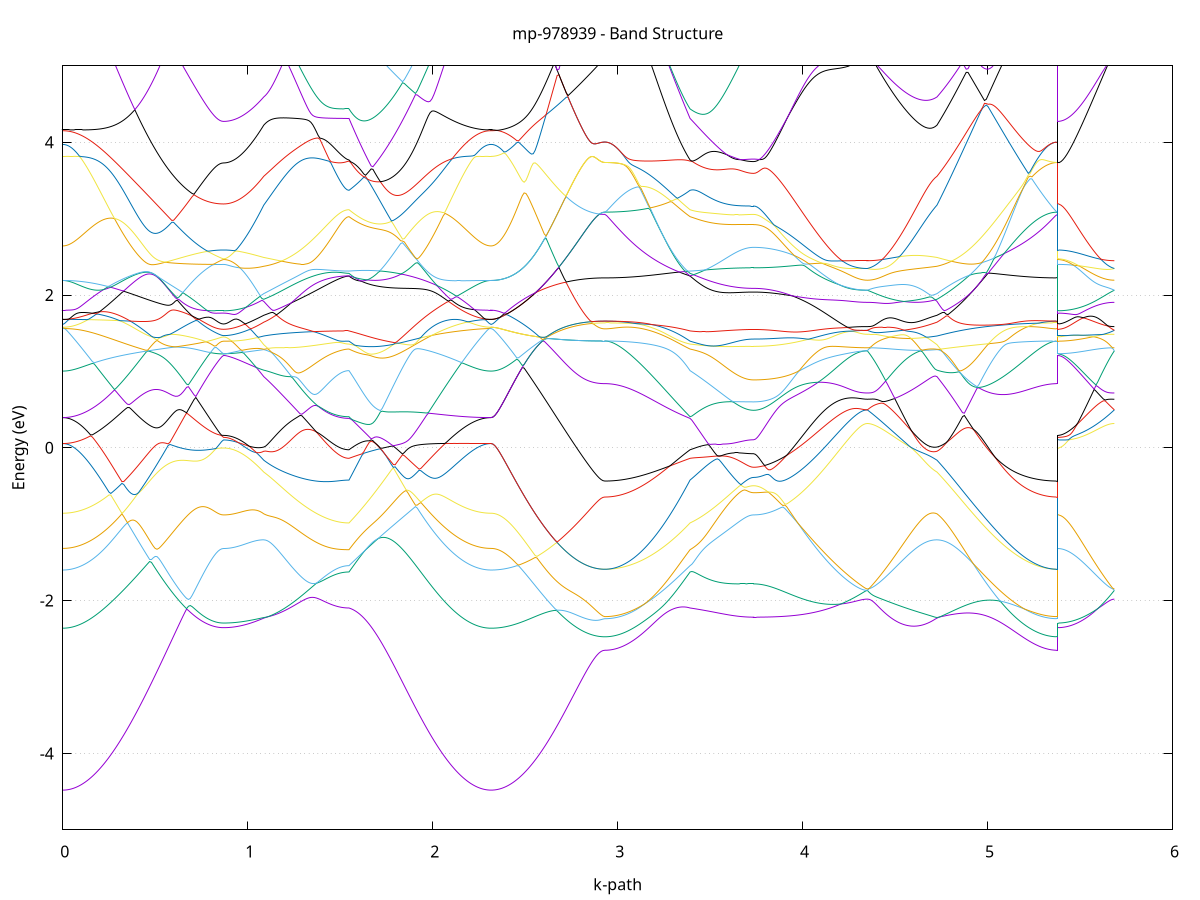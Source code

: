 set title 'mp-978939 - Band Structure'
set xlabel 'k-path'
set ylabel 'Energy (eV)'
set grid y
set yrange [-5:5]
set terminal png size 800,600
set output 'mp-978939_bands_gnuplot.png'
plot '-' using 1:2 with lines notitle, '-' using 1:2 with lines notitle, '-' using 1:2 with lines notitle, '-' using 1:2 with lines notitle, '-' using 1:2 with lines notitle, '-' using 1:2 with lines notitle, '-' using 1:2 with lines notitle, '-' using 1:2 with lines notitle, '-' using 1:2 with lines notitle, '-' using 1:2 with lines notitle, '-' using 1:2 with lines notitle, '-' using 1:2 with lines notitle, '-' using 1:2 with lines notitle, '-' using 1:2 with lines notitle, '-' using 1:2 with lines notitle, '-' using 1:2 with lines notitle, '-' using 1:2 with lines notitle, '-' using 1:2 with lines notitle, '-' using 1:2 with lines notitle, '-' using 1:2 with lines notitle, '-' using 1:2 with lines notitle, '-' using 1:2 with lines notitle, '-' using 1:2 with lines notitle, '-' using 1:2 with lines notitle, '-' using 1:2 with lines notitle, '-' using 1:2 with lines notitle, '-' using 1:2 with lines notitle, '-' using 1:2 with lines notitle, '-' using 1:2 with lines notitle, '-' using 1:2 with lines notitle, '-' using 1:2 with lines notitle, '-' using 1:2 with lines notitle, '-' using 1:2 with lines notitle, '-' using 1:2 with lines notitle, '-' using 1:2 with lines notitle, '-' using 1:2 with lines notitle, '-' using 1:2 with lines notitle, '-' using 1:2 with lines notitle, '-' using 1:2 with lines notitle, '-' using 1:2 with lines notitle, '-' using 1:2 with lines notitle, '-' using 1:2 with lines notitle, '-' using 1:2 with lines notitle, '-' using 1:2 with lines notitle, '-' using 1:2 with lines notitle, '-' using 1:2 with lines notitle, '-' using 1:2 with lines notitle, '-' using 1:2 with lines notitle
0.000000 -40.289154
0.009990 -40.289154
0.019980 -40.289054
0.029971 -40.288954
0.039961 -40.288854
0.049951 -40.288654
0.059941 -40.288454
0.069931 -40.288254
0.079922 -40.287954
0.089912 -40.287654
0.099902 -40.287254
0.109892 -40.286854
0.119882 -40.286454
0.129872 -40.285954
0.139863 -40.285454
0.149853 -40.284954
0.159843 -40.284354
0.169833 -40.283754
0.179823 -40.283154
0.189814 -40.282454
0.199804 -40.281754
0.209794 -40.281054
0.219784 -40.280254
0.229774 -40.279554
0.239765 -40.278754
0.249755 -40.277854
0.259745 -40.277054
0.269735 -40.276154
0.279725 -40.275254
0.289716 -40.274254
0.299706 -40.273354
0.309696 -40.272354
0.319686 -40.271354
0.329676 -40.270354
0.339667 -40.269254
0.349657 -40.268254
0.359647 -40.267154
0.369637 -40.266154
0.379627 -40.265054
0.389617 -40.263954
0.399608 -40.262854
0.409598 -40.261654
0.419588 -40.260554
0.429578 -40.259454
0.439568 -40.258254
0.449559 -40.257154
0.459549 -40.256054
0.469539 -40.254854
0.479529 -40.253754
0.489519 -40.252554
0.499510 -40.251454
0.509500 -40.250254
0.519490 -40.249154
0.529480 -40.248054
0.539470 -40.246954
0.549461 -40.245754
0.559451 -40.244654
0.569441 -40.243654
0.579431 -40.242554
0.589421 -40.241454
0.599411 -40.240454
0.609402 -40.239354
0.619392 -40.238354
0.629382 -40.237354
0.639372 -40.236454
0.649362 -40.235454
0.659353 -40.234554
0.669343 -40.233654
0.679333 -40.232754
0.689323 -40.231954
0.699313 -40.231054
0.709304 -40.230354
0.719294 -40.229554
0.729284 -40.228854
0.739274 -40.228154
0.749264 -40.227554
0.759255 -40.226954
0.769245 -40.226354
0.779235 -40.225854
0.789225 -40.225354
0.799215 -40.224954
0.809205 -40.224554
0.819196 -40.224254
0.829186 -40.224054
0.839176 -40.223854
0.849166 -40.223654
0.859156 -40.223554
0.869147 -40.223554
0.869147 -40.223554
0.879035 -40.223554
0.888924 -40.223554
0.898813 -40.223554
0.908701 -40.223554
0.918590 -40.223554
0.928479 -40.223554
0.938367 -40.223554
0.948256 -40.223554
0.958145 -40.223554
0.968033 -40.223554
0.977922 -40.223554
0.987811 -40.223554
0.997699 -40.223554
1.007588 -40.223654
1.017477 -40.223654
1.027365 -40.223654
1.037254 -40.223654
1.047143 -40.223654
1.057031 -40.223654
1.066920 -40.223654
1.076809 -40.223754
1.086697 -40.223754
1.086697 -40.223754
1.096501 -40.223754
1.106304 -40.223854
1.116107 -40.223854
1.125910 -40.223954
1.135713 -40.224054
1.145516 -40.224154
1.155319 -40.224254
1.165123 -40.224454
1.174926 -40.224554
1.184729 -40.224754
1.194532 -40.224854
1.204335 -40.225054
1.214138 -40.225254
1.223941 -40.225354
1.233745 -40.225554
1.243548 -40.225754
1.253351 -40.225954
1.263154 -40.226054
1.272957 -40.226254
1.282760 -40.226454
1.292563 -40.226654
1.302367 -40.226854
1.312170 -40.226954
1.321973 -40.227154
1.331776 -40.227354
1.341579 -40.227454
1.351382 -40.227654
1.361186 -40.227754
1.370989 -40.227954
1.380792 -40.228054
1.390595 -40.228154
1.400398 -40.228354
1.410201 -40.228454
1.420004 -40.228554
1.429808 -40.228654
1.439611 -40.228754
1.449414 -40.228854
1.459217 -40.228954
1.469020 -40.229054
1.478823 -40.229054
1.488626 -40.229154
1.498430 -40.229154
1.508233 -40.229254
1.518036 -40.229254
1.527839 -40.229254
1.537642 -40.229254
1.547445 -40.229254
1.547445 -40.229254
1.557425 -40.229654
1.567404 -40.230054
1.577383 -40.230554
1.587363 -40.230954
1.597342 -40.231554
1.607321 -40.232054
1.617301 -40.232654
1.627280 -40.233354
1.637260 -40.233954
1.647239 -40.234654
1.657218 -40.235454
1.667198 -40.236254
1.677177 -40.237054
1.687156 -40.237854
1.697136 -40.238754
1.707115 -40.239654
1.717094 -40.240654
1.727074 -40.241554
1.737053 -40.242554
1.747033 -40.243554
1.757012 -40.244654
1.766991 -40.245654
1.776971 -40.246754
1.786950 -40.247854
1.796929 -40.248954
1.806909 -40.250054
1.816888 -40.251154
1.826867 -40.252354
1.836847 -40.253454
1.846826 -40.254554
1.856806 -40.255754
1.866785 -40.256854
1.876764 -40.258054
1.886744 -40.259154
1.896723 -40.260354
1.906702 -40.261454
1.916682 -40.262554
1.926661 -40.263754
1.936641 -40.264854
1.946620 -40.265954
1.956599 -40.267054
1.966579 -40.268154
1.976558 -40.269154
1.986537 -40.270254
1.996517 -40.271254
2.006496 -40.272254
2.016475 -40.273254
2.026455 -40.274154
2.036434 -40.275154
2.046414 -40.276054
2.056393 -40.276954
2.066372 -40.277854
2.076352 -40.278654
2.086331 -40.279454
2.096310 -40.280254
2.106290 -40.281054
2.116269 -40.281754
2.126248 -40.282454
2.136228 -40.283154
2.146207 -40.283754
2.156187 -40.284354
2.166166 -40.284954
2.176145 -40.285454
2.186125 -40.285954
2.196104 -40.286454
2.206083 -40.286854
2.216063 -40.287254
2.226042 -40.287654
2.236021 -40.287954
2.246001 -40.288254
2.255980 -40.288454
2.265960 -40.288654
2.275939 -40.288854
2.285918 -40.288954
2.295898 -40.289054
2.305877 -40.289154
2.315856 -40.289154
2.315856 -40.289154
2.325775 -40.289154
2.335694 -40.289054
2.345612 -40.288954
2.355531 -40.288854
2.365449 -40.288654
2.375368 -40.288454
2.385287 -40.288154
2.395205 -40.287854
2.405124 -40.287554
2.415042 -40.287154
2.424961 -40.286754
2.434880 -40.286354
2.444798 -40.285854
2.454717 -40.285354
2.464635 -40.284754
2.474554 -40.284154
2.484472 -40.283554
2.494391 -40.282854
2.504310 -40.282154
2.514228 -40.281454
2.524147 -40.280654
2.534065 -40.279854
2.543984 -40.278954
2.553903 -40.278154
2.563821 -40.277254
2.573740 -40.276254
2.583658 -40.275354
2.593577 -40.274354
2.603496 -40.273354
2.613414 -40.272254
2.623333 -40.271254
2.633251 -40.270154
2.643170 -40.269054
2.653089 -40.267854
2.663007 -40.266654
2.672926 -40.265554
2.682844 -40.264254
2.692763 -40.263054
2.702682 -40.261854
2.712600 -40.260554
2.722519 -40.259254
2.732437 -40.257954
2.742356 -40.256654
2.752275 -40.255354
2.762193 -40.253954
2.772112 -40.252654
2.782030 -40.251254
2.791949 -40.249854
2.801868 -40.248454
2.811786 -40.247054
2.821705 -40.245654
2.831623 -40.244254
2.841542 -40.242854
2.851461 -40.241454
2.861379 -40.240054
2.871298 -40.238654
2.881216 -40.237254
2.891135 -40.235854
2.901053 -40.234454
2.910972 -40.233054
2.920891 -40.231854
2.930809 -40.231254
2.930809 -40.231254
2.940612 -40.231254
2.950416 -40.231154
2.960219 -40.231154
2.970022 -40.231054
2.979825 -40.230954
2.989628 -40.230854
2.999431 -40.230654
3.009234 -40.230554
3.019038 -40.230354
3.028841 -40.230154
3.038644 -40.229854
3.048447 -40.229654
3.058250 -40.229354
3.068053 -40.229054
3.077856 -40.228754
3.087660 -40.228454
3.097463 -40.228054
3.107266 -40.227854
3.117069 -40.227854
3.126872 -40.227754
3.136675 -40.227654
3.146478 -40.227554
3.156282 -40.227554
3.166085 -40.227454
3.175888 -40.227354
3.185691 -40.227354
3.195494 -40.227254
3.205297 -40.227254
3.215101 -40.227154
3.224904 -40.227154
3.234707 -40.227154
3.244510 -40.227154
3.254313 -40.227154
3.264116 -40.227154
3.273919 -40.227154
3.283723 -40.227254
3.293526 -40.227254
3.303329 -40.227354
3.313132 -40.227454
3.322935 -40.227654
3.332738 -40.227754
3.342541 -40.227954
3.352345 -40.228154
3.362148 -40.228354
3.371951 -40.228654
3.381754 -40.228954
3.391557 -40.229254
3.391557 -40.229254
3.401380 -40.229454
3.411203 -40.229754
3.421027 -40.229954
3.430850 -40.230354
3.440673 -40.230654
3.450496 -40.231054
3.460319 -40.231354
3.470142 -40.231754
3.479966 -40.232154
3.489789 -40.232554
3.499612 -40.232954
3.509435 -40.233354
3.519258 -40.233754
3.529081 -40.234154
3.538905 -40.234454
3.548728 -40.234854
3.558551 -40.235254
3.568374 -40.235554
3.578197 -40.235854
3.588021 -40.236154
3.597844 -40.236454
3.607667 -40.236754
3.617490 -40.236954
3.627313 -40.237254
3.637136 -40.237454
3.646960 -40.237654
3.656783 -40.237854
3.666606 -40.237954
3.676429 -40.238154
3.686252 -40.238254
3.696075 -40.238354
3.705899 -40.238354
3.715722 -40.238454
3.725545 -40.238454
3.735368 -40.238454
3.735368 -40.238454
3.745281 -40.238454
3.755193 -40.238454
3.765106 -40.238454
3.775018 -40.238354
3.784931 -40.238354
3.794843 -40.238254
3.804756 -40.238154
3.814669 -40.238054
3.824581 -40.237954
3.834494 -40.237754
3.844406 -40.237654
3.854319 -40.237454
3.864231 -40.237254
3.874144 -40.237154
3.884057 -40.236954
3.893969 -40.236654
3.903882 -40.236454
3.913794 -40.236254
3.923707 -40.235954
3.933619 -40.235754
3.943532 -40.235454
3.953445 -40.235154
3.963357 -40.234854
3.973270 -40.234554
3.983182 -40.234254
3.993095 -40.233954
4.003007 -40.233654
4.012920 -40.233254
4.022833 -40.232954
4.032745 -40.232554
4.042658 -40.232254
4.052570 -40.231854
4.062483 -40.231554
4.072395 -40.231154
4.082308 -40.230754
4.092221 -40.230354
4.102133 -40.230054
4.112046 -40.229654
4.121958 -40.229254
4.131871 -40.228854
4.141784 -40.228554
4.151696 -40.228154
4.161609 -40.227754
4.171521 -40.227454
4.181434 -40.227054
4.191346 -40.226754
4.201259 -40.226354
4.211172 -40.226054
4.221084 -40.225754
4.230997 -40.225454
4.240909 -40.225154
4.250822 -40.224854
4.260734 -40.224654
4.270647 -40.224454
4.280560 -40.224254
4.290472 -40.224054
4.300385 -40.223854
4.310297 -40.223754
4.320210 -40.223654
4.330122 -40.223554
4.340035 -40.223554
4.349948 -40.223554
4.349948 -40.223554
4.359860 -40.223554
4.369772 -40.223554
4.379684 -40.223554
4.389596 -40.223654
4.399508 -40.223654
4.409420 -40.223654
4.419332 -40.223754
4.429244 -40.223754
4.439156 -40.223754
4.449068 -40.223854
4.458980 -40.223854
4.468892 -40.223954
4.478804 -40.223954
4.488716 -40.223954
4.498628 -40.224054
4.508540 -40.224054
4.518452 -40.224054
4.528364 -40.224054
4.538276 -40.224054
4.548188 -40.224054
4.558100 -40.224054
4.568012 -40.224054
4.577924 -40.224054
4.587836 -40.224054
4.597748 -40.224054
4.607660 -40.224054
4.617572 -40.224054
4.627484 -40.223954
4.637396 -40.223954
4.647308 -40.223954
4.657220 -40.223854
4.667132 -40.223854
4.677044 -40.223854
4.686956 -40.223754
4.696868 -40.223754
4.706780 -40.223754
4.716692 -40.223754
4.726604 -40.223754
4.726604 -40.223754
4.736477 -40.223754
4.746349 -40.223854
4.756222 -40.223854
4.766095 -40.223854
4.775967 -40.223954
4.785840 -40.223954
4.795713 -40.223954
4.805585 -40.224054
4.815458 -40.224054
4.825331 -40.224154
4.835203 -40.224154
4.845076 -40.224254
4.854949 -40.224354
4.864821 -40.224354
4.874694 -40.224454
4.884567 -40.224554
4.894439 -40.224654
4.904312 -40.224654
4.914185 -40.224754
4.924057 -40.224854
4.933930 -40.224954
4.943803 -40.225054
4.953675 -40.225154
4.963548 -40.225254
4.973421 -40.225354
4.983293 -40.225454
4.993166 -40.225554
5.003039 -40.225654
5.012911 -40.225754
5.022784 -40.225854
5.032657 -40.225954
5.042529 -40.226054
5.052402 -40.226154
5.062275 -40.226354
5.072147 -40.226454
5.082020 -40.226554
5.091893 -40.226654
5.101765 -40.226754
5.111638 -40.226854
5.121511 -40.226954
5.131383 -40.227054
5.141256 -40.227254
5.151129 -40.227354
5.161001 -40.227454
5.170874 -40.227554
5.180747 -40.227654
5.190619 -40.227754
5.200492 -40.227854
5.210365 -40.228054
5.220237 -40.228454
5.230110 -40.228754
5.239983 -40.229054
5.249855 -40.229354
5.259728 -40.229654
5.269601 -40.229854
5.279473 -40.230154
5.289346 -40.230354
5.299219 -40.230554
5.309091 -40.230654
5.318964 -40.230854
5.328837 -40.230954
5.338709 -40.231054
5.348582 -40.231154
5.358455 -40.231154
5.368327 -40.231254
5.378200 -40.231254
5.378200 -40.223554
5.388118 -40.223554
5.398037 -40.223554
5.407956 -40.223554
5.417874 -40.223554
5.427793 -40.223554
5.437711 -40.223554
5.447630 -40.223554
5.457549 -40.223554
5.467467 -40.223554
5.477386 -40.223554
5.487304 -40.223554
5.497223 -40.223554
5.507142 -40.223554
5.517060 -40.223554
5.526979 -40.223554
5.536897 -40.223554
5.546816 -40.223554
5.556735 -40.223554
5.566653 -40.223554
5.576572 -40.223554
5.586490 -40.223554
5.596409 -40.223554
5.606328 -40.223554
5.616246 -40.223554
5.626165 -40.223554
5.636083 -40.223554
5.646002 -40.223554
5.655921 -40.223554
5.665839 -40.223554
5.675758 -40.223554
5.685676 -40.223554
e
0.000000 -40.177954
0.009990 -40.177954
0.019980 -40.177954
0.029971 -40.177954
0.039961 -40.177954
0.049951 -40.177954
0.059941 -40.178054
0.069931 -40.178054
0.079922 -40.178154
0.089912 -40.178154
0.099902 -40.178254
0.109892 -40.178254
0.119882 -40.178354
0.129872 -40.178454
0.139863 -40.178554
0.149853 -40.178554
0.159843 -40.178654
0.169833 -40.178754
0.179823 -40.178854
0.189814 -40.179054
0.199804 -40.179154
0.209794 -40.179254
0.219784 -40.179354
0.229774 -40.179554
0.239765 -40.179654
0.249755 -40.179854
0.259745 -40.179954
0.269735 -40.180154
0.279725 -40.180354
0.289716 -40.180554
0.299706 -40.180754
0.309696 -40.180954
0.319686 -40.181154
0.329676 -40.181354
0.339667 -40.181554
0.349657 -40.181754
0.359647 -40.181954
0.369637 -40.182254
0.379627 -40.182454
0.389617 -40.182654
0.399608 -40.182954
0.409598 -40.183254
0.419588 -40.183454
0.429578 -40.183754
0.439568 -40.184054
0.449559 -40.184354
0.459549 -40.184554
0.469539 -40.184854
0.479529 -40.185154
0.489519 -40.185454
0.499510 -40.185754
0.509500 -40.186154
0.519490 -40.186454
0.529480 -40.186754
0.539470 -40.187054
0.549461 -40.187354
0.559451 -40.187754
0.569441 -40.188054
0.579431 -40.188354
0.589421 -40.188754
0.599411 -40.189054
0.609402 -40.189454
0.619392 -40.189754
0.629382 -40.190054
0.639372 -40.190454
0.649362 -40.190754
0.659353 -40.191154
0.669343 -40.191454
0.679333 -40.191754
0.689323 -40.192154
0.699313 -40.192454
0.709304 -40.192754
0.719294 -40.193054
0.729284 -40.193354
0.739274 -40.193654
0.749264 -40.193954
0.759255 -40.194254
0.769245 -40.194454
0.779235 -40.194654
0.789225 -40.194954
0.799215 -40.195154
0.809205 -40.195254
0.819196 -40.195454
0.829186 -40.195554
0.839176 -40.195654
0.849166 -40.195754
0.859156 -40.195754
0.869147 -40.195754
0.869147 -40.195754
0.879035 -40.195754
0.888924 -40.195754
0.898813 -40.195654
0.908701 -40.195654
0.918590 -40.195654
0.928479 -40.195754
0.938367 -40.195954
0.948256 -40.196154
0.958145 -40.196354
0.968033 -40.196554
0.977922 -40.196754
0.987811 -40.197054
0.997699 -40.197254
1.007588 -40.197554
1.017477 -40.197954
1.027365 -40.198254
1.037254 -40.198654
1.047143 -40.198954
1.057031 -40.199354
1.066920 -40.199754
1.076809 -40.200254
1.086697 -40.200654
1.086697 -40.200654
1.096501 -40.200954
1.106304 -40.201254
1.116107 -40.201654
1.125910 -40.201954
1.135713 -40.202254
1.145516 -40.202554
1.155319 -40.202854
1.165123 -40.203154
1.174926 -40.203354
1.184729 -40.203654
1.194532 -40.203954
1.204335 -40.204254
1.214138 -40.204454
1.223941 -40.204754
1.233745 -40.205054
1.243548 -40.205254
1.253351 -40.205454
1.263154 -40.205754
1.272957 -40.205954
1.282760 -40.206154
1.292563 -40.206454
1.302367 -40.206654
1.312170 -40.206854
1.321973 -40.207054
1.331776 -40.207254
1.341579 -40.207354
1.351382 -40.207554
1.361186 -40.207754
1.370989 -40.207854
1.380792 -40.208054
1.390595 -40.208154
1.400398 -40.208354
1.410201 -40.208454
1.420004 -40.208554
1.429808 -40.208654
1.439611 -40.208754
1.449414 -40.208854
1.459217 -40.208954
1.469020 -40.209054
1.478823 -40.209054
1.488626 -40.209154
1.498430 -40.209154
1.508233 -40.209254
1.518036 -40.209254
1.527839 -40.209254
1.537642 -40.209354
1.547445 -40.209354
1.547445 -40.209354
1.557425 -40.208454
1.567404 -40.207654
1.577383 -40.206754
1.587363 -40.205954
1.597342 -40.205054
1.607321 -40.204154
1.617301 -40.203254
1.627280 -40.202354
1.637260 -40.201554
1.647239 -40.200654
1.657218 -40.199754
1.667198 -40.198854
1.677177 -40.197954
1.687156 -40.197054
1.697136 -40.196154
1.707115 -40.195254
1.717094 -40.194354
1.727074 -40.193454
1.737053 -40.192554
1.747033 -40.191654
1.757012 -40.190754
1.766991 -40.189854
1.776971 -40.188954
1.786950 -40.188154
1.796929 -40.187254
1.806909 -40.186354
1.816888 -40.185454
1.826867 -40.184654
1.836847 -40.183754
1.846826 -40.182954
1.856806 -40.182654
1.866785 -40.182554
1.876764 -40.182454
1.886744 -40.182254
1.896723 -40.182154
1.906702 -40.182054
1.916682 -40.181854
1.926661 -40.181754
1.936641 -40.181554
1.946620 -40.181454
1.956599 -40.181254
1.966579 -40.181154
1.976558 -40.180954
1.986537 -40.180854
1.996517 -40.180654
2.006496 -40.180554
2.016475 -40.180354
2.026455 -40.180254
2.036434 -40.180054
2.046414 -40.179954
2.056393 -40.179754
2.066372 -40.179654
2.076352 -40.179554
2.086331 -40.179454
2.096310 -40.179254
2.106290 -40.179154
2.116269 -40.179054
2.126248 -40.178954
2.136228 -40.178854
2.146207 -40.178754
2.156187 -40.178654
2.166166 -40.178554
2.176145 -40.178454
2.186125 -40.178454
2.196104 -40.178354
2.206083 -40.178254
2.216063 -40.178254
2.226042 -40.178154
2.236021 -40.178054
2.246001 -40.178054
2.255980 -40.178054
2.265960 -40.177954
2.275939 -40.177954
2.285918 -40.177954
2.295898 -40.177954
2.305877 -40.177954
2.315856 -40.177954
2.315856 -40.177954
2.325775 -40.177954
2.335694 -40.177954
2.345612 -40.178054
2.355531 -40.178154
2.365449 -40.178254
2.375368 -40.178454
2.385287 -40.178654
2.395205 -40.178854
2.405124 -40.179154
2.415042 -40.179454
2.424961 -40.179754
2.434880 -40.180154
2.444798 -40.180454
2.454717 -40.180954
2.464635 -40.181354
2.474554 -40.181854
2.484472 -40.182354
2.494391 -40.182854
2.504310 -40.183454
2.514228 -40.183954
2.524147 -40.184654
2.534065 -40.185254
2.543984 -40.185954
2.553903 -40.186654
2.563821 -40.187354
2.573740 -40.188154
2.583658 -40.188854
2.593577 -40.189754
2.603496 -40.190554
2.613414 -40.191454
2.623333 -40.192354
2.633251 -40.193254
2.643170 -40.194154
2.653089 -40.195154
2.663007 -40.196154
2.672926 -40.197154
2.682844 -40.198154
2.692763 -40.199254
2.702682 -40.200354
2.712600 -40.201454
2.722519 -40.202554
2.732437 -40.203654
2.742356 -40.204854
2.752275 -40.206054
2.762193 -40.207254
2.772112 -40.208454
2.782030 -40.209654
2.791949 -40.210954
2.801868 -40.212254
2.811786 -40.213554
2.821705 -40.214854
2.831623 -40.216154
2.841542 -40.217454
2.851461 -40.218754
2.861379 -40.220154
2.871298 -40.221454
2.881216 -40.222854
2.891135 -40.224254
2.901053 -40.225554
2.910972 -40.226854
2.920891 -40.228054
2.930809 -40.228754
2.930809 -40.228754
2.940612 -40.228754
2.950416 -40.228754
2.960219 -40.228754
2.970022 -40.228654
2.979825 -40.228654
2.989628 -40.228654
2.999431 -40.228554
3.009234 -40.228554
3.019038 -40.228454
3.028841 -40.228454
3.038644 -40.228354
3.048447 -40.228354
3.058250 -40.228254
3.068053 -40.228154
3.077856 -40.228154
3.087660 -40.228054
3.097463 -40.227954
3.107266 -40.227654
3.117069 -40.227254
3.126872 -40.226854
3.136675 -40.226454
3.146478 -40.225954
3.156282 -40.225454
3.166085 -40.224954
3.175888 -40.224454
3.185691 -40.223954
3.195494 -40.223354
3.205297 -40.222854
3.215101 -40.222254
3.224904 -40.221654
3.234707 -40.221054
3.244510 -40.220354
3.254313 -40.219754
3.264116 -40.219054
3.273919 -40.218454
3.283723 -40.217754
3.293526 -40.217054
3.303329 -40.216254
3.313132 -40.215554
3.322935 -40.214854
3.332738 -40.214054
3.342541 -40.213254
3.352345 -40.212554
3.362148 -40.211754
3.371951 -40.210954
3.381754 -40.210154
3.391557 -40.209354
3.391557 -40.209354
3.401380 -40.208954
3.411203 -40.208454
3.421027 -40.208054
3.430850 -40.207554
3.440673 -40.207054
3.450496 -40.206554
3.460319 -40.206054
3.470142 -40.205454
3.479966 -40.204954
3.489789 -40.204454
3.499612 -40.204054
3.509435 -40.203554
3.519258 -40.203054
3.529081 -40.202654
3.538905 -40.202254
3.548728 -40.201854
3.558551 -40.201454
3.568374 -40.201054
3.578197 -40.200754
3.588021 -40.200454
3.597844 -40.200154
3.607667 -40.199954
3.617490 -40.199654
3.627313 -40.199454
3.637136 -40.199254
3.646960 -40.199054
3.656783 -40.198954
3.666606 -40.198854
3.676429 -40.198654
3.686252 -40.198554
3.696075 -40.198554
3.705899 -40.198454
3.715722 -40.198454
3.725545 -40.198354
3.735368 -40.198354
3.735368 -40.198354
3.745281 -40.198354
3.755193 -40.198354
3.765106 -40.198354
3.775018 -40.198354
3.784931 -40.198354
3.794843 -40.198354
3.804756 -40.198254
3.814669 -40.198254
3.824581 -40.198254
3.834494 -40.198254
3.844406 -40.198154
3.854319 -40.198154
3.864231 -40.198054
3.874144 -40.198054
3.884057 -40.197954
3.893969 -40.197954
3.903882 -40.197854
3.913794 -40.197854
3.923707 -40.197754
3.933619 -40.197754
3.943532 -40.197654
3.953445 -40.197554
3.963357 -40.197554
3.973270 -40.197454
3.983182 -40.197454
3.993095 -40.197354
4.003007 -40.197254
4.012920 -40.197154
4.022833 -40.197154
4.032745 -40.197054
4.042658 -40.196954
4.052570 -40.196954
4.062483 -40.196854
4.072395 -40.196754
4.082308 -40.196754
4.092221 -40.196654
4.102133 -40.196554
4.112046 -40.196454
4.121958 -40.196454
4.131871 -40.196354
4.141784 -40.196354
4.151696 -40.196254
4.161609 -40.196154
4.171521 -40.196154
4.181434 -40.196054
4.191346 -40.196054
4.201259 -40.195954
4.211172 -40.195954
4.221084 -40.195854
4.230997 -40.195854
4.240909 -40.195754
4.250822 -40.195754
4.260734 -40.195754
4.270647 -40.195654
4.280560 -40.195654
4.290472 -40.195654
4.300385 -40.195654
4.310297 -40.195654
4.320210 -40.195554
4.330122 -40.195554
4.340035 -40.195554
4.349948 -40.195554
4.349948 -40.195554
4.359860 -40.195554
4.369772 -40.195554
4.379684 -40.195554
4.389596 -40.195554
4.399508 -40.195554
4.409420 -40.195554
4.419332 -40.195554
4.429244 -40.195554
4.439156 -40.195654
4.449068 -40.195654
4.458980 -40.195654
4.468892 -40.195754
4.478804 -40.195754
4.488716 -40.195854
4.498628 -40.195954
4.508540 -40.196054
4.518452 -40.196154
4.528364 -40.196254
4.538276 -40.196354
4.548188 -40.196454
4.558100 -40.196654
4.568012 -40.196854
4.577924 -40.196954
4.587836 -40.197154
4.597748 -40.197354
4.607660 -40.197554
4.617572 -40.197754
4.627484 -40.198054
4.637396 -40.198254
4.647308 -40.198554
4.657220 -40.198754
4.667132 -40.199054
4.677044 -40.199354
4.686956 -40.199554
4.696868 -40.199854
4.706780 -40.200154
4.716692 -40.200354
4.726604 -40.200654
4.726604 -40.200654
4.736477 -40.201154
4.746349 -40.201654
4.756222 -40.202054
4.766095 -40.202654
4.775967 -40.203154
4.785840 -40.203654
4.795713 -40.204254
4.805585 -40.204754
4.815458 -40.205354
4.825331 -40.205954
4.835203 -40.206554
4.845076 -40.207054
4.854949 -40.207754
4.864821 -40.208354
4.874694 -40.208954
4.884567 -40.209554
4.894439 -40.210154
4.904312 -40.210854
4.914185 -40.211454
4.924057 -40.212054
4.933930 -40.212754
4.943803 -40.213354
4.953675 -40.214054
4.963548 -40.214654
4.973421 -40.215254
4.983293 -40.215954
4.993166 -40.216554
5.003039 -40.217154
5.012911 -40.217754
5.022784 -40.218454
5.032657 -40.219054
5.042529 -40.219654
5.052402 -40.220254
5.062275 -40.220754
5.072147 -40.221354
5.082020 -40.221954
5.091893 -40.222454
5.101765 -40.223054
5.111638 -40.223554
5.121511 -40.224054
5.131383 -40.224554
5.141256 -40.225054
5.151129 -40.225554
5.161001 -40.226054
5.170874 -40.226454
5.180747 -40.226854
5.190619 -40.227254
5.200492 -40.227654
5.210365 -40.227954
5.220237 -40.227954
5.230110 -40.228054
5.239983 -40.228154
5.249855 -40.228254
5.259728 -40.228354
5.269601 -40.228354
5.279473 -40.228454
5.289346 -40.228454
5.299219 -40.228554
5.309091 -40.228554
5.318964 -40.228654
5.328837 -40.228654
5.338709 -40.228654
5.348582 -40.228754
5.358455 -40.228754
5.368327 -40.228754
5.378200 -40.228754
5.378200 -40.195754
5.388118 -40.195754
5.398037 -40.195754
5.407956 -40.195754
5.417874 -40.195754
5.427793 -40.195754
5.437711 -40.195754
5.447630 -40.195754
5.457549 -40.195754
5.467467 -40.195754
5.477386 -40.195754
5.487304 -40.195754
5.497223 -40.195754
5.507142 -40.195754
5.517060 -40.195754
5.526979 -40.195754
5.536897 -40.195754
5.546816 -40.195754
5.556735 -40.195754
5.566653 -40.195654
5.576572 -40.195654
5.586490 -40.195654
5.596409 -40.195654
5.606328 -40.195654
5.616246 -40.195654
5.626165 -40.195654
5.636083 -40.195654
5.646002 -40.195654
5.655921 -40.195654
5.665839 -40.195654
5.675758 -40.195554
5.685676 -40.195554
e
0.000000 -40.160654
0.009990 -40.160654
0.019980 -40.160754
0.029971 -40.160754
0.039961 -40.160854
0.049951 -40.160954
0.059941 -40.161054
0.069931 -40.161254
0.079922 -40.161354
0.089912 -40.161554
0.099902 -40.161754
0.109892 -40.162054
0.119882 -40.162254
0.129872 -40.162554
0.139863 -40.162854
0.149853 -40.163154
0.159843 -40.163454
0.169833 -40.163854
0.179823 -40.164254
0.189814 -40.164654
0.199804 -40.165054
0.209794 -40.165454
0.219784 -40.165854
0.229774 -40.166354
0.239765 -40.166854
0.249755 -40.167254
0.259745 -40.167754
0.269735 -40.168354
0.279725 -40.168854
0.289716 -40.169354
0.299706 -40.169954
0.309696 -40.170454
0.319686 -40.171054
0.329676 -40.171654
0.339667 -40.172254
0.349657 -40.172854
0.359647 -40.173454
0.369637 -40.174054
0.379627 -40.174654
0.389617 -40.175254
0.399608 -40.175854
0.409598 -40.176554
0.419588 -40.177154
0.429578 -40.177754
0.439568 -40.178354
0.449559 -40.179054
0.459549 -40.179654
0.469539 -40.180254
0.479529 -40.180854
0.489519 -40.181454
0.499510 -40.182154
0.509500 -40.182754
0.519490 -40.183354
0.529480 -40.183854
0.539470 -40.184454
0.549461 -40.185054
0.559451 -40.185654
0.569441 -40.186154
0.579431 -40.186754
0.589421 -40.187254
0.599411 -40.187754
0.609402 -40.188354
0.619392 -40.188854
0.629382 -40.189254
0.639372 -40.189754
0.649362 -40.190254
0.659353 -40.190654
0.669343 -40.191054
0.679333 -40.191454
0.689323 -40.191854
0.699313 -40.192254
0.709304 -40.192554
0.719294 -40.192954
0.729284 -40.193254
0.739274 -40.193554
0.749264 -40.193754
0.759255 -40.194054
0.769245 -40.194254
0.779235 -40.194454
0.789225 -40.194654
0.799215 -40.194854
0.809205 -40.194954
0.819196 -40.195054
0.829186 -40.195154
0.839176 -40.195254
0.849166 -40.195354
0.859156 -40.195354
0.869147 -40.195354
0.869147 -40.195354
0.879035 -40.195354
0.888924 -40.195454
0.898813 -40.195454
0.908701 -40.195554
0.918590 -40.195554
0.928479 -40.195354
0.938367 -40.195254
0.948256 -40.195054
0.958145 -40.194854
0.968033 -40.194654
0.977922 -40.194454
0.987811 -40.194254
0.997699 -40.193954
1.007588 -40.193654
1.017477 -40.193354
1.027365 -40.193054
1.037254 -40.192654
1.047143 -40.192354
1.057031 -40.191954
1.066920 -40.191554
1.076809 -40.191154
1.086697 -40.190654
1.086697 -40.190654
1.096501 -40.190354
1.106304 -40.190054
1.116107 -40.189754
1.125910 -40.189354
1.135713 -40.189054
1.145516 -40.188654
1.155319 -40.188254
1.165123 -40.187954
1.174926 -40.187554
1.184729 -40.187154
1.194532 -40.186854
1.204335 -40.186454
1.214138 -40.186054
1.223941 -40.185754
1.233745 -40.185354
1.243548 -40.184954
1.253351 -40.184654
1.263154 -40.184354
1.272957 -40.183954
1.282760 -40.183654
1.292563 -40.183354
1.302367 -40.182954
1.312170 -40.182654
1.321973 -40.182354
1.331776 -40.182154
1.341579 -40.181854
1.351382 -40.181554
1.361186 -40.181354
1.370989 -40.181054
1.380792 -40.180854
1.390595 -40.180654
1.400398 -40.180454
1.410201 -40.180254
1.420004 -40.180054
1.429808 -40.179854
1.439611 -40.179754
1.449414 -40.179554
1.459217 -40.179454
1.469020 -40.179354
1.478823 -40.179254
1.488626 -40.179154
1.498430 -40.179054
1.508233 -40.179054
1.518036 -40.178954
1.527839 -40.178954
1.537642 -40.178954
1.547445 -40.178954
1.547445 -40.178954
1.557425 -40.179354
1.567404 -40.179754
1.577383 -40.180154
1.587363 -40.180554
1.597342 -40.180954
1.607321 -40.181254
1.617301 -40.181554
1.627280 -40.181854
1.637260 -40.182154
1.647239 -40.182354
1.657218 -40.182554
1.667198 -40.182754
1.677177 -40.182954
1.687156 -40.183054
1.697136 -40.183154
1.707115 -40.183254
1.717094 -40.183354
1.727074 -40.183354
1.737053 -40.183454
1.747033 -40.183454
1.757012 -40.183454
1.766991 -40.183454
1.776971 -40.183354
1.786950 -40.183354
1.796929 -40.183254
1.806909 -40.183154
1.816888 -40.183154
1.826867 -40.183054
1.836847 -40.182954
1.846826 -40.182754
1.856806 -40.182154
1.866785 -40.181354
1.876764 -40.180454
1.886744 -40.179654
1.896723 -40.178854
1.906702 -40.178154
1.916682 -40.177354
1.926661 -40.176554
1.936641 -40.175854
1.946620 -40.175154
1.956599 -40.174454
1.966579 -40.173654
1.976558 -40.173054
1.986537 -40.172354
1.996517 -40.171654
2.006496 -40.171054
2.016475 -40.170454
2.026455 -40.169754
2.036434 -40.169254
2.046414 -40.168654
2.056393 -40.168054
2.066372 -40.167554
2.076352 -40.167054
2.086331 -40.166554
2.096310 -40.166054
2.106290 -40.165554
2.116269 -40.165154
2.126248 -40.164654
2.136228 -40.164254
2.146207 -40.163854
2.156187 -40.163554
2.166166 -40.163154
2.176145 -40.162854
2.186125 -40.162554
2.196104 -40.162254
2.206083 -40.162054
2.216063 -40.161754
2.226042 -40.161554
2.236021 -40.161354
2.246001 -40.161254
2.255980 -40.161054
2.265960 -40.160954
2.275939 -40.160854
2.285918 -40.160754
2.295898 -40.160754
2.305877 -40.160654
2.315856 -40.160654
2.315856 -40.160654
2.325775 -40.160654
2.335694 -40.160654
2.345612 -40.160654
2.355531 -40.160654
2.365449 -40.160654
2.375368 -40.160654
2.385287 -40.160654
2.395205 -40.160654
2.405124 -40.160654
2.415042 -40.160654
2.424961 -40.160654
2.434880 -40.160654
2.444798 -40.160654
2.454717 -40.160654
2.464635 -40.160654
2.474554 -40.160754
2.484472 -40.160754
2.494391 -40.160754
2.504310 -40.160754
2.514228 -40.160754
2.524147 -40.160754
2.534065 -40.160754
2.543984 -40.160754
2.553903 -40.160754
2.563821 -40.160754
2.573740 -40.160754
2.583658 -40.160754
2.593577 -40.160754
2.603496 -40.160754
2.613414 -40.160754
2.623333 -40.160754
2.633251 -40.160854
2.643170 -40.160854
2.653089 -40.160854
2.663007 -40.160854
2.672926 -40.160854
2.682844 -40.160854
2.692763 -40.160854
2.702682 -40.160854
2.712600 -40.160854
2.722519 -40.160854
2.732437 -40.160854
2.742356 -40.160854
2.752275 -40.160854
2.762193 -40.160854
2.772112 -40.160854
2.782030 -40.160854
2.791949 -40.160954
2.801868 -40.160954
2.811786 -40.160954
2.821705 -40.160954
2.831623 -40.160954
2.841542 -40.160954
2.851461 -40.160954
2.861379 -40.160954
2.871298 -40.160954
2.881216 -40.160954
2.891135 -40.160954
2.901053 -40.160954
2.910972 -40.160954
2.920891 -40.160954
2.930809 -40.160954
2.930809 -40.160954
2.940612 -40.160954
2.950416 -40.160954
2.960219 -40.161054
2.970022 -40.161154
2.979825 -40.161254
2.989628 -40.161354
2.999431 -40.161454
3.009234 -40.161654
3.019038 -40.161854
3.028841 -40.162054
3.038644 -40.162254
3.048447 -40.162554
3.058250 -40.162754
3.068053 -40.163054
3.077856 -40.163354
3.087660 -40.163654
3.097463 -40.164054
3.107266 -40.164354
3.117069 -40.164754
3.126872 -40.165154
3.136675 -40.165554
3.146478 -40.166054
3.156282 -40.166454
3.166085 -40.166954
3.175888 -40.167354
3.185691 -40.167854
3.195494 -40.168354
3.205297 -40.168854
3.215101 -40.169454
3.224904 -40.169954
3.234707 -40.170454
3.244510 -40.171054
3.254313 -40.171554
3.264116 -40.172154
3.273919 -40.172654
3.283723 -40.173254
3.293526 -40.173754
3.303329 -40.174354
3.313132 -40.174854
3.322935 -40.175454
3.332738 -40.175954
3.342541 -40.176454
3.352345 -40.176954
3.362148 -40.177454
3.371951 -40.177954
3.381754 -40.178454
3.391557 -40.178954
3.391557 -40.178954
3.401380 -40.179154
3.411203 -40.179254
3.421027 -40.179454
3.430850 -40.179654
3.440673 -40.179854
3.450496 -40.179954
3.460319 -40.180154
3.470142 -40.180254
3.479966 -40.180454
3.489789 -40.180554
3.499612 -40.180654
3.509435 -40.180754
3.519258 -40.180854
3.529081 -40.180954
3.538905 -40.180954
3.548728 -40.181054
3.558551 -40.181154
3.568374 -40.181154
3.578197 -40.181154
3.588021 -40.181254
3.597844 -40.181254
3.607667 -40.181254
3.617490 -40.181254
3.627313 -40.181254
3.637136 -40.181254
3.646960 -40.181254
3.656783 -40.181254
3.666606 -40.181254
3.676429 -40.181254
3.686252 -40.181254
3.696075 -40.181254
3.705899 -40.181254
3.715722 -40.181254
3.725545 -40.181254
3.735368 -40.181254
3.735368 -40.181254
3.745281 -40.181254
3.755193 -40.181254
3.765106 -40.181254
3.775018 -40.181354
3.784931 -40.181354
3.794843 -40.181454
3.804756 -40.181554
3.814669 -40.181654
3.824581 -40.181754
3.834494 -40.181854
3.844406 -40.182054
3.854319 -40.182154
3.864231 -40.182354
3.874144 -40.182554
3.884057 -40.182754
3.893969 -40.182954
3.903882 -40.183154
3.913794 -40.183354
3.923707 -40.183554
3.933619 -40.183854
3.943532 -40.184154
3.953445 -40.184354
3.963357 -40.184654
3.973270 -40.184954
3.983182 -40.185254
3.993095 -40.185554
4.003007 -40.185854
4.012920 -40.186154
4.022833 -40.186554
4.032745 -40.186854
4.042658 -40.187154
4.052570 -40.187554
4.062483 -40.187854
4.072395 -40.188254
4.082308 -40.188554
4.092221 -40.188954
4.102133 -40.189354
4.112046 -40.189654
4.121958 -40.190054
4.131871 -40.190454
4.141784 -40.190754
4.151696 -40.191154
4.161609 -40.191454
4.171521 -40.191854
4.181434 -40.192154
4.191346 -40.192554
4.201259 -40.192854
4.211172 -40.193154
4.221084 -40.193454
4.230997 -40.193754
4.240909 -40.194054
4.250822 -40.194254
4.260734 -40.194454
4.270647 -40.194754
4.280560 -40.194954
4.290472 -40.195054
4.300385 -40.195254
4.310297 -40.195354
4.320210 -40.195454
4.330122 -40.195554
4.340035 -40.195554
4.349948 -40.195554
4.349948 -40.195554
4.359860 -40.195554
4.369772 -40.195554
4.379684 -40.195554
4.389596 -40.195554
4.399508 -40.195554
4.409420 -40.195554
4.419332 -40.195454
4.429244 -40.195454
4.439156 -40.195354
4.449068 -40.195254
4.458980 -40.195254
4.468892 -40.195154
4.478804 -40.195054
4.488716 -40.194954
4.498628 -40.194854
4.508540 -40.194754
4.518452 -40.194654
4.528364 -40.194554
4.538276 -40.194454
4.548188 -40.194254
4.558100 -40.194154
4.568012 -40.193954
4.577924 -40.193854
4.587836 -40.193654
4.597748 -40.193454
4.607660 -40.193354
4.617572 -40.193154
4.627484 -40.192954
4.637396 -40.192754
4.647308 -40.192554
4.657220 -40.192354
4.667132 -40.192154
4.677044 -40.191854
4.686956 -40.191654
4.696868 -40.191454
4.706780 -40.191154
4.716692 -40.190954
4.726604 -40.190654
4.726604 -40.190654
4.736477 -40.190254
4.746349 -40.189754
4.756222 -40.189354
4.766095 -40.188854
4.775967 -40.188354
4.785840 -40.187854
4.795713 -40.187254
4.805585 -40.186754
4.815458 -40.186154
4.825331 -40.185654
4.835203 -40.185054
4.845076 -40.184454
4.854949 -40.183854
4.864821 -40.183354
4.874694 -40.182754
4.884567 -40.182054
4.894439 -40.181454
4.904312 -40.180854
4.914185 -40.180254
4.924057 -40.179654
4.933930 -40.179054
4.943803 -40.178354
4.953675 -40.177754
4.963548 -40.177154
4.973421 -40.176554
4.983293 -40.175954
4.993166 -40.175354
5.003039 -40.174654
5.012911 -40.174054
5.022784 -40.173454
5.032657 -40.172854
5.042529 -40.172354
5.052402 -40.171754
5.062275 -40.171154
5.072147 -40.170554
5.082020 -40.170054
5.091893 -40.169554
5.101765 -40.168954
5.111638 -40.168454
5.121511 -40.167954
5.131383 -40.167454
5.141256 -40.166954
5.151129 -40.166554
5.161001 -40.166054
5.170874 -40.165654
5.180747 -40.165254
5.190619 -40.164854
5.200492 -40.164454
5.210365 -40.164054
5.220237 -40.163754
5.230110 -40.163354
5.239983 -40.163054
5.249855 -40.162754
5.259728 -40.162554
5.269601 -40.162254
5.279473 -40.162054
5.289346 -40.161854
5.299219 -40.161654
5.309091 -40.161454
5.318964 -40.161354
5.328837 -40.161254
5.338709 -40.161154
5.348582 -40.161054
5.358455 -40.160954
5.368327 -40.160954
5.378200 -40.160954
5.378200 -40.195354
5.388118 -40.195354
5.398037 -40.195354
5.407956 -40.195354
5.417874 -40.195354
5.427793 -40.195354
5.437711 -40.195354
5.447630 -40.195354
5.457549 -40.195354
5.467467 -40.195354
5.477386 -40.195454
5.487304 -40.195454
5.497223 -40.195454
5.507142 -40.195454
5.517060 -40.195454
5.526979 -40.195454
5.536897 -40.195454
5.546816 -40.195454
5.556735 -40.195454
5.566653 -40.195454
5.576572 -40.195454
5.586490 -40.195454
5.596409 -40.195454
5.606328 -40.195554
5.616246 -40.195554
5.626165 -40.195554
5.636083 -40.195554
5.646002 -40.195554
5.655921 -40.195554
5.665839 -40.195554
5.675758 -40.195554
5.685676 -40.195554
e
0.000000 -39.738254
0.009990 -39.738254
0.019980 -39.738254
0.029971 -39.738254
0.039961 -39.738254
0.049951 -39.738354
0.059941 -39.738354
0.069931 -39.738454
0.079922 -39.738554
0.089912 -39.738654
0.099902 -39.738654
0.109892 -39.738754
0.119882 -39.738954
0.129872 -39.739054
0.139863 -39.739154
0.149853 -39.739254
0.159843 -39.739454
0.169833 -39.739554
0.179823 -39.739654
0.189814 -39.739854
0.199804 -39.740054
0.209794 -39.740254
0.219784 -39.740454
0.229774 -39.740654
0.239765 -39.740854
0.249755 -39.741054
0.259745 -39.741254
0.269735 -39.741454
0.279725 -39.741654
0.289716 -39.741854
0.299706 -39.742054
0.309696 -39.742254
0.319686 -39.742454
0.329676 -39.742754
0.339667 -39.742954
0.349657 -39.743154
0.359647 -39.743354
0.369637 -39.743654
0.379627 -39.743854
0.389617 -39.744054
0.399608 -39.744254
0.409598 -39.744554
0.419588 -39.744754
0.429578 -39.744954
0.439568 -39.745254
0.449559 -39.745454
0.459549 -39.745654
0.469539 -39.745854
0.479529 -39.746054
0.489519 -39.746254
0.499510 -39.746554
0.509500 -39.746754
0.519490 -39.746954
0.529480 -39.747154
0.539470 -39.747354
0.549461 -39.747454
0.559451 -39.747654
0.569441 -39.747854
0.579431 -39.748054
0.589421 -39.748254
0.599411 -39.748354
0.609402 -39.748554
0.619392 -39.748654
0.629382 -39.748854
0.639372 -39.748954
0.649362 -39.749154
0.659353 -39.749254
0.669343 -39.749354
0.679333 -39.749454
0.689323 -39.749554
0.699313 -39.749654
0.709304 -39.749854
0.719294 -39.749954
0.729284 -39.750054
0.739274 -39.750154
0.749264 -39.750154
0.759255 -39.750254
0.769245 -39.750354
0.779235 -39.750354
0.789225 -39.750454
0.799215 -39.750454
0.809205 -39.750554
0.819196 -39.750554
0.829186 -39.750554
0.839176 -39.750554
0.849166 -39.750654
0.859156 -39.750654
0.869147 -39.750654
0.869147 -39.750654
0.879035 -39.750654
0.888924 -39.750654
0.898813 -39.750654
0.908701 -39.750654
0.918590 -39.750654
0.928479 -39.750654
0.938367 -39.750654
0.948256 -39.750654
0.958145 -39.750654
0.968033 -39.750654
0.977922 -39.750654
0.987811 -39.750654
0.997699 -39.750654
1.007588 -39.750754
1.017477 -39.750654
1.027365 -39.750754
1.037254 -39.750754
1.047143 -39.750754
1.057031 -39.750754
1.066920 -39.750754
1.076809 -39.750754
1.086697 -39.750754
1.086697 -39.750754
1.096501 -39.750754
1.106304 -39.750754
1.116107 -39.750654
1.125910 -39.750654
1.135713 -39.750654
1.145516 -39.750654
1.155319 -39.750654
1.165123 -39.750654
1.174926 -39.750554
1.184729 -39.750554
1.194532 -39.750554
1.204335 -39.750554
1.214138 -39.750454
1.223941 -39.750454
1.233745 -39.750354
1.243548 -39.750354
1.253351 -39.750354
1.263154 -39.750254
1.272957 -39.750254
1.282760 -39.750254
1.292563 -39.750154
1.302367 -39.750154
1.312170 -39.750054
1.321973 -39.750054
1.331776 -39.750054
1.341579 -39.749954
1.351382 -39.749954
1.361186 -39.749854
1.370989 -39.749854
1.380792 -39.749854
1.390595 -39.749754
1.400398 -39.749754
1.410201 -39.749754
1.420004 -39.749654
1.429808 -39.749654
1.439611 -39.749654
1.449414 -39.749554
1.459217 -39.749554
1.469020 -39.749554
1.478823 -39.749554
1.488626 -39.749554
1.498430 -39.749454
1.508233 -39.749454
1.518036 -39.749454
1.527839 -39.749454
1.537642 -39.749454
1.547445 -39.749454
1.547445 -39.749454
1.557425 -39.749454
1.567404 -39.749454
1.577383 -39.749454
1.587363 -39.749454
1.597342 -39.749354
1.607321 -39.749354
1.617301 -39.749254
1.627280 -39.749254
1.637260 -39.749154
1.647239 -39.749054
1.657218 -39.748954
1.667198 -39.748854
1.677177 -39.748754
1.687156 -39.748754
1.697136 -39.748554
1.707115 -39.748454
1.717094 -39.748254
1.727074 -39.748154
1.737053 -39.748054
1.747033 -39.747854
1.757012 -39.747754
1.766991 -39.747554
1.776971 -39.747354
1.786950 -39.747154
1.796929 -39.746954
1.806909 -39.746754
1.816888 -39.746654
1.826867 -39.746454
1.836847 -39.746154
1.846826 -39.745954
1.856806 -39.745754
1.866785 -39.745554
1.876764 -39.745354
1.886744 -39.745054
1.896723 -39.744854
1.906702 -39.744654
1.916682 -39.744454
1.926661 -39.744154
1.936641 -39.743954
1.946620 -39.743654
1.956599 -39.743454
1.966579 -39.743254
1.976558 -39.742954
1.986537 -39.742754
1.996517 -39.742554
2.006496 -39.742354
2.016475 -39.742054
2.026455 -39.741854
2.036434 -39.741654
2.046414 -39.741454
2.056393 -39.741154
2.066372 -39.741054
2.076352 -39.740854
2.086331 -39.740654
2.096310 -39.740454
2.106290 -39.740254
2.116269 -39.740054
2.126248 -39.739854
2.136228 -39.739754
2.146207 -39.739554
2.156187 -39.739454
2.166166 -39.739254
2.176145 -39.739154
2.186125 -39.739054
2.196104 -39.738854
2.206083 -39.738754
2.216063 -39.738654
2.226042 -39.738654
2.236021 -39.738554
2.246001 -39.738454
2.255980 -39.738354
2.265960 -39.738354
2.275939 -39.738254
2.285918 -39.738254
2.295898 -39.738254
2.305877 -39.738254
2.315856 -39.738254
2.315856 -39.738254
2.325775 -39.738254
2.335694 -39.738254
2.345612 -39.738254
2.355531 -39.738254
2.365449 -39.738354
2.375368 -39.738454
2.385287 -39.738454
2.395205 -39.738554
2.405124 -39.738654
2.415042 -39.738754
2.424961 -39.738854
2.434880 -39.738954
2.444798 -39.739154
2.454717 -39.739254
2.464635 -39.739354
2.474554 -39.739554
2.484472 -39.739754
2.494391 -39.739854
2.504310 -39.740054
2.514228 -39.740254
2.524147 -39.740454
2.534065 -39.740654
2.543984 -39.740754
2.553903 -39.740954
2.563821 -39.741254
2.573740 -39.741454
2.583658 -39.741654
2.593577 -39.741854
2.603496 -39.742054
2.613414 -39.742254
2.623333 -39.742454
2.633251 -39.742754
2.643170 -39.742954
2.653089 -39.743154
2.663007 -39.743354
2.672926 -39.743554
2.682844 -39.743754
2.692763 -39.743954
2.702682 -39.744154
2.712600 -39.744354
2.722519 -39.744554
2.732437 -39.744754
2.742356 -39.744954
2.752275 -39.745154
2.762193 -39.745254
2.772112 -39.745454
2.782030 -39.745554
2.791949 -39.745754
2.801868 -39.745854
2.811786 -39.746054
2.821705 -39.746154
2.831623 -39.746254
2.841542 -39.746354
2.851461 -39.746454
2.861379 -39.746554
2.871298 -39.746554
2.881216 -39.746654
2.891135 -39.746654
2.901053 -39.746754
2.910972 -39.746754
2.920891 -39.746754
2.930809 -39.746754
2.930809 -39.746754
2.940612 -39.746754
2.950416 -39.746754
2.960219 -39.746754
2.970022 -39.746854
2.979825 -39.746854
2.989628 -39.746854
2.999431 -39.746954
3.009234 -39.746954
3.019038 -39.746954
3.028841 -39.747054
3.038644 -39.747054
3.048447 -39.747154
3.058250 -39.747254
3.068053 -39.747254
3.077856 -39.747354
3.087660 -39.747454
3.097463 -39.747454
3.107266 -39.747554
3.117069 -39.747654
3.126872 -39.747754
3.136675 -39.747854
3.146478 -39.747954
3.156282 -39.748054
3.166085 -39.748054
3.175888 -39.748154
3.185691 -39.748254
3.195494 -39.748354
3.205297 -39.748454
3.215101 -39.748554
3.224904 -39.748654
3.234707 -39.748754
3.244510 -39.748854
3.254313 -39.748854
3.264116 -39.748954
3.273919 -39.749054
3.283723 -39.749054
3.293526 -39.749154
3.303329 -39.749254
3.313132 -39.749254
3.322935 -39.749354
3.332738 -39.749354
3.342541 -39.749354
3.352345 -39.749454
3.362148 -39.749454
3.371951 -39.749454
3.381754 -39.749454
3.391557 -39.749454
3.391557 -39.749454
3.401380 -39.749454
3.411203 -39.749454
3.421027 -39.749454
3.430850 -39.749454
3.440673 -39.749454
3.450496 -39.749454
3.460319 -39.749354
3.470142 -39.749354
3.479966 -39.749254
3.489789 -39.749254
3.499612 -39.749254
3.509435 -39.749254
3.519258 -39.749154
3.529081 -39.749154
3.538905 -39.749054
3.548728 -39.749054
3.558551 -39.748954
3.568374 -39.748954
3.578197 -39.748854
3.588021 -39.748854
3.597844 -39.748854
3.607667 -39.748754
3.617490 -39.748754
3.627313 -39.748754
3.637136 -39.748654
3.646960 -39.748654
3.656783 -39.748654
3.666606 -39.748654
3.676429 -39.748554
3.686252 -39.748554
3.696075 -39.748554
3.705899 -39.748554
3.715722 -39.748554
3.725545 -39.748554
3.735368 -39.748554
3.735368 -39.748554
3.745281 -39.748554
3.755193 -39.748554
3.765106 -39.748554
3.775018 -39.748554
3.784931 -39.748554
3.794843 -39.748554
3.804756 -39.748654
3.814669 -39.748654
3.824581 -39.748654
3.834494 -39.748654
3.844406 -39.748654
3.854319 -39.748754
3.864231 -39.748754
3.874144 -39.748754
3.884057 -39.748854
3.893969 -39.748854
3.903882 -39.748854
3.913794 -39.748954
3.923707 -39.748954
3.933619 -39.748954
3.943532 -39.749054
3.953445 -39.749154
3.963357 -39.749154
3.973270 -39.749254
3.983182 -39.749254
3.993095 -39.749354
4.003007 -39.749354
4.012920 -39.749454
4.022833 -39.749454
4.032745 -39.749554
4.042658 -39.749554
4.052570 -39.749654
4.062483 -39.749654
4.072395 -39.749754
4.082308 -39.749754
4.092221 -39.749854
4.102133 -39.749854
4.112046 -39.749954
4.121958 -39.749954
4.131871 -39.750054
4.141784 -39.750054
4.151696 -39.750154
4.161609 -39.750154
4.171521 -39.750254
4.181434 -39.750254
4.191346 -39.750354
4.201259 -39.750354
4.211172 -39.750354
4.221084 -39.750354
4.230997 -39.750454
4.240909 -39.750454
4.250822 -39.750454
4.260734 -39.750554
4.270647 -39.750554
4.280560 -39.750554
4.290472 -39.750554
4.300385 -39.750554
4.310297 -39.750654
4.320210 -39.750654
4.330122 -39.750654
4.340035 -39.750654
4.349948 -39.750654
4.349948 -39.750654
4.359860 -39.750654
4.369772 -39.750654
4.379684 -39.750654
4.389596 -39.750654
4.399508 -39.750654
4.409420 -39.750654
4.419332 -39.750654
4.429244 -39.750654
4.439156 -39.750654
4.449068 -39.750554
4.458980 -39.750654
4.468892 -39.750654
4.478804 -39.750654
4.488716 -39.750654
4.498628 -39.750554
4.508540 -39.750654
4.518452 -39.750654
4.528364 -39.750654
4.538276 -39.750654
4.548188 -39.750654
4.558100 -39.750654
4.568012 -39.750654
4.577924 -39.750654
4.587836 -39.750654
4.597748 -39.750654
4.607660 -39.750654
4.617572 -39.750654
4.627484 -39.750654
4.637396 -39.750654
4.647308 -39.750654
4.657220 -39.750654
4.667132 -39.750754
4.677044 -39.750754
4.686956 -39.750754
4.696868 -39.750754
4.706780 -39.750754
4.716692 -39.750754
4.726604 -39.750754
4.726604 -39.750754
4.736477 -39.750754
4.746349 -39.750754
4.756222 -39.750754
4.766095 -39.750654
4.775967 -39.750654
4.785840 -39.750654
4.795713 -39.750654
4.805585 -39.750654
4.815458 -39.750654
4.825331 -39.750554
4.835203 -39.750554
4.845076 -39.750554
4.854949 -39.750454
4.864821 -39.750454
4.874694 -39.750354
4.884567 -39.750354
4.894439 -39.750354
4.904312 -39.750254
4.914185 -39.750154
4.924057 -39.750154
4.933930 -39.750054
4.943803 -39.749954
4.953675 -39.749954
4.963548 -39.749854
4.973421 -39.749754
4.983293 -39.749654
4.993166 -39.749654
5.003039 -39.749454
5.012911 -39.749454
5.022784 -39.749354
5.032657 -39.749254
5.042529 -39.749154
5.052402 -39.749054
5.062275 -39.748954
5.072147 -39.748854
5.082020 -39.748754
5.091893 -39.748654
5.101765 -39.748554
5.111638 -39.748454
5.121511 -39.748354
5.131383 -39.748254
5.141256 -39.748154
5.151129 -39.748054
5.161001 -39.747954
5.170874 -39.747854
5.180747 -39.747754
5.190619 -39.747754
5.200492 -39.747654
5.210365 -39.747554
5.220237 -39.747454
5.230110 -39.747354
5.239983 -39.747354
5.249855 -39.747254
5.259728 -39.747154
5.269601 -39.747154
5.279473 -39.747054
5.289346 -39.746954
5.299219 -39.746954
5.309091 -39.746954
5.318964 -39.746854
5.328837 -39.746854
5.338709 -39.746854
5.348582 -39.746754
5.358455 -39.746754
5.368327 -39.746754
5.378200 -39.746754
5.378200 -39.750654
5.388118 -39.750654
5.398037 -39.750654
5.407956 -39.750654
5.417874 -39.750654
5.427793 -39.750654
5.437711 -39.750654
5.447630 -39.750654
5.457549 -39.750654
5.467467 -39.750654
5.477386 -39.750654
5.487304 -39.750654
5.497223 -39.750654
5.507142 -39.750654
5.517060 -39.750654
5.526979 -39.750654
5.536897 -39.750654
5.546816 -39.750654
5.556735 -39.750654
5.566653 -39.750654
5.576572 -39.750654
5.586490 -39.750654
5.596409 -39.750654
5.606328 -39.750654
5.616246 -39.750654
5.626165 -39.750654
5.636083 -39.750654
5.646002 -39.750654
5.655921 -39.750654
5.665839 -39.750654
5.675758 -39.750654
5.685676 -39.750654
e
0.000000 -20.212554
0.009990 -20.212554
0.019980 -20.212354
0.029971 -20.212154
0.039961 -20.211754
0.049951 -20.211354
0.059941 -20.210854
0.069931 -20.210154
0.079922 -20.209454
0.089912 -20.208754
0.099902 -20.207854
0.109892 -20.206954
0.119882 -20.205954
0.129872 -20.204954
0.139863 -20.203854
0.149853 -20.202854
0.159843 -20.201754
0.169833 -20.200654
0.179823 -20.199554
0.189814 -20.198454
0.199804 -20.197454
0.209794 -20.196554
0.219784 -20.195654
0.229774 -20.194954
0.239765 -20.194254
0.249755 -20.193854
0.259745 -20.193454
0.269735 -20.193354
0.279725 -20.193454
0.289716 -20.193754
0.299706 -20.194254
0.309696 -20.194954
0.319686 -20.195954
0.329676 -20.197154
0.339667 -20.198554
0.349657 -20.200154
0.359647 -20.202054
0.369637 -20.204054
0.379627 -20.206254
0.389617 -20.208654
0.399608 -20.211154
0.409598 -20.213854
0.419588 -20.216654
0.429578 -20.219454
0.439568 -20.222454
0.449559 -20.225454
0.459549 -20.228554
0.469539 -20.231754
0.479529 -20.234854
0.489519 -20.238054
0.499510 -20.241354
0.509500 -20.244554
0.519490 -20.247754
0.529480 -20.250954
0.539470 -20.254154
0.549461 -20.257254
0.559451 -20.260354
0.569441 -20.263454
0.579431 -20.266454
0.589421 -20.269454
0.599411 -20.272354
0.609402 -20.275154
0.619392 -20.277954
0.629382 -20.280654
0.639372 -20.283254
0.649362 -20.285854
0.659353 -20.288254
0.669343 -20.290654
0.679333 -20.292854
0.689323 -20.295054
0.699313 -20.297054
0.709304 -20.299054
0.719294 -20.300854
0.729284 -20.302654
0.739274 -20.304254
0.749264 -20.305754
0.759255 -20.307154
0.769245 -20.308454
0.779235 -20.309654
0.789225 -20.310654
0.799215 -20.311654
0.809205 -20.312454
0.819196 -20.313154
0.829186 -20.313654
0.839176 -20.314154
0.849166 -20.314454
0.859156 -20.314654
0.869147 -20.314654
0.869147 -20.314654
0.879035 -20.314554
0.888924 -20.314054
0.898813 -20.313254
0.908701 -20.312154
0.918590 -20.310654
0.928479 -20.308954
0.938367 -20.306854
0.948256 -20.304454
0.958145 -20.301754
0.968033 -20.298754
0.977922 -20.295454
0.987811 -20.291854
0.997699 -20.287854
1.007588 -20.283654
1.017477 -20.279254
1.027365 -20.274454
1.037254 -20.269454
1.047143 -20.264154
1.057031 -20.258554
1.066920 -20.252754
1.076809 -20.246654
1.086697 -20.240354
1.086697 -20.240354
1.096501 -20.235754
1.106304 -20.230954
1.116107 -20.226054
1.125910 -20.221054
1.135713 -20.215754
1.145516 -20.210454
1.155319 -20.204954
1.165123 -20.199354
1.174926 -20.193654
1.184729 -20.187754
1.194532 -20.181854
1.204335 -20.175854
1.214138 -20.169654
1.223941 -20.163454
1.233745 -20.157154
1.243548 -20.150854
1.253351 -20.144454
1.263154 -20.141354
1.272957 -20.138954
1.282760 -20.136354
1.292563 -20.133754
1.302367 -20.131154
1.312170 -20.128554
1.321973 -20.125754
1.331776 -20.123054
1.341579 -20.120254
1.351382 -20.117454
1.361186 -20.114554
1.370989 -20.111654
1.380792 -20.108654
1.390595 -20.105654
1.400398 -20.102654
1.410201 -20.099654
1.420004 -20.096554
1.429808 -20.093454
1.439611 -20.090354
1.449414 -20.087254
1.459217 -20.084154
1.469020 -20.081054
1.478823 -20.077854
1.488626 -20.074854
1.498430 -20.071754
1.508233 -20.068754
1.518036 -20.065854
1.527839 -20.063154
1.537642 -20.060954
1.547445 -20.059954
1.547445 -20.059954
1.557425 -20.054654
1.567404 -20.049254
1.577383 -20.046054
1.587363 -20.044754
1.597342 -20.043654
1.607321 -20.042754
1.617301 -20.043754
1.627280 -20.048454
1.637260 -20.053054
1.647239 -20.057554
1.657218 -20.062054
1.667198 -20.066354
1.677177 -20.070654
1.687156 -20.074954
1.697136 -20.079054
1.707115 -20.083154
1.717094 -20.087154
1.727074 -20.091054
1.737053 -20.094854
1.747033 -20.098554
1.757012 -20.102254
1.766991 -20.105854
1.776971 -20.109354
1.786950 -20.112754
1.796929 -20.116154
1.806909 -20.119454
1.816888 -20.122654
1.826867 -20.125754
1.836847 -20.128854
1.846826 -20.131854
1.856806 -20.134854
1.866785 -20.137654
1.876764 -20.140554
1.886744 -20.143254
1.896723 -20.145954
1.906702 -20.148654
1.916682 -20.151254
1.926661 -20.153854
1.936641 -20.156354
1.946620 -20.158754
1.956599 -20.161254
1.966579 -20.163554
1.976558 -20.165954
1.986537 -20.168254
1.996517 -20.170454
2.006496 -20.172754
2.016475 -20.174854
2.026455 -20.177054
2.036434 -20.179154
2.046414 -20.181154
2.056393 -20.183254
2.066372 -20.185154
2.076352 -20.187154
2.086331 -20.188954
2.096310 -20.190854
2.106290 -20.192554
2.116269 -20.194254
2.126248 -20.195954
2.136228 -20.197554
2.146207 -20.199054
2.156187 -20.200554
2.166166 -20.201954
2.176145 -20.203254
2.186125 -20.204454
2.196104 -20.205654
2.206083 -20.206754
2.216063 -20.207754
2.226042 -20.208654
2.236021 -20.209454
2.246001 -20.210154
2.255980 -20.210754
2.265960 -20.211354
2.275939 -20.211754
2.285918 -20.212154
2.295898 -20.212354
2.305877 -20.212554
2.315856 -20.212554
2.315856 -20.212554
2.325775 -20.212454
2.335694 -20.212054
2.345612 -20.211454
2.355531 -20.210654
2.365449 -20.209654
2.375368 -20.208354
2.385287 -20.206754
2.395205 -20.205054
2.405124 -20.203054
2.415042 -20.200854
2.424961 -20.198354
2.434880 -20.195654
2.444798 -20.192754
2.454717 -20.189654
2.464635 -20.186354
2.474554 -20.182754
2.484472 -20.178954
2.494391 -20.174954
2.504310 -20.170754
2.514228 -20.166354
2.524147 -20.161754
2.534065 -20.156954
2.543984 -20.151854
2.553903 -20.146654
2.563821 -20.141254
2.573740 -20.135654
2.583658 -20.129854
2.593577 -20.127054
2.603496 -20.131254
2.613414 -20.135454
2.623333 -20.139554
2.633251 -20.143454
2.643170 -20.147354
2.653089 -20.151154
2.663007 -20.154854
2.672926 -20.158454
2.682844 -20.161954
2.692763 -20.165354
2.702682 -20.168654
2.712600 -20.171754
2.722519 -20.174854
2.732437 -20.177754
2.742356 -20.180554
2.752275 -20.183154
2.762193 -20.185654
2.772112 -20.188054
2.782030 -20.190354
2.791949 -20.192454
2.801868 -20.194454
2.811786 -20.196354
2.821705 -20.198054
2.831623 -20.199554
2.841542 -20.200954
2.851461 -20.202254
2.861379 -20.203354
2.871298 -20.204354
2.881216 -20.205154
2.891135 -20.205854
2.901053 -20.206354
2.910972 -20.206754
2.920891 -20.207054
2.930809 -20.207054
2.930809 -20.207054
2.940612 -20.207054
2.950416 -20.206754
2.960219 -20.206354
2.970022 -20.205854
2.979825 -20.205154
2.989628 -20.204354
2.999431 -20.203354
3.009234 -20.202154
3.019038 -20.200854
3.028841 -20.199454
3.038644 -20.197854
3.048447 -20.196054
3.058250 -20.194154
3.068053 -20.192154
3.077856 -20.189954
3.087660 -20.187654
3.097463 -20.185254
3.107266 -20.182654
3.117069 -20.179854
3.126872 -20.177054
3.136675 -20.174054
3.146478 -20.170854
3.156282 -20.167654
3.166085 -20.164254
3.175888 -20.160754
3.185691 -20.157154
3.195494 -20.153454
3.205297 -20.149554
3.215101 -20.145654
3.224904 -20.141554
3.234707 -20.137354
3.244510 -20.133154
3.254313 -20.128754
3.264116 -20.124354
3.273919 -20.119754
3.283723 -20.115154
3.293526 -20.110454
3.303329 -20.105654
3.313132 -20.100754
3.322935 -20.095854
3.332738 -20.090954
3.342541 -20.085854
3.352345 -20.080754
3.362148 -20.075654
3.371951 -20.070454
3.381754 -20.065254
3.391557 -20.059954
3.391557 -20.059954
3.401380 -20.057554
3.411203 -20.055054
3.421027 -20.052554
3.430850 -20.050054
3.440673 -20.050854
3.450496 -20.052154
3.460319 -20.053954
3.470142 -20.056154
3.479966 -20.058654
3.489789 -20.061454
3.499612 -20.064254
3.509435 -20.067154
3.519258 -20.069954
3.529081 -20.072754
3.538905 -20.075554
3.548728 -20.078154
3.558551 -20.080754
3.568374 -20.083154
3.578197 -20.085454
3.588021 -20.087654
3.597844 -20.089654
3.607667 -20.091554
3.617490 -20.093354
3.627313 -20.094954
3.637136 -20.096454
3.646960 -20.097754
3.656783 -20.098954
3.666606 -20.099954
3.676429 -20.100854
3.686252 -20.101654
3.696075 -20.102254
3.705899 -20.102754
3.715722 -20.103154
3.725545 -20.103354
3.735368 -20.103354
3.735368 -20.103354
3.745281 -20.103554
3.755193 -20.103954
3.765106 -20.104654
3.775018 -20.105754
3.784931 -20.107054
3.794843 -20.108554
3.804756 -20.110454
3.814669 -20.112554
3.824581 -20.114954
3.834494 -20.117554
3.844406 -20.120454
3.854319 -20.123554
3.864231 -20.126754
3.874144 -20.130254
3.884057 -20.133954
3.893969 -20.137754
3.903882 -20.141654
3.913794 -20.145754
3.923707 -20.149954
3.933619 -20.154254
3.943532 -20.158554
3.953445 -20.162954
3.963357 -20.167354
3.973270 -20.171754
3.983182 -20.176254
3.993095 -20.180654
4.003007 -20.185154
4.012920 -20.189554
4.022833 -20.193854
4.032745 -20.198154
4.042658 -20.202454
4.052570 -20.206654
4.062483 -20.210754
4.072395 -20.214754
4.082308 -20.218654
4.092221 -20.222454
4.102133 -20.226154
4.112046 -20.229754
4.121958 -20.233254
4.131871 -20.236654
4.141784 -20.239854
4.151696 -20.243054
4.161609 -20.245954
4.171521 -20.248854
4.181434 -20.251554
4.191346 -20.254154
4.201259 -20.256554
4.211172 -20.258854
4.221084 -20.260954
4.230997 -20.262954
4.240909 -20.264754
4.250822 -20.266454
4.260734 -20.267954
4.270647 -20.269254
4.280560 -20.270454
4.290472 -20.271554
4.300385 -20.272454
4.310297 -20.273154
4.320210 -20.273754
4.330122 -20.274154
4.340035 -20.274354
4.349948 -20.274454
4.349948 -20.274454
4.359860 -20.274554
4.369772 -20.274754
4.379684 -20.275054
4.389596 -20.275554
4.399508 -20.276054
4.409420 -20.276654
4.419332 -20.277354
4.429244 -20.278054
4.439156 -20.278754
4.449068 -20.279454
4.458980 -20.280154
4.468892 -20.280654
4.478804 -20.281254
4.488716 -20.281654
4.498628 -20.281954
4.508540 -20.282154
4.518452 -20.282154
4.528364 -20.282054
4.538276 -20.281754
4.548188 -20.281354
4.558100 -20.280654
4.568012 -20.279854
4.577924 -20.278854
4.587836 -20.277654
4.597748 -20.276154
4.607660 -20.274554
4.617572 -20.272754
4.627484 -20.270654
4.637396 -20.268454
4.647308 -20.265954
4.657220 -20.263354
4.667132 -20.260554
4.677044 -20.257554
4.686956 -20.254354
4.696868 -20.251054
4.706780 -20.247554
4.716692 -20.243954
4.726604 -20.240354
4.726604 -20.240354
4.736477 -20.233754
4.746349 -20.227054
4.756222 -20.220054
4.766095 -20.212854
4.775967 -20.205454
4.785840 -20.197954
4.795713 -20.190154
4.805585 -20.182254
4.815458 -20.174254
4.825331 -20.166054
4.835203 -20.158954
4.845076 -20.158054
4.854949 -20.157354
4.864821 -20.156754
4.874694 -20.156354
4.884567 -20.156054
4.894439 -20.156054
4.904312 -20.156054
4.914185 -20.156254
4.924057 -20.156554
4.933930 -20.156954
4.943803 -20.157554
4.953675 -20.158254
4.963548 -20.158954
4.973421 -20.159854
4.983293 -20.160754
4.993166 -20.161754
5.003039 -20.162854
5.012911 -20.164054
5.022784 -20.165254
5.032657 -20.166554
5.042529 -20.167954
5.052402 -20.169354
5.062275 -20.170854
5.072147 -20.172254
5.082020 -20.173854
5.091893 -20.175354
5.101765 -20.176954
5.111638 -20.178554
5.121511 -20.180154
5.131383 -20.181754
5.141256 -20.183354
5.151129 -20.184854
5.161001 -20.186454
5.170874 -20.188054
5.180747 -20.189554
5.190619 -20.191054
5.200492 -20.192554
5.210365 -20.193954
5.220237 -20.195354
5.230110 -20.196654
5.239983 -20.197854
5.249855 -20.199054
5.259728 -20.200154
5.269601 -20.201254
5.279473 -20.202254
5.289346 -20.203154
5.299219 -20.203954
5.309091 -20.204654
5.318964 -20.205254
5.328837 -20.205854
5.338709 -20.206254
5.348582 -20.206654
5.358455 -20.206854
5.368327 -20.207054
5.378200 -20.207054
5.378200 -20.314654
5.388118 -20.314654
5.398037 -20.314354
5.407956 -20.313954
5.417874 -20.313454
5.427793 -20.312754
5.437711 -20.311954
5.447630 -20.310954
5.457549 -20.309854
5.467467 -20.308654
5.477386 -20.307254
5.487304 -20.305754
5.497223 -20.304154
5.507142 -20.302454
5.517060 -20.300654
5.526979 -20.298754
5.536897 -20.296854
5.546816 -20.294854
5.556735 -20.292754
5.566653 -20.290754
5.576572 -20.288654
5.586490 -20.286654
5.596409 -20.284754
5.606328 -20.282854
5.616246 -20.281054
5.626165 -20.279454
5.636083 -20.278054
5.646002 -20.276754
5.655921 -20.275754
5.665839 -20.275054
5.675758 -20.274554
5.685676 -20.274454
e
0.000000 -20.025554
0.009990 -20.025654
0.019980 -20.025854
0.029971 -20.026154
0.039961 -20.026554
0.049951 -20.027154
0.059941 -20.027854
0.069931 -20.028654
0.079922 -20.029454
0.089912 -20.030454
0.099902 -20.031554
0.109892 -20.032654
0.119882 -20.033954
0.129872 -20.035154
0.139863 -20.036454
0.149853 -20.037754
0.159843 -20.039154
0.169833 -20.040454
0.179823 -20.041754
0.189814 -20.042954
0.199804 -20.044154
0.209794 -20.045154
0.219784 -20.046154
0.229774 -20.046854
0.239765 -20.047554
0.249755 -20.047954
0.259745 -20.048154
0.269735 -20.048154
0.279725 -20.047854
0.289716 -20.047254
0.299706 -20.046454
0.309696 -20.045254
0.319686 -20.043754
0.329676 -20.042054
0.339667 -20.039954
0.349657 -20.040754
0.359647 -20.046454
0.369637 -20.052254
0.379627 -20.057854
0.389617 -20.063554
0.399608 -20.069154
0.409598 -20.074654
0.419588 -20.080154
0.429578 -20.085554
0.439568 -20.090954
0.449559 -20.096254
0.459549 -20.101454
0.469539 -20.106554
0.479529 -20.111654
0.489519 -20.116654
0.499510 -20.121554
0.509500 -20.126354
0.519490 -20.131154
0.529480 -20.135754
0.539470 -20.140254
0.549461 -20.144754
0.559451 -20.149054
0.569441 -20.153254
0.579431 -20.157354
0.589421 -20.161354
0.599411 -20.165254
0.609402 -20.169054
0.619392 -20.172654
0.629382 -20.176154
0.639372 -20.179554
0.649362 -20.182854
0.659353 -20.185954
0.669343 -20.188954
0.679333 -20.191854
0.689323 -20.194554
0.699313 -20.197154
0.709304 -20.199654
0.719294 -20.201954
0.729284 -20.204154
0.739274 -20.206154
0.749264 -20.208054
0.759255 -20.209754
0.769245 -20.211354
0.779235 -20.212754
0.789225 -20.214054
0.799215 -20.215254
0.809205 -20.216254
0.819196 -20.217054
0.829186 -20.217754
0.839176 -20.218254
0.849166 -20.218654
0.859156 -20.218854
0.869147 -20.218954
0.869147 -20.218954
0.879035 -20.218854
0.888924 -20.218554
0.898813 -20.218054
0.908701 -20.217354
0.918590 -20.216554
0.928479 -20.215454
0.938367 -20.214254
0.948256 -20.212754
0.958145 -20.211154
0.968033 -20.209454
0.977922 -20.207554
0.987811 -20.205454
0.997699 -20.203254
1.007588 -20.200954
1.017477 -20.198554
1.027365 -20.196054
1.037254 -20.193554
1.047143 -20.190854
1.057031 -20.188254
1.066920 -20.185554
1.076809 -20.182954
1.086697 -20.180254
1.086697 -20.180254
1.096501 -20.178454
1.106304 -20.176554
1.116107 -20.174554
1.125910 -20.172554
1.135713 -20.170554
1.145516 -20.168554
1.155319 -20.166454
1.165123 -20.164354
1.174926 -20.162154
1.184729 -20.159954
1.194532 -20.157754
1.204335 -20.155554
1.214138 -20.153254
1.223941 -20.150954
1.233745 -20.148654
1.243548 -20.146254
1.253351 -20.143854
1.263154 -20.138054
1.272957 -20.131554
1.282760 -20.125154
1.292563 -20.118654
1.302367 -20.112254
1.312170 -20.105854
1.321973 -20.099454
1.331776 -20.093154
1.341579 -20.086954
1.351382 -20.080754
1.361186 -20.074754
1.370989 -20.068954
1.380792 -20.063254
1.390595 -20.057654
1.400398 -20.052354
1.410201 -20.047254
1.420004 -20.042354
1.429808 -20.037754
1.439611 -20.033454
1.449414 -20.029754
1.459217 -20.031754
1.469020 -20.033854
1.478823 -20.036154
1.488626 -20.038554
1.498430 -20.041054
1.508233 -20.043554
1.518036 -20.046154
1.527839 -20.048554
1.537642 -20.050554
1.547445 -20.051554
1.547445 -20.051554
1.557425 -20.049454
1.567404 -20.047654
1.577383 -20.043854
1.587363 -20.038454
1.597342 -20.034254
1.607321 -20.039054
1.617301 -20.041954
1.627280 -20.041354
1.637260 -20.040754
1.647239 -20.040354
1.657218 -20.039854
1.667198 -20.039554
1.677177 -20.039154
1.687156 -20.038754
1.697136 -20.038354
1.707115 -20.037954
1.717094 -20.037454
1.727074 -20.036954
1.737053 -20.036354
1.747033 -20.035654
1.757012 -20.034954
1.766991 -20.034154
1.776971 -20.033254
1.786950 -20.032254
1.796929 -20.031154
1.806909 -20.029954
1.816888 -20.028654
1.826867 -20.027154
1.836847 -20.025654
1.846826 -20.024054
1.856806 -20.022254
1.866785 -20.020354
1.876764 -20.018454
1.886744 -20.016354
1.896723 -20.014054
1.906702 -20.011754
1.916682 -20.009354
1.926661 -20.006754
1.936641 -20.004154
1.946620 -20.001354
1.956599 -19.998454
1.966579 -19.995454
1.976558 -19.992454
1.986537 -19.989254
1.996517 -19.986754
2.006496 -19.989654
2.016475 -19.992554
2.026455 -19.995154
2.036434 -19.997754
2.046414 -20.000154
2.056393 -20.002354
2.066372 -20.004554
2.076352 -20.006554
2.086331 -20.008354
2.096310 -20.010154
2.106290 -20.011754
2.116269 -20.013254
2.126248 -20.014654
2.136228 -20.015954
2.146207 -20.017154
2.156187 -20.018254
2.166166 -20.019254
2.176145 -20.020154
2.186125 -20.020954
2.196104 -20.021754
2.206083 -20.022354
2.216063 -20.022954
2.226042 -20.023454
2.236021 -20.023954
2.246001 -20.024354
2.255980 -20.024654
2.265960 -20.024954
2.275939 -20.025154
2.285918 -20.025354
2.295898 -20.025454
2.305877 -20.025554
2.315856 -20.025554
2.315856 -20.025554
2.325775 -20.025854
2.335694 -20.026654
2.345612 -20.027854
2.355531 -20.029654
2.365449 -20.031854
2.375368 -20.034354
2.385287 -20.037254
2.395205 -20.040554
2.405124 -20.044054
2.415042 -20.047754
2.424961 -20.051654
2.434880 -20.055754
2.444798 -20.059954
2.454717 -20.064254
2.464635 -20.068654
2.474554 -20.073154
2.484472 -20.077654
2.494391 -20.082254
2.504310 -20.086754
2.514228 -20.091354
2.524147 -20.095954
2.534065 -20.100554
2.543984 -20.105054
2.553903 -20.109554
2.563821 -20.114054
2.573740 -20.118454
2.583658 -20.122754
2.593577 -20.127054
2.603496 -20.131254
2.613414 -20.135454
2.623333 -20.139554
2.633251 -20.143454
2.643170 -20.147354
2.653089 -20.151154
2.663007 -20.154854
2.672926 -20.158454
2.682844 -20.161954
2.692763 -20.165354
2.702682 -20.168654
2.712600 -20.171754
2.722519 -20.174854
2.732437 -20.177754
2.742356 -20.180554
2.752275 -20.183154
2.762193 -20.185654
2.772112 -20.188054
2.782030 -20.190354
2.791949 -20.192454
2.801868 -20.194454
2.811786 -20.196354
2.821705 -20.198054
2.831623 -20.199554
2.841542 -20.200954
2.851461 -20.202254
2.861379 -20.203354
2.871298 -20.204354
2.881216 -20.205154
2.891135 -20.205854
2.901053 -20.206354
2.910972 -20.206754
2.920891 -20.207054
2.930809 -20.207054
2.930809 -20.207054
2.940612 -20.206954
2.950416 -20.206654
2.960219 -20.206154
2.970022 -20.205354
2.979825 -20.204454
2.989628 -20.203254
2.999431 -20.201954
3.009234 -20.200354
3.019038 -20.198554
3.028841 -20.196554
3.038644 -20.194354
3.048447 -20.192054
3.058250 -20.189454
3.068053 -20.186754
3.077856 -20.183754
3.087660 -20.180654
3.097463 -20.177354
3.107266 -20.173854
3.117069 -20.170254
3.126872 -20.166454
3.136675 -20.162454
3.146478 -20.158354
3.156282 -20.154154
3.166085 -20.149754
3.175888 -20.145354
3.185691 -20.140754
3.195494 -20.136054
3.205297 -20.131254
3.215101 -20.126454
3.224904 -20.121554
3.234707 -20.116554
3.244510 -20.111654
3.254313 -20.106654
3.264116 -20.101754
3.273919 -20.096854
3.283723 -20.092054
3.293526 -20.087254
3.303329 -20.082754
3.313132 -20.078254
3.322935 -20.074054
3.332738 -20.069954
3.342541 -20.066254
3.352345 -20.062654
3.362148 -20.059454
3.371951 -20.056554
3.381754 -20.053854
3.391557 -20.051554
3.391557 -20.051554
3.401380 -20.050654
3.411203 -20.050054
3.421027 -20.049854
3.430850 -20.049854
3.440673 -20.047054
3.450496 -20.044254
3.460319 -20.041354
3.470142 -20.038354
3.479966 -20.035254
3.489789 -20.032154
3.499612 -20.029054
3.509435 -20.025854
3.519258 -20.022554
3.529081 -20.019254
3.538905 -20.015954
3.548728 -20.012654
3.558551 -20.009354
3.568374 -20.005954
3.578197 -20.004254
3.588021 -20.002654
3.597844 -20.000954
3.607667 -19.999354
3.617490 -19.997854
3.627313 -19.996354
3.637136 -19.994854
3.646960 -19.993554
3.656783 -19.992254
3.666606 -19.991054
3.676429 -19.990054
3.686252 -19.989154
3.696075 -19.988354
3.705899 -19.987754
3.715722 -19.987354
3.725545 -19.987054
3.735368 -19.986954
3.735368 -19.986954
3.745281 -19.987154
3.755193 -19.987754
3.765106 -19.988654
3.775018 -19.989954
3.784931 -19.991554
3.794843 -19.993354
3.804756 -19.995454
3.814669 -19.997754
3.824581 -20.000754
3.834494 -20.006354
3.844406 -20.012054
3.854319 -20.017754
3.864231 -20.023454
3.874144 -20.029254
3.884057 -20.034954
3.893969 -20.040654
3.903882 -20.046254
3.913794 -20.051754
3.923707 -20.057254
3.933619 -20.062654
3.943532 -20.067854
3.953445 -20.073054
3.963357 -20.078154
3.973270 -20.083054
3.983182 -20.087854
3.993095 -20.092454
4.003007 -20.097054
4.012920 -20.101354
4.022833 -20.105654
4.032745 -20.109654
4.042658 -20.113654
4.052570 -20.117354
4.062483 -20.120954
4.072395 -20.124454
4.082308 -20.127654
4.092221 -20.130754
4.102133 -20.133654
4.112046 -20.136454
4.121958 -20.139054
4.131871 -20.141454
4.141784 -20.143654
4.151696 -20.145654
4.161609 -20.147554
4.171521 -20.149254
4.181434 -20.150854
4.191346 -20.152154
4.201259 -20.153354
4.211172 -20.154454
4.221084 -20.155354
4.230997 -20.156054
4.240909 -20.156654
4.250822 -20.157154
4.260734 -20.157454
4.270647 -20.157654
4.280560 -20.157854
4.290472 -20.157954
4.300385 -20.157954
4.310297 -20.157954
4.320210 -20.157854
4.330122 -20.157854
4.340035 -20.157854
4.349948 -20.157754
4.349948 -20.157754
4.359860 -20.157654
4.369772 -20.157354
4.379684 -20.156754
4.389596 -20.156154
4.399508 -20.155654
4.409420 -20.155354
4.419332 -20.155554
4.429244 -20.156654
4.439156 -20.158454
4.449068 -20.160754
4.458980 -20.163354
4.468892 -20.165954
4.478804 -20.168554
4.488716 -20.170954
4.498628 -20.173354
4.508540 -20.175454
4.518452 -20.177454
4.528364 -20.179354
4.538276 -20.180954
4.548188 -20.182454
4.558100 -20.183754
4.568012 -20.184854
4.577924 -20.185854
4.587836 -20.186654
4.597748 -20.187254
4.607660 -20.187654
4.617572 -20.187954
4.627484 -20.188054
4.637396 -20.187954
4.647308 -20.187754
4.657220 -20.187354
4.667132 -20.186754
4.677044 -20.186054
4.686956 -20.185254
4.696868 -20.184154
4.706780 -20.183054
4.716692 -20.181754
4.726604 -20.180254
4.726604 -20.180254
4.736477 -20.177654
4.746349 -20.175154
4.756222 -20.172754
4.766095 -20.170554
4.775967 -20.168354
4.785840 -20.166354
4.795713 -20.164554
4.805585 -20.162854
4.815458 -20.161354
4.825331 -20.160054
4.835203 -20.157654
4.845076 -20.149154
4.854949 -20.140654
4.864821 -20.131954
4.874694 -20.123154
4.884567 -20.114354
4.894439 -20.105454
4.904312 -20.096554
4.914185 -20.087554
4.924057 -20.078554
4.933930 -20.069654
4.943803 -20.060654
4.953675 -20.051654
4.963548 -20.042754
4.973421 -20.033954
4.983293 -20.036754
4.993166 -20.043054
5.003039 -20.049354
5.012911 -20.055654
5.022784 -20.062054
5.032657 -20.068454
5.042529 -20.074754
5.052402 -20.081154
5.062275 -20.087454
5.072147 -20.093654
5.082020 -20.099854
5.091893 -20.105954
5.101765 -20.112054
5.111638 -20.117954
5.121511 -20.123754
5.131383 -20.129454
5.141256 -20.135054
5.151129 -20.140454
5.161001 -20.145754
5.170874 -20.150854
5.180747 -20.155754
5.190619 -20.160554
5.200492 -20.165054
5.210365 -20.169454
5.220237 -20.173554
5.230110 -20.177454
5.239983 -20.181254
5.249855 -20.184654
5.259728 -20.187954
5.269601 -20.190954
5.279473 -20.193654
5.289346 -20.196254
5.299219 -20.198454
5.309091 -20.200454
5.318964 -20.202254
5.328837 -20.203654
5.338709 -20.204954
5.348582 -20.205854
5.358455 -20.206554
5.368327 -20.206954
5.378200 -20.207054
5.378200 -20.218954
5.388118 -20.218854
5.398037 -20.218454
5.407956 -20.217854
5.417874 -20.217054
5.427793 -20.215954
5.437711 -20.214654
5.447630 -20.213054
5.457549 -20.211254
5.467467 -20.209254
5.477386 -20.206954
5.487304 -20.204454
5.497223 -20.201754
5.507142 -20.198754
5.517060 -20.195554
5.526979 -20.192154
5.536897 -20.188554
5.546816 -20.184654
5.556735 -20.180654
5.566653 -20.176354
5.576572 -20.171854
5.586490 -20.167154
5.596409 -20.162254
5.606328 -20.157154
5.616246 -20.151854
5.626165 -20.151054
5.636083 -20.153054
5.646002 -20.154654
5.655921 -20.156054
5.665839 -20.157054
5.675758 -20.157554
5.685676 -20.157754
e
0.000000 -20.025554
0.009990 -20.025454
0.019980 -20.024954
0.029971 -20.024154
0.039961 -20.022954
0.049951 -20.021554
0.059941 -20.019754
0.069931 -20.017654
0.079922 -20.015354
0.089912 -20.012554
0.099902 -20.009554
0.109892 -20.006254
0.119882 -20.002654
0.129872 -19.998654
0.139863 -19.994454
0.149853 -19.989954
0.159843 -19.985154
0.169833 -19.980154
0.179823 -19.974754
0.189814 -19.969154
0.199804 -19.963254
0.209794 -19.960254
0.219784 -19.965854
0.229774 -19.971454
0.239765 -19.977154
0.249755 -19.982854
0.259745 -19.988554
0.269735 -19.994354
0.279725 -20.000154
0.289716 -20.005954
0.299706 -20.011754
0.309696 -20.017554
0.319686 -20.023354
0.329676 -20.029154
0.339667 -20.034954
0.349657 -20.037554
0.359647 -20.034854
0.369637 -20.031954
0.379627 -20.028754
0.389617 -20.025254
0.399608 -20.021554
0.409598 -20.017554
0.419588 -20.013354
0.429578 -20.008954
0.439568 -20.004454
0.449559 -19.999654
0.459549 -19.994754
0.469539 -19.989654
0.479529 -19.984454
0.489519 -19.979154
0.499510 -19.973654
0.509500 -19.968054
0.519490 -19.963954
0.529480 -19.969854
0.539470 -19.975854
0.549461 -19.981854
0.559451 -19.987754
0.569441 -19.993754
0.579431 -19.999554
0.589421 -20.005454
0.599411 -20.011154
0.609402 -20.016754
0.619392 -20.022254
0.629382 -20.027654
0.639372 -20.032954
0.649362 -20.038054
0.659353 -20.043054
0.669343 -20.047854
0.679333 -20.052454
0.689323 -20.056854
0.699313 -20.061054
0.709304 -20.065054
0.719294 -20.068854
0.729284 -20.072454
0.739274 -20.075854
0.749264 -20.078954
0.759255 -20.081854
0.769245 -20.084554
0.779235 -20.086954
0.789225 -20.089154
0.799215 -20.091054
0.809205 -20.092754
0.819196 -20.094154
0.829186 -20.095354
0.839176 -20.096254
0.849166 -20.096854
0.859156 -20.097254
0.869147 -20.097454
0.869147 -20.097454
0.879035 -20.097354
0.888924 -20.097354
0.898813 -20.097254
0.908701 -20.097154
0.918590 -20.096954
0.928479 -20.096754
0.938367 -20.096554
0.948256 -20.096254
0.958145 -20.095854
0.968033 -20.095454
0.977922 -20.095054
0.987811 -20.094554
0.997699 -20.093954
1.007588 -20.093354
1.017477 -20.092654
1.027365 -20.091854
1.037254 -20.090854
1.047143 -20.089854
1.057031 -20.088754
1.066920 -20.087454
1.076809 -20.086054
1.086697 -20.084554
1.086697 -20.084554
1.096501 -20.083254
1.106304 -20.081854
1.116107 -20.080254
1.125910 -20.078454
1.135713 -20.076454
1.145516 -20.074254
1.155319 -20.071954
1.165123 -20.069554
1.174926 -20.066954
1.184729 -20.064254
1.194532 -20.061454
1.204335 -20.058454
1.214138 -20.055554
1.223941 -20.052454
1.233745 -20.049454
1.243548 -20.046354
1.253351 -20.043354
1.263154 -20.040354
1.272957 -20.037554
1.282760 -20.034754
1.292563 -20.032154
1.302367 -20.029854
1.312170 -20.027654
1.321973 -20.025854
1.331776 -20.024254
1.341579 -20.022954
1.351382 -20.022054
1.361186 -20.021554
1.370989 -20.021254
1.380792 -20.021354
1.390595 -20.021754
1.400398 -20.022554
1.410201 -20.023454
1.420004 -20.024754
1.429808 -20.026154
1.439611 -20.027854
1.449414 -20.029454
1.459217 -20.025754
1.469020 -20.022454
1.478823 -20.019454
1.488626 -20.016754
1.498430 -20.014554
1.508233 -20.012754
1.518036 -20.011254
1.527839 -20.010254
1.537642 -20.009654
1.547445 -20.009454
1.547445 -20.009454
1.557425 -20.014454
1.567404 -20.019454
1.577383 -20.024454
1.587363 -20.029354
1.597342 -20.033054
1.607321 -20.027654
1.617301 -20.022254
1.627280 -20.016854
1.637260 -20.011554
1.647239 -20.006254
1.657218 -20.000954
1.667198 -19.995754
1.677177 -19.990554
1.687156 -19.985454
1.697136 -19.980454
1.707115 -19.975454
1.717094 -19.970654
1.727074 -19.965854
1.737053 -19.961154
1.747033 -19.956654
1.757012 -19.952154
1.766991 -19.947854
1.776971 -19.943654
1.786950 -19.939554
1.796929 -19.935654
1.806909 -19.931854
1.816888 -19.928254
1.826867 -19.924754
1.836847 -19.921954
1.846826 -19.926754
1.856806 -19.931554
1.866785 -19.936254
1.876764 -19.940854
1.886744 -19.945354
1.896723 -19.949754
1.906702 -19.953954
1.916682 -19.958154
1.926661 -19.962154
1.936641 -19.966054
1.946620 -19.969854
1.956599 -19.973554
1.966579 -19.977054
1.976558 -19.980354
1.986537 -19.983654
1.996517 -19.985954
2.006496 -19.982554
2.016475 -19.979154
2.026455 -19.975554
2.036434 -19.971954
2.046414 -19.974254
2.056393 -19.977854
2.066372 -19.981354
2.076352 -19.984654
2.086331 -19.987954
2.096310 -19.991054
2.106290 -19.994054
2.116269 -19.996954
2.126248 -19.999654
2.136228 -20.002354
2.146207 -20.004754
2.156187 -20.007154
2.166166 -20.009354
2.176145 -20.011454
2.186125 -20.013354
2.196104 -20.015154
2.206083 -20.016854
2.216063 -20.018354
2.226042 -20.019654
2.236021 -20.020954
2.246001 -20.022054
2.255980 -20.022954
2.265960 -20.023754
2.275939 -20.024454
2.285918 -20.024954
2.295898 -20.025254
2.305877 -20.025554
2.315856 -20.025554
2.315856 -20.025554
2.325775 -20.025854
2.335694 -20.026654
2.345612 -20.027854
2.355531 -20.029654
2.365449 -20.031854
2.375368 -20.034354
2.385287 -20.037254
2.395205 -20.040554
2.405124 -20.044054
2.415042 -20.047754
2.424961 -20.051654
2.434880 -20.055754
2.444798 -20.059954
2.454717 -20.064254
2.464635 -20.068654
2.474554 -20.073154
2.484472 -20.077654
2.494391 -20.082254
2.504310 -20.086754
2.514228 -20.091354
2.524147 -20.095954
2.534065 -20.100554
2.543984 -20.105054
2.553903 -20.109554
2.563821 -20.114054
2.573740 -20.118454
2.583658 -20.122754
2.593577 -20.123854
2.603496 -20.117754
2.613414 -20.111454
2.623333 -20.104954
2.633251 -20.098254
2.643170 -20.091454
2.653089 -20.084454
2.663007 -20.077354
2.672926 -20.070154
2.682844 -20.062754
2.692763 -20.055154
2.702682 -20.047554
2.712600 -20.039754
2.722519 -20.031854
2.732437 -20.023854
2.742356 -20.015754
2.752275 -20.007554
2.762193 -19.999254
2.772112 -19.990854
2.782030 -19.982354
2.791949 -19.973854
2.801868 -19.965254
2.811786 -19.956654
2.821705 -19.947954
2.831623 -19.939254
2.841542 -19.930454
2.851461 -19.921754
2.861379 -19.912954
2.871298 -19.904254
2.881216 -19.895654
2.891135 -19.887154
2.901053 -19.878854
2.910972 -19.871154
2.920891 -19.864754
2.930809 -19.861954
2.930809 -19.861954
2.940612 -19.862054
2.950416 -19.862354
2.960219 -19.862754
2.970022 -19.863354
2.979825 -19.864154
2.989628 -19.865054
2.999431 -19.866154
3.009234 -19.867354
3.019038 -19.868754
3.028841 -19.870254
3.038644 -19.871954
3.048447 -19.873654
3.058250 -19.875454
3.068053 -19.877454
3.077856 -19.879454
3.087660 -19.881554
3.097463 -19.883654
3.107266 -19.885954
3.117069 -19.888154
3.126872 -19.890454
3.136675 -19.892754
3.146478 -19.895054
3.156282 -19.897354
3.166085 -19.899554
3.175888 -19.901854
3.185691 -19.904054
3.195494 -19.908254
3.205297 -19.912954
3.215101 -19.917854
3.224904 -19.922654
3.234707 -19.927654
3.244510 -19.932654
3.254313 -19.937654
3.264116 -19.942754
3.273919 -19.947854
3.283723 -19.952954
3.293526 -19.958154
3.303329 -19.963354
3.313132 -19.968454
3.322935 -19.973654
3.332738 -19.978854
3.342541 -19.983954
3.352345 -19.989154
3.362148 -19.994254
3.371951 -19.999354
3.381754 -20.004354
3.391557 -20.009454
3.391557 -20.009454
3.401380 -20.011654
3.411203 -20.013954
3.421027 -20.015954
3.430850 -20.017654
3.440673 -20.018954
3.450496 -20.019654
3.460319 -20.019754
3.470142 -20.019554
3.479966 -20.018854
3.489789 -20.017954
3.499612 -20.016754
3.509435 -20.015454
3.519258 -20.013954
3.529081 -20.012454
3.538905 -20.010854
3.548728 -20.009254
3.558551 -20.007554
3.568374 -20.005954
3.578197 -20.002654
3.588021 -19.999454
3.597844 -19.996254
3.607667 -19.993054
3.617490 -19.990054
3.627313 -19.987054
3.637136 -19.984254
3.646960 -19.981554
3.656783 -19.979054
3.666606 -19.976754
3.676429 -19.974654
3.686252 -19.972854
3.696075 -19.971354
3.705899 -19.970154
3.715722 -19.969254
3.725545 -19.968654
3.735368 -19.968554
3.735368 -19.968554
3.745281 -19.969054
3.755193 -19.970654
3.765106 -19.973254
3.775018 -19.976654
3.784931 -19.980654
3.794843 -19.985254
3.804756 -19.990154
3.814669 -19.995354
3.824581 -20.000254
3.834494 -20.002854
3.844406 -20.005554
3.854319 -20.008254
3.864231 -20.011054
3.874144 -20.013954
3.884057 -20.016854
3.893969 -20.019654
3.903882 -20.022554
3.913794 -20.025454
3.923707 -20.028354
3.933619 -20.031154
3.943532 -20.034054
3.953445 -20.036854
3.963357 -20.039654
3.973270 -20.042454
3.983182 -20.045254
3.993095 -20.048054
4.003007 -20.050754
4.012920 -20.053454
4.022833 -20.056154
4.032745 -20.058854
4.042658 -20.061454
4.052570 -20.064054
4.062483 -20.066654
4.072395 -20.069154
4.082308 -20.071654
4.092221 -20.074054
4.102133 -20.076454
4.112046 -20.078754
4.121958 -20.081054
4.131871 -20.083354
4.141784 -20.085454
4.151696 -20.087554
4.161609 -20.089554
4.171521 -20.091554
4.181434 -20.093354
4.191346 -20.095154
4.201259 -20.096854
4.211172 -20.098454
4.221084 -20.099954
4.230997 -20.101354
4.240909 -20.102654
4.250822 -20.103854
4.260734 -20.104954
4.270647 -20.105954
4.280560 -20.106854
4.290472 -20.107654
4.300385 -20.108254
4.310297 -20.108854
4.320210 -20.109254
4.330122 -20.109554
4.340035 -20.109754
4.349948 -20.109754
4.349948 -20.109754
4.359860 -20.115054
4.369772 -20.119954
4.379684 -20.124654
4.389596 -20.128954
4.399508 -20.132654
4.409420 -20.135754
4.419332 -20.137854
4.429244 -20.138754
4.439156 -20.138454
4.449068 -20.137354
4.458980 -20.135654
4.468892 -20.133654
4.478804 -20.131454
4.488716 -20.129054
4.498628 -20.126554
4.508540 -20.124054
4.518452 -20.121454
4.528364 -20.118854
4.538276 -20.116354
4.548188 -20.113854
4.558100 -20.111454
4.568012 -20.109054
4.577924 -20.106754
4.587836 -20.104554
4.597748 -20.102454
4.607660 -20.100454
4.617572 -20.098554
4.627484 -20.096854
4.637396 -20.095154
4.647308 -20.093654
4.657220 -20.092154
4.667132 -20.090854
4.677044 -20.089654
4.686956 -20.088554
4.696868 -20.087454
4.706780 -20.086454
4.716692 -20.085454
4.726604 -20.084554
4.726604 -20.084554
4.736477 -20.082754
4.746349 -20.080854
4.756222 -20.078754
4.766095 -20.076454
4.775967 -20.073954
4.785840 -20.071154
4.795713 -20.068254
4.805585 -20.065054
4.815458 -20.061654
4.825331 -20.057954
4.835203 -20.054154
4.845076 -20.050154
4.854949 -20.045954
4.864821 -20.041654
4.874694 -20.037154
4.884567 -20.032454
4.894439 -20.027754
4.904312 -20.022854
4.914185 -20.017954
4.924057 -20.012954
4.933930 -20.007954
4.943803 -20.012454
4.953675 -20.018454
4.963548 -20.024454
4.973421 -20.030554
4.983293 -20.025154
4.993166 -20.016354
5.003039 -20.007754
5.012911 -19.999254
5.022784 -19.990954
5.032657 -19.982654
5.042529 -19.974554
5.052402 -19.966654
5.062275 -19.958854
5.072147 -19.951354
5.082020 -19.943954
5.091893 -19.936854
5.101765 -19.929854
5.111638 -19.923154
5.121511 -19.917654
5.131383 -19.913654
5.141256 -19.909854
5.151129 -19.906154
5.161001 -19.902654
5.170874 -19.899154
5.180747 -19.895854
5.190619 -19.892654
5.200492 -19.889654
5.210365 -19.886754
5.220237 -19.884054
5.230110 -19.881454
5.239983 -19.878954
5.249855 -19.876654
5.259728 -19.874554
5.269601 -19.872554
5.279473 -19.870754
5.289346 -19.869154
5.299219 -19.867654
5.309091 -19.866354
5.318964 -19.865154
5.328837 -19.864154
5.338709 -19.863354
5.348582 -19.862754
5.358455 -19.862354
5.368327 -19.862054
5.378200 -19.861954
5.378200 -20.097454
5.388118 -20.097554
5.398037 -20.097954
5.407956 -20.098554
5.417874 -20.099554
5.427793 -20.100654
5.437711 -20.102054
5.447630 -20.103754
5.457549 -20.105554
5.467467 -20.107654
5.477386 -20.109854
5.487304 -20.112254
5.497223 -20.114854
5.507142 -20.117554
5.517060 -20.120354
5.526979 -20.123254
5.536897 -20.126154
5.546816 -20.129154
5.556735 -20.132254
5.566653 -20.135254
5.576572 -20.138154
5.586490 -20.141054
5.596409 -20.143854
5.606328 -20.146454
5.616246 -20.148854
5.626165 -20.146354
5.636083 -20.140754
5.646002 -20.134854
5.655921 -20.128854
5.665839 -20.122654
5.675758 -20.116254
5.685676 -20.109754
e
0.000000 -19.885354
0.009990 -19.885654
0.019980 -19.886354
0.029971 -19.887554
0.039961 -19.889154
0.049951 -19.891154
0.059941 -19.893654
0.069931 -19.896454
0.079922 -19.899554
0.089912 -19.903054
0.099902 -19.906754
0.109892 -19.910754
0.119882 -19.914954
0.129872 -19.919454
0.139863 -19.924054
0.149853 -19.928854
0.159843 -19.933854
0.169833 -19.938854
0.179823 -19.944054
0.189814 -19.949354
0.199804 -19.954754
0.209794 -19.957154
0.219784 -19.950754
0.229774 -19.944154
0.239765 -19.937354
0.249755 -19.930254
0.259745 -19.922954
0.269735 -19.915554
0.279725 -19.907854
0.289716 -19.899954
0.299706 -19.891854
0.309696 -19.883654
0.319686 -19.880454
0.329676 -19.882254
0.339667 -19.884254
0.349657 -19.886554
0.359647 -19.889154
0.369637 -19.892054
0.379627 -19.895254
0.389617 -19.898654
0.399608 -19.902454
0.409598 -19.906454
0.419588 -19.910654
0.429578 -19.915154
0.439568 -19.919954
0.449559 -19.924854
0.459549 -19.930054
0.469539 -19.935354
0.479529 -19.940854
0.489519 -19.946454
0.499510 -19.952254
0.509500 -19.958054
0.519490 -19.962454
0.529480 -19.956654
0.539470 -19.950754
0.549461 -19.944854
0.559451 -19.938854
0.569441 -19.932854
0.579431 -19.926754
0.589421 -19.920554
0.599411 -19.914454
0.609402 -19.908254
0.619392 -19.902054
0.629382 -19.895754
0.639372 -19.889554
0.649362 -19.883354
0.659353 -19.877154
0.669343 -19.871054
0.679333 -19.864954
0.689323 -19.862654
0.699313 -19.866254
0.709304 -19.869754
0.719294 -19.873154
0.729284 -19.876254
0.739274 -19.879254
0.749264 -19.882054
0.759255 -19.884654
0.769245 -19.887054
0.779235 -19.889254
0.789225 -19.891254
0.799215 -19.893054
0.809205 -19.894554
0.819196 -19.895854
0.829186 -19.896954
0.839176 -19.897754
0.849166 -19.898354
0.859156 -19.898754
0.869147 -19.898854
0.869147 -19.898854
0.879035 -19.898954
0.888924 -19.899054
0.898813 -19.899254
0.908701 -19.899554
0.918590 -19.899854
0.928479 -19.900354
0.938367 -19.900854
0.948256 -19.901454
0.958145 -19.902154
0.968033 -19.902954
0.977922 -19.903854
0.987811 -19.904854
0.997699 -19.905954
1.007588 -19.907154
1.017477 -19.908554
1.027365 -19.909954
1.037254 -19.911454
1.047143 -19.913154
1.057031 -19.914954
1.066920 -19.916954
1.076809 -19.918954
1.086697 -19.921254
1.086697 -19.921254
1.096501 -19.922754
1.106304 -19.924354
1.116107 -19.925854
1.125910 -19.927254
1.135713 -19.928654
1.145516 -19.930054
1.155319 -19.931354
1.165123 -19.932654
1.174926 -19.933854
1.184729 -19.935054
1.194532 -19.936154
1.204335 -19.937254
1.214138 -19.938254
1.223941 -19.939154
1.233745 -19.940054
1.243548 -19.940754
1.253351 -19.941454
1.263154 -19.941954
1.272957 -19.942354
1.282760 -19.942654
1.292563 -19.942754
1.302367 -19.942654
1.312170 -19.942354
1.321973 -19.941754
1.331776 -19.941054
1.341579 -19.939954
1.351382 -19.938754
1.361186 -19.937254
1.370989 -19.935554
1.380792 -19.933654
1.390595 -19.931554
1.400398 -19.929454
1.410201 -19.927154
1.420004 -19.924854
1.429808 -19.922654
1.439611 -19.920354
1.449414 -19.918154
1.459217 -19.916054
1.469020 -19.914154
1.478823 -19.912354
1.488626 -19.910754
1.498430 -19.909354
1.508233 -19.908254
1.518036 -19.907254
1.527839 -19.906654
1.537642 -19.906254
1.547445 -19.906054
1.547445 -19.906054
1.557425 -19.902254
1.567404 -19.898054
1.577383 -19.893354
1.587363 -19.888354
1.597342 -19.883054
1.607321 -19.877454
1.617301 -19.871554
1.627280 -19.865454
1.637260 -19.859154
1.647239 -19.852654
1.657218 -19.846054
1.667198 -19.839254
1.677177 -19.839254
1.687156 -19.844354
1.697136 -19.849554
1.707115 -19.854754
1.717094 -19.859954
1.727074 -19.865254
1.737053 -19.870554
1.747033 -19.875754
1.757012 -19.881054
1.766991 -19.886254
1.776971 -19.891554
1.786950 -19.896754
1.796929 -19.901854
1.806909 -19.906954
1.816888 -19.912054
1.826867 -19.917054
1.836847 -19.921354
1.846826 -19.918154
1.856806 -19.915154
1.866785 -19.912354
1.876764 -19.909654
1.886744 -19.907054
1.896723 -19.907254
1.906702 -19.912354
1.916682 -19.917354
1.926661 -19.922354
1.936641 -19.927254
1.946620 -19.931954
1.956599 -19.936654
1.966579 -19.941254
1.976558 -19.945754
1.986537 -19.950154
1.996517 -19.954454
2.006496 -19.958554
2.016475 -19.962654
2.026455 -19.966654
2.036434 -19.970454
2.046414 -19.968254
2.056393 -19.964554
2.066372 -19.960754
2.076352 -19.956854
2.086331 -19.952954
2.096310 -19.949054
2.106290 -19.945054
2.116269 -19.941154
2.126248 -19.937154
2.136228 -19.933154
2.146207 -19.929154
2.156187 -19.925254
2.166166 -19.921454
2.176145 -19.917654
2.186125 -19.913954
2.196104 -19.910354
2.206083 -19.906854
2.216063 -19.903554
2.226042 -19.900454
2.236021 -19.897554
2.246001 -19.894854
2.255980 -19.892454
2.265960 -19.890354
2.275939 -19.888654
2.285918 -19.887254
2.295898 -19.886254
2.305877 -19.885654
2.315856 -19.885354
2.315856 -19.885354
2.325775 -19.885154
2.335694 -19.884354
2.345612 -19.883054
2.355531 -19.881354
2.365449 -19.879154
2.375368 -19.876554
2.385287 -19.873654
2.395205 -19.870454
2.405124 -19.866954
2.415042 -19.863154
2.424961 -19.859254
2.434880 -19.855154
2.444798 -19.850854
2.454717 -19.846554
2.464635 -19.842054
2.474554 -19.837554
2.484472 -19.832954
2.494391 -19.828254
2.504310 -19.823554
2.514228 -19.818854
2.524147 -19.814154
2.534065 -19.809454
2.543984 -19.804654
2.553903 -19.799954
2.563821 -19.795254
2.573740 -19.790654
2.583658 -19.785954
2.593577 -19.781354
2.603496 -19.776854
2.613414 -19.772354
2.623333 -19.767854
2.633251 -19.763454
2.643170 -19.759154
2.653089 -19.754854
2.663007 -19.750654
2.672926 -19.746454
2.682844 -19.742454
2.692763 -19.738454
2.702682 -19.734554
2.712600 -19.730854
2.722519 -19.727154
2.732437 -19.723554
2.742356 -19.720454
2.752275 -19.720054
2.762193 -19.719654
2.772112 -19.719254
2.782030 -19.722654
2.791949 -19.730354
2.801868 -19.738154
2.811786 -19.746054
2.821705 -19.754154
2.831623 -19.762254
2.841542 -19.770454
2.851461 -19.778654
2.861379 -19.786954
2.871298 -19.795354
2.881216 -19.803654
2.891135 -19.811854
2.901053 -19.819954
2.910972 -19.827554
2.920891 -19.833754
2.930809 -19.836554
2.930809 -19.836554
2.940612 -19.836654
2.950416 -19.836954
2.960219 -19.837554
2.970022 -19.838254
2.979825 -19.839254
2.989628 -19.840454
2.999431 -19.841854
3.009234 -19.843454
3.019038 -19.845354
3.028841 -19.847354
3.038644 -19.849554
3.048447 -19.851954
3.058250 -19.854654
3.068053 -19.857454
3.077856 -19.860454
3.087660 -19.863654
3.097463 -19.866954
3.107266 -19.870454
3.117069 -19.874154
3.126872 -19.877954
3.136675 -19.881954
3.146478 -19.886054
3.156282 -19.890254
3.166085 -19.894654
3.175888 -19.899054
3.185691 -19.903654
3.195494 -19.906154
3.205297 -19.908254
3.215101 -19.910154
3.224904 -19.912054
3.234707 -19.913854
3.244510 -19.915454
3.254313 -19.916854
3.264116 -19.918154
3.273919 -19.919154
3.283723 -19.919954
3.293526 -19.920554
3.303329 -19.920754
3.313132 -19.920754
3.322935 -19.920354
3.332738 -19.919554
3.342541 -19.918354
3.352345 -19.916754
3.362148 -19.914754
3.371951 -19.912354
3.381754 -19.909454
3.391557 -19.906054
3.391557 -19.906054
3.401380 -19.904254
3.411203 -19.902054
3.421027 -19.899554
3.430850 -19.896854
3.440673 -19.893954
3.450496 -19.890954
3.460319 -19.887754
3.470142 -19.884654
3.479966 -19.881454
3.489789 -19.878254
3.499612 -19.875154
3.509435 -19.872054
3.519258 -19.869054
3.529081 -19.866054
3.538905 -19.863254
3.548728 -19.860554
3.558551 -19.858054
3.568374 -19.855754
3.578197 -19.853854
3.588021 -19.852454
3.597844 -19.852054
3.607667 -19.852754
3.617490 -19.854354
3.627313 -19.856554
3.637136 -19.858854
3.646960 -19.861154
3.656783 -19.863354
3.666606 -19.865354
3.676429 -19.867154
3.686252 -19.868754
3.696075 -19.870154
3.705899 -19.871254
3.715722 -19.871954
3.725545 -19.872454
3.735368 -19.872654
3.735368 -19.872654
3.745281 -19.872054
3.755193 -19.870354
3.765106 -19.867554
3.775018 -19.863954
3.784931 -19.859554
3.794843 -19.854554
3.804756 -19.849254
3.814669 -19.846054
3.824581 -19.850054
3.834494 -19.854454
3.844406 -19.859154
3.854319 -19.864254
3.864231 -19.869454
3.874144 -19.874954
3.884057 -19.880554
3.893969 -19.886454
3.903882 -19.892354
3.913794 -19.898454
3.923707 -19.904654
3.933619 -19.910954
3.943532 -19.917354
3.953445 -19.923754
3.963357 -19.930254
3.973270 -19.936654
3.983182 -19.943254
3.993095 -19.949754
4.003007 -19.956254
4.012920 -19.962754
4.022833 -19.969154
4.032745 -19.975654
4.042658 -19.982054
4.052570 -19.988354
4.062483 -19.994654
4.072395 -20.000854
4.082308 -20.006954
4.092221 -20.013054
4.102133 -20.018954
4.112046 -20.024854
4.121958 -20.030554
4.131871 -20.036154
4.141784 -20.041654
4.151696 -20.047054
4.161609 -20.052254
4.171521 -20.057254
4.181434 -20.062154
4.191346 -20.066954
4.201259 -20.071454
4.211172 -20.075854
4.221084 -20.080054
4.230997 -20.084054
4.240909 -20.087754
4.250822 -20.091254
4.260734 -20.094554
4.270647 -20.097554
4.280560 -20.100254
4.290472 -20.102754
4.300385 -20.104854
4.310297 -20.106554
4.320210 -20.107954
4.330122 -20.108954
4.340035 -20.109554
4.349948 -20.109754
4.349948 -20.109754
4.359860 -20.104354
4.369772 -20.098754
4.379684 -20.093054
4.389596 -20.087254
4.399508 -20.081354
4.409420 -20.075254
4.419332 -20.069154
4.429244 -20.062954
4.439156 -20.056654
4.449068 -20.050354
4.458980 -20.043954
4.468892 -20.037554
4.478804 -20.031054
4.488716 -20.024554
4.498628 -20.018054
4.508540 -20.011554
4.518452 -20.005054
4.528364 -19.998554
4.538276 -19.992154
4.548188 -19.985754
4.558100 -19.979554
4.568012 -19.973354
4.577924 -19.967354
4.587836 -19.961554
4.597748 -19.955854
4.607660 -19.950454
4.617572 -19.945354
4.627484 -19.940454
4.637396 -19.936054
4.647308 -19.932054
4.657220 -19.928454
4.667132 -19.925454
4.677044 -19.923054
4.686956 -19.921354
4.696868 -19.920254
4.706780 -19.919854
4.716692 -19.920254
4.726604 -19.921254
4.726604 -19.921254
4.736477 -19.923554
4.746349 -19.926154
4.756222 -19.928754
4.766095 -19.931654
4.775967 -19.934654
4.785840 -19.937854
4.795713 -19.941154
4.805585 -19.944754
4.815458 -19.948454
4.825331 -19.952354
4.835203 -19.956454
4.845076 -19.960654
4.854949 -19.965154
4.864821 -19.969754
4.874694 -19.974554
4.884567 -19.979554
4.894439 -19.984654
4.904312 -19.989954
4.914185 -19.995354
4.924057 -20.000954
4.933930 -20.006654
4.943803 -20.002954
4.953675 -19.997854
4.963548 -19.992754
4.973421 -19.987654
4.983293 -19.982554
4.993166 -19.977454
5.003039 -19.972454
5.012911 -19.967454
5.022784 -19.962554
5.032657 -19.957654
5.042529 -19.952854
5.052402 -19.948154
5.062275 -19.943554
5.072147 -19.938954
5.082020 -19.934454
5.091893 -19.930154
5.101765 -19.925854
5.111638 -19.921654
5.121511 -19.916654
5.131383 -19.910454
5.141256 -19.904454
5.151129 -19.898754
5.161001 -19.893254
5.170874 -19.888054
5.180747 -19.883154
5.190619 -19.878454
5.200492 -19.873954
5.210365 -19.869854
5.220237 -19.865954
5.230110 -19.862254
5.239983 -19.858854
5.249855 -19.855754
5.259728 -19.852854
5.269601 -19.850154
5.279473 -19.847754
5.289346 -19.845654
5.299219 -19.843654
5.309091 -19.842054
5.318964 -19.840554
5.328837 -19.839354
5.338709 -19.838354
5.348582 -19.837554
5.358455 -19.836954
5.368327 -19.836654
5.378200 -19.836554
5.378200 -19.898854
5.388118 -19.899654
5.398037 -19.901754
5.407956 -19.905254
5.417874 -19.909754
5.427793 -19.915154
5.437711 -19.921254
5.447630 -19.927854
5.457549 -19.934854
5.467467 -19.942254
5.477386 -19.949754
5.487304 -19.957554
5.497223 -19.965354
5.507142 -19.973354
5.517060 -19.981354
5.526979 -19.989354
5.536897 -19.997454
5.546816 -20.005454
5.556735 -20.013454
5.566653 -20.021454
5.576572 -20.029354
5.586490 -20.037154
5.596409 -20.044954
5.606328 -20.052554
5.616246 -20.060154
5.626165 -20.067654
5.636083 -20.074954
5.646002 -20.082154
5.655921 -20.089254
5.665839 -20.096254
5.675758 -20.103054
5.685676 -20.109754
e
0.000000 -19.885354
0.009990 -19.885354
0.019980 -19.885254
0.029971 -19.885054
0.039961 -19.884754
0.049951 -19.884454
0.059941 -19.884054
0.069931 -19.883554
0.079922 -19.883054
0.089912 -19.882454
0.099902 -19.881854
0.109892 -19.881254
0.119882 -19.880554
0.129872 -19.879854
0.139863 -19.879154
0.149853 -19.878454
0.159843 -19.877754
0.169833 -19.877154
0.179823 -19.876554
0.189814 -19.875954
0.199804 -19.875454
0.209794 -19.875054
0.219784 -19.874754
0.229774 -19.874554
0.239765 -19.874554
0.249755 -19.874554
0.259745 -19.874854
0.269735 -19.875254
0.279725 -19.875854
0.289716 -19.876654
0.299706 -19.877654
0.309696 -19.878954
0.319686 -19.875254
0.329676 -19.866754
0.339667 -19.858054
0.349657 -19.849254
0.359647 -19.840354
0.369637 -19.831354
0.379627 -19.822154
0.389617 -19.812954
0.399608 -19.803654
0.409598 -19.794354
0.419588 -19.784954
0.429578 -19.775454
0.439568 -19.766054
0.449559 -19.756554
0.459549 -19.754154
0.469539 -19.759454
0.479529 -19.764754
0.489519 -19.770054
0.499510 -19.775254
0.509500 -19.780354
0.519490 -19.785454
0.529480 -19.790454
0.539470 -19.795454
0.549461 -19.800454
0.559451 -19.805354
0.569441 -19.810154
0.579431 -19.814954
0.589421 -19.819754
0.599411 -19.824454
0.609402 -19.829054
0.619392 -19.833554
0.629382 -19.838054
0.639372 -19.842454
0.649362 -19.846654
0.659353 -19.850854
0.669343 -19.854954
0.679333 -19.858854
0.689323 -19.858954
0.699313 -19.852954
0.709304 -19.847054
0.719294 -19.841254
0.729284 -19.835554
0.739274 -19.830054
0.749264 -19.824654
0.759255 -19.819454
0.769245 -19.814554
0.779235 -19.809854
0.789225 -19.805454
0.799215 -19.801354
0.809205 -19.797654
0.819196 -19.794354
0.829186 -19.791554
0.839176 -19.789354
0.849166 -19.787754
0.859156 -19.786754
0.869147 -19.786454
0.869147 -19.786454
0.879035 -19.786354
0.888924 -19.786354
0.898813 -19.786254
0.908701 -19.786054
0.918590 -19.785854
0.928479 -19.785654
0.938367 -19.785354
0.948256 -19.785054
0.958145 -19.784654
0.968033 -19.784254
0.977922 -19.783754
0.987811 -19.783254
0.997699 -19.782754
1.007588 -19.782154
1.017477 -19.781554
1.027365 -19.780854
1.037254 -19.780254
1.047143 -19.779454
1.057031 -19.778754
1.066920 -19.777954
1.076809 -19.777054
1.086697 -19.776254
1.086697 -19.776254
1.096501 -19.775754
1.106304 -19.775454
1.116107 -19.775454
1.125910 -19.775654
1.135713 -19.776054
1.145516 -19.776554
1.155319 -19.777354
1.165123 -19.778154
1.174926 -19.779154
1.184729 -19.780154
1.194532 -19.781254
1.204335 -19.782454
1.214138 -19.783654
1.223941 -19.784854
1.233745 -19.786054
1.243548 -19.787354
1.253351 -19.788454
1.263154 -19.789654
1.272957 -19.790754
1.282760 -19.791854
1.292563 -19.792754
1.302367 -19.793654
1.312170 -19.794454
1.321973 -19.795154
1.331776 -19.795754
1.341579 -19.796154
1.351382 -19.796454
1.361186 -19.796654
1.370989 -19.796654
1.380792 -19.796554
1.390595 -19.796254
1.400398 -19.795754
1.410201 -19.795154
1.420004 -19.794254
1.429808 -19.793354
1.439611 -19.792254
1.449414 -19.790954
1.459217 -19.789554
1.469020 -19.788054
1.478823 -19.786554
1.488626 -19.785054
1.498430 -19.783554
1.508233 -19.782254
1.518036 -19.781054
1.527839 -19.780154
1.537642 -19.779554
1.547445 -19.779354
1.547445 -19.779354
1.557425 -19.783354
1.567404 -19.787454
1.577383 -19.791654
1.587363 -19.795954
1.597342 -19.800454
1.607321 -19.804954
1.617301 -19.809654
1.627280 -19.814354
1.637260 -19.819154
1.647239 -19.824054
1.657218 -19.829054
1.667198 -19.834154
1.677177 -19.832454
1.687156 -19.825654
1.697136 -19.818754
1.707115 -19.811754
1.717094 -19.805054
1.727074 -19.811054
1.737053 -19.817054
1.747033 -19.823054
1.757012 -19.828954
1.766991 -19.834854
1.776971 -19.840754
1.786950 -19.846554
1.796929 -19.852354
1.806909 -19.858054
1.816888 -19.863754
1.826867 -19.869454
1.836847 -19.875054
1.846826 -19.880554
1.856806 -19.886054
1.866785 -19.891454
1.876764 -19.896754
1.886744 -19.902054
1.896723 -19.904654
1.906702 -19.902454
1.916682 -19.900354
1.926661 -19.898454
1.936641 -19.896654
1.946620 -19.895054
1.956599 -19.893554
1.966579 -19.892254
1.976558 -19.891054
1.986537 -19.889954
1.996517 -19.888954
2.006496 -19.888054
2.016475 -19.887354
2.026455 -19.886654
2.036434 -19.886054
2.046414 -19.885554
2.056393 -19.885154
2.066372 -19.884854
2.076352 -19.884554
2.086331 -19.884354
2.096310 -19.884254
2.106290 -19.884054
2.116269 -19.884054
2.126248 -19.884054
2.136228 -19.884054
2.146207 -19.884054
2.156187 -19.884154
2.166166 -19.884154
2.176145 -19.884254
2.186125 -19.884354
2.196104 -19.884454
2.206083 -19.884654
2.216063 -19.884754
2.226042 -19.884854
2.236021 -19.884954
2.246001 -19.885054
2.255980 -19.885154
2.265960 -19.885254
2.275939 -19.885254
2.285918 -19.885354
2.295898 -19.885354
2.305877 -19.885354
2.315856 -19.885354
2.315856 -19.885354
2.325775 -19.885154
2.335694 -19.884354
2.345612 -19.883054
2.355531 -19.881354
2.365449 -19.879154
2.375368 -19.876554
2.385287 -19.873654
2.395205 -19.870454
2.405124 -19.866954
2.415042 -19.863154
2.424961 -19.859254
2.434880 -19.855154
2.444798 -19.850854
2.454717 -19.846554
2.464635 -19.842054
2.474554 -19.837554
2.484472 -19.832954
2.494391 -19.828254
2.504310 -19.823554
2.514228 -19.818854
2.524147 -19.814154
2.534065 -19.809454
2.543984 -19.804654
2.553903 -19.799954
2.563821 -19.795254
2.573740 -19.790654
2.583658 -19.785954
2.593577 -19.781354
2.603496 -19.776854
2.613414 -19.772354
2.623333 -19.767854
2.633251 -19.763454
2.643170 -19.759154
2.653089 -19.754854
2.663007 -19.750654
2.672926 -19.746454
2.682844 -19.742454
2.692763 -19.738454
2.702682 -19.734554
2.712600 -19.730854
2.722519 -19.727154
2.732437 -19.723554
2.742356 -19.720054
2.752275 -19.716754
2.762193 -19.713454
2.772112 -19.715054
2.782030 -19.718954
2.791949 -19.718554
2.801868 -19.718254
2.811786 -19.717954
2.821705 -19.717654
2.831623 -19.717454
2.841542 -19.717154
2.851461 -19.716954
2.861379 -19.716754
2.871298 -19.716654
2.881216 -19.716454
2.891135 -19.716354
2.901053 -19.716254
2.910972 -19.716254
2.920891 -19.716154
2.930809 -19.716154
2.930809 -19.716154
2.940612 -19.716154
2.950416 -19.716254
2.960219 -19.716354
2.970022 -19.716554
2.979825 -19.716754
2.989628 -19.716954
2.999431 -19.717254
3.009234 -19.717554
3.019038 -19.717854
3.028841 -19.718254
3.038644 -19.718654
3.048447 -19.719054
3.058250 -19.719554
3.068053 -19.720054
3.077856 -19.720554
3.087660 -19.721154
3.097463 -19.721754
3.107266 -19.722354
3.117069 -19.723054
3.126872 -19.723754
3.136675 -19.724554
3.146478 -19.725354
3.156282 -19.726254
3.166085 -19.727254
3.175888 -19.728254
3.185691 -19.729354
3.195494 -19.730454
3.205297 -19.731754
3.215101 -19.733154
3.224904 -19.734554
3.234707 -19.736154
3.244510 -19.737854
3.254313 -19.739654
3.264116 -19.741554
3.273919 -19.743654
3.283723 -19.745854
3.293526 -19.748254
3.303329 -19.750654
3.313132 -19.753254
3.322935 -19.756054
3.332738 -19.758954
3.342541 -19.762054
3.352345 -19.765254
3.362148 -19.768554
3.371951 -19.772054
3.381754 -19.775654
3.391557 -19.779354
3.391557 -19.779354
3.401380 -19.781254
3.411203 -19.783254
3.421027 -19.785454
3.430850 -19.787954
3.440673 -19.790554
3.450496 -19.793254
3.460319 -19.796154
3.470142 -19.799254
3.479966 -19.802354
3.489789 -19.805654
3.499612 -19.808954
3.509435 -19.812354
3.519258 -19.815854
3.529081 -19.819254
3.538905 -19.822654
3.548728 -19.826054
3.558551 -19.829354
3.568374 -19.832554
3.578197 -19.835354
3.588021 -19.837754
3.597844 -19.839154
3.607667 -19.839554
3.617490 -19.838954
3.627313 -19.837854
3.637136 -19.836654
3.646960 -19.835354
3.656783 -19.834154
3.666606 -19.832954
3.676429 -19.831954
3.686252 -19.831054
3.696075 -19.830354
3.705899 -19.829754
3.715722 -19.829354
3.725545 -19.829154
3.735368 -19.829054
3.735368 -19.829054
3.745281 -19.829354
3.755193 -19.830154
3.765106 -19.831554
3.775018 -19.833454
3.784931 -19.835854
3.794843 -19.838754
3.804756 -19.842054
3.814669 -19.843254
3.824581 -19.837354
3.834494 -19.831054
3.844406 -19.824654
3.854319 -19.818054
3.864231 -19.811454
3.874144 -19.804754
3.884057 -19.797954
3.893969 -19.791154
3.903882 -19.784354
3.913794 -19.777554
3.923707 -19.770754
3.933619 -19.764054
3.943532 -19.757354
3.953445 -19.750654
3.963357 -19.744054
3.973270 -19.737554
3.983182 -19.731054
3.993095 -19.724654
4.003007 -19.720654
4.012920 -19.716954
4.022833 -19.713354
4.032745 -19.709854
4.042658 -19.706454
4.052570 -19.703154
4.062483 -19.699954
4.072395 -19.696854
4.082308 -19.693754
4.092221 -19.690854
4.102133 -19.687954
4.112046 -19.685154
4.121958 -19.682354
4.131871 -19.679654
4.141784 -19.676954
4.151696 -19.674354
4.161609 -19.671854
4.171521 -19.669354
4.181434 -19.666854
4.191346 -19.664454
4.201259 -19.662054
4.211172 -19.659754
4.221084 -19.657454
4.230997 -19.655254
4.240909 -19.653154
4.250822 -19.651154
4.260734 -19.649154
4.270647 -19.647354
4.280560 -19.645554
4.290472 -19.644054
4.300385 -19.642654
4.310297 -19.641454
4.320210 -19.640454
4.330122 -19.639654
4.340035 -19.639254
4.349948 -19.639054
4.349948 -19.639054
4.359860 -19.639154
4.369772 -19.639354
4.379684 -19.639654
4.389596 -19.640054
4.399508 -19.640554
4.409420 -19.641054
4.419332 -19.641654
4.429244 -19.642254
4.439156 -19.642954
4.449068 -19.646454
4.458980 -19.652254
4.468892 -19.658254
4.478804 -19.664254
4.488716 -19.670254
4.498628 -19.676354
4.508540 -19.682454
4.518452 -19.688654
4.528364 -19.694754
4.538276 -19.700954
4.548188 -19.707054
4.558100 -19.713154
4.568012 -19.719154
4.577924 -19.725054
4.587836 -19.730854
4.597748 -19.736454
4.607660 -19.741954
4.617572 -19.747154
4.627484 -19.752154
4.637396 -19.756854
4.647308 -19.761054
4.657220 -19.764954
4.667132 -19.768354
4.677044 -19.771154
4.686956 -19.773454
4.696868 -19.775054
4.706780 -19.776054
4.716692 -19.776454
4.726604 -19.776254
4.726604 -19.776254
4.736477 -19.775354
4.746349 -19.774454
4.756222 -19.773454
4.766095 -19.772454
4.775967 -19.771454
4.785840 -19.770454
4.795713 -19.769354
4.805585 -19.768254
4.815458 -19.767154
4.825331 -19.766054
4.835203 -19.764954
4.845076 -19.763754
4.854949 -19.762554
4.864821 -19.761354
4.874694 -19.760154
4.884567 -19.758954
4.894439 -19.757754
4.904312 -19.756454
4.914185 -19.755254
4.924057 -19.753954
4.933930 -19.752754
4.943803 -19.751454
4.953675 -19.750254
4.963548 -19.748954
4.973421 -19.747754
4.983293 -19.746454
4.993166 -19.745254
5.003039 -19.744054
5.012911 -19.742754
5.022784 -19.741554
5.032657 -19.740354
5.042529 -19.739154
5.052402 -19.738054
5.062275 -19.736854
5.072147 -19.735754
5.082020 -19.734654
5.091893 -19.733554
5.101765 -19.732454
5.111638 -19.731354
5.121511 -19.730354
5.131383 -19.729354
5.141256 -19.728354
5.151129 -19.727454
5.161001 -19.726554
5.170874 -19.725654
5.180747 -19.724854
5.190619 -19.724054
5.200492 -19.723254
5.210365 -19.722454
5.220237 -19.721754
5.230110 -19.721154
5.239983 -19.720554
5.249855 -19.719954
5.259728 -19.719354
5.269601 -19.718854
5.279473 -19.718354
5.289346 -19.717954
5.299219 -19.717554
5.309091 -19.717254
5.318964 -19.716954
5.328837 -19.716754
5.338709 -19.716554
5.348582 -19.716354
5.358455 -19.716254
5.368327 -19.716154
5.378200 -19.716154
5.378200 -19.786454
5.388118 -19.785654
5.398037 -19.783654
5.407956 -19.780254
5.417874 -19.775954
5.427793 -19.770754
5.437711 -19.764854
5.447630 -19.758554
5.457549 -19.751854
5.467467 -19.744854
5.477386 -19.737754
5.487304 -19.730454
5.497223 -19.723154
5.507142 -19.715654
5.517060 -19.708254
5.526979 -19.700854
5.536897 -19.693454
5.546816 -19.686054
5.556735 -19.678754
5.566653 -19.671554
5.576572 -19.664454
5.586490 -19.657354
5.596409 -19.650454
5.606328 -19.643554
5.616246 -19.641554
5.626165 -19.640954
5.636083 -19.640354
5.646002 -19.639954
5.655921 -19.639554
5.665839 -19.639354
5.675758 -19.639154
5.685676 -19.639054
e
0.000000 -19.736254
0.009990 -19.736054
0.019980 -19.735554
0.029971 -19.734654
0.039961 -19.733454
0.049951 -19.732054
0.059941 -19.730254
0.069931 -19.728254
0.079922 -19.726054
0.089912 -19.723654
0.099902 -19.721154
0.109892 -19.718354
0.119882 -19.715554
0.129872 -19.712554
0.139863 -19.709554
0.149853 -19.706454
0.159843 -19.703254
0.169833 -19.700054
0.179823 -19.696754
0.189814 -19.693554
0.199804 -19.690254
0.209794 -19.686854
0.219784 -19.683554
0.229774 -19.680254
0.239765 -19.676854
0.249755 -19.673554
0.259745 -19.670154
0.269735 -19.666854
0.279725 -19.663554
0.289716 -19.660154
0.299706 -19.658554
0.309696 -19.664854
0.319686 -19.671154
0.329676 -19.677454
0.339667 -19.683754
0.349657 -19.690054
0.359647 -19.696254
0.369637 -19.702354
0.379627 -19.708454
0.389617 -19.714454
0.399608 -19.720354
0.409598 -19.726154
0.419588 -19.731954
0.429578 -19.737654
0.439568 -19.743154
0.449559 -19.748654
0.459549 -19.747054
0.469539 -19.737554
0.479529 -19.728154
0.489519 -19.718754
0.499510 -19.709354
0.509500 -19.700054
0.519490 -19.690854
0.529480 -19.681654
0.539470 -19.672654
0.549461 -19.663654
0.559451 -19.654854
0.569441 -19.646254
0.579431 -19.637654
0.589421 -19.629354
0.599411 -19.621154
0.609402 -19.613154
0.619392 -19.605254
0.629382 -19.597654
0.639372 -19.592154
0.649362 -19.595654
0.659353 -19.599154
0.669343 -19.602754
0.679333 -19.606354
0.689323 -19.610054
0.699313 -19.613754
0.709304 -19.617454
0.719294 -19.621254
0.729284 -19.625054
0.739274 -19.628754
0.749264 -19.632454
0.759255 -19.636154
0.769245 -19.639654
0.779235 -19.643054
0.789225 -19.646354
0.799215 -19.649354
0.809205 -19.652154
0.819196 -19.654754
0.829186 -19.656854
0.839176 -19.658554
0.849166 -19.659854
0.859156 -19.660654
0.869147 -19.660954
0.869147 -19.660954
0.879035 -19.660954
0.888924 -19.660854
0.898813 -19.660854
0.908701 -19.660754
0.918590 -19.660654
0.928479 -19.660454
0.938367 -19.660254
0.948256 -19.660154
0.958145 -19.659854
0.968033 -19.659654
0.977922 -19.659354
0.987811 -19.659054
0.997699 -19.658754
1.007588 -19.658354
1.017477 -19.658054
1.027365 -19.657654
1.037254 -19.657154
1.047143 -19.656754
1.057031 -19.656254
1.066920 -19.655754
1.076809 -19.655154
1.086697 -19.654554
1.086697 -19.654554
1.096501 -19.654054
1.106304 -19.653354
1.116107 -19.652454
1.125910 -19.651454
1.135713 -19.650254
1.145516 -19.648954
1.155319 -19.647554
1.165123 -19.646054
1.174926 -19.644554
1.184729 -19.643054
1.194532 -19.641554
1.204335 -19.640054
1.214138 -19.638654
1.223941 -19.637254
1.233745 -19.636054
1.243548 -19.635054
1.253351 -19.634154
1.263154 -19.633454
1.272957 -19.633054
1.282760 -19.632954
1.292563 -19.633054
1.302367 -19.633554
1.312170 -19.634354
1.321973 -19.635554
1.331776 -19.637054
1.341579 -19.638954
1.351382 -19.641254
1.361186 -19.643854
1.370989 -19.646854
1.380792 -19.650054
1.390595 -19.653554
1.400398 -19.657254
1.410201 -19.661154
1.420004 -19.665154
1.429808 -19.669254
1.439611 -19.673354
1.449414 -19.677454
1.459217 -19.681554
1.469020 -19.685454
1.478823 -19.689254
1.488626 -19.692754
1.498430 -19.695954
1.508233 -19.698654
1.518036 -19.700954
1.527839 -19.702654
1.537642 -19.703754
1.547445 -19.704054
1.547445 -19.704054
1.557425 -19.709754
1.567404 -19.715554
1.577383 -19.721354
1.587363 -19.727154
1.597342 -19.733054
1.607321 -19.738954
1.617301 -19.744954
1.627280 -19.750954
1.637260 -19.756854
1.647239 -19.762854
1.657218 -19.768954
1.667198 -19.774954
1.677177 -19.780954
1.687156 -19.787054
1.697136 -19.793054
1.707115 -19.799054
1.717094 -19.804854
1.727074 -19.797954
1.737053 -19.791054
1.747033 -19.784254
1.757012 -19.777554
1.766991 -19.770854
1.776971 -19.764354
1.786950 -19.757854
1.796929 -19.751554
1.806909 -19.745354
1.816888 -19.739354
1.826867 -19.733554
1.836847 -19.727954
1.846826 -19.722554
1.856806 -19.717354
1.866785 -19.712454
1.876764 -19.707854
1.886744 -19.703454
1.896723 -19.699454
1.906702 -19.695654
1.916682 -19.692254
1.926661 -19.689254
1.936641 -19.686654
1.946620 -19.684354
1.956599 -19.682454
1.966579 -19.680954
1.976558 -19.679854
1.986537 -19.679054
1.996517 -19.678754
2.006496 -19.678654
2.016475 -19.678954
2.026455 -19.679454
2.036434 -19.680354
2.046414 -19.681454
2.056393 -19.682754
2.066372 -19.684354
2.076352 -19.686154
2.086331 -19.688054
2.096310 -19.690154
2.106290 -19.692454
2.116269 -19.694754
2.126248 -19.697254
2.136228 -19.699854
2.146207 -19.702554
2.156187 -19.705254
2.166166 -19.707954
2.176145 -19.710754
2.186125 -19.713454
2.196104 -19.716154
2.206083 -19.718854
2.216063 -19.721454
2.226042 -19.723954
2.236021 -19.726254
2.246001 -19.728354
2.255980 -19.730354
2.265960 -19.732054
2.275939 -19.733554
2.285918 -19.734654
2.295898 -19.735554
2.305877 -19.736054
2.315856 -19.736254
2.315856 -19.736254
2.325775 -19.736154
2.335694 -19.736154
2.345612 -19.736054
2.355531 -19.736054
2.365449 -19.735854
2.375368 -19.735754
2.385287 -19.735554
2.395205 -19.735454
2.405124 -19.735154
2.415042 -19.734954
2.424961 -19.734754
2.434880 -19.734454
2.444798 -19.734154
2.454717 -19.733854
2.464635 -19.733454
2.474554 -19.733154
2.484472 -19.732754
2.494391 -19.732354
2.504310 -19.731954
2.514228 -19.731554
2.524147 -19.731054
2.534065 -19.730654
2.543984 -19.730154
2.553903 -19.729654
2.563821 -19.729254
2.573740 -19.728754
2.583658 -19.728254
2.593577 -19.727754
2.603496 -19.727254
2.613414 -19.726754
2.623333 -19.726254
2.633251 -19.725654
2.643170 -19.725154
2.653089 -19.724654
2.663007 -19.724154
2.672926 -19.723654
2.682844 -19.723154
2.692763 -19.722754
2.702682 -19.722254
2.712600 -19.721754
2.722519 -19.721354
2.732437 -19.720854
2.742356 -19.720054
2.752275 -19.716754
2.762193 -19.713454
2.772112 -19.710354
2.782030 -19.707354
2.791949 -19.704554
2.801868 -19.701854
2.811786 -19.699354
2.821705 -19.697054
2.831623 -19.694854
2.841542 -19.692854
2.851461 -19.691054
2.861379 -19.689354
2.871298 -19.687954
2.881216 -19.686754
2.891135 -19.685754
2.901053 -19.684954
2.910972 -19.684354
2.920891 -19.684054
2.930809 -19.683954
2.930809 -19.683954
2.940612 -19.683954
2.950416 -19.683854
2.960219 -19.683754
2.970022 -19.683654
2.979825 -19.683554
2.989628 -19.683354
2.999431 -19.683154
3.009234 -19.682854
3.019038 -19.682654
3.028841 -19.682354
3.038644 -19.681954
3.048447 -19.681654
3.058250 -19.681254
3.068053 -19.680854
3.077856 -19.680454
3.087660 -19.679954
3.097463 -19.679454
3.107266 -19.678954
3.117069 -19.678454
3.126872 -19.677854
3.136675 -19.677354
3.146478 -19.676754
3.156282 -19.676154
3.166085 -19.675554
3.175888 -19.674854
3.185691 -19.674254
3.195494 -19.673554
3.205297 -19.672854
3.215101 -19.672254
3.224904 -19.671554
3.234707 -19.670854
3.244510 -19.670154
3.254313 -19.669454
3.264116 -19.668754
3.273919 -19.668054
3.283723 -19.667254
3.293526 -19.666554
3.303329 -19.665854
3.313132 -19.665154
3.322935 -19.666454
3.332738 -19.671654
3.342541 -19.676854
3.352345 -19.682154
3.362148 -19.687554
3.371951 -19.693054
3.381754 -19.698554
3.391557 -19.704054
3.391557 -19.704054
3.401380 -19.706754
3.411203 -19.709754
3.421027 -19.713054
3.430850 -19.716454
3.440673 -19.720154
3.450496 -19.723854
3.460319 -19.727854
3.470142 -19.731854
3.479966 -19.735854
3.489789 -19.740054
3.499612 -19.744254
3.509435 -19.748454
3.519258 -19.752654
3.529081 -19.756954
3.538905 -19.761154
3.548728 -19.765454
3.558551 -19.769654
3.568374 -19.773754
3.578197 -19.777854
3.588021 -19.781854
3.597844 -19.785854
3.607667 -19.789654
3.617490 -19.793354
3.627313 -19.796854
3.637136 -19.800254
3.646960 -19.803454
3.656783 -19.806354
3.666606 -19.809054
3.676429 -19.811454
3.686252 -19.813554
3.696075 -19.815354
3.705899 -19.816754
3.715722 -19.817754
3.725545 -19.818354
3.735368 -19.818554
3.735368 -19.818554
3.745281 -19.818254
3.755193 -19.817454
3.765106 -19.816054
3.775018 -19.814254
3.784931 -19.811954
3.794843 -19.809154
3.804756 -19.806054
3.814669 -19.802554
3.824581 -19.798854
3.834494 -19.794854
3.844406 -19.790654
3.854319 -19.786354
3.864231 -19.781854
3.874144 -19.777254
3.884057 -19.772654
3.893969 -19.768054
3.903882 -19.763354
3.913794 -19.758754
3.923707 -19.754254
3.933619 -19.749654
3.943532 -19.745254
3.953445 -19.740854
3.963357 -19.736654
3.973270 -19.732454
3.983182 -19.728454
3.993095 -19.724454
4.003007 -19.718354
4.012920 -19.712154
4.022833 -19.706054
4.032745 -19.700054
4.042658 -19.694154
4.052570 -19.688454
4.062483 -19.682754
4.072395 -19.677254
4.082308 -19.671854
4.092221 -19.666554
4.102133 -19.661454
4.112046 -19.656554
4.121958 -19.651754
4.131871 -19.647054
4.141784 -19.642554
4.151696 -19.638254
4.161609 -19.634154
4.171521 -19.630154
4.181434 -19.626354
4.191346 -19.622754
4.201259 -19.619354
4.211172 -19.616054
4.221084 -19.613054
4.230997 -19.610254
4.240909 -19.607654
4.250822 -19.605254
4.260734 -19.603054
4.270647 -19.601054
4.280560 -19.599354
4.290472 -19.597854
4.300385 -19.596554
4.310297 -19.595454
4.320210 -19.594654
4.330122 -19.594054
4.340035 -19.593754
4.349948 -19.593554
4.349948 -19.593554
4.359860 -19.598254
4.369772 -19.603154
4.379684 -19.608154
4.389596 -19.613254
4.399508 -19.618554
4.409420 -19.623854
4.419332 -19.629354
4.429244 -19.634954
4.439156 -19.640654
4.449068 -19.643554
4.458980 -19.644354
4.468892 -19.645054
4.478804 -19.645754
4.488716 -19.646554
4.498628 -19.647254
4.508540 -19.648054
4.518452 -19.648854
4.528364 -19.649554
4.538276 -19.650254
4.548188 -19.650954
4.558100 -19.651654
4.568012 -19.652254
4.577924 -19.652854
4.587836 -19.653354
4.597748 -19.653854
4.607660 -19.654354
4.617572 -19.654754
4.627484 -19.655054
4.637396 -19.655254
4.647308 -19.655454
4.657220 -19.655554
4.667132 -19.655654
4.677044 -19.655654
4.686956 -19.655554
4.696868 -19.655354
4.706780 -19.655154
4.716692 -19.654954
4.726604 -19.654554
4.726604 -19.654554
4.736477 -19.653954
4.746349 -19.653354
4.756222 -19.652654
4.766095 -19.651954
4.775967 -19.651254
4.785840 -19.650554
4.795713 -19.649754
4.805585 -19.648854
4.815458 -19.648054
4.825331 -19.647154
4.835203 -19.646154
4.845076 -19.645254
4.854949 -19.644254
4.864821 -19.643154
4.874694 -19.642054
4.884567 -19.640954
4.894439 -19.639754
4.904312 -19.638554
4.914185 -19.637254
4.924057 -19.635954
4.933930 -19.638654
4.943803 -19.641554
4.953675 -19.644354
4.963548 -19.646954
4.973421 -19.649454
4.983293 -19.651854
4.993166 -19.654154
5.003039 -19.656254
5.012911 -19.658254
5.022784 -19.660254
5.032657 -19.662054
5.042529 -19.663654
5.052402 -19.665254
5.062275 -19.666754
5.072147 -19.668154
5.082020 -19.669554
5.091893 -19.670754
5.101765 -19.671854
5.111638 -19.672954
5.121511 -19.673954
5.131383 -19.674854
5.141256 -19.675754
5.151129 -19.676554
5.161001 -19.677354
5.170874 -19.677954
5.180747 -19.678654
5.190619 -19.679254
5.200492 -19.679754
5.210365 -19.680254
5.220237 -19.680754
5.230110 -19.681154
5.239983 -19.681554
5.249855 -19.681854
5.259728 -19.682254
5.269601 -19.682554
5.279473 -19.682754
5.289346 -19.682954
5.299219 -19.683154
5.309091 -19.683354
5.318964 -19.683554
5.328837 -19.683654
5.338709 -19.683754
5.348582 -19.683854
5.358455 -19.683854
5.368327 -19.683954
5.378200 -19.683954
5.378200 -19.660954
5.388118 -19.660854
5.398037 -19.660654
5.407956 -19.660354
5.417874 -19.659954
5.427793 -19.659454
5.437711 -19.658854
5.447630 -19.658154
5.457549 -19.657354
5.467467 -19.656454
5.477386 -19.655554
5.487304 -19.654554
5.497223 -19.653454
5.507142 -19.652454
5.517060 -19.651354
5.526979 -19.650254
5.536897 -19.649154
5.546816 -19.648054
5.556735 -19.646954
5.566653 -19.645954
5.576572 -19.644954
5.586490 -19.643954
5.596409 -19.643154
5.606328 -19.642354
5.616246 -19.636854
5.626165 -19.630254
5.636083 -19.623854
5.646002 -19.617454
5.655921 -19.611254
5.665839 -19.605254
5.675758 -19.599354
5.685676 -19.593554
e
0.000000 -19.540454
0.009990 -19.540554
0.019980 -19.541054
0.029971 -19.541854
0.039961 -19.542954
0.049951 -19.544354
0.059941 -19.546054
0.069931 -19.548054
0.079922 -19.550454
0.089912 -19.553054
0.099902 -19.555954
0.109892 -19.559054
0.119882 -19.562554
0.129872 -19.566254
0.139863 -19.570254
0.149853 -19.574454
0.159843 -19.578854
0.169833 -19.583554
0.179823 -19.588454
0.189814 -19.593454
0.199804 -19.598754
0.209794 -19.604254
0.219784 -19.609854
0.229774 -19.615554
0.239765 -19.621454
0.249755 -19.627454
0.259745 -19.633554
0.269735 -19.639654
0.279725 -19.645954
0.289716 -19.652154
0.299706 -19.656854
0.309696 -19.653554
0.319686 -19.650254
0.329676 -19.647054
0.339667 -19.643754
0.349657 -19.640454
0.359647 -19.637254
0.369637 -19.634054
0.379627 -19.630754
0.389617 -19.627554
0.399608 -19.624354
0.409598 -19.621254
0.419588 -19.618054
0.429578 -19.614854
0.439568 -19.611754
0.449559 -19.608654
0.459549 -19.605554
0.469539 -19.602454
0.479529 -19.599354
0.489519 -19.596254
0.499510 -19.593254
0.509500 -19.590254
0.519490 -19.587254
0.529480 -19.584254
0.539470 -19.581254
0.549461 -19.578354
0.559451 -19.575454
0.569441 -19.572554
0.579431 -19.573254
0.589421 -19.576254
0.599411 -19.579254
0.609402 -19.582354
0.619392 -19.585554
0.629382 -19.588854
0.639372 -19.590254
0.649362 -19.583154
0.659353 -19.576154
0.669343 -19.569554
0.679333 -19.563054
0.689323 -19.556954
0.699313 -19.551054
0.709304 -19.545454
0.719294 -19.540154
0.729284 -19.535154
0.739274 -19.530554
0.749264 -19.526154
0.759255 -19.523554
0.769245 -19.521354
0.779235 -19.519254
0.789225 -19.517154
0.799215 -19.515054
0.809205 -19.513154
0.819196 -19.511154
0.829186 -19.509354
0.839176 -19.507554
0.849166 -19.505754
0.859156 -19.504154
0.869147 -19.502954
0.869147 -19.502954
0.879035 -19.502954
0.888924 -19.503154
0.898813 -19.503354
0.908701 -19.503754
0.918590 -19.504954
0.928479 -19.506354
0.938367 -19.507954
0.948256 -19.509854
0.958145 -19.511854
0.968033 -19.514254
0.977922 -19.516754
0.987811 -19.519454
0.997699 -19.522354
1.007588 -19.525454
1.017477 -19.528754
1.027365 -19.532254
1.037254 -19.535854
1.047143 -19.539554
1.057031 -19.543454
1.066920 -19.547454
1.076809 -19.551554
1.086697 -19.555654
1.086697 -19.555654
1.096501 -19.558654
1.106304 -19.561754
1.116107 -19.564954
1.125910 -19.568154
1.135713 -19.571454
1.145516 -19.574754
1.155319 -19.578054
1.165123 -19.581354
1.174926 -19.584754
1.184729 -19.588054
1.194532 -19.591454
1.204335 -19.594754
1.214138 -19.598054
1.223941 -19.601354
1.233745 -19.604554
1.243548 -19.607754
1.253351 -19.610854
1.263154 -19.613954
1.272957 -19.616954
1.282760 -19.619954
1.292563 -19.622754
1.302367 -19.625554
1.312170 -19.628254
1.321973 -19.630854
1.331776 -19.633354
1.341579 -19.635854
1.351382 -19.638154
1.361186 -19.640254
1.370989 -19.642354
1.380792 -19.644354
1.390595 -19.646154
1.400398 -19.647954
1.410201 -19.649454
1.420004 -19.650954
1.429808 -19.652354
1.439611 -19.653554
1.449414 -19.654654
1.459217 -19.655554
1.469020 -19.656454
1.478823 -19.657154
1.488626 -19.657754
1.498430 -19.658354
1.508233 -19.658754
1.518036 -19.659054
1.527839 -19.659254
1.537642 -19.659354
1.547445 -19.659454
1.547445 -19.659454
1.557425 -19.658654
1.567404 -19.657954
1.577383 -19.657254
1.587363 -19.656454
1.597342 -19.655754
1.607321 -19.654954
1.617301 -19.654254
1.627280 -19.653454
1.637260 -19.652654
1.647239 -19.651854
1.657218 -19.651054
1.667198 -19.650254
1.677177 -19.649354
1.687156 -19.648454
1.697136 -19.647554
1.707115 -19.646554
1.717094 -19.645554
1.727074 -19.644554
1.737053 -19.643454
1.747033 -19.642254
1.757012 -19.641054
1.766991 -19.639854
1.776971 -19.638554
1.786950 -19.637154
1.796929 -19.635654
1.806909 -19.634154
1.816888 -19.632554
1.826867 -19.630954
1.836847 -19.629254
1.846826 -19.627454
1.856806 -19.625554
1.866785 -19.623554
1.876764 -19.621554
1.886744 -19.619454
1.896723 -19.617354
1.906702 -19.615154
1.916682 -19.612854
1.926661 -19.610554
1.936641 -19.608154
1.946620 -19.605754
1.956599 -19.603254
1.966579 -19.600754
1.976558 -19.598254
1.986537 -19.595654
1.996517 -19.593154
2.006496 -19.590554
2.016475 -19.588054
2.026455 -19.585454
2.036434 -19.582854
2.046414 -19.580354
2.056393 -19.577854
2.066372 -19.575454
2.076352 -19.572954
2.086331 -19.570654
2.096310 -19.568354
2.106290 -19.566054
2.116269 -19.563854
2.126248 -19.561754
2.136228 -19.559654
2.146207 -19.557754
2.156187 -19.555854
2.166166 -19.554054
2.176145 -19.552354
2.186125 -19.550754
2.196104 -19.549254
2.206083 -19.547854
2.216063 -19.546654
2.226042 -19.545454
2.236021 -19.544454
2.246001 -19.543454
2.255980 -19.542654
2.265960 -19.541954
2.275939 -19.541454
2.285918 -19.540954
2.295898 -19.540654
2.305877 -19.540454
2.315856 -19.540454
2.315856 -19.540454
2.325775 -19.540454
2.335694 -19.540454
2.345612 -19.540354
2.355531 -19.540354
2.365449 -19.540254
2.375368 -19.540254
2.385287 -19.540254
2.395205 -19.541554
2.405124 -19.542954
2.415042 -19.544554
2.424961 -19.546254
2.434880 -19.548254
2.444798 -19.550354
2.454717 -19.552654
2.464635 -19.555054
2.474554 -19.557654
2.484472 -19.560454
2.494391 -19.563454
2.504310 -19.566554
2.514228 -19.569854
2.524147 -19.573354
2.534065 -19.577054
2.543984 -19.580854
2.553903 -19.584854
2.563821 -19.589054
2.573740 -19.593454
2.583658 -19.597954
2.593577 -19.602654
2.603496 -19.607554
2.613414 -19.612554
2.623333 -19.617754
2.633251 -19.623154
2.643170 -19.628754
2.653089 -19.634454
2.663007 -19.640254
2.672926 -19.646354
2.682844 -19.652554
2.692763 -19.658854
2.702682 -19.665454
2.712600 -19.672054
2.722519 -19.678854
2.732437 -19.685854
2.742356 -19.692954
2.752275 -19.700154
2.762193 -19.707554
2.772112 -19.710354
2.782030 -19.707354
2.791949 -19.704554
2.801868 -19.701854
2.811786 -19.699354
2.821705 -19.697054
2.831623 -19.694854
2.841542 -19.692854
2.851461 -19.691054
2.861379 -19.689354
2.871298 -19.687954
2.881216 -19.686754
2.891135 -19.685754
2.901053 -19.684954
2.910972 -19.684354
2.920891 -19.684054
2.930809 -19.683954
2.930809 -19.683954
2.940612 -19.683854
2.950416 -19.683654
2.960219 -19.683354
2.970022 -19.682954
2.979825 -19.682454
2.989628 -19.681854
2.999431 -19.681154
3.009234 -19.680254
3.019038 -19.679354
3.028841 -19.678354
3.038644 -19.677254
3.048447 -19.676154
3.058250 -19.674954
3.068053 -19.673654
3.077856 -19.672354
3.087660 -19.670954
3.097463 -19.669554
3.107266 -19.668054
3.117069 -19.666554
3.126872 -19.665054
3.136675 -19.663554
3.146478 -19.662054
3.156282 -19.660454
3.166085 -19.658954
3.175888 -19.657354
3.185691 -19.655754
3.195494 -19.654254
3.205297 -19.652654
3.215101 -19.651154
3.224904 -19.649554
3.234707 -19.648054
3.244510 -19.646554
3.254313 -19.645054
3.264116 -19.643554
3.273919 -19.642054
3.283723 -19.646554
3.293526 -19.651354
3.303329 -19.656354
3.313132 -19.661354
3.322935 -19.664454
3.332738 -19.663754
3.342541 -19.662954
3.352345 -19.662254
3.362148 -19.661554
3.371951 -19.660854
3.381754 -19.660154
3.391557 -19.659454
3.391557 -19.659454
3.401380 -19.658954
3.411203 -19.658354
3.421027 -19.657454
3.430850 -19.656554
3.440673 -19.655554
3.450496 -19.654454
3.460319 -19.653354
3.470142 -19.652154
3.479966 -19.651054
3.489789 -19.649854
3.499612 -19.648754
3.509435 -19.647654
3.519258 -19.646554
3.529081 -19.645454
3.538905 -19.644454
3.548728 -19.643454
3.558551 -19.642454
3.568374 -19.641554
3.578197 -19.640654
3.588021 -19.639854
3.597844 -19.639054
3.607667 -19.638354
3.617490 -19.637654
3.627313 -19.637054
3.637136 -19.636454
3.646960 -19.635954
3.656783 -19.635454
3.666606 -19.635754
3.676429 -19.636254
3.686252 -19.636554
3.696075 -19.636854
3.705899 -19.637154
3.715722 -19.637254
3.725545 -19.637354
3.735368 -19.637454
3.735368 -19.637454
3.745281 -19.637354
3.755193 -19.637254
3.765106 -19.636954
3.775018 -19.636554
3.784931 -19.636054
3.794843 -19.635454
3.804756 -19.634654
3.814669 -19.633854
3.824581 -19.632854
3.834494 -19.631754
3.844406 -19.630454
3.854319 -19.629054
3.864231 -19.627554
3.874144 -19.625954
3.884057 -19.624154
3.893969 -19.622254
3.903882 -19.620154
3.913794 -19.617854
3.923707 -19.615554
3.933619 -19.612954
3.943532 -19.610354
3.953445 -19.607554
3.963357 -19.604554
3.973270 -19.601554
3.983182 -19.598354
3.993095 -19.595054
4.003007 -19.591654
4.012920 -19.588154
4.022833 -19.584654
4.032745 -19.580954
4.042658 -19.577354
4.052570 -19.573654
4.062483 -19.569954
4.072395 -19.566254
4.082308 -19.562654
4.092221 -19.559254
4.102133 -19.556354
4.112046 -19.555354
4.121958 -19.556454
4.131871 -19.558154
4.141784 -19.560054
4.151696 -19.562054
4.161609 -19.564054
4.171521 -19.566154
4.181434 -19.568154
4.191346 -19.570254
4.201259 -19.572354
4.211172 -19.574354
4.221084 -19.576354
4.230997 -19.578354
4.240909 -19.580354
4.250822 -19.582254
4.260734 -19.584054
4.270647 -19.585754
4.280560 -19.587354
4.290472 -19.588854
4.300385 -19.590254
4.310297 -19.591354
4.320210 -19.592354
4.330122 -19.593054
4.340035 -19.593454
4.349948 -19.593554
4.349948 -19.593554
4.359860 -19.588954
4.369772 -19.584454
4.379684 -19.580054
4.389596 -19.575754
4.399508 -19.571654
4.409420 -19.567654
4.419332 -19.563854
4.429244 -19.560154
4.439156 -19.556654
4.449068 -19.553354
4.458980 -19.550154
4.468892 -19.547154
4.478804 -19.544354
4.488716 -19.541654
4.498628 -19.539154
4.508540 -19.536854
4.518452 -19.534754
4.528364 -19.532754
4.538276 -19.530954
4.548188 -19.529254
4.558100 -19.527754
4.568012 -19.526454
4.577924 -19.525354
4.587836 -19.525054
4.597748 -19.526954
4.607660 -19.528854
4.617572 -19.530854
4.627484 -19.532854
4.637396 -19.534954
4.647308 -19.537154
4.657220 -19.539354
4.667132 -19.541554
4.677044 -19.543854
4.686956 -19.546154
4.696868 -19.548454
4.706780 -19.550854
4.716692 -19.553254
4.726604 -19.555654
4.726604 -19.555654
4.736477 -19.559954
4.746349 -19.564154
4.756222 -19.568554
4.766095 -19.572854
4.775967 -19.577254
4.785840 -19.581554
4.795713 -19.585954
4.805585 -19.590254
4.815458 -19.594454
4.825331 -19.598654
4.835203 -19.602854
4.845076 -19.606854
4.854949 -19.610854
4.864821 -19.614754
4.874694 -19.618554
4.884567 -19.622154
4.894439 -19.625754
4.904312 -19.629154
4.914185 -19.632454
4.924057 -19.635554
4.933930 -19.634554
4.943803 -19.633154
4.953675 -19.631654
4.963548 -19.630154
4.973421 -19.628554
4.983293 -19.626854
4.993166 -19.625154
5.003039 -19.623454
5.012911 -19.621554
5.022784 -19.619754
5.032657 -19.617754
5.042529 -19.620854
5.052402 -19.623954
5.062275 -19.627054
5.072147 -19.630054
5.082020 -19.633054
5.091893 -19.636054
5.101765 -19.638954
5.111638 -19.641754
5.121511 -19.644454
5.131383 -19.647254
5.141256 -19.649854
5.151129 -19.652354
5.161001 -19.654854
5.170874 -19.657254
5.180747 -19.659554
5.190619 -19.661854
5.200492 -19.663954
5.210365 -19.666054
5.220237 -19.667954
5.230110 -19.669854
5.239983 -19.671554
5.249855 -19.673254
5.259728 -19.674754
5.269601 -19.676154
5.279473 -19.677554
5.289346 -19.678754
5.299219 -19.679754
5.309091 -19.680754
5.318964 -19.681554
5.328837 -19.682254
5.338709 -19.682854
5.348582 -19.683354
5.358455 -19.683654
5.368327 -19.683854
5.378200 -19.683954
5.378200 -19.502954
5.388118 -19.503054
5.398037 -19.503354
5.407956 -19.503854
5.417874 -19.504454
5.427793 -19.505354
5.437711 -19.506454
5.447630 -19.507654
5.457549 -19.509154
5.467467 -19.510754
5.477386 -19.512554
5.487304 -19.514654
5.497223 -19.516854
5.507142 -19.519254
5.517060 -19.521854
5.526979 -19.524554
5.536897 -19.527554
5.546816 -19.530754
5.556735 -19.534054
5.566653 -19.537554
5.576572 -19.541254
5.586490 -19.545154
5.596409 -19.549254
5.606328 -19.553454
5.616246 -19.557854
5.626165 -19.562454
5.636083 -19.567254
5.646002 -19.572154
5.655921 -19.577254
5.665839 -19.582554
5.675758 -19.588054
5.685676 -19.593554
e
0.000000 -19.540454
0.009990 -19.540354
0.019980 -19.540254
0.029971 -19.540054
0.039961 -19.539754
0.049951 -19.539354
0.059941 -19.538954
0.069931 -19.538354
0.079922 -19.537754
0.089912 -19.537054
0.099902 -19.536354
0.109892 -19.535554
0.119882 -19.534654
0.129872 -19.533854
0.139863 -19.533554
0.149853 -19.533354
0.159843 -19.533054
0.169833 -19.532754
0.179823 -19.532454
0.189814 -19.532254
0.199804 -19.531954
0.209794 -19.531754
0.219784 -19.531654
0.229774 -19.531454
0.239765 -19.531354
0.249755 -19.531354
0.259745 -19.531354
0.269735 -19.531354
0.279725 -19.531454
0.289716 -19.531554
0.299706 -19.531854
0.309696 -19.532054
0.319686 -19.532454
0.329676 -19.532854
0.339667 -19.533354
0.349657 -19.533954
0.359647 -19.534554
0.369637 -19.535354
0.379627 -19.536154
0.389617 -19.537054
0.399608 -19.538054
0.409598 -19.539154
0.419588 -19.540354
0.429578 -19.541654
0.439568 -19.543054
0.449559 -19.544554
0.459549 -19.546154
0.469539 -19.547854
0.479529 -19.549654
0.489519 -19.551554
0.499510 -19.553554
0.509500 -19.555654
0.519490 -19.557854
0.529480 -19.560154
0.539470 -19.562554
0.549461 -19.565054
0.559451 -19.567754
0.569441 -19.570454
0.579431 -19.569654
0.589421 -19.566754
0.599411 -19.563954
0.609402 -19.561154
0.619392 -19.558454
0.629382 -19.555754
0.639372 -19.553054
0.649362 -19.550354
0.659353 -19.547754
0.669343 -19.545154
0.679333 -19.542554
0.689323 -19.540054
0.699313 -19.537554
0.709304 -19.535154
0.719294 -19.532654
0.729284 -19.530354
0.739274 -19.528054
0.749264 -19.525754
0.759255 -19.522054
0.769245 -19.518354
0.779235 -19.515054
0.789225 -19.511954
0.799215 -19.509254
0.809205 -19.506954
0.819196 -19.504954
0.829186 -19.503354
0.839176 -19.502054
0.849166 -19.501154
0.859156 -19.500654
0.869147 -19.501754
0.869147 -19.501754
0.879035 -19.501854
0.888924 -19.502254
0.898813 -19.502954
0.908701 -19.503754
0.918590 -19.504154
0.928479 -19.504754
0.938367 -19.505354
0.948256 -19.506154
0.958145 -19.506954
0.968033 -19.507954
0.977922 -19.508954
0.987811 -19.510154
0.997699 -19.511354
1.007588 -19.512654
1.017477 -19.514054
1.027365 -19.515654
1.037254 -19.517254
1.047143 -19.518954
1.057031 -19.520754
1.066920 -19.522554
1.076809 -19.524554
1.086697 -19.526654
1.086697 -19.526654
1.096501 -19.528054
1.106304 -19.529654
1.116107 -19.531154
1.125910 -19.532854
1.135713 -19.534454
1.145516 -19.536254
1.155319 -19.538054
1.165123 -19.539954
1.174926 -19.541854
1.184729 -19.543954
1.194532 -19.546054
1.204335 -19.548154
1.214138 -19.550454
1.223941 -19.552754
1.233745 -19.555154
1.243548 -19.557554
1.253351 -19.560054
1.263154 -19.562654
1.272957 -19.565254
1.282760 -19.567954
1.292563 -19.570654
1.302367 -19.573454
1.312170 -19.576254
1.321973 -19.579054
1.331776 -19.581854
1.341579 -19.584754
1.351382 -19.587554
1.361186 -19.590454
1.370989 -19.593254
1.380792 -19.596054
1.390595 -19.598854
1.400398 -19.601654
1.410201 -19.604254
1.420004 -19.606854
1.429808 -19.609354
1.439611 -19.611754
1.449414 -19.614054
1.459217 -19.616154
1.469020 -19.618154
1.478823 -19.619954
1.488626 -19.621554
1.498430 -19.622954
1.508233 -19.624154
1.518036 -19.625054
1.527839 -19.625754
1.537642 -19.626154
1.547445 -19.626254
1.547445 -19.626254
1.557425 -19.625054
1.567404 -19.623954
1.577383 -19.622854
1.587363 -19.621754
1.597342 -19.620654
1.607321 -19.619654
1.617301 -19.618654
1.627280 -19.617654
1.637260 -19.616754
1.647239 -19.615854
1.657218 -19.614954
1.667198 -19.614154
1.677177 -19.613354
1.687156 -19.612554
1.697136 -19.611854
1.707115 -19.611054
1.717094 -19.610454
1.727074 -19.609754
1.737053 -19.609154
1.747033 -19.608554
1.757012 -19.607954
1.766991 -19.607454
1.776971 -19.606854
1.786950 -19.606354
1.796929 -19.605854
1.806909 -19.605454
1.816888 -19.604954
1.826867 -19.604454
1.836847 -19.603954
1.846826 -19.603454
1.856806 -19.602954
1.866785 -19.602354
1.876764 -19.601754
1.886744 -19.601054
1.896723 -19.600254
1.906702 -19.599354
1.916682 -19.598454
1.926661 -19.597354
1.936641 -19.596154
1.946620 -19.594854
1.956599 -19.593354
1.966579 -19.591754
1.976558 -19.590054
1.986537 -19.588154
1.996517 -19.586254
2.006496 -19.584154
2.016475 -19.582054
2.026455 -19.579954
2.036434 -19.577754
2.046414 -19.575554
2.056393 -19.573354
2.066372 -19.571154
2.076352 -19.568954
2.086331 -19.566854
2.096310 -19.564754
2.106290 -19.562654
2.116269 -19.560754
2.126248 -19.558854
2.136228 -19.557054
2.146207 -19.555254
2.156187 -19.553654
2.166166 -19.552054
2.176145 -19.550554
2.186125 -19.549154
2.196104 -19.547954
2.206083 -19.546754
2.216063 -19.545654
2.226042 -19.544654
2.236021 -19.543754
2.246001 -19.542954
2.255980 -19.542354
2.265960 -19.541754
2.275939 -19.541254
2.285918 -19.540854
2.295898 -19.540654
2.305877 -19.540454
2.315856 -19.540454
2.315856 -19.540454
2.325775 -19.540454
2.335694 -19.540454
2.345612 -19.540354
2.355531 -19.540354
2.365449 -19.540254
2.375368 -19.540254
2.385287 -19.540154
2.395205 -19.540054
2.405124 -19.539954
2.415042 -19.539954
2.424961 -19.539854
2.434880 -19.539754
2.444798 -19.539654
2.454717 -19.539554
2.464635 -19.539454
2.474554 -19.539354
2.484472 -19.539254
2.494391 -19.539154
2.504310 -19.539154
2.514228 -19.539054
2.524147 -19.539054
2.534065 -19.539054
2.543984 -19.539054
2.553903 -19.539054
2.563821 -19.539054
2.573740 -19.539154
2.583658 -19.539254
2.593577 -19.539354
2.603496 -19.539454
2.613414 -19.539654
2.623333 -19.539854
2.633251 -19.540054
2.643170 -19.540254
2.653089 -19.540554
2.663007 -19.540854
2.672926 -19.541254
2.682844 -19.541654
2.692763 -19.542054
2.702682 -19.542454
2.712600 -19.542954
2.722519 -19.543454
2.732437 -19.543954
2.742356 -19.544454
2.752275 -19.545054
2.762193 -19.545654
2.772112 -19.546154
2.782030 -19.546754
2.791949 -19.547354
2.801868 -19.547954
2.811786 -19.548554
2.821705 -19.549054
2.831623 -19.549654
2.841542 -19.550154
2.851461 -19.550654
2.861379 -19.551054
2.871298 -19.551454
2.881216 -19.551754
2.891135 -19.552054
2.901053 -19.552354
2.910972 -19.552454
2.920891 -19.552554
2.930809 -19.552654
2.930809 -19.552654
2.940612 -19.552654
2.950416 -19.552954
2.960219 -19.553354
2.970022 -19.553854
2.979825 -19.554554
2.989628 -19.555454
2.999431 -19.556454
3.009234 -19.557654
3.019038 -19.558954
3.028841 -19.560454
3.038644 -19.562054
3.048447 -19.563854
3.058250 -19.565754
3.068053 -19.567854
3.077856 -19.570054
3.087660 -19.572354
3.097463 -19.574854
3.107266 -19.577554
3.117069 -19.580354
3.126872 -19.583254
3.136675 -19.586254
3.146478 -19.589454
3.156282 -19.592754
3.166085 -19.596254
3.175888 -19.599854
3.185691 -19.603454
3.195494 -19.607354
3.205297 -19.611254
3.215101 -19.615254
3.224904 -19.619454
3.234707 -19.623654
3.244510 -19.628054
3.254313 -19.632554
3.264116 -19.637154
3.273919 -19.641754
3.283723 -19.640654
3.293526 -19.639154
3.303329 -19.637754
3.313132 -19.636454
3.322935 -19.635054
3.332738 -19.633754
3.342541 -19.632454
3.352345 -19.631154
3.362148 -19.629854
3.371951 -19.628654
3.381754 -19.627454
3.391557 -19.626254
3.391557 -19.626254
3.401380 -19.625754
3.411203 -19.625354
3.421027 -19.624954
3.430850 -19.624754
3.440673 -19.624554
3.450496 -19.624454
3.460319 -19.624454
3.470142 -19.624554
3.479966 -19.624754
3.489789 -19.625054
3.499612 -19.625354
3.509435 -19.625754
3.519258 -19.626254
3.529081 -19.626854
3.538905 -19.627454
3.548728 -19.628054
3.558551 -19.628754
3.568374 -19.629454
3.578197 -19.630154
3.588021 -19.630854
3.597844 -19.631554
3.607667 -19.632254
3.617490 -19.632954
3.627313 -19.633554
3.637136 -19.634154
3.646960 -19.634754
3.656783 -19.635254
3.666606 -19.635054
3.676429 -19.634654
3.686252 -19.634354
3.696075 -19.634054
3.705899 -19.633854
3.715722 -19.633754
3.725545 -19.633654
3.735368 -19.633654
3.735368 -19.633654
3.745281 -19.633454
3.755193 -19.632854
3.765106 -19.631754
3.775018 -19.630454
3.784931 -19.628654
3.794843 -19.626654
3.804756 -19.624254
3.814669 -19.621654
3.824581 -19.618854
3.834494 -19.615754
3.844406 -19.612554
3.854319 -19.609254
3.864231 -19.605854
3.874144 -19.602354
3.884057 -19.598754
3.893969 -19.595054
3.903882 -19.591454
3.913794 -19.587754
3.923707 -19.584154
3.933619 -19.580454
3.943532 -19.576854
3.953445 -19.573254
3.963357 -19.569754
3.973270 -19.566254
3.983182 -19.562854
3.993095 -19.559554
4.003007 -19.556254
4.012920 -19.553054
4.022833 -19.549954
4.032745 -19.546954
4.042658 -19.543954
4.052570 -19.541354
4.062483 -19.543254
4.072395 -19.545054
4.082308 -19.546854
4.092221 -19.548554
4.102133 -19.549654
4.112046 -19.549054
4.121958 -19.546454
4.131871 -19.543254
4.141784 -19.539954
4.151696 -19.536754
4.161609 -19.533554
4.171521 -19.530454
4.181434 -19.527454
4.191346 -19.524654
4.201259 -19.521854
4.211172 -19.519354
4.221084 -19.516854
4.230997 -19.514554
4.240909 -19.512454
4.250822 -19.510554
4.260734 -19.508754
4.270647 -19.507154
4.280560 -19.505754
4.290472 -19.504454
4.300385 -19.503454
4.310297 -19.502554
4.320210 -19.501854
4.330122 -19.501454
4.340035 -19.501254
4.349948 -19.501154
4.349948 -19.501154
4.359860 -19.501154
4.369772 -19.501354
4.379684 -19.501554
4.389596 -19.501854
4.399508 -19.502354
4.409420 -19.502854
4.419332 -19.503354
4.429244 -19.504054
4.439156 -19.504854
4.449068 -19.505654
4.458980 -19.506554
4.468892 -19.507554
4.478804 -19.508654
4.488716 -19.509754
4.498628 -19.510954
4.508540 -19.512254
4.518452 -19.513654
4.528364 -19.515054
4.538276 -19.516554
4.548188 -19.518154
4.558100 -19.519754
4.568012 -19.521454
4.577924 -19.523254
4.587836 -19.524254
4.597748 -19.523454
4.607660 -19.522754
4.617572 -19.522254
4.627484 -19.521854
4.637396 -19.521654
4.647308 -19.521654
4.657220 -19.521754
4.667132 -19.521954
4.677044 -19.522354
4.686956 -19.522954
4.696868 -19.523654
4.706780 -19.524454
4.716692 -19.525454
4.726604 -19.526654
4.726604 -19.526654
4.736477 -19.528754
4.746349 -19.530954
4.756222 -19.533254
4.766095 -19.535654
4.775967 -19.538054
4.785840 -19.540554
4.795713 -19.543154
4.805585 -19.545854
4.815458 -19.548554
4.825331 -19.551354
4.835203 -19.554254
4.845076 -19.557154
4.854949 -19.560054
4.864821 -19.563054
4.874694 -19.566154
4.884567 -19.569254
4.894439 -19.572354
4.904312 -19.575554
4.914185 -19.578754
4.924057 -19.581954
4.933930 -19.585154
4.943803 -19.588454
4.953675 -19.591654
4.963548 -19.594954
4.973421 -19.598254
4.983293 -19.601554
4.993166 -19.604754
5.003039 -19.608054
5.012911 -19.611254
5.022784 -19.614454
5.032657 -19.617654
5.042529 -19.615754
5.052402 -19.613654
5.062275 -19.611554
5.072147 -19.609354
5.082020 -19.607154
5.091893 -19.604854
5.101765 -19.602554
5.111638 -19.600254
5.121511 -19.597854
5.131383 -19.595354
5.141256 -19.592954
5.151129 -19.590454
5.161001 -19.587954
5.170874 -19.585454
5.180747 -19.583054
5.190619 -19.580554
5.200492 -19.578154
5.210365 -19.575854
5.220237 -19.573554
5.230110 -19.571254
5.239983 -19.569054
5.249855 -19.567054
5.259728 -19.565054
5.269601 -19.563154
5.279473 -19.561454
5.289346 -19.559854
5.299219 -19.558354
5.309091 -19.557054
5.318964 -19.555854
5.328837 -19.554954
5.338709 -19.554054
5.348582 -19.553454
5.358455 -19.552954
5.368327 -19.552754
5.378200 -19.552654
5.378200 -19.501754
5.388118 -19.501754
5.398037 -19.501754
5.407956 -19.501754
5.417874 -19.501754
5.427793 -19.501754
5.437711 -19.501754
5.447630 -19.501754
5.457549 -19.501654
5.467467 -19.501654
5.477386 -19.501654
5.487304 -19.501654
5.497223 -19.501654
5.507142 -19.501654
5.517060 -19.501554
5.526979 -19.501554
5.536897 -19.501554
5.546816 -19.501554
5.556735 -19.501554
5.566653 -19.501454
5.576572 -19.501454
5.586490 -19.501454
5.596409 -19.501354
5.606328 -19.501354
5.616246 -19.501354
5.626165 -19.501354
5.636083 -19.501254
5.646002 -19.501254
5.655921 -19.501254
5.665839 -19.501154
5.675758 -19.501154
5.685676 -19.501154
e
0.000000 -19.536154
0.009990 -19.536154
0.019980 -19.536054
0.029971 -19.536054
0.039961 -19.535954
0.049951 -19.535754
0.059941 -19.535554
0.069931 -19.535454
0.079922 -19.535154
0.089912 -19.534954
0.099902 -19.534754
0.109892 -19.534454
0.119882 -19.534154
0.129872 -19.533654
0.139863 -19.532654
0.149853 -19.531554
0.159843 -19.530454
0.169833 -19.529254
0.179823 -19.527954
0.189814 -19.526654
0.199804 -19.525354
0.209794 -19.524054
0.219784 -19.522654
0.229774 -19.521254
0.239765 -19.519754
0.249755 -19.518354
0.259745 -19.516854
0.269735 -19.515354
0.279725 -19.513954
0.289716 -19.512454
0.299706 -19.510954
0.309696 -19.509454
0.319686 -19.507954
0.329676 -19.506554
0.339667 -19.505054
0.349657 -19.503654
0.359647 -19.502254
0.369637 -19.500854
0.379627 -19.499554
0.389617 -19.498254
0.399608 -19.496954
0.409598 -19.495654
0.419588 -19.494454
0.429578 -19.493354
0.439568 -19.492254
0.449559 -19.491154
0.459549 -19.490154
0.469539 -19.489154
0.479529 -19.488254
0.489519 -19.487354
0.499510 -19.486554
0.509500 -19.485854
0.519490 -19.485154
0.529480 -19.484554
0.539470 -19.483954
0.549461 -19.483454
0.559451 -19.483054
0.569441 -19.482654
0.579431 -19.482354
0.589421 -19.482054
0.599411 -19.481854
0.609402 -19.481754
0.619392 -19.481754
0.629382 -19.481754
0.639372 -19.481854
0.649362 -19.482054
0.659353 -19.482254
0.669343 -19.482554
0.679333 -19.482854
0.689323 -19.483354
0.699313 -19.483854
0.709304 -19.484354
0.719294 -19.485054
0.729284 -19.485754
0.739274 -19.486454
0.749264 -19.487354
0.759255 -19.488254
0.769245 -19.489154
0.779235 -19.490154
0.789225 -19.491254
0.799215 -19.492454
0.809205 -19.493654
0.819196 -19.494954
0.829186 -19.496354
0.839176 -19.497754
0.849166 -19.499154
0.859156 -19.500654
0.869147 -19.500454
0.869147 -19.500454
0.879035 -19.500454
0.888924 -19.500554
0.898813 -19.500554
0.908701 -19.500754
0.918590 -19.500854
0.928479 -19.501054
0.938367 -19.501254
0.948256 -19.501554
0.958145 -19.501754
0.968033 -19.502154
0.977922 -19.502454
0.987811 -19.502854
0.997699 -19.503254
1.007588 -19.503654
1.017477 -19.504154
1.027365 -19.504654
1.037254 -19.505154
1.047143 -19.505654
1.057031 -19.506254
1.066920 -19.506854
1.076809 -19.507554
1.086697 -19.508154
1.086697 -19.508154
1.096501 -19.508754
1.106304 -19.509454
1.116107 -19.510354
1.125910 -19.511354
1.135713 -19.512554
1.145516 -19.513954
1.155319 -19.515454
1.165123 -19.517154
1.174926 -19.518954
1.184729 -19.520854
1.194532 -19.522854
1.204335 -19.524954
1.214138 -19.527154
1.223941 -19.529354
1.233745 -19.531654
1.243548 -19.533954
1.253351 -19.536254
1.263154 -19.538554
1.272957 -19.540754
1.282760 -19.542854
1.292563 -19.544854
1.302367 -19.546754
1.312170 -19.548454
1.321973 -19.549954
1.331776 -19.551254
1.341579 -19.552354
1.351382 -19.553254
1.361186 -19.553954
1.370989 -19.554454
1.380792 -19.554754
1.390595 -19.554954
1.400398 -19.555054
1.410201 -19.555054
1.420004 -19.554954
1.429808 -19.554754
1.439611 -19.554554
1.449414 -19.554354
1.459217 -19.554154
1.469020 -19.553854
1.478823 -19.553654
1.488626 -19.553354
1.498430 -19.553154
1.508233 -19.553054
1.518036 -19.552854
1.527839 -19.552754
1.537642 -19.552754
1.547445 -19.552754
1.547445 -19.552754
1.557425 -19.552154
1.567404 -19.551554
1.577383 -19.550954
1.587363 -19.550254
1.597342 -19.549554
1.607321 -19.548754
1.617301 -19.548054
1.627280 -19.547254
1.637260 -19.546354
1.647239 -19.545554
1.657218 -19.544654
1.667198 -19.543854
1.677177 -19.542954
1.687156 -19.542054
1.697136 -19.541254
1.707115 -19.540354
1.717094 -19.539554
1.727074 -19.538654
1.737053 -19.537854
1.747033 -19.537054
1.757012 -19.536254
1.766991 -19.535454
1.776971 -19.534754
1.786950 -19.534054
1.796929 -19.533354
1.806909 -19.532654
1.816888 -19.532054
1.826867 -19.531554
1.836847 -19.530954
1.846826 -19.530454
1.856806 -19.530054
1.866785 -19.529554
1.876764 -19.529154
1.886744 -19.528854
1.896723 -19.528554
1.906702 -19.528354
1.916682 -19.528154
1.926661 -19.527954
1.936641 -19.527854
1.946620 -19.527754
1.956599 -19.527654
1.966579 -19.527654
1.976558 -19.527754
1.986537 -19.527754
1.996517 -19.527854
2.006496 -19.528054
2.016475 -19.528254
2.026455 -19.528454
2.036434 -19.528654
2.046414 -19.528854
2.056393 -19.529154
2.066372 -19.529454
2.076352 -19.529754
2.086331 -19.530154
2.096310 -19.530454
2.106290 -19.530854
2.116269 -19.531154
2.126248 -19.531554
2.136228 -19.531954
2.146207 -19.532354
2.156187 -19.532654
2.166166 -19.533054
2.176145 -19.533354
2.186125 -19.533754
2.196104 -19.534054
2.206083 -19.534354
2.216063 -19.534654
2.226042 -19.534954
2.236021 -19.535154
2.246001 -19.535354
2.255980 -19.535554
2.265960 -19.535754
2.275939 -19.535954
2.285918 -19.536054
2.295898 -19.536054
2.305877 -19.536154
2.315856 -19.536154
2.315856 -19.536154
2.325775 -19.536254
2.335694 -19.536454
2.345612 -19.536954
2.355531 -19.537454
2.365449 -19.538254
2.375368 -19.539154
2.385287 -19.540154
2.395205 -19.540054
2.405124 -19.539954
2.415042 -19.539954
2.424961 -19.539854
2.434880 -19.539754
2.444798 -19.539654
2.454717 -19.539554
2.464635 -19.539454
2.474554 -19.539354
2.484472 -19.539254
2.494391 -19.539154
2.504310 -19.539154
2.514228 -19.539054
2.524147 -19.539054
2.534065 -19.539054
2.543984 -19.539054
2.553903 -19.539054
2.563821 -19.539054
2.573740 -19.539154
2.583658 -19.539254
2.593577 -19.539354
2.603496 -19.539454
2.613414 -19.539654
2.623333 -19.539854
2.633251 -19.540054
2.643170 -19.540254
2.653089 -19.540554
2.663007 -19.540854
2.672926 -19.541254
2.682844 -19.541654
2.692763 -19.542054
2.702682 -19.542454
2.712600 -19.542954
2.722519 -19.543454
2.732437 -19.543954
2.742356 -19.544454
2.752275 -19.545054
2.762193 -19.545654
2.772112 -19.546154
2.782030 -19.546754
2.791949 -19.547354
2.801868 -19.547954
2.811786 -19.548554
2.821705 -19.549054
2.831623 -19.549654
2.841542 -19.550154
2.851461 -19.550654
2.861379 -19.551054
2.871298 -19.551454
2.881216 -19.551754
2.891135 -19.552054
2.901053 -19.552354
2.910972 -19.552454
2.920891 -19.552554
2.930809 -19.552654
2.930809 -19.552654
2.940612 -19.552654
2.950416 -19.552554
2.960219 -19.552554
2.970022 -19.552554
2.979825 -19.552554
2.989628 -19.552554
2.999431 -19.552454
3.009234 -19.552454
3.019038 -19.552454
3.028841 -19.552454
3.038644 -19.552454
3.048447 -19.552454
3.058250 -19.552454
3.068053 -19.552554
3.077856 -19.552554
3.087660 -19.552654
3.097463 -19.552754
3.107266 -19.552854
3.117069 -19.552954
3.126872 -19.553154
3.136675 -19.553254
3.146478 -19.553454
3.156282 -19.553654
3.166085 -19.553854
3.175888 -19.554054
3.185691 -19.554254
3.195494 -19.554454
3.205297 -19.554654
3.215101 -19.554854
3.224904 -19.555054
3.234707 -19.555154
3.244510 -19.555354
3.254313 -19.555454
3.264116 -19.555554
3.273919 -19.555554
3.283723 -19.555554
3.293526 -19.555554
3.303329 -19.555454
3.313132 -19.555354
3.322935 -19.555254
3.332738 -19.555054
3.342541 -19.554754
3.352345 -19.554454
3.362148 -19.554054
3.371951 -19.553654
3.381754 -19.553254
3.391557 -19.552754
3.391557 -19.552754
3.401380 -19.552454
3.411203 -19.551954
3.421027 -19.551354
3.430850 -19.550554
3.440673 -19.549654
3.450496 -19.548554
3.460319 -19.547354
3.470142 -19.546054
3.479966 -19.544554
3.489789 -19.542954
3.499612 -19.541254
3.509435 -19.539454
3.519258 -19.537654
3.529081 -19.535654
3.538905 -19.533754
3.548728 -19.531754
3.558551 -19.529854
3.568374 -19.527854
3.578197 -19.525954
3.588021 -19.524054
3.597844 -19.522254
3.607667 -19.520454
3.617490 -19.518754
3.627313 -19.517154
3.637136 -19.515654
3.646960 -19.514354
3.656783 -19.513054
3.666606 -19.511954
3.676429 -19.510954
3.686252 -19.510054
3.696075 -19.509354
3.705899 -19.508854
3.715722 -19.508454
3.725545 -19.508254
3.735368 -19.508154
3.735368 -19.508154
3.745281 -19.508154
3.755193 -19.508254
3.765106 -19.508454
3.775018 -19.508754
3.784931 -19.509054
3.794843 -19.509454
3.804756 -19.509954
3.814669 -19.510454
3.824581 -19.511054
3.834494 -19.511754
3.844406 -19.512454
3.854319 -19.513254
3.864231 -19.514154
3.874144 -19.515154
3.884057 -19.516154
3.893969 -19.517154
3.903882 -19.518354
3.913794 -19.519554
3.923707 -19.520754
3.933619 -19.522054
3.943532 -19.523454
3.953445 -19.524854
3.963357 -19.526254
3.973270 -19.527854
3.983182 -19.529354
3.993095 -19.530954
4.003007 -19.532654
4.012920 -19.534354
4.022833 -19.536054
4.032745 -19.537754
4.042658 -19.539554
4.052570 -19.541154
4.062483 -19.538354
4.072395 -19.535754
4.082308 -19.533154
4.092221 -19.530754
4.102133 -19.528354
4.112046 -19.526154
4.121958 -19.523954
4.131871 -19.521954
4.141784 -19.519954
4.151696 -19.518154
4.161609 -19.516354
4.171521 -19.514754
4.181434 -19.513154
4.191346 -19.511754
4.201259 -19.510454
4.211172 -19.509154
4.221084 -19.508054
4.230997 -19.506954
4.240909 -19.506054
4.250822 -19.505154
4.260734 -19.504354
4.270647 -19.503754
4.280560 -19.503154
4.290472 -19.502554
4.300385 -19.502154
4.310297 -19.501754
4.320210 -19.501554
4.330122 -19.501354
4.340035 -19.501154
4.349948 -19.501054
4.349948 -19.501054
4.359860 -19.501054
4.369772 -19.501054
4.379684 -19.501054
4.389596 -19.501054
4.399508 -19.501054
4.409420 -19.501054
4.419332 -19.501054
4.429244 -19.501154
4.439156 -19.501154
4.449068 -19.501254
4.458980 -19.501354
4.468892 -19.501454
4.478804 -19.501554
4.488716 -19.501654
4.498628 -19.501754
4.508540 -19.501954
4.518452 -19.502054
4.528364 -19.502254
4.538276 -19.502454
4.548188 -19.502654
4.558100 -19.502854
4.568012 -19.503054
4.577924 -19.503354
4.587836 -19.503554
4.597748 -19.503854
4.607660 -19.504154
4.617572 -19.504354
4.627484 -19.504654
4.637396 -19.504954
4.647308 -19.505354
4.657220 -19.505654
4.667132 -19.505954
4.677044 -19.506354
4.686956 -19.506654
4.696868 -19.507054
4.706780 -19.507454
4.716692 -19.507754
4.726604 -19.508154
4.726604 -19.508154
4.736477 -19.508854
4.746349 -19.509554
4.756222 -19.510254
4.766095 -19.510954
4.775967 -19.511754
4.785840 -19.512554
4.795713 -19.513354
4.805585 -19.514154
4.815458 -19.514954
4.825331 -19.515854
4.835203 -19.516654
4.845076 -19.517554
4.854949 -19.518454
4.864821 -19.519354
4.874694 -19.520254
4.884567 -19.521154
4.894439 -19.522054
4.904312 -19.522954
4.914185 -19.523854
4.924057 -19.524854
4.933930 -19.525754
4.943803 -19.526654
4.953675 -19.527554
4.963548 -19.528554
4.973421 -19.529454
4.983293 -19.530354
4.993166 -19.531254
5.003039 -19.532154
5.012911 -19.533154
5.022784 -19.533954
5.032657 -19.534854
5.042529 -19.535754
5.052402 -19.536654
5.062275 -19.537454
5.072147 -19.538354
5.082020 -19.539154
5.091893 -19.539954
5.101765 -19.540754
5.111638 -19.541454
5.121511 -19.542254
5.131383 -19.542954
5.141256 -19.543654
5.151129 -19.544354
5.161001 -19.545054
5.170874 -19.545654
5.180747 -19.546254
5.190619 -19.546854
5.200492 -19.547454
5.210365 -19.547954
5.220237 -19.548554
5.230110 -19.548954
5.239983 -19.549454
5.249855 -19.549854
5.259728 -19.550254
5.269601 -19.550654
5.279473 -19.550954
5.289346 -19.551254
5.299219 -19.551554
5.309091 -19.551854
5.318964 -19.552054
5.328837 -19.552154
5.338709 -19.552354
5.348582 -19.552454
5.358455 -19.552554
5.368327 -19.552554
5.378200 -19.552654
5.378200 -19.500454
5.388118 -19.500454
5.398037 -19.500454
5.407956 -19.500454
5.417874 -19.500454
5.427793 -19.500454
5.437711 -19.500454
5.447630 -19.500454
5.457549 -19.500454
5.467467 -19.500554
5.477386 -19.500554
5.487304 -19.500554
5.497223 -19.500554
5.507142 -19.500554
5.517060 -19.500554
5.526979 -19.500654
5.536897 -19.500654
5.546816 -19.500654
5.556735 -19.500654
5.566653 -19.500754
5.576572 -19.500754
5.586490 -19.500754
5.596409 -19.500754
5.606328 -19.500854
5.616246 -19.500854
5.626165 -19.500854
5.636083 -19.500954
5.646002 -19.500954
5.655921 -19.500954
5.665839 -19.500954
5.675758 -19.501054
5.685676 -19.501054
e
0.000000 -17.700354
0.009990 -17.700554
0.019980 -17.700854
0.029971 -17.701554
0.039961 -17.702454
0.049951 -17.703654
0.059941 -17.705054
0.069931 -17.706754
0.079922 -17.708654
0.089912 -17.710754
0.099902 -17.713054
0.109892 -17.715554
0.119882 -17.718354
0.129872 -17.721254
0.139863 -17.724254
0.149853 -17.727454
0.159843 -17.730854
0.169833 -17.734254
0.179823 -17.737854
0.189814 -17.741454
0.199804 -17.745254
0.209794 -17.748954
0.219784 -17.752754
0.229774 -17.756554
0.239765 -17.760254
0.249755 -17.764054
0.259745 -17.767754
0.269735 -17.771354
0.279725 -17.774854
0.289716 -17.778354
0.299706 -17.781654
0.309696 -17.784754
0.319686 -17.787854
0.329676 -17.790654
0.339667 -17.793354
0.349657 -17.795854
0.359647 -17.798054
0.369637 -17.800154
0.379627 -17.801954
0.389617 -17.803554
0.399608 -17.804854
0.409598 -17.805954
0.419588 -17.806754
0.429578 -17.807354
0.439568 -17.807654
0.449559 -17.807654
0.459549 -17.807454
0.469539 -17.807054
0.479529 -17.806354
0.489519 -17.805354
0.499510 -17.804154
0.509500 -17.802754
0.519490 -17.801154
0.529480 -17.799254
0.539470 -17.797254
0.549461 -17.794954
0.559451 -17.792554
0.569441 -17.790054
0.579431 -17.787354
0.589421 -17.784554
0.599411 -17.781554
0.609402 -17.778554
0.619392 -17.775454
0.629382 -17.772254
0.639372 -17.769154
0.649362 -17.765854
0.659353 -17.762654
0.669343 -17.759454
0.679333 -17.756254
0.689323 -17.753154
0.699313 -17.750054
0.709304 -17.747154
0.719294 -17.744254
0.729284 -17.741454
0.739274 -17.738754
0.749264 -17.736254
0.759255 -17.733954
0.769245 -17.731754
0.779235 -17.729654
0.789225 -17.727854
0.799215 -17.726154
0.809205 -17.724754
0.819196 -17.723554
0.829186 -17.722454
0.839176 -17.721654
0.849166 -17.721154
0.859156 -17.720754
0.869147 -17.720654
0.869147 -17.720654
0.879035 -17.720654
0.888924 -17.720654
0.898813 -17.720554
0.908701 -17.720454
0.918590 -17.720354
0.928479 -17.720254
0.938367 -17.720154
0.948256 -17.719954
0.958145 -17.719754
0.968033 -17.719554
0.977922 -17.719254
0.987811 -17.719054
0.997699 -17.718754
1.007588 -17.718454
1.017477 -17.718154
1.027365 -17.717854
1.037254 -17.717454
1.047143 -17.717154
1.057031 -17.716754
1.066920 -17.716354
1.076809 -17.715954
1.086697 -17.715854
1.086697 -17.715854
1.096501 -17.716554
1.106304 -17.717254
1.116107 -17.717954
1.125910 -17.718654
1.135713 -17.719354
1.145516 -17.720054
1.155319 -17.720754
1.165123 -17.721454
1.174926 -17.722154
1.184729 -17.722854
1.194532 -17.723554
1.204335 -17.724154
1.214138 -17.724854
1.223941 -17.725454
1.233745 -17.726154
1.243548 -17.726754
1.253351 -17.727354
1.263154 -17.727954
1.272957 -17.728554
1.282760 -17.729054
1.292563 -17.729554
1.302367 -17.731254
1.312170 -17.732954
1.321973 -17.734554
1.331776 -17.736054
1.341579 -17.737554
1.351382 -17.739054
1.361186 -17.740454
1.370989 -17.741754
1.380792 -17.742954
1.390595 -17.744154
1.400398 -17.745254
1.410201 -17.746254
1.420004 -17.747154
1.429808 -17.748054
1.439611 -17.748754
1.449414 -17.749454
1.459217 -17.750154
1.469020 -17.750654
1.478823 -17.751154
1.488626 -17.751454
1.498430 -17.751854
1.508233 -17.752054
1.518036 -17.752254
1.527839 -17.752354
1.537642 -17.752454
1.547445 -17.752454
1.547445 -17.752454
1.557425 -17.754354
1.567404 -17.756254
1.577383 -17.757954
1.587363 -17.759754
1.597342 -17.761454
1.607321 -17.763054
1.617301 -17.764654
1.627280 -17.766154
1.637260 -17.767554
1.647239 -17.768954
1.657218 -17.770254
1.667198 -17.771454
1.677177 -17.772554
1.687156 -17.773554
1.697136 -17.774454
1.707115 -17.775254
1.717094 -17.776054
1.727074 -17.776654
1.737053 -17.777154
1.747033 -17.777554
1.757012 -17.777854
1.766991 -17.778054
1.776971 -17.778154
1.786950 -17.778154
1.796929 -17.777954
1.806909 -17.777654
1.816888 -17.777254
1.826867 -17.776754
1.836847 -17.776154
1.846826 -17.775454
1.856806 -17.774554
1.866785 -17.773554
1.876764 -17.772454
1.886744 -17.771354
1.896723 -17.770054
1.906702 -17.768654
1.916682 -17.767154
1.926661 -17.765554
1.936641 -17.763854
1.946620 -17.762054
1.956599 -17.760254
1.966579 -17.758254
1.976558 -17.756254
1.986537 -17.754254
1.996517 -17.752154
2.006496 -17.749954
2.016475 -17.747754
2.026455 -17.745554
2.036434 -17.743254
2.046414 -17.740954
2.056393 -17.738654
2.066372 -17.736354
2.076352 -17.734154
2.086331 -17.731854
2.096310 -17.729554
2.106290 -17.727354
2.116269 -17.725154
2.126248 -17.723054
2.136228 -17.720954
2.146207 -17.718954
2.156187 -17.717054
2.166166 -17.715154
2.176145 -17.713354
2.186125 -17.711654
2.196104 -17.710054
2.206083 -17.708554
2.216063 -17.707254
2.226042 -17.705954
2.236021 -17.704754
2.246001 -17.703754
2.255980 -17.702854
2.265960 -17.702154
2.275939 -17.701454
2.285918 -17.701054
2.295898 -17.700654
2.305877 -17.700454
2.315856 -17.700354
2.315856 -17.700354
2.325775 -17.700354
2.335694 -17.700354
2.345612 -17.700254
2.355531 -17.700254
2.365449 -17.700154
2.375368 -17.700054
2.385287 -17.699954
2.395205 -17.699854
2.405124 -17.699754
2.415042 -17.699554
2.424961 -17.699454
2.434880 -17.699254
2.444798 -17.699054
2.454717 -17.698854
2.464635 -17.698654
2.474554 -17.698454
2.484472 -17.698154
2.494391 -17.697954
2.504310 -17.699154
2.514228 -17.701854
2.524147 -17.704554
2.534065 -17.707354
2.543984 -17.710154
2.553903 -17.713054
2.563821 -17.716054
2.573740 -17.718954
2.583658 -17.722054
2.593577 -17.725054
2.603496 -17.728154
2.613414 -17.731154
2.623333 -17.734254
2.633251 -17.737354
2.643170 -17.740354
2.653089 -17.743354
2.663007 -17.746354
2.672926 -17.749354
2.682844 -17.752254
2.692763 -17.755154
2.702682 -17.757854
2.712600 -17.760654
2.722519 -17.763254
2.732437 -17.765854
2.742356 -17.768354
2.752275 -17.770754
2.762193 -17.773054
2.772112 -17.775254
2.782030 -17.777354
2.791949 -17.779354
2.801868 -17.781154
2.811786 -17.782954
2.821705 -17.784554
2.831623 -17.786054
2.841542 -17.787354
2.851461 -17.788554
2.861379 -17.789654
2.871298 -17.790654
2.881216 -17.791454
2.891135 -17.792054
2.901053 -17.792554
2.910972 -17.792954
2.920891 -17.793154
2.930809 -17.793254
2.930809 -17.793254
2.940612 -17.793254
2.950416 -17.793154
2.960219 -17.792954
2.970022 -17.792754
2.979825 -17.792354
2.989628 -17.792054
2.999431 -17.791554
3.009234 -17.791054
3.019038 -17.790554
3.028841 -17.789954
3.038644 -17.789254
3.048447 -17.788454
3.058250 -17.787654
3.068053 -17.786754
3.077856 -17.785854
3.087660 -17.784854
3.097463 -17.783854
3.107266 -17.782754
3.117069 -17.781654
3.126872 -17.780454
3.136675 -17.779154
3.146478 -17.777854
3.156282 -17.776554
3.166085 -17.775154
3.175888 -17.773754
3.185691 -17.772254
3.195494 -17.770854
3.205297 -17.769254
3.215101 -17.767754
3.224904 -17.766154
3.234707 -17.764554
3.244510 -17.762854
3.254313 -17.761254
3.264116 -17.759554
3.273919 -17.757854
3.283723 -17.756054
3.293526 -17.754354
3.303329 -17.752654
3.313132 -17.750854
3.322935 -17.749054
3.332738 -17.747354
3.342541 -17.745554
3.352345 -17.744754
3.362148 -17.746754
3.371951 -17.748654
3.381754 -17.750654
3.391557 -17.752454
3.391557 -17.752454
3.401380 -17.753454
3.411203 -17.754554
3.421027 -17.755854
3.430850 -17.757154
3.440673 -17.758554
3.450496 -17.760054
3.460319 -17.761454
3.470142 -17.762954
3.479966 -17.764454
3.489789 -17.765954
3.499612 -17.767354
3.509435 -17.768854
3.519258 -17.770254
3.529081 -17.771654
3.538905 -17.772954
3.548728 -17.774254
3.558551 -17.775554
3.568374 -17.776754
3.578197 -17.777954
3.588021 -17.779054
3.597844 -17.780154
3.607667 -17.781154
3.617490 -17.782154
3.627313 -17.783054
3.637136 -17.783854
3.646960 -17.784554
3.656783 -17.785254
3.666606 -17.785854
3.676429 -17.786354
3.686252 -17.786854
3.696075 -17.787254
3.705899 -17.787454
3.715722 -17.787654
3.725545 -17.787854
3.735368 -17.787854
3.735368 -17.787854
3.745281 -17.787754
3.755193 -17.787554
3.765106 -17.787254
3.775018 -17.786854
3.784931 -17.786254
3.794843 -17.785554
3.804756 -17.784754
3.814669 -17.783754
3.824581 -17.782654
3.834494 -17.781554
3.844406 -17.780254
3.854319 -17.778854
3.864231 -17.777354
3.874144 -17.775754
3.884057 -17.774054
3.893969 -17.772254
3.903882 -17.770354
3.913794 -17.768454
3.923707 -17.766354
3.933619 -17.764254
3.943532 -17.762154
3.953445 -17.759954
3.963357 -17.757654
3.973270 -17.755354
3.983182 -17.753054
3.993095 -17.750654
4.003007 -17.748354
4.012920 -17.745954
4.022833 -17.743554
4.032745 -17.741154
4.042658 -17.738754
4.052570 -17.736454
4.062483 -17.734054
4.072395 -17.731754
4.082308 -17.729554
4.092221 -17.727354
4.102133 -17.725254
4.112046 -17.723254
4.121958 -17.721354
4.131871 -17.719454
4.141784 -17.717754
4.151696 -17.716154
4.161609 -17.714754
4.171521 -17.713454
4.181434 -17.712254
4.191346 -17.711254
4.201259 -17.710354
4.211172 -17.709554
4.221084 -17.708854
4.230997 -17.708354
4.240909 -17.707854
4.250822 -17.707454
4.260734 -17.707154
4.270647 -17.706854
4.280560 -17.706654
4.290472 -17.706454
4.300385 -17.706254
4.310297 -17.706154
4.320210 -17.706054
4.330122 -17.705954
4.340035 -17.705954
4.349948 -17.705954
4.349948 -17.705954
4.359860 -17.705954
4.369772 -17.705954
4.379684 -17.705954
4.389596 -17.705954
4.399508 -17.705954
4.409420 -17.706054
4.419332 -17.706054
4.429244 -17.706054
4.439156 -17.706154
4.449068 -17.706254
4.458980 -17.706254
4.468892 -17.706354
4.478804 -17.706554
4.488716 -17.706654
4.498628 -17.706754
4.508540 -17.706954
4.518452 -17.707154
4.528364 -17.707754
4.538276 -17.708754
4.548188 -17.709754
4.558100 -17.710554
4.568012 -17.711354
4.577924 -17.712154
4.587836 -17.712854
4.597748 -17.713454
4.607660 -17.713954
4.617572 -17.714454
4.627484 -17.714854
4.637396 -17.715254
4.647308 -17.715554
4.657220 -17.715754
4.667132 -17.715854
4.677044 -17.715954
4.686956 -17.716054
4.696868 -17.715954
4.706780 -17.715854
4.716692 -17.715654
4.726604 -17.715854
4.726604 -17.715854
4.736477 -17.716854
4.746349 -17.717954
4.756222 -17.719054
4.766095 -17.720154
4.775967 -17.721354
4.785840 -17.722554
4.795713 -17.723754
4.805585 -17.725054
4.815458 -17.726354
4.825331 -17.727654
4.835203 -17.729054
4.845076 -17.730454
4.854949 -17.731854
4.864821 -17.733254
4.874694 -17.734654
4.884567 -17.736154
4.894439 -17.737654
4.904312 -17.739154
4.914185 -17.740654
4.924057 -17.742154
4.933930 -17.743754
4.943803 -17.745254
4.953675 -17.746854
4.963548 -17.748454
4.973421 -17.749954
4.983293 -17.751554
4.993166 -17.753154
5.003039 -17.754754
5.012911 -17.756254
5.022784 -17.757854
5.032657 -17.759454
5.042529 -17.760954
5.052402 -17.762554
5.062275 -17.764054
5.072147 -17.765554
5.082020 -17.767054
5.091893 -17.768554
5.101765 -17.769954
5.111638 -17.771354
5.121511 -17.772754
5.131383 -17.774154
5.141256 -17.775554
5.151129 -17.776854
5.161001 -17.778154
5.170874 -17.779354
5.180747 -17.780554
5.190619 -17.781654
5.200492 -17.782854
5.210365 -17.783854
5.220237 -17.784854
5.230110 -17.785854
5.239983 -17.786754
5.249855 -17.787654
5.259728 -17.788454
5.269601 -17.789154
5.279473 -17.789854
5.289346 -17.790554
5.299219 -17.791054
5.309091 -17.791554
5.318964 -17.792054
5.328837 -17.792354
5.338709 -17.792654
5.348582 -17.792954
5.358455 -17.793154
5.368327 -17.793254
5.378200 -17.793254
5.378200 -17.720654
5.388118 -17.720654
5.398037 -17.720454
5.407956 -17.720254
5.417874 -17.719854
5.427793 -17.719454
5.437711 -17.718954
5.447630 -17.718354
5.457549 -17.717654
5.467467 -17.716854
5.477386 -17.715954
5.487304 -17.715054
5.497223 -17.713954
5.507142 -17.712854
5.517060 -17.711654
5.526979 -17.710354
5.536897 -17.709054
5.546816 -17.707654
5.556735 -17.706154
5.566653 -17.705354
5.576572 -17.705454
5.586490 -17.705554
5.596409 -17.705554
5.606328 -17.705654
5.616246 -17.705754
5.626165 -17.705754
5.636083 -17.705854
5.646002 -17.705854
5.655921 -17.705854
5.665839 -17.705954
5.675758 -17.705954
5.685676 -17.705954
e
0.000000 -17.700354
0.009990 -17.700354
0.019980 -17.700254
0.029971 -17.700154
0.039961 -17.700054
0.049951 -17.699854
0.059941 -17.699654
0.069931 -17.699454
0.079922 -17.699154
0.089912 -17.698754
0.099902 -17.698454
0.109892 -17.698054
0.119882 -17.697554
0.129872 -17.697154
0.139863 -17.696654
0.149853 -17.696054
0.159843 -17.695454
0.169833 -17.694854
0.179823 -17.694254
0.189814 -17.693554
0.199804 -17.692854
0.209794 -17.692154
0.219784 -17.691454
0.229774 -17.690654
0.239765 -17.689854
0.249755 -17.689054
0.259745 -17.688154
0.269735 -17.687354
0.279725 -17.686454
0.289716 -17.685554
0.299706 -17.684654
0.309696 -17.683754
0.319686 -17.682754
0.329676 -17.681854
0.339667 -17.681054
0.349657 -17.681554
0.359647 -17.682054
0.369637 -17.682554
0.379627 -17.683054
0.389617 -17.683654
0.399608 -17.684154
0.409598 -17.684754
0.419588 -17.685354
0.429578 -17.685854
0.439568 -17.686454
0.449559 -17.687054
0.459549 -17.687654
0.469539 -17.688254
0.479529 -17.688754
0.489519 -17.689354
0.499510 -17.689954
0.509500 -17.690554
0.519490 -17.691154
0.529480 -17.691754
0.539470 -17.692354
0.549461 -17.692954
0.559451 -17.693554
0.569441 -17.694054
0.579431 -17.694654
0.589421 -17.695254
0.599411 -17.695754
0.609402 -17.696254
0.619392 -17.696854
0.629382 -17.697354
0.639372 -17.697854
0.649362 -17.698354
0.659353 -17.698854
0.669343 -17.699254
0.679333 -17.699754
0.689323 -17.700154
0.699313 -17.700554
0.709304 -17.700954
0.719294 -17.701354
0.729284 -17.701654
0.739274 -17.702054
0.749264 -17.702354
0.759255 -17.702654
0.769245 -17.702854
0.779235 -17.703154
0.789225 -17.703354
0.799215 -17.703554
0.809205 -17.703654
0.819196 -17.703854
0.829186 -17.703954
0.839176 -17.704054
0.849166 -17.704154
0.859156 -17.704154
0.869147 -17.704154
0.869147 -17.704154
0.879035 -17.704154
0.888924 -17.704254
0.898813 -17.704354
0.908701 -17.704554
0.918590 -17.704754
0.928479 -17.705054
0.938367 -17.705354
0.948256 -17.705754
0.958145 -17.706154
0.968033 -17.706654
0.977922 -17.707154
0.987811 -17.707754
0.997699 -17.708354
1.007588 -17.708954
1.017477 -17.709654
1.027365 -17.710454
1.037254 -17.711254
1.047143 -17.712054
1.057031 -17.712954
1.066920 -17.713854
1.076809 -17.714854
1.086697 -17.715454
1.086697 -17.715454
1.096501 -17.715254
1.106304 -17.715054
1.116107 -17.714954
1.125910 -17.715054
1.135713 -17.715154
1.145516 -17.715354
1.155319 -17.715654
1.165123 -17.716054
1.174926 -17.716454
1.184729 -17.717054
1.194532 -17.717654
1.204335 -17.718354
1.214138 -17.719154
1.223941 -17.720054
1.233745 -17.720954
1.243548 -17.722054
1.253351 -17.723254
1.263154 -17.724654
1.272957 -17.726254
1.282760 -17.727854
1.292563 -17.729554
1.302367 -17.730154
1.312170 -17.730654
1.321973 -17.731154
1.331776 -17.731554
1.341579 -17.732054
1.351382 -17.733254
1.361186 -17.734454
1.370989 -17.735654
1.380792 -17.736854
1.390595 -17.737954
1.400398 -17.739054
1.410201 -17.740154
1.420004 -17.741154
1.429808 -17.742154
1.439611 -17.743054
1.449414 -17.743954
1.459217 -17.744854
1.469020 -17.745554
1.478823 -17.746254
1.488626 -17.746854
1.498430 -17.747454
1.508233 -17.747854
1.518036 -17.748254
1.527839 -17.748554
1.537642 -17.748654
1.547445 -17.748754
1.547445 -17.748754
1.557425 -17.750154
1.567404 -17.751454
1.577383 -17.752654
1.587363 -17.753854
1.597342 -17.754954
1.607321 -17.755954
1.617301 -17.756854
1.627280 -17.757754
1.637260 -17.758554
1.647239 -17.759154
1.657218 -17.759854
1.667198 -17.760354
1.677177 -17.760754
1.687156 -17.761054
1.697136 -17.761354
1.707115 -17.761554
1.717094 -17.761554
1.727074 -17.761554
1.737053 -17.761454
1.747033 -17.761254
1.757012 -17.761054
1.766991 -17.760654
1.776971 -17.760154
1.786950 -17.759654
1.796929 -17.759054
1.806909 -17.758354
1.816888 -17.757554
1.826867 -17.756754
1.836847 -17.755854
1.846826 -17.754854
1.856806 -17.753754
1.866785 -17.752654
1.876764 -17.751454
1.886744 -17.750254
1.896723 -17.748954
1.906702 -17.747654
1.916682 -17.746254
1.926661 -17.744854
1.936641 -17.743354
1.946620 -17.741854
1.956599 -17.740354
1.966579 -17.738754
1.976558 -17.737254
1.986537 -17.735654
1.996517 -17.734054
2.006496 -17.732454
2.016475 -17.730854
2.026455 -17.729254
2.036434 -17.727654
2.046414 -17.726054
2.056393 -17.724454
2.066372 -17.722854
2.076352 -17.721354
2.086331 -17.719854
2.096310 -17.718354
2.106290 -17.716954
2.116269 -17.715554
2.126248 -17.714154
2.136228 -17.712854
2.146207 -17.711554
2.156187 -17.710354
2.166166 -17.709254
2.176145 -17.708154
2.186125 -17.707154
2.196104 -17.706154
2.206083 -17.705254
2.216063 -17.704454
2.226042 -17.703654
2.236021 -17.702954
2.246001 -17.702354
2.255980 -17.701854
2.265960 -17.701354
2.275939 -17.701054
2.285918 -17.700754
2.295898 -17.700554
2.305877 -17.700454
2.315856 -17.700354
2.315856 -17.700354
2.325775 -17.700354
2.335694 -17.700354
2.345612 -17.700254
2.355531 -17.700254
2.365449 -17.700154
2.375368 -17.700054
2.385287 -17.699954
2.395205 -17.699854
2.405124 -17.699754
2.415042 -17.699554
2.424961 -17.699454
2.434880 -17.699254
2.444798 -17.699054
2.454717 -17.698854
2.464635 -17.698654
2.474554 -17.698454
2.484472 -17.698154
2.494391 -17.697954
2.504310 -17.697654
2.514228 -17.697454
2.524147 -17.697154
2.534065 -17.696854
2.543984 -17.696554
2.553903 -17.696254
2.563821 -17.695954
2.573740 -17.695554
2.583658 -17.695254
2.593577 -17.694954
2.603496 -17.694554
2.613414 -17.694254
2.623333 -17.693954
2.633251 -17.693554
2.643170 -17.693254
2.653089 -17.692854
2.663007 -17.692554
2.672926 -17.692154
2.682844 -17.691854
2.692763 -17.691454
2.702682 -17.691154
2.712600 -17.690854
2.722519 -17.690454
2.732437 -17.690154
2.742356 -17.689854
2.752275 -17.689554
2.762193 -17.689254
2.772112 -17.689054
2.782030 -17.688754
2.791949 -17.688454
2.801868 -17.688254
2.811786 -17.688054
2.821705 -17.687854
2.831623 -17.687654
2.841542 -17.687454
2.851461 -17.687254
2.861379 -17.687154
2.871298 -17.687054
2.881216 -17.686954
2.891135 -17.686854
2.901053 -17.686754
2.910972 -17.686754
2.920891 -17.686654
2.930809 -17.686654
2.930809 -17.686654
2.940612 -17.686754
2.950416 -17.686854
2.960219 -17.687054
2.970022 -17.687354
2.979825 -17.687754
2.989628 -17.688254
2.999431 -17.688854
3.009234 -17.689454
3.019038 -17.690254
3.028841 -17.691054
3.038644 -17.691954
3.048447 -17.692854
3.058250 -17.693954
3.068053 -17.695054
3.077856 -17.696254
3.087660 -17.697454
3.097463 -17.698754
3.107266 -17.700154
3.117069 -17.701554
3.126872 -17.703054
3.136675 -17.704554
3.146478 -17.706154
3.156282 -17.707754
3.166085 -17.709454
3.175888 -17.711154
3.185691 -17.712854
3.195494 -17.714654
3.205297 -17.716354
3.215101 -17.718154
3.224904 -17.719954
3.234707 -17.721854
3.244510 -17.723654
3.254313 -17.725454
3.264116 -17.727254
3.273919 -17.729054
3.283723 -17.730854
3.293526 -17.732754
3.303329 -17.734754
3.313132 -17.736754
3.322935 -17.738854
3.332738 -17.740854
3.342541 -17.742854
3.352345 -17.743754
3.362148 -17.744354
3.371951 -17.745854
3.381754 -17.747354
3.391557 -17.748754
3.391557 -17.748754
3.401380 -17.749354
3.411203 -17.749954
3.421027 -17.750554
3.430850 -17.751154
3.440673 -17.751754
3.450496 -17.752354
3.460319 -17.752854
3.470142 -17.753454
3.479966 -17.753954
3.489789 -17.754554
3.499612 -17.755054
3.509435 -17.755554
3.519258 -17.756054
3.529081 -17.756554
3.538905 -17.756954
3.548728 -17.757454
3.558551 -17.757854
3.568374 -17.758254
3.578197 -17.758654
3.588021 -17.759054
3.597844 -17.759354
3.607667 -17.759754
3.617490 -17.760054
3.627313 -17.760354
3.637136 -17.760554
3.646960 -17.760854
3.656783 -17.761054
3.666606 -17.761254
3.676429 -17.761354
3.686252 -17.761554
3.696075 -17.761654
3.705899 -17.761754
3.715722 -17.761754
3.725545 -17.761854
3.735368 -17.761854
3.735368 -17.761854
3.745281 -17.761754
3.755193 -17.761654
3.765106 -17.761354
3.775018 -17.760954
3.784931 -17.760554
3.794843 -17.759954
3.804756 -17.759254
3.814669 -17.758454
3.824581 -17.757554
3.834494 -17.756654
3.844406 -17.755554
3.854319 -17.754454
3.864231 -17.753154
3.874144 -17.751854
3.884057 -17.750454
3.893969 -17.748954
3.903882 -17.747454
3.913794 -17.745854
3.923707 -17.744154
3.933619 -17.742454
3.943532 -17.740754
3.953445 -17.738854
3.963357 -17.737054
3.973270 -17.735154
3.983182 -17.733254
3.993095 -17.731254
4.003007 -17.729354
4.012920 -17.727354
4.022833 -17.725354
4.032745 -17.723354
4.042658 -17.721354
4.052570 -17.719354
4.062483 -17.717354
4.072395 -17.715354
4.082308 -17.713454
4.092221 -17.711554
4.102133 -17.709654
4.112046 -17.707754
4.121958 -17.705954
4.131871 -17.704254
4.141784 -17.702454
4.151696 -17.700854
4.161609 -17.699154
4.171521 -17.697654
4.181434 -17.696154
4.191346 -17.694754
4.201259 -17.693354
4.211172 -17.692054
4.221084 -17.690854
4.230997 -17.689754
4.240909 -17.688654
4.250822 -17.687754
4.260734 -17.686854
4.270647 -17.686054
4.280560 -17.685354
4.290472 -17.684754
4.300385 -17.684254
4.310297 -17.683754
4.320210 -17.683454
4.330122 -17.683254
4.340035 -17.683054
4.349948 -17.683054
4.349948 -17.683054
4.359860 -17.684554
4.369772 -17.686154
4.379684 -17.687754
4.389596 -17.689254
4.399508 -17.690754
4.409420 -17.692354
4.419332 -17.693754
4.429244 -17.695254
4.439156 -17.696654
4.449068 -17.698054
4.458980 -17.699454
4.468892 -17.700754
4.478804 -17.702054
4.488716 -17.703354
4.498628 -17.704554
4.508540 -17.705654
4.518452 -17.706754
4.528364 -17.707354
4.538276 -17.707654
4.548188 -17.707854
4.558100 -17.708154
4.568012 -17.708454
4.577924 -17.708754
4.587836 -17.709054
4.597748 -17.709454
4.607660 -17.709854
4.617572 -17.710254
4.627484 -17.710654
4.637396 -17.711154
4.647308 -17.711554
4.657220 -17.712054
4.667132 -17.712554
4.677044 -17.713054
4.686956 -17.713554
4.696868 -17.714154
4.706780 -17.714654
4.716692 -17.715254
4.726604 -17.715454
4.726604 -17.715454
4.736477 -17.715054
4.746349 -17.714554
4.756222 -17.714054
4.766095 -17.713654
4.775967 -17.713154
4.785840 -17.712654
4.795713 -17.712054
4.805585 -17.711554
4.815458 -17.711054
4.825331 -17.713654
4.835203 -17.716154
4.845076 -17.718554
4.854949 -17.720754
4.864821 -17.722954
4.874694 -17.724954
4.884567 -17.726854
4.894439 -17.728554
4.904312 -17.730054
4.914185 -17.731454
4.924057 -17.732654
4.933930 -17.733754
4.943803 -17.734554
4.953675 -17.735254
4.963548 -17.735754
4.973421 -17.736154
4.983293 -17.736254
4.993166 -17.736254
5.003039 -17.736054
5.012911 -17.735754
5.022784 -17.735254
5.032657 -17.734554
5.042529 -17.733754
5.052402 -17.732754
5.062275 -17.731654
5.072147 -17.730354
5.082020 -17.729054
5.091893 -17.727554
5.101765 -17.726054
5.111638 -17.724354
5.121511 -17.722654
5.131383 -17.720854
5.141256 -17.718954
5.151129 -17.717054
5.161001 -17.715154
5.170874 -17.713254
5.180747 -17.711254
5.190619 -17.709254
5.200492 -17.707354
5.210365 -17.705454
5.220237 -17.703554
5.230110 -17.701754
5.239983 -17.700054
5.249855 -17.698354
5.259728 -17.696754
5.269601 -17.695254
5.279473 -17.693854
5.289346 -17.692554
5.299219 -17.691354
5.309091 -17.690254
5.318964 -17.689354
5.328837 -17.688554
5.338709 -17.687854
5.348582 -17.687354
5.358455 -17.686954
5.368327 -17.686754
5.378200 -17.686654
5.378200 -17.704154
5.388118 -17.704154
5.398037 -17.704154
5.407956 -17.704154
5.417874 -17.704254
5.427793 -17.704254
5.437711 -17.704354
5.447630 -17.704354
5.457549 -17.704454
5.467467 -17.704554
5.477386 -17.704554
5.487304 -17.704654
5.497223 -17.704754
5.507142 -17.704854
5.517060 -17.704954
5.526979 -17.705054
5.536897 -17.705054
5.546816 -17.705154
5.556735 -17.705254
5.566653 -17.704654
5.576572 -17.703054
5.586490 -17.701354
5.596409 -17.699654
5.606328 -17.697954
5.616246 -17.696154
5.626165 -17.694354
5.636083 -17.692554
5.646002 -17.690654
5.655921 -17.688754
5.665839 -17.686854
5.675758 -17.684954
5.685676 -17.683054
e
0.000000 -17.672254
0.009990 -17.672254
0.019980 -17.672254
0.029971 -17.672354
0.039961 -17.672354
0.049951 -17.672454
0.059941 -17.672554
0.069931 -17.672654
0.079922 -17.672754
0.089912 -17.672854
0.099902 -17.673054
0.109892 -17.673154
0.119882 -17.673354
0.129872 -17.673554
0.139863 -17.673754
0.149853 -17.673954
0.159843 -17.674254
0.169833 -17.674454
0.179823 -17.674754
0.189814 -17.675054
0.199804 -17.675354
0.209794 -17.675654
0.219784 -17.675954
0.229774 -17.676354
0.239765 -17.676654
0.249755 -17.677054
0.259745 -17.677454
0.269735 -17.677854
0.279725 -17.678254
0.289716 -17.678654
0.299706 -17.679154
0.309696 -17.679554
0.319686 -17.680054
0.329676 -17.680554
0.339667 -17.680854
0.349657 -17.679854
0.359647 -17.678854
0.369637 -17.677854
0.379627 -17.676854
0.389617 -17.675854
0.399608 -17.674854
0.409598 -17.673854
0.419588 -17.672854
0.429578 -17.671854
0.439568 -17.670854
0.449559 -17.669854
0.459549 -17.668854
0.469539 -17.667854
0.479529 -17.666854
0.489519 -17.665954
0.499510 -17.664954
0.509500 -17.664054
0.519490 -17.663054
0.529480 -17.662154
0.539470 -17.661254
0.549461 -17.660354
0.559451 -17.659454
0.569441 -17.658654
0.579431 -17.657754
0.589421 -17.656954
0.599411 -17.656154
0.609402 -17.655354
0.619392 -17.654554
0.629382 -17.653854
0.639372 -17.653154
0.649362 -17.652454
0.659353 -17.651754
0.669343 -17.651154
0.679333 -17.650554
0.689323 -17.649954
0.699313 -17.649454
0.709304 -17.648854
0.719294 -17.648354
0.729284 -17.647954
0.739274 -17.647454
0.749264 -17.647054
0.759255 -17.646754
0.769245 -17.646354
0.779235 -17.646054
0.789225 -17.645754
0.799215 -17.645554
0.809205 -17.645354
0.819196 -17.645154
0.829186 -17.644954
0.839176 -17.644854
0.849166 -17.644754
0.859156 -17.644754
0.869147 -17.644754
0.869147 -17.644754
0.879035 -17.644854
0.888924 -17.645154
0.898813 -17.645654
0.908701 -17.646254
0.918590 -17.647154
0.928479 -17.648254
0.938367 -17.649454
0.948256 -17.650954
0.958145 -17.652554
0.968033 -17.654254
0.977922 -17.656254
0.987811 -17.658254
0.997699 -17.660554
1.007588 -17.662854
1.017477 -17.665354
1.027365 -17.667854
1.037254 -17.670554
1.047143 -17.673254
1.057031 -17.676154
1.066920 -17.678954
1.076809 -17.681954
1.086697 -17.684854
1.086697 -17.684854
1.096501 -17.686954
1.106304 -17.689154
1.116107 -17.691254
1.125910 -17.693454
1.135713 -17.695654
1.145516 -17.697754
1.155319 -17.699954
1.165123 -17.702154
1.174926 -17.704354
1.184729 -17.706454
1.194532 -17.708654
1.204335 -17.710754
1.214138 -17.712854
1.223941 -17.714854
1.233745 -17.716854
1.243548 -17.718754
1.253351 -17.720454
1.263154 -17.722054
1.272957 -17.723454
1.282760 -17.724754
1.292563 -17.726054
1.302367 -17.727254
1.312170 -17.728454
1.321973 -17.729654
1.331776 -17.730854
1.341579 -17.732054
1.351382 -17.732454
1.361186 -17.732854
1.370989 -17.733254
1.380792 -17.733654
1.390595 -17.733954
1.400398 -17.734354
1.410201 -17.734654
1.420004 -17.734854
1.429808 -17.735154
1.439611 -17.735454
1.449414 -17.735654
1.459217 -17.735854
1.469020 -17.736054
1.478823 -17.736154
1.488626 -17.736354
1.498430 -17.736454
1.508233 -17.736554
1.518036 -17.736554
1.527839 -17.736654
1.537642 -17.736654
1.547445 -17.736654
1.547445 -17.736654
1.557425 -17.734954
1.567404 -17.733154
1.577383 -17.731354
1.587363 -17.729654
1.597342 -17.727854
1.607321 -17.726154
1.617301 -17.724454
1.627280 -17.722854
1.637260 -17.721154
1.647239 -17.719554
1.657218 -17.717954
1.667198 -17.716354
1.677177 -17.714754
1.687156 -17.713254
1.697136 -17.711754
1.707115 -17.710254
1.717094 -17.708854
1.727074 -17.707454
1.737053 -17.706054
1.747033 -17.704654
1.757012 -17.703354
1.766991 -17.702054
1.776971 -17.700854
1.786950 -17.699554
1.796929 -17.698454
1.806909 -17.697254
1.816888 -17.696154
1.826867 -17.695054
1.836847 -17.693954
1.846826 -17.692954
1.856806 -17.691954
1.866785 -17.690954
1.876764 -17.690054
1.886744 -17.689054
1.896723 -17.688254
1.906702 -17.687354
1.916682 -17.686554
1.926661 -17.685754
1.936641 -17.684954
1.946620 -17.684254
1.956599 -17.683554
1.966579 -17.682854
1.976558 -17.682154
1.986537 -17.681554
1.996517 -17.680954
2.006496 -17.680354
2.016475 -17.679854
2.026455 -17.679254
2.036434 -17.678754
2.046414 -17.678254
2.056393 -17.677854
2.066372 -17.677354
2.076352 -17.676954
2.086331 -17.676554
2.096310 -17.676154
2.106290 -17.675854
2.116269 -17.675454
2.126248 -17.675154
2.136228 -17.674854
2.146207 -17.674554
2.156187 -17.674254
2.166166 -17.674054
2.176145 -17.673754
2.186125 -17.673554
2.196104 -17.673354
2.206083 -17.673154
2.216063 -17.673054
2.226042 -17.672854
2.236021 -17.672754
2.246001 -17.672654
2.255980 -17.672554
2.265960 -17.672454
2.275939 -17.672354
2.285918 -17.672354
2.295898 -17.672254
2.305877 -17.672254
2.315856 -17.672254
2.315856 -17.672254
2.325775 -17.672354
2.335694 -17.672554
2.345612 -17.672954
2.355531 -17.673554
2.365449 -17.674254
2.375368 -17.675154
2.385287 -17.676154
2.395205 -17.677354
2.405124 -17.678754
2.415042 -17.680154
2.424961 -17.681854
2.434880 -17.683554
2.444798 -17.685454
2.454717 -17.687454
2.464635 -17.689554
2.474554 -17.691854
2.484472 -17.694154
2.494391 -17.696654
2.504310 -17.697654
2.514228 -17.697454
2.524147 -17.697154
2.534065 -17.696854
2.543984 -17.696554
2.553903 -17.696254
2.563821 -17.695954
2.573740 -17.695554
2.583658 -17.695254
2.593577 -17.694954
2.603496 -17.694554
2.613414 -17.694254
2.623333 -17.693954
2.633251 -17.693554
2.643170 -17.693254
2.653089 -17.692854
2.663007 -17.692554
2.672926 -17.692154
2.682844 -17.691854
2.692763 -17.691454
2.702682 -17.691154
2.712600 -17.690854
2.722519 -17.690454
2.732437 -17.690154
2.742356 -17.689854
2.752275 -17.689554
2.762193 -17.689254
2.772112 -17.689054
2.782030 -17.688754
2.791949 -17.688454
2.801868 -17.688254
2.811786 -17.688054
2.821705 -17.687854
2.831623 -17.687654
2.841542 -17.687454
2.851461 -17.687254
2.861379 -17.687154
2.871298 -17.687054
2.881216 -17.686954
2.891135 -17.686854
2.901053 -17.686754
2.910972 -17.686754
2.920891 -17.686654
2.930809 -17.686654
2.930809 -17.686654
2.940612 -17.686754
2.950416 -17.686854
2.960219 -17.687054
2.970022 -17.687354
2.979825 -17.687654
2.989628 -17.688154
2.999431 -17.688654
3.009234 -17.689254
3.019038 -17.689954
3.028841 -17.690654
3.038644 -17.691454
3.048447 -17.692354
3.058250 -17.693354
3.068053 -17.694354
3.077856 -17.695554
3.087660 -17.696654
3.097463 -17.697954
3.107266 -17.699254
3.117069 -17.700554
3.126872 -17.702054
3.136675 -17.703454
3.146478 -17.705054
3.156282 -17.706654
3.166085 -17.708254
3.175888 -17.709954
3.185691 -17.711654
3.195494 -17.713454
3.205297 -17.715254
3.215101 -17.717154
3.224904 -17.718954
3.234707 -17.720854
3.244510 -17.722854
3.254313 -17.724754
3.264116 -17.726754
3.273919 -17.728754
3.283723 -17.730754
3.293526 -17.732654
3.303329 -17.734454
3.313132 -17.736154
3.322935 -17.737854
3.332738 -17.739554
3.342541 -17.741254
3.352345 -17.742854
3.362148 -17.741954
3.371951 -17.740254
3.381754 -17.738454
3.391557 -17.736654
3.391557 -17.736654
3.401380 -17.735754
3.411203 -17.734654
3.421027 -17.733354
3.430850 -17.732054
3.440673 -17.730554
3.450496 -17.729054
3.460319 -17.727554
3.470142 -17.725954
3.479966 -17.724454
3.489789 -17.722854
3.499612 -17.721254
3.509435 -17.719754
3.519258 -17.718254
3.529081 -17.716754
3.538905 -17.715254
3.548728 -17.713854
3.558551 -17.712554
3.568374 -17.711254
3.578197 -17.709954
3.588021 -17.708754
3.597844 -17.707554
3.607667 -17.706554
3.617490 -17.705554
3.627313 -17.704554
3.637136 -17.703654
3.646960 -17.702854
3.656783 -17.702154
3.666606 -17.701554
3.676429 -17.700954
3.686252 -17.700554
3.696075 -17.700154
3.705899 -17.699854
3.715722 -17.699654
3.725545 -17.699454
3.735368 -17.699454
3.735368 -17.699454
3.745281 -17.699454
3.755193 -17.699454
3.765106 -17.699454
3.775018 -17.699454
3.784931 -17.699454
3.794843 -17.699454
3.804756 -17.699454
3.814669 -17.699454
3.824581 -17.699454
3.834494 -17.699454
3.844406 -17.699454
3.854319 -17.699454
3.864231 -17.699454
3.874144 -17.699354
3.884057 -17.699354
3.893969 -17.699354
3.903882 -17.699354
3.913794 -17.699354
3.923707 -17.699354
3.933619 -17.699254
3.943532 -17.699254
3.953445 -17.699254
3.963357 -17.699154
3.973270 -17.699154
3.983182 -17.699154
3.993095 -17.699054
4.003007 -17.698954
4.012920 -17.698954
4.022833 -17.698854
4.032745 -17.698754
4.042658 -17.698654
4.052570 -17.698454
4.062483 -17.698354
4.072395 -17.698154
4.082308 -17.697954
4.092221 -17.697754
4.102133 -17.697454
4.112046 -17.697154
4.121958 -17.696754
4.131871 -17.696354
4.141784 -17.695954
4.151696 -17.695454
4.161609 -17.694854
4.171521 -17.694154
4.181434 -17.693454
4.191346 -17.692654
4.201259 -17.691854
4.211172 -17.690954
4.221084 -17.690054
4.230997 -17.689254
4.240909 -17.688354
4.250822 -17.687554
4.260734 -17.686754
4.270647 -17.685954
4.280560 -17.685354
4.290472 -17.684754
4.300385 -17.684254
4.310297 -17.683754
4.320210 -17.683454
4.330122 -17.683254
4.340035 -17.683054
4.349948 -17.683054
4.349948 -17.683054
4.359860 -17.681454
4.369772 -17.680054
4.379684 -17.678554
4.389596 -17.677254
4.399508 -17.676054
4.409420 -17.674854
4.419332 -17.673754
4.429244 -17.672654
4.439156 -17.671754
4.449068 -17.670854
4.458980 -17.670154
4.468892 -17.669454
4.478804 -17.668854
4.488716 -17.668354
4.498628 -17.667854
4.508540 -17.667554
4.518452 -17.667354
4.528364 -17.667254
4.538276 -17.667254
4.548188 -17.667254
4.558100 -17.667454
4.568012 -17.667754
4.577924 -17.668054
4.587836 -17.668554
4.597748 -17.669154
4.607660 -17.669754
4.617572 -17.670554
4.627484 -17.671454
4.637396 -17.672354
4.647308 -17.673454
4.657220 -17.674554
4.667132 -17.675854
4.677044 -17.677154
4.686956 -17.678554
4.696868 -17.680054
4.706780 -17.681554
4.716692 -17.683154
4.726604 -17.684854
4.726604 -17.684854
4.736477 -17.687854
4.746349 -17.690854
4.756222 -17.693854
4.766095 -17.696854
4.775967 -17.699754
4.785840 -17.702654
4.795713 -17.705554
4.805585 -17.708254
4.815458 -17.710954
4.825331 -17.710454
4.835203 -17.709954
4.845076 -17.709354
4.854949 -17.708754
4.864821 -17.708254
4.874694 -17.707654
4.884567 -17.707054
4.894439 -17.706454
4.904312 -17.705854
4.914185 -17.705254
4.924057 -17.704654
4.933930 -17.704054
4.943803 -17.703554
4.953675 -17.702954
4.963548 -17.702354
4.973421 -17.701754
4.983293 -17.701154
4.993166 -17.700554
5.003039 -17.699954
5.012911 -17.699354
5.022784 -17.698854
5.032657 -17.698254
5.042529 -17.697654
5.052402 -17.697154
5.062275 -17.696554
5.072147 -17.696054
5.082020 -17.695554
5.091893 -17.694954
5.101765 -17.694454
5.111638 -17.693954
5.121511 -17.693454
5.131383 -17.693054
5.141256 -17.692554
5.151129 -17.692154
5.161001 -17.691654
5.170874 -17.691254
5.180747 -17.690854
5.190619 -17.690454
5.200492 -17.690054
5.210365 -17.689754
5.220237 -17.689454
5.230110 -17.689054
5.239983 -17.688754
5.249855 -17.688454
5.259728 -17.688254
5.269601 -17.687954
5.279473 -17.687754
5.289346 -17.687554
5.299219 -17.687354
5.309091 -17.687254
5.318964 -17.687054
5.328837 -17.686954
5.338709 -17.686854
5.348582 -17.686754
5.358455 -17.686754
5.368327 -17.686654
5.378200 -17.686654
5.378200 -17.644754
5.388118 -17.644754
5.398037 -17.644954
5.407956 -17.645154
5.417874 -17.645454
5.427793 -17.645954
5.437711 -17.646454
5.447630 -17.647154
5.457549 -17.647854
5.467467 -17.648654
5.477386 -17.649554
5.487304 -17.650554
5.497223 -17.651654
5.507142 -17.652754
5.517060 -17.654054
5.526979 -17.655354
5.536897 -17.656654
5.546816 -17.658154
5.556735 -17.659654
5.566653 -17.661254
5.576572 -17.662854
5.586490 -17.664554
5.596409 -17.666254
5.606328 -17.667954
5.616246 -17.669754
5.626165 -17.671654
5.636083 -17.673454
5.646002 -17.675354
5.655921 -17.677254
5.665839 -17.679154
5.675758 -17.681054
5.685676 -17.683054
e
0.000000 -4.480854
0.009990 -4.480154
0.019980 -4.478054
0.029971 -4.474454
0.039961 -4.469354
0.049951 -4.462954
0.059941 -4.455054
0.069931 -4.445654
0.079922 -4.434954
0.089912 -4.422854
0.099902 -4.409354
0.109892 -4.394454
0.119882 -4.378254
0.129872 -4.360654
0.139863 -4.341754
0.149853 -4.321554
0.159843 -4.300054
0.169833 -4.277254
0.179823 -4.253254
0.189814 -4.227954
0.199804 -4.201454
0.209794 -4.173854
0.219784 -4.145054
0.229774 -4.115054
0.239765 -4.083954
0.249755 -4.051854
0.259745 -4.018554
0.269735 -3.984354
0.279725 -3.949054
0.289716 -3.912854
0.299706 -3.875654
0.309696 -3.837554
0.319686 -3.798554
0.329676 -3.758754
0.339667 -3.718054
0.349657 -3.676454
0.359647 -3.634254
0.369637 -3.591154
0.379627 -3.547454
0.389617 -3.502954
0.399608 -3.457954
0.409598 -3.412154
0.419588 -3.365854
0.429578 -3.318954
0.439568 -3.271554
0.449559 -3.223554
0.459549 -3.175154
0.469539 -3.126254
0.479529 -3.076954
0.489519 -3.027254
0.499510 -2.977154
0.509500 -2.926754
0.519490 -2.876054
0.529480 -2.825054
0.539470 -2.773854
0.549461 -2.722454
0.559451 -2.670854
0.569441 -2.619154
0.579431 -2.567354
0.589421 -2.515454
0.599411 -2.463554
0.609402 -2.411654
0.619392 -2.359954
0.629382 -2.308454
0.639372 -2.257254
0.649362 -2.206654
0.659353 -2.157254
0.669343 -2.110754
0.679333 -2.129254
0.689323 -2.151554
0.699313 -2.172854
0.709304 -2.193154
0.719294 -2.212254
0.729284 -2.230154
0.739274 -2.246954
0.749264 -2.262654
0.759255 -2.277054
0.769245 -2.290354
0.779235 -2.302354
0.789225 -2.313154
0.799215 -2.322754
0.809205 -2.331054
0.819196 -2.338154
0.829186 -2.343854
0.839176 -2.348354
0.849166 -2.351554
0.859156 -2.353554
0.869147 -2.354154
0.869147 -2.354154
0.879035 -2.353854
0.888924 -2.353054
0.898813 -2.351654
0.908701 -2.349654
0.918590 -2.347154
0.928479 -2.344054
0.938367 -2.340454
0.948256 -2.336254
0.958145 -2.331554
0.968033 -2.326354
0.977922 -2.320654
0.987811 -2.314454
0.997699 -2.307754
1.007588 -2.300654
1.017477 -2.293054
1.027365 -2.285054
1.037254 -2.276654
1.047143 -2.267854
1.057031 -2.258654
1.066920 -2.249154
1.076809 -2.239354
1.086697 -2.229254
1.086697 -2.229254
1.096501 -2.221754
1.106304 -2.213454
1.116107 -2.207354
1.125910 -2.200954
1.135713 -2.193954
1.145516 -2.186154
1.155319 -2.177654
1.165123 -2.168454
1.174926 -2.158654
1.184729 -2.148254
1.194532 -2.137154
1.204335 -2.125554
1.214138 -2.113354
1.223941 -2.100754
1.233745 -2.087754
1.243548 -2.074354
1.253351 -2.060654
1.263154 -2.046754
1.272957 -2.032854
1.282760 -2.019054
1.292563 -2.005554
1.302367 -1.992754
1.312170 -1.981054
1.321973 -1.970954
1.331776 -1.963154
1.341579 -1.958454
1.351382 -1.957254
1.361186 -1.959954
1.370989 -1.965854
1.380792 -1.974154
1.390595 -1.984054
1.400398 -1.994854
1.410201 -2.006054
1.420004 -2.017154
1.429808 -2.027954
1.439611 -2.038254
1.449414 -2.047954
1.459217 -2.056954
1.469020 -2.065054
1.478823 -2.072354
1.488626 -2.078754
1.498430 -2.084154
1.508233 -2.088654
1.518036 -2.092154
1.527839 -2.094654
1.537642 -2.096154
1.547445 -2.096654
1.547445 -2.096654
1.557425 -2.105354
1.567404 -2.116054
1.577383 -2.129054
1.587363 -2.144254
1.597342 -2.161554
1.607321 -2.181054
1.617301 -2.202854
1.627280 -2.226654
1.637260 -2.252554
1.647239 -2.280554
1.657218 -2.310454
1.667198 -2.342254
1.677177 -2.375754
1.687156 -2.411054
1.697136 -2.447854
1.707115 -2.486154
1.717094 -2.525854
1.727074 -2.566754
1.737053 -2.608854
1.747033 -2.651954
1.757012 -2.695954
1.766991 -2.740754
1.776971 -2.786254
1.786950 -2.832354
1.796929 -2.878954
1.806909 -2.925954
1.816888 -2.973354
1.826867 -3.020854
1.836847 -3.068454
1.846826 -3.116154
1.856806 -3.163854
1.866785 -3.211354
1.876764 -3.258754
1.886744 -3.305854
1.896723 -3.352654
1.906702 -3.399054
1.916682 -3.445054
1.926661 -3.490554
1.936641 -3.535454
1.946620 -3.579754
1.956599 -3.623454
1.966579 -3.666354
1.976558 -3.708654
1.986537 -3.750054
1.996517 -3.790654
2.006496 -3.830354
2.016475 -3.869154
2.026455 -3.907054
2.036434 -3.943954
2.046414 -3.979754
2.056393 -4.014654
2.066372 -4.048354
2.076352 -4.081054
2.086331 -4.112554
2.096310 -4.142954
2.106290 -4.172154
2.116269 -4.200054
2.126248 -4.226854
2.136228 -4.252354
2.146207 -4.276654
2.156187 -4.299554
2.166166 -4.321254
2.176145 -4.341554
2.186125 -4.360554
2.196104 -4.378154
2.206083 -4.394454
2.216063 -4.409354
2.226042 -4.422854
2.236021 -4.435054
2.246001 -4.445754
2.255980 -4.455054
2.265960 -4.462954
2.275939 -4.469354
2.285918 -4.474454
2.295898 -4.478054
2.305877 -4.480154
2.315856 -4.480854
2.315856 -4.480854
2.325775 -4.480154
2.335694 -4.478054
2.345612 -4.474554
2.355531 -4.469654
2.365449 -4.463254
2.375368 -4.455554
2.385287 -4.446354
2.395205 -4.435854
2.405124 -4.423954
2.415042 -4.410654
2.424961 -4.396054
2.434880 -4.380054
2.444798 -4.362754
2.454717 -4.344054
2.464635 -4.324054
2.474554 -4.302754
2.484472 -4.280254
2.494391 -4.256454
2.504310 -4.231354
2.514228 -4.205054
2.524147 -4.177554
2.534065 -4.148854
2.543984 -4.118954
2.553903 -4.087954
2.563821 -4.055854
2.573740 -4.022654
2.583658 -3.988354
2.593577 -3.953054
2.603496 -3.916754
2.613414 -3.879554
2.623333 -3.841354
2.633251 -3.802254
2.643170 -3.762354
2.653089 -3.721654
2.663007 -3.680054
2.672926 -3.637854
2.682844 -3.595054
2.692763 -3.551554
2.702682 -3.507454
2.712600 -3.462954
2.722519 -3.417954
2.732437 -3.372554
2.742356 -3.326954
2.752275 -3.281154
2.762193 -3.235254
2.772112 -3.189354
2.782030 -3.143454
2.791949 -3.097954
2.801868 -3.052754
2.811786 -3.008154
2.821705 -2.964254
2.831623 -2.921354
2.841542 -2.879754
2.851461 -2.839854
2.861379 -2.801854
2.871298 -2.766454
2.881216 -2.734254
2.891135 -2.705954
2.901053 -2.682554
2.910972 -2.664954
2.920891 -2.653854
2.930809 -2.650154
2.930809 -2.650154
2.940612 -2.649654
2.950416 -2.647954
2.960219 -2.645254
2.970022 -2.641554
2.979825 -2.636654
2.989628 -2.630754
2.999431 -2.623854
3.009234 -2.615854
3.019038 -2.606754
3.028841 -2.596754
3.038644 -2.585654
3.048447 -2.573654
3.058250 -2.560654
3.068053 -2.546654
3.077856 -2.531754
3.087660 -2.515954
3.097463 -2.499254
3.107266 -2.481754
3.117069 -2.463454
3.126872 -2.444454
3.136675 -2.424654
3.146478 -2.404154
3.156282 -2.383154
3.166085 -2.361654
3.175888 -2.339754
3.185691 -2.317554
3.195494 -2.295254
3.205297 -2.273054
3.215101 -2.251154
3.224904 -2.229854
3.234707 -2.209354
3.244510 -2.190054
3.254313 -2.172054
3.264116 -2.155554
3.273919 -2.140754
3.283723 -2.127554
3.293526 -2.116054
3.303329 -2.106254
3.313132 -2.098054
3.322935 -2.091654
3.332738 -2.086854
3.342541 -2.083854
3.352345 -2.082654
3.362148 -2.083254
3.371951 -2.085754
3.381754 -2.090254
3.391557 -2.096654
3.391557 -2.096654
3.401380 -2.100154
3.411203 -2.103854
3.421027 -2.107654
3.430850 -2.111654
3.440673 -2.115654
3.450496 -2.119754
3.460319 -2.123954
3.470142 -2.128154
3.479966 -2.132554
3.489789 -2.136854
3.499612 -2.141354
3.509435 -2.145854
3.519258 -2.150354
3.529081 -2.154954
3.538905 -2.159554
3.548728 -2.164054
3.558551 -2.168654
3.568374 -2.173054
3.578197 -2.177454
3.588021 -2.181654
3.597844 -2.185854
3.607667 -2.189754
3.617490 -2.193454
3.627313 -2.197054
3.637136 -2.200254
3.646960 -2.203354
3.656783 -2.206054
3.666606 -2.208554
3.676429 -2.210654
3.686252 -2.212554
3.696075 -2.214054
3.705899 -2.215254
3.715722 -2.216054
3.725545 -2.216554
3.735368 -2.216754
3.735368 -2.216754
3.745281 -2.216754
3.755193 -2.216654
3.765106 -2.216454
3.775018 -2.216254
3.784931 -2.215954
3.794843 -2.215554
3.804756 -2.215054
3.814669 -2.214554
3.824581 -2.213954
3.834494 -2.213254
3.844406 -2.212454
3.854319 -2.211454
3.864231 -2.210454
3.874144 -2.209354
3.884057 -2.208054
3.893969 -2.206654
3.903882 -2.205154
3.913794 -2.203454
3.923707 -2.201554
3.933619 -2.199554
3.943532 -2.197354
3.953445 -2.194954
3.963357 -2.192454
3.973270 -2.189654
3.983182 -2.186654
3.993095 -2.183454
4.003007 -2.180054
4.012920 -2.176354
4.022833 -2.172454
4.032745 -2.168254
4.042658 -2.163854
4.052570 -2.159054
4.062483 -2.154054
4.072395 -2.148754
4.082308 -2.143254
4.092221 -2.137354
4.102133 -2.131154
4.112046 -2.124554
4.121958 -2.117754
4.131871 -2.110554
4.141784 -2.103054
4.151696 -2.095154
4.161609 -2.086954
4.171521 -2.078354
4.181434 -2.069354
4.191346 -2.060054
4.201259 -2.050354
4.211172 -2.043154
4.221084 -2.040154
4.230997 -2.036654
4.240909 -2.032654
4.250822 -2.028054
4.260734 -2.023054
4.270647 -2.017654
4.280560 -2.011854
4.290472 -2.005854
4.300385 -1.999854
4.310297 -1.994054
4.320210 -1.988654
4.330122 -1.984354
4.340035 -1.981354
4.349948 -1.980354
4.349948 -1.980354
4.359860 -1.983354
4.369772 -1.993054
4.379684 -2.009354
4.389596 -2.030354
4.399508 -2.053754
4.409420 -2.077854
4.419332 -2.101854
4.429244 -2.125154
4.439156 -2.147654
4.449068 -2.169154
4.458980 -2.189554
4.468892 -2.208654
4.478804 -2.226554
4.488716 -2.243154
4.498628 -2.258354
4.508540 -2.272254
4.518452 -2.284854
4.528364 -2.295954
4.538276 -2.305754
4.548188 -2.314054
4.558100 -2.321054
4.568012 -2.326554
4.577924 -2.330654
4.587836 -2.333354
4.597748 -2.334554
4.607660 -2.334354
4.617572 -2.332854
4.627484 -2.329854
4.637396 -2.325454
4.647308 -2.319754
4.657220 -2.312654
4.667132 -2.304154
4.677044 -2.294354
4.686956 -2.283254
4.696868 -2.270954
4.706780 -2.257354
4.716692 -2.242654
4.726604 -2.229254
4.726604 -2.229254
4.736477 -2.218954
4.746349 -2.211354
4.756222 -2.206254
4.766095 -2.201254
4.775967 -2.196354
4.785840 -2.191654
4.795713 -2.187054
4.805585 -2.182854
4.815458 -2.178854
4.825331 -2.175154
4.835203 -2.171854
4.845076 -2.168954
4.854949 -2.166554
4.864821 -2.164554
4.874694 -2.163054
4.884567 -2.162154
4.894439 -2.161954
4.904312 -2.162254
4.914185 -2.163354
4.924057 -2.165054
4.933930 -2.167554
4.943803 -2.170854
4.953675 -2.174854
4.963548 -2.179754
4.973421 -2.185454
4.983293 -2.191954
4.993166 -2.199354
5.003039 -2.207554
5.012911 -2.216654
5.022784 -2.226554
5.032657 -2.237254
5.042529 -2.248754
5.052402 -2.260954
5.062275 -2.273854
5.072147 -2.287454
5.082020 -2.301554
5.091893 -2.316254
5.101765 -2.331454
5.111638 -2.347054
5.121511 -2.362854
5.131383 -2.379054
5.141256 -2.395354
5.151129 -2.411754
5.161001 -2.428154
5.170874 -2.444454
5.180747 -2.460554
5.190619 -2.476554
5.200492 -2.492154
5.210365 -2.507354
5.220237 -2.522054
5.230110 -2.536354
5.239983 -2.549954
5.249855 -2.562854
5.259728 -2.575154
5.269601 -2.586554
5.279473 -2.597254
5.289346 -2.607054
5.299219 -2.615854
5.309091 -2.623754
5.318964 -2.630654
5.328837 -2.636554
5.338709 -2.641454
5.348582 -2.645254
5.358455 -2.647954
5.368327 -2.649654
5.378200 -2.650154
5.378200 -2.354154
5.388118 -2.353654
5.398037 -2.352054
5.407956 -2.349454
5.417874 -2.345754
5.427793 -2.341054
5.437711 -2.335254
5.447630 -2.328454
5.457549 -2.320554
5.467467 -2.311654
5.477386 -2.301754
5.487304 -2.290754
5.497223 -2.278754
5.507142 -2.265754
5.517060 -2.251754
5.526979 -2.236654
5.536897 -2.220654
5.546816 -2.203654
5.556735 -2.185554
5.566653 -2.166554
5.576572 -2.146654
5.586490 -2.125654
5.596409 -2.104354
5.606328 -2.088054
5.616246 -2.071454
5.626165 -2.054654
5.636083 -2.037854
5.646002 -2.021554
5.655921 -2.006254
5.665839 -1.993154
5.675758 -1.983754
5.685676 -1.980354
e
0.000000 -2.361254
0.009990 -2.360654
0.019980 -2.358954
0.029971 -2.356054
0.039961 -2.351954
0.049951 -2.346854
0.059941 -2.340554
0.069931 -2.333154
0.079922 -2.324654
0.089912 -2.315154
0.099902 -2.304554
0.109892 -2.293054
0.119882 -2.280454
0.129872 -2.267054
0.139863 -2.252654
0.149853 -2.237454
0.159843 -2.221354
0.169833 -2.204554
0.179823 -2.186954
0.189814 -2.168654
0.199804 -2.149654
0.209794 -2.130154
0.219784 -2.109954
0.229774 -2.089154
0.239765 -2.067954
0.249755 -2.046154
0.259745 -2.023954
0.269735 -2.001354
0.279725 -1.978354
0.289716 -1.954954
0.299706 -1.931154
0.309696 -1.907054
0.319686 -1.882654
0.329676 -1.857954
0.339667 -1.832954
0.349657 -1.807654
0.359647 -1.782054
0.369637 -1.756254
0.379627 -1.730154
0.389617 -1.703854
0.399608 -1.677354
0.409598 -1.650654
0.419588 -1.623654
0.429578 -1.596654
0.439568 -1.569454
0.449559 -1.542154
0.459549 -1.515054
0.469539 -1.488254
0.479529 -1.499554
0.489519 -1.537354
0.499510 -1.574654
0.509500 -1.611454
0.519490 -1.647754
0.529480 -1.683454
0.539470 -1.718554
0.549461 -1.753054
0.559451 -1.786854
0.569441 -1.819954
0.579431 -1.852354
0.589421 -1.883954
0.599411 -1.914754
0.609402 -1.944754
0.619392 -1.973854
0.629382 -2.002154
0.639372 -2.029454
0.649362 -2.055954
0.659353 -2.081354
0.669343 -2.105754
0.679333 -2.073754
0.689323 -2.064554
0.699313 -2.079054
0.709304 -2.099654
0.719294 -2.121254
0.729284 -2.142254
0.739274 -2.162354
0.749264 -2.181254
0.759255 -2.198754
0.769245 -2.214954
0.779235 -2.229754
0.789225 -2.243054
0.799215 -2.254854
0.809205 -2.265054
0.819196 -2.273754
0.829186 -2.280954
0.839176 -2.286554
0.849166 -2.290454
0.859156 -2.292854
0.869147 -2.293654
0.869147 -2.293654
0.879035 -2.293554
0.888924 -2.292954
0.898813 -2.292054
0.908701 -2.290854
0.918590 -2.289254
0.928479 -2.287354
0.938367 -2.285054
0.948256 -2.282454
0.958145 -2.279654
0.968033 -2.276454
0.977922 -2.272954
0.987811 -2.269254
0.997699 -2.265254
1.007588 -2.261054
1.017477 -2.256654
1.027365 -2.252054
1.037254 -2.247254
1.047143 -2.242354
1.057031 -2.237254
1.066920 -2.232154
1.076809 -2.226954
1.086697 -2.221754
1.086697 -2.221754
1.096501 -2.217754
1.106304 -2.212854
1.116107 -2.204354
1.125910 -2.194654
1.135713 -2.184154
1.145516 -2.173054
1.155319 -2.161154
1.165123 -2.148654
1.174926 -2.135454
1.184729 -2.121654
1.194532 -2.107254
1.204335 -2.092254
1.214138 -2.076554
1.223941 -2.060454
1.233745 -2.043754
1.243548 -2.026554
1.253351 -2.008854
1.263154 -1.990754
1.272957 -1.972154
1.282760 -1.953254
1.292563 -1.934054
1.302367 -1.914454
1.312170 -1.894654
1.321973 -1.874654
1.331776 -1.854554
1.341579 -1.834354
1.351382 -1.814054
1.361186 -1.793854
1.370989 -1.773754
1.380792 -1.764754
1.390595 -1.754954
1.400398 -1.743754
1.410201 -1.731854
1.420004 -1.719554
1.429808 -1.707254
1.439611 -1.695254
1.449414 -1.683854
1.459217 -1.673154
1.469020 -1.663354
1.478823 -1.654554
1.488626 -1.646854
1.498430 -1.640254
1.508233 -1.634754
1.518036 -1.630554
1.527839 -1.627554
1.537642 -1.625754
1.547445 -1.625154
1.547445 -1.625154
1.557425 -1.591454
1.567404 -1.557854
1.577383 -1.524354
1.587363 -1.491154
1.597342 -1.458354
1.607321 -1.426054
1.617301 -1.394354
1.627280 -1.363554
1.637260 -1.336154
1.647239 -1.313754
1.657218 -1.291454
1.667198 -1.269354
1.677177 -1.247454
1.687156 -1.225654
1.697136 -1.204054
1.707115 -1.185654
1.717094 -1.177354
1.727074 -1.173054
1.737053 -1.172454
1.747033 -1.175554
1.757012 -1.182154
1.766991 -1.191854
1.776971 -1.204554
1.786950 -1.219854
1.796929 -1.237554
1.806909 -1.257554
1.816888 -1.279354
1.826867 -1.303054
1.836847 -1.328154
1.846826 -1.354654
1.856806 -1.382354
1.866785 -1.411154
1.876764 -1.440654
1.886744 -1.470954
1.896723 -1.501854
1.906702 -1.533054
1.916682 -1.564754
1.926661 -1.596554
1.936641 -1.628454
1.946620 -1.660354
1.956599 -1.692254
1.966579 -1.723854
1.976558 -1.755354
1.986537 -1.786454
1.996517 -1.817154
2.006496 -1.847454
2.016475 -1.877154
2.026455 -1.906354
2.036434 -1.934954
2.046414 -1.962854
2.056393 -1.990054
2.066372 -2.016554
2.076352 -2.042254
2.086331 -2.067154
2.096310 -2.091154
2.106290 -2.114254
2.116269 -2.136454
2.126248 -2.157754
2.136228 -2.178054
2.146207 -2.197454
2.156187 -2.215754
2.166166 -2.233054
2.176145 -2.249354
2.186125 -2.264554
2.196104 -2.278754
2.206083 -2.291754
2.216063 -2.303754
2.226042 -2.314654
2.236021 -2.324354
2.246001 -2.332954
2.255980 -2.340454
2.265960 -2.346754
2.275939 -2.351954
2.285918 -2.356054
2.295898 -2.358954
2.305877 -2.360654
2.315856 -2.361254
2.315856 -2.361254
2.325775 -2.360954
2.335694 -2.359954
2.345612 -2.358454
2.355531 -2.356254
2.365449 -2.353454
2.375368 -2.350054
2.385287 -2.346054
2.395205 -2.341554
2.405124 -2.336354
2.415042 -2.330754
2.424961 -2.324554
2.434880 -2.317754
2.444798 -2.310554
2.454717 -2.302954
2.464635 -2.294854
2.474554 -2.286354
2.484472 -2.277554
2.494391 -2.268354
2.504310 -2.258954
2.514228 -2.249254
2.524147 -2.239454
2.534065 -2.229454
2.543984 -2.219454
2.553903 -2.209454
2.563821 -2.199554
2.573740 -2.189854
2.583658 -2.180354
2.593577 -2.171254
2.603496 -2.162554
2.613414 -2.154454
2.623333 -2.147154
2.633251 -2.140554
2.643170 -2.135054
2.653089 -2.130554
2.663007 -2.127354
2.672926 -2.134754
2.682844 -2.158954
2.692763 -2.182354
2.702682 -2.205054
2.712600 -2.227054
2.722519 -2.248154
2.732437 -2.268454
2.742356 -2.287854
2.752275 -2.306454
2.762193 -2.324054
2.772112 -2.340754
2.782030 -2.356654
2.791949 -2.371454
2.801868 -2.385354
2.811786 -2.398254
2.821705 -2.410154
2.831623 -2.421054
2.841542 -2.431054
2.851461 -2.439954
2.861379 -2.447754
2.871298 -2.454554
2.881216 -2.460354
2.891135 -2.465154
2.901053 -2.468854
2.910972 -2.471454
2.920891 -2.473054
2.930809 -2.473554
2.930809 -2.473554
2.940612 -2.473054
2.950416 -2.471654
2.960219 -2.469254
2.970022 -2.465854
2.979825 -2.461454
2.989628 -2.456154
2.999431 -2.449954
3.009234 -2.442854
3.019038 -2.434854
3.028841 -2.425854
3.038644 -2.416154
3.048447 -2.405554
3.058250 -2.394154
3.068053 -2.381954
3.077856 -2.369054
3.087660 -2.355454
3.097463 -2.341254
3.107266 -2.326454
3.117069 -2.311054
3.126872 -2.295154
3.136675 -2.278854
3.146478 -2.262154
3.156282 -2.245054
3.166085 -2.227654
3.175888 -2.209954
3.185691 -2.191854
3.195494 -2.173354
3.205297 -2.154454
3.215101 -2.134954
3.224904 -2.114654
3.234707 -2.093454
3.244510 -2.071254
3.254313 -2.047754
3.264116 -2.023054
3.273919 -1.997054
3.283723 -1.969954
3.293526 -1.941654
3.303329 -1.912554
3.313132 -1.882554
3.322935 -1.851854
3.332738 -1.820554
3.342541 -1.788754
3.352345 -1.756554
3.362148 -1.723954
3.371951 -1.691254
3.381754 -1.658254
3.391557 -1.625154
3.391557 -1.625154
3.401380 -1.619154
3.411203 -1.625154
3.421027 -1.635854
3.430850 -1.647954
3.440673 -1.660554
3.450496 -1.672954
3.460319 -1.684954
3.470142 -1.696354
3.479966 -1.707054
3.489789 -1.717054
3.499612 -1.726154
3.509435 -1.734554
3.519258 -1.742054
3.529081 -1.748754
3.538905 -1.754754
3.548728 -1.759854
3.558551 -1.764354
3.568374 -1.768154
3.578197 -1.771354
3.588021 -1.773954
3.597844 -1.776054
3.607667 -1.777754
3.617490 -1.779054
3.627313 -1.779954
3.637136 -1.780654
3.646960 -1.781054
3.656783 -1.781354
3.666606 -1.781454
3.676429 -1.781454
3.686252 -1.781454
3.696075 -1.781354
3.705899 -1.781254
3.715722 -1.781254
3.725545 -1.781154
3.735368 -1.781154
3.735368 -1.781154
3.745281 -1.781654
3.755193 -1.783054
3.765106 -1.785354
3.775018 -1.788554
3.784931 -1.792554
3.794843 -1.797454
3.804756 -1.803054
3.814669 -1.809354
3.824581 -1.816354
3.834494 -1.823854
3.844406 -1.831954
3.854319 -1.840354
3.864231 -1.849254
3.874144 -1.858354
3.884057 -1.867754
3.893969 -1.877354
3.903882 -1.887054
3.913794 -1.896754
3.923707 -1.906454
3.933619 -1.916254
3.943532 -1.925854
3.953445 -1.935254
3.963357 -1.944554
3.973270 -1.953654
3.983182 -1.962454
3.993095 -1.971054
4.003007 -1.979254
4.012920 -1.987054
4.022833 -1.994554
4.032745 -2.001654
4.042658 -2.008354
4.052570 -2.014554
4.062483 -2.020354
4.072395 -2.025654
4.082308 -2.030454
4.092221 -2.034754
4.102133 -2.038454
4.112046 -2.041754
4.121958 -2.044454
4.131871 -2.046554
4.141784 -2.048154
4.151696 -2.049154
4.161609 -2.049554
4.171521 -2.049454
4.181434 -2.048754
4.191346 -2.047454
4.201259 -2.045654
4.211172 -2.040354
4.221084 -2.029854
4.230997 -2.019054
4.240909 -2.007854
4.250822 -1.996154
4.260734 -1.984154
4.270647 -1.971754
4.280560 -1.958954
4.290472 -1.945754
4.300385 -1.932154
4.310297 -1.918254
4.320210 -1.903954
4.330122 -1.889454
4.340035 -1.875154
4.349948 -1.865954
4.349948 -1.865954
4.359860 -1.891054
4.369772 -1.912354
4.379684 -1.928754
4.389596 -1.941554
4.399508 -1.952254
4.409420 -1.962054
4.419332 -1.971554
4.429244 -1.980854
4.439156 -1.990154
4.449068 -1.999354
4.458980 -2.008554
4.468892 -2.017654
4.478804 -2.026754
4.488716 -2.035754
4.498628 -2.044654
4.508540 -2.053454
4.518452 -2.062154
4.528364 -2.070754
4.538276 -2.079254
4.548188 -2.087554
4.558100 -2.095854
4.568012 -2.103954
4.577924 -2.111954
4.587836 -2.119854
4.597748 -2.127654
4.607660 -2.135354
4.617572 -2.142954
4.627484 -2.150454
4.637396 -2.157954
4.647308 -2.165354
4.657220 -2.172654
4.667132 -2.180054
4.677044 -2.187354
4.686956 -2.194654
4.696868 -2.202054
4.706780 -2.209454
4.716692 -2.216854
4.726604 -2.221754
4.726604 -2.221754
4.736477 -2.216554
4.746349 -2.208354
4.756222 -2.197654
4.766095 -2.186754
4.775967 -2.175754
4.785840 -2.164654
4.795713 -2.153554
4.805585 -2.142454
4.815458 -2.131354
4.825331 -2.120354
4.835203 -2.109554
4.845076 -2.098854
4.854949 -2.088454
4.864821 -2.078354
4.874694 -2.068554
4.884567 -2.059154
4.894439 -2.050254
4.904312 -2.041754
4.914185 -2.033854
4.924057 -2.026554
4.933930 -2.019854
4.943803 -2.013854
4.953675 -2.008554
4.963548 -2.003954
4.973421 -2.000254
4.983293 -1.997254
4.993166 -1.995154
5.003039 -1.993954
5.012911 -1.993554
5.022784 -1.993954
5.032657 -1.995254
5.042529 -1.997354
5.052402 -2.000254
5.062275 -2.004054
5.072147 -2.017654
5.082020 -2.045454
5.091893 -2.072554
5.101765 -2.098854
5.111638 -2.124354
5.121511 -2.149054
5.131383 -2.172954
5.141256 -2.195954
5.151129 -2.218154
5.161001 -2.239454
5.170874 -2.259854
5.180747 -2.279454
5.190619 -2.298154
5.200492 -2.315854
5.210365 -2.332754
5.220237 -2.348654
5.230110 -2.363654
5.239983 -2.377754
5.249855 -2.390854
5.259728 -2.403054
5.269601 -2.414254
5.279473 -2.424454
5.289346 -2.433754
5.299219 -2.442154
5.309091 -2.449454
5.318964 -2.455854
5.328837 -2.461254
5.338709 -2.465654
5.348582 -2.469154
5.358455 -2.471554
5.368327 -2.473054
5.378200 -2.473554
5.378200 -2.293654
5.388118 -2.293254
5.398037 -2.292054
5.407956 -2.289954
5.417874 -2.287154
5.427793 -2.283454
5.437711 -2.278954
5.447630 -2.273654
5.457549 -2.267554
5.467467 -2.260654
5.477386 -2.253054
5.487304 -2.244554
5.497223 -2.235354
5.507142 -2.225354
5.517060 -2.214654
5.526979 -2.203154
5.536897 -2.190954
5.546816 -2.178154
5.556735 -2.164554
5.566653 -2.150454
5.576572 -2.135654
5.586490 -2.120254
5.596409 -2.103754
5.606328 -2.080954
5.616246 -2.057254
5.626165 -2.032554
5.636083 -2.006954
5.646002 -1.980454
5.655921 -1.953154
5.665839 -1.924954
5.675758 -1.895854
5.685676 -1.865954
e
0.000000 -1.599654
0.009990 -1.599154
0.019980 -1.597554
0.029971 -1.594854
0.039961 -1.591054
0.049951 -1.586254
0.059941 -1.580254
0.069931 -1.573254
0.079922 -1.565054
0.089912 -1.555854
0.099902 -1.545454
0.109892 -1.534054
0.119882 -1.521454
0.129872 -1.507754
0.139863 -1.492854
0.149853 -1.476854
0.159843 -1.459754
0.169833 -1.441554
0.179823 -1.422254
0.189814 -1.401754
0.199804 -1.380254
0.209794 -1.357554
0.219784 -1.333954
0.229774 -1.309254
0.239765 -1.283654
0.249755 -1.257254
0.259745 -1.229954
0.269735 -1.201854
0.279725 -1.173254
0.289716 -1.144254
0.299706 -1.115054
0.309696 -1.085854
0.319686 -1.057154
0.329676 -1.029354
0.339667 -1.003254
0.349657 -0.981254
0.359647 -1.022054
0.369637 -1.062854
0.379627 -1.103554
0.389617 -1.144154
0.399608 -1.184554
0.409598 -1.224854
0.419588 -1.264954
0.429578 -1.304854
0.439568 -1.344454
0.449559 -1.383754
0.459549 -1.422754
0.469539 -1.461354
0.479529 -1.462254
0.489519 -1.438654
0.499510 -1.422054
0.509500 -1.424154
0.519490 -1.448854
0.529480 -1.483554
0.539470 -1.521254
0.549461 -1.559954
0.559451 -1.598754
0.569441 -1.637354
0.579431 -1.675354
0.589421 -1.712754
0.599411 -1.749354
0.609402 -1.785054
0.619392 -1.819854
0.629382 -1.853454
0.639372 -1.885854
0.649362 -1.916754
0.659353 -1.945554
0.669343 -1.970554
0.679333 -1.985054
0.689323 -1.970954
0.699313 -1.932254
0.709304 -1.886454
0.719294 -1.839054
0.729284 -1.791354
0.739274 -1.743954
0.749264 -1.697254
0.759255 -1.651254
0.769245 -1.606454
0.779235 -1.562954
0.789225 -1.521154
0.799215 -1.481354
0.809205 -1.443954
0.819196 -1.409754
0.829186 -1.379454
0.839176 -1.353954
0.849166 -1.334554
0.859156 -1.322254
0.869147 -1.318054
0.869147 -1.318054
0.879035 -1.317554
0.888924 -1.316054
0.898813 -1.313654
0.908701 -1.310354
0.918590 -1.306154
0.928479 -1.301054
0.938367 -1.295254
0.948256 -1.288754
0.958145 -1.281654
0.968033 -1.274154
0.977922 -1.266254
0.987811 -1.258154
0.997699 -1.249954
1.007588 -1.241954
1.017477 -1.234154
1.027365 -1.226954
1.037254 -1.220354
1.047143 -1.214654
1.057031 -1.210054
1.066920 -1.206754
1.076809 -1.204854
1.086697 -1.204554
1.086697 -1.204554
1.096501 -1.207854
1.106304 -1.216454
1.116107 -1.230054
1.125910 -1.247854
1.135713 -1.268854
1.145516 -1.292554
1.155319 -1.318054
1.165123 -1.344954
1.174926 -1.372754
1.184729 -1.401154
1.194532 -1.429854
1.204335 -1.458654
1.214138 -1.487354
1.223941 -1.515754
1.233745 -1.543854
1.243548 -1.571254
1.253351 -1.598054
1.263154 -1.624054
1.272957 -1.649054
1.282760 -1.672954
1.292563 -1.695454
1.302367 -1.716254
1.312170 -1.734954
1.321973 -1.751054
1.331776 -1.763854
1.341579 -1.772654
1.351382 -1.776854
1.361186 -1.776554
1.370989 -1.772254
1.380792 -1.753754
1.390595 -1.734154
1.400398 -1.714854
1.410201 -1.696054
1.420004 -1.677754
1.429808 -1.660154
1.439611 -1.643254
1.449414 -1.627354
1.459217 -1.612454
1.469020 -1.598654
1.478823 -1.586154
1.488626 -1.574954
1.498430 -1.565254
1.508233 -1.557254
1.518036 -1.550854
1.527839 -1.546254
1.537642 -1.543454
1.547445 -1.542554
1.547445 -1.542554
1.557425 -1.519354
1.567404 -1.496154
1.577383 -1.473054
1.587363 -1.450054
1.597342 -1.427054
1.607321 -1.404154
1.617301 -1.381354
1.627280 -1.358654
1.637260 -1.333954
1.647239 -1.305654
1.657218 -1.279054
1.667198 -1.254554
1.677177 -1.232454
1.687156 -1.213454
1.697136 -1.197654
1.707115 -1.182554
1.717094 -1.161154
1.727074 -1.139954
1.737053 -1.118854
1.747033 -1.097854
1.757012 -1.077054
1.766991 -1.056254
1.776971 -1.035554
1.786950 -1.014954
1.796929 -0.994354
1.806909 -0.973754
1.816888 -0.953254
1.826867 -0.932754
1.836847 -0.912354
1.846826 -0.891854
1.856806 -0.871454
1.866785 -0.850954
1.876764 -0.830554
1.886744 -0.810154
1.896723 -0.789854
1.906702 -0.769654
1.916682 -0.789054
1.926661 -0.826654
1.936641 -0.863454
1.946620 -0.899654
1.956599 -0.935054
1.966579 -0.969754
1.976558 -1.003654
1.986537 -1.036754
1.996517 -1.069154
2.006496 -1.100554
2.016475 -1.131254
2.026455 -1.160954
2.036434 -1.189854
2.046414 -1.217854
2.056393 -1.244954
2.066372 -1.271154
2.076352 -1.296354
2.086331 -1.320654
2.096310 -1.343954
2.106290 -1.366354
2.116269 -1.387754
2.126248 -1.408154
2.136228 -1.427554
2.146207 -1.445954
2.156187 -1.463354
2.166166 -1.479754
2.176145 -1.495154
2.186125 -1.509454
2.196104 -1.522754
2.206083 -1.534954
2.216063 -1.546154
2.226042 -1.556354
2.236021 -1.565354
2.246001 -1.573454
2.255980 -1.580354
2.265960 -1.586254
2.275939 -1.591154
2.285918 -1.594854
2.295898 -1.597554
2.305877 -1.599154
2.315856 -1.599654
2.315856 -1.599654
2.325775 -1.599454
2.335694 -1.598554
2.345612 -1.597154
2.355531 -1.595054
2.365449 -1.592454
2.375368 -1.589354
2.385287 -1.585554
2.395205 -1.581254
2.405124 -1.576354
2.415042 -1.570954
2.424961 -1.564954
2.434880 -1.558254
2.444798 -1.551154
2.454717 -1.543354
2.464635 -1.545054
2.474554 -1.571854
2.484472 -1.599354
2.494391 -1.627354
2.504310 -1.655954
2.514228 -1.684954
2.524147 -1.714154
2.534065 -1.743654
2.543984 -1.773154
2.553903 -1.802754
2.563821 -1.832254
2.573740 -1.861654
2.583658 -1.890754
2.593577 -1.919654
2.603496 -1.948254
2.613414 -1.976454
2.623333 -2.004154
2.633251 -2.031454
2.643170 -2.058154
2.653089 -2.084354
2.663007 -2.109854
2.672926 -2.125554
2.682844 -2.125254
2.692763 -2.126454
2.702682 -2.129154
2.712600 -2.133454
2.722519 -2.139154
2.732437 -2.146154
2.742356 -2.154154
2.752275 -2.163154
2.762193 -2.172654
2.772112 -2.182554
2.782030 -2.192554
2.791949 -2.202554
2.801868 -2.212254
2.811786 -2.221454
2.821705 -2.230054
2.831623 -2.237854
2.841542 -2.244654
2.851461 -2.250354
2.861379 -2.254754
2.871298 -2.257654
2.881216 -2.258654
2.891135 -2.257754
2.901053 -2.254454
2.910972 -2.248754
2.920891 -2.241454
2.930809 -2.236854
2.930809 -2.236854
2.940612 -2.236454
2.950416 -2.235254
2.960219 -2.233354
2.970022 -2.230654
2.979825 -2.227054
2.989628 -2.222754
2.999431 -2.217654
3.009234 -2.211754
3.019038 -2.205054
3.028841 -2.197654
3.038644 -2.189354
3.048447 -2.180254
3.058250 -2.170354
3.068053 -2.159554
3.077856 -2.148054
3.087660 -2.135554
3.097463 -2.122254
3.107266 -2.108054
3.117069 -2.092954
3.126872 -2.076854
3.136675 -2.059954
3.146478 -2.042054
3.156282 -2.026954
3.166085 -2.011354
3.175888 -1.995254
3.185691 -1.978554
3.195494 -1.961354
3.205297 -1.943554
3.215101 -1.925454
3.224904 -1.906754
3.234707 -1.887654
3.244510 -1.868154
3.254313 -1.848254
3.264116 -1.828054
3.273919 -1.807454
3.283723 -1.786454
3.293526 -1.765254
3.303329 -1.743754
3.313132 -1.722054
3.322935 -1.700054
3.332738 -1.677954
3.342541 -1.655654
3.352345 -1.633154
3.362148 -1.610654
3.371951 -1.587954
3.381754 -1.565254
3.391557 -1.542554
3.391557 -1.542554
3.401380 -1.523854
3.411203 -1.494054
3.421027 -1.460754
3.430850 -1.427354
3.440673 -1.395154
3.450496 -1.365154
3.460319 -1.337654
3.470142 -1.312654
3.479966 -1.289854
3.489789 -1.268854
3.499612 -1.249154
3.509435 -1.230354
3.519258 -1.212154
3.529081 -1.194454
3.538905 -1.176854
3.548728 -1.159454
3.558551 -1.142054
3.568374 -1.124654
3.578197 -1.107254
3.588021 -1.089754
3.597844 -1.072154
3.607667 -1.054454
3.617490 -1.036754
3.627313 -1.019054
3.637136 -1.001454
3.646960 -0.984054
3.656783 -0.966854
3.666606 -0.950154
3.676429 -0.934254
3.686252 -0.919254
3.696075 -0.905854
3.705899 -0.894354
3.715722 -0.885554
3.725545 -0.879954
3.735368 -0.877954
3.735368 -0.877954
3.745281 -0.877554
3.755193 -0.876254
3.765106 -0.874054
3.775018 -0.870954
3.784931 -0.866954
3.794843 -0.862154
3.804756 -0.856454
3.814669 -0.849854
3.824581 -0.842354
3.834494 -0.834054
3.844406 -0.824954
3.854319 -0.815054
3.864231 -0.804254
3.874144 -0.792954
3.884057 -0.781354
3.893969 -0.775154
3.903882 -0.793654
3.913794 -0.819154
3.923707 -0.845654
3.933619 -0.872654
3.943532 -0.899854
3.953445 -0.927354
3.963357 -0.954954
3.973270 -0.982554
3.983182 -1.015654
3.993095 -1.049854
4.003007 -1.083754
4.012920 -1.117254
4.022833 -1.150254
4.032745 -1.182854
4.042658 -1.214954
4.052570 -1.246454
4.062483 -1.277554
4.072395 -1.308054
4.082308 -1.338054
4.092221 -1.367454
4.102133 -1.396254
4.112046 -1.424554
4.121958 -1.452154
4.131871 -1.479154
4.141784 -1.505554
4.151696 -1.531354
4.161609 -1.556454
4.171521 -1.580854
4.181434 -1.604654
4.191346 -1.627754
4.201259 -1.650154
4.211172 -1.671854
4.221084 -1.692854
4.230997 -1.713054
4.240909 -1.732454
4.250822 -1.751054
4.260734 -1.768854
4.270647 -1.785654
4.280560 -1.801454
4.290472 -1.816254
4.300385 -1.829654
4.310297 -1.841554
4.320210 -1.851554
4.330122 -1.859354
4.340035 -1.864254
4.349948 -1.865954
4.349948 -1.865954
4.359860 -1.844254
4.369772 -1.835554
4.379684 -1.823454
4.389596 -1.808754
4.399508 -1.791954
4.409420 -1.773554
4.419332 -1.754054
4.429244 -1.733454
4.439156 -1.712054
4.449068 -1.689954
4.458980 -1.667354
4.468892 -1.644354
4.478804 -1.620954
4.488716 -1.597254
4.498628 -1.573354
4.508540 -1.549454
4.518452 -1.525554
4.528364 -1.501654
4.538276 -1.477954
4.548188 -1.454554
4.558100 -1.431454
4.568012 -1.408854
4.577924 -1.386854
4.587836 -1.365654
4.597748 -1.345154
4.607660 -1.325654
4.617572 -1.307154
4.627484 -1.289854
4.637396 -1.273954
4.647308 -1.259454
4.657220 -1.246454
4.667132 -1.235154
4.677044 -1.225454
4.686956 -1.217654
4.696868 -1.211654
4.706780 -1.207454
4.716692 -1.205154
4.726604 -1.204554
4.726604 -1.204554
4.736477 -1.206054
4.746349 -1.209254
4.756222 -1.214354
4.766095 -1.221254
4.775967 -1.230054
4.785840 -1.240654
4.795713 -1.253054
4.805585 -1.267054
4.815458 -1.282554
4.825331 -1.299554
4.835203 -1.317854
4.845076 -1.337254
4.854949 -1.357754
4.864821 -1.379154
4.874694 -1.401254
4.884567 -1.424154
4.894439 -1.447554
4.904312 -1.471454
4.914185 -1.495754
4.924057 -1.522954
4.933930 -1.559454
4.943803 -1.595554
4.953675 -1.631254
4.963548 -1.666554
4.973421 -1.701454
4.983293 -1.735754
4.993166 -1.769554
5.003039 -1.802854
5.012911 -1.835554
5.022784 -1.867554
5.032657 -1.898954
5.042529 -1.929654
5.052402 -1.959654
5.062275 -1.989054
5.072147 -2.008454
5.082020 -2.013654
5.091893 -2.019454
5.101765 -2.025954
5.111638 -2.032954
5.121511 -2.040454
5.131383 -2.048354
5.141256 -2.056654
5.151129 -2.065254
5.161001 -2.074054
5.170874 -2.083054
5.180747 -2.092254
5.190619 -2.101354
5.200492 -2.111054
5.210365 -2.124354
5.220237 -2.137054
5.230110 -2.148954
5.239983 -2.160154
5.249855 -2.170554
5.259728 -2.180254
5.269601 -2.189254
5.279473 -2.197454
5.289346 -2.204854
5.299219 -2.211554
5.309091 -2.217454
5.318964 -2.222654
5.328837 -2.226954
5.338709 -2.230554
5.348582 -2.233254
5.358455 -2.235254
5.368327 -2.236454
5.378200 -2.236854
5.378200 -1.318054
5.388118 -1.319154
5.398037 -1.322454
5.407956 -1.327954
5.417874 -1.335554
5.427793 -1.345254
5.437711 -1.356754
5.447630 -1.370054
5.457549 -1.384954
5.467467 -1.401354
5.477386 -1.419154
5.487304 -1.438154
5.497223 -1.458254
5.507142 -1.479154
5.517060 -1.500954
5.526979 -1.523354
5.536897 -1.546354
5.546816 -1.569654
5.556735 -1.593354
5.566653 -1.617254
5.576572 -1.641154
5.586490 -1.665054
5.596409 -1.688854
5.606328 -1.712354
5.616246 -1.735454
5.626165 -1.757954
5.636083 -1.779554
5.646002 -1.799954
5.655921 -1.818354
5.665839 -1.833754
5.675758 -1.844454
5.685676 -1.865954
e
0.000000 -1.316654
0.009990 -1.316254
0.019980 -1.314854
0.029971 -1.312554
0.039961 -1.309454
0.049951 -1.305354
0.059941 -1.300454
0.069931 -1.294554
0.079922 -1.287754
0.089912 -1.280154
0.099902 -1.271554
0.109892 -1.262154
0.119882 -1.251854
0.129872 -1.240554
0.139863 -1.228454
0.149853 -1.215454
0.159843 -1.201654
0.169833 -1.186854
0.179823 -1.171254
0.189814 -1.154754
0.199804 -1.137454
0.209794 -1.119254
0.219784 -1.100154
0.229774 -1.080254
0.239765 -1.059554
0.249755 -1.037954
0.259745 -1.015554
0.269735 -0.992354
0.279725 -0.968254
0.289716 -0.943454
0.299706 -0.917754
0.309696 -0.891354
0.319686 -0.864154
0.329676 -0.899654
0.339667 -0.940454
0.349657 -0.980054
0.359647 -0.961254
0.369637 -0.948854
0.379627 -0.945154
0.389617 -0.951454
0.399608 -0.967654
0.409598 -0.991854
0.419588 -1.022054
0.429578 -1.056354
0.439568 -1.093354
0.449559 -1.131954
0.459549 -1.171454
0.469539 -1.211254
0.479529 -1.250454
0.489519 -1.287354
0.499510 -1.317054
0.509500 -1.327654
0.519490 -1.315454
0.529480 -1.292754
0.539470 -1.266354
0.549461 -1.238454
0.559451 -1.209854
0.569441 -1.180754
0.579431 -1.151454
0.589421 -1.122054
0.599411 -1.092754
0.609402 -1.063454
0.619392 -1.034454
0.629382 -1.005854
0.639372 -0.977754
0.649362 -0.950254
0.659353 -0.923554
0.669343 -0.898054
0.679333 -0.873754
0.689323 -0.851154
0.699313 -0.830554
0.709304 -0.812254
0.719294 -0.796754
0.729284 -0.784454
0.739274 -0.775754
0.749264 -0.770754
0.759255 -0.769654
0.769245 -0.772354
0.779235 -0.778654
0.789225 -0.788154
0.799215 -0.800154
0.809205 -0.814054
0.819196 -0.828954
0.829186 -0.843854
0.839176 -0.857454
0.849166 -0.868554
0.859156 -0.875954
0.869147 -0.878454
0.869147 -0.878454
0.879035 -0.877954
0.888924 -0.876554
0.898813 -0.874154
0.908701 -0.870854
0.918590 -0.866754
0.928479 -0.861954
0.938367 -0.856454
0.948256 -0.850454
0.958145 -0.844154
0.968033 -0.837654
0.977922 -0.831354
0.987811 -0.825354
0.997699 -0.820054
1.007588 -0.815754
1.017477 -0.812954
1.027365 -0.811954
1.037254 -0.813354
1.047143 -0.817254
1.057031 -0.824054
1.066920 -0.834054
1.076809 -0.847354
1.086697 -0.863754
1.086697 -0.863754
1.096501 -0.875054
1.106304 -0.883954
1.116107 -0.890954
1.125910 -0.896954
1.135713 -0.902754
1.145516 -0.908954
1.155319 -0.915954
1.165123 -0.924254
1.174926 -0.933854
1.184729 -0.944854
1.194532 -0.957054
1.204335 -0.970554
1.214138 -0.984954
1.223941 -1.000154
1.233745 -1.016154
1.243548 -1.032554
1.253351 -1.049254
1.263154 -1.066254
1.272957 -1.083254
1.282760 -1.100254
1.292563 -1.117154
1.302367 -1.133754
1.312170 -1.149954
1.321973 -1.165854
1.331776 -1.181254
1.341579 -1.196054
1.351382 -1.210254
1.361186 -1.223854
1.370989 -1.236754
1.380792 -1.248954
1.390595 -1.260254
1.400398 -1.270854
1.410201 -1.280554
1.420004 -1.289454
1.429808 -1.297354
1.439611 -1.304454
1.449414 -1.310554
1.459217 -1.315854
1.469020 -1.320354
1.478823 -1.324054
1.488626 -1.326954
1.498430 -1.329254
1.508233 -1.330954
1.518036 -1.332154
1.527839 -1.332954
1.537642 -1.333454
1.547445 -1.333554
1.547445 -1.333554
1.557425 -1.301854
1.567404 -1.270754
1.577383 -1.240454
1.587363 -1.211054
1.597342 -1.182654
1.607321 -1.155254
1.617301 -1.129054
1.627280 -1.103854
1.637260 -1.079654
1.647239 -1.056454
1.657218 -1.034054
1.667198 -1.012154
1.677177 -0.990554
1.687156 -0.968954
1.697136 -0.946854
1.707115 -0.924054
1.717094 -0.900454
1.727074 -0.875954
1.737053 -0.850654
1.747033 -0.824654
1.757012 -0.797954
1.766991 -0.770954
1.776971 -0.743754
1.786950 -0.716454
1.796929 -0.689354
1.806909 -0.662654
1.816888 -0.636654
1.826867 -0.611954
1.836847 -0.589354
1.846826 -0.570454
1.856806 -0.558354
1.866785 -0.592554
1.876764 -0.632954
1.886744 -0.672754
1.896723 -0.712154
1.906702 -0.750954
1.916682 -0.749554
1.926661 -0.729754
1.936641 -0.716254
1.946620 -0.744054
1.956599 -0.771754
1.966579 -0.799054
1.976558 -0.825954
1.986537 -0.852454
1.996517 -0.878454
2.006496 -0.903854
2.016475 -0.928754
2.026455 -0.952954
2.036434 -0.976554
2.046414 -0.999454
2.056393 -1.021754
2.066372 -1.043254
2.076352 -1.064054
2.086331 -1.084154
2.096310 -1.103454
2.106290 -1.121954
2.116269 -1.139754
2.126248 -1.156654
2.136228 -1.172854
2.146207 -1.188154
2.156187 -1.202654
2.166166 -1.216254
2.176145 -1.229154
2.186125 -1.241054
2.196104 -1.252154
2.206083 -1.262454
2.216063 -1.271754
2.226042 -1.280254
2.236021 -1.287954
2.246001 -1.294654
2.255980 -1.300454
2.265960 -1.305454
2.275939 -1.309454
2.285918 -1.312654
2.295898 -1.314854
2.305877 -1.316254
2.315856 -1.316654
2.315856 -1.316654
2.325775 -1.317854
2.335694 -1.321354
2.345612 -1.327254
2.355531 -1.335354
2.365449 -1.345654
2.375368 -1.358054
2.385287 -1.372454
2.395205 -1.388754
2.405124 -1.406854
2.415042 -1.426554
2.424961 -1.447754
2.434880 -1.470354
2.444798 -1.494254
2.454717 -1.519154
2.464635 -1.535054
2.474554 -1.526254
2.484472 -1.516754
2.494391 -1.506754
2.504310 -1.496254
2.514228 -1.485054
2.524147 -1.473454
2.534065 -1.461154
2.543984 -1.448454
2.553903 -1.435054
2.563821 -1.441554
2.573740 -1.473754
2.583658 -1.505554
2.593577 -1.536654
2.603496 -1.567054
2.613414 -1.596754
2.623333 -1.625454
2.633251 -1.653054
2.643170 -1.679654
2.653089 -1.704954
2.663007 -1.728954
2.672926 -1.751554
2.682844 -1.772654
2.692763 -1.792454
2.702682 -1.810754
2.712600 -1.827854
2.722519 -1.843754
2.732437 -1.858854
2.742356 -1.873254
2.752275 -1.887254
2.762193 -1.901254
2.772112 -1.915454
2.782030 -1.930054
2.791949 -1.945354
2.801868 -1.961554
2.811786 -1.978654
2.821705 -1.996754
2.831623 -2.015954
2.841542 -2.036054
2.851461 -2.057154
2.861379 -2.078954
2.871298 -2.101254
2.881216 -2.123654
2.891135 -2.145654
2.901053 -2.166754
2.910972 -2.186054
2.920891 -2.201954
2.930809 -2.209554
2.930809 -2.209554
2.940612 -2.209154
2.950416 -2.208054
2.960219 -2.206354
2.970022 -2.203854
2.979825 -2.200654
2.989628 -2.196754
2.999431 -2.192154
3.009234 -2.186854
3.019038 -2.180854
3.028841 -2.174154
3.038644 -2.166754
3.048447 -2.158654
3.058250 -2.149954
3.068053 -2.140554
3.077856 -2.130454
3.087660 -2.119754
3.097463 -2.108354
3.107266 -2.096354
3.117069 -2.083654
3.126872 -2.070354
3.136675 -2.056554
3.146478 -2.041954
3.156282 -2.022954
3.166085 -2.003054
3.175888 -1.982054
3.185691 -1.960054
3.195494 -1.936954
3.205297 -1.912954
3.215101 -1.887954
3.224904 -1.861954
3.234707 -1.835054
3.244510 -1.807254
3.254313 -1.778654
3.264116 -1.749254
3.273919 -1.719154
3.283723 -1.688354
3.293526 -1.657154
3.303329 -1.625354
3.313132 -1.593254
3.322935 -1.560754
3.332738 -1.528154
3.342541 -1.495354
3.352345 -1.462554
3.362148 -1.429954
3.371951 -1.397454
3.381754 -1.365354
3.391557 -1.333554
3.391557 -1.333554
3.401380 -1.318854
3.411203 -1.302754
3.421027 -1.285154
3.430850 -1.265754
3.440673 -1.244154
3.450496 -1.220154
3.460319 -1.193554
3.470142 -1.164554
3.479966 -1.133554
3.489789 -1.100954
3.499612 -1.067454
3.509435 -1.033254
3.519258 -0.998954
3.529081 -0.964754
3.538905 -0.930754
3.548728 -0.897154
3.558551 -0.864154
3.568374 -0.831854
3.578197 -0.800354
3.588021 -0.769754
3.597844 -0.740154
3.607667 -0.711654
3.617490 -0.684454
3.627313 -0.658454
3.637136 -0.634054
3.646960 -0.611354
3.656783 -0.590654
3.666606 -0.572354
3.676429 -0.557754
3.686252 -0.551254
3.696075 -0.557854
3.705899 -0.569154
3.715722 -0.579054
3.725545 -0.585454
3.735368 -0.587754
3.735368 -0.587754
3.745281 -0.587554
3.755193 -0.586854
3.765106 -0.585854
3.775018 -0.584454
3.784931 -0.582854
3.794843 -0.581154
3.804756 -0.579754
3.814669 -0.580254
3.824581 -0.599654
3.834494 -0.620454
3.844406 -0.642254
3.854319 -0.665154
3.864231 -0.688754
3.874144 -0.712954
3.884057 -0.737054
3.893969 -0.755654
3.903882 -0.749154
3.913794 -0.770454
3.923707 -0.805354
3.933619 -0.840554
3.943532 -0.875754
3.953445 -0.911054
3.963357 -0.946154
3.973270 -0.981054
3.983182 -1.010154
3.993095 -1.037854
4.003007 -1.065454
4.012920 -1.092854
4.022833 -1.120254
4.032745 -1.147554
4.042658 -1.174554
4.052570 -1.201454
4.062483 -1.228154
4.072395 -1.254554
4.082308 -1.280754
4.092221 -1.306754
4.102133 -1.332354
4.112046 -1.357754
4.121958 -1.382854
4.131871 -1.407554
4.141784 -1.431954
4.151696 -1.456054
4.161609 -1.479754
4.171521 -1.503154
4.181434 -1.526154
4.191346 -1.548854
4.201259 -1.571054
4.211172 -1.592954
4.221084 -1.614454
4.230997 -1.635554
4.240909 -1.656254
4.250822 -1.676554
4.260734 -1.696354
4.270647 -1.715854
4.280560 -1.734854
4.290472 -1.753554
4.300385 -1.771654
4.310297 -1.789354
4.320210 -1.806654
4.330122 -1.823254
4.340035 -1.838754
4.349948 -1.848354
4.349948 -1.848354
4.359860 -1.840854
4.369772 -1.814954
4.379684 -1.788154
4.389596 -1.760554
4.399508 -1.732254
4.409420 -1.703254
4.419332 -1.673554
4.429244 -1.643254
4.439156 -1.612254
4.449068 -1.580754
4.458980 -1.548654
4.468892 -1.516054
4.478804 -1.483054
4.488716 -1.449554
4.498628 -1.415754
4.508540 -1.381754
4.518452 -1.347454
4.528364 -1.312954
4.538276 -1.278454
4.548188 -1.243854
4.558100 -1.209454
4.568012 -1.175254
4.577924 -1.141354
4.587836 -1.108054
4.597748 -1.075354
4.607660 -1.043554
4.617572 -1.012954
4.627484 -0.983654
4.637396 -0.956154
4.647308 -0.930954
4.657220 -0.908254
4.667132 -0.888754
4.677044 -0.872954
4.686956 -0.861354
4.696868 -0.854454
4.706780 -0.852554
4.716692 -0.855654
4.726604 -0.863754
4.726604 -0.863754
4.736477 -0.883254
4.746349 -0.905554
4.756222 -0.930454
4.766095 -0.957554
4.775967 -0.986754
4.785840 -1.017754
4.795713 -1.050054
4.805585 -1.083654
4.815458 -1.118254
4.825331 -1.153654
4.835203 -1.189654
4.845076 -1.226254
4.854949 -1.263054
4.864821 -1.300254
4.874694 -1.337454
4.884567 -1.374754
4.894439 -1.412054
4.904312 -1.449254
4.914185 -1.486254
4.924057 -1.520354
4.933930 -1.545154
4.943803 -1.570054
4.953675 -1.594954
4.963548 -1.619954
4.973421 -1.644854
4.983293 -1.669554
4.993166 -1.694154
5.003039 -1.718554
5.012911 -1.742654
5.022784 -1.766454
5.032657 -1.789854
5.042529 -1.812954
5.052402 -1.835654
5.062275 -1.857854
5.072147 -1.879554
5.082020 -1.900854
5.091893 -1.921654
5.101765 -1.941854
5.111638 -1.961454
5.121511 -1.980554
5.131383 -1.999154
5.141256 -2.017054
5.151129 -2.034354
5.161001 -2.050954
5.170874 -2.066954
5.180747 -2.082354
5.190619 -2.097054
5.200492 -2.110454
5.210365 -2.119554
5.220237 -2.128354
5.230110 -2.137054
5.239983 -2.145454
5.249855 -2.153454
5.259728 -2.161154
5.269601 -2.168454
5.279473 -2.175154
5.289346 -2.181454
5.299219 -2.187154
5.309091 -2.192254
5.318964 -2.196754
5.328837 -2.200654
5.338709 -2.203754
5.348582 -2.206254
5.358455 -2.208054
5.368327 -2.209154
5.378200 -2.209554
5.378200 -0.878454
5.388118 -0.881554
5.398037 -0.890554
5.407956 -0.905054
5.417874 -0.924654
5.427793 -0.948354
5.437711 -0.975754
5.447630 -1.005954
5.457549 -1.038554
5.467467 -1.072954
5.477386 -1.108854
5.487304 -1.145654
5.497223 -1.183354
5.507142 -1.221454
5.517060 -1.259954
5.526979 -1.298554
5.536897 -1.337154
5.546816 -1.375654
5.556735 -1.413954
5.566653 -1.452054
5.576572 -1.489654
5.586490 -1.526954
5.596409 -1.563654
5.606328 -1.599854
5.616246 -1.635554
5.626165 -1.670554
5.636083 -1.704954
5.646002 -1.738654
5.655921 -1.771654
5.665839 -1.803854
5.675758 -1.835354
5.685676 -1.848354
e
0.000000 -0.856154
0.009990 -0.855754
0.019980 -0.854554
0.029971 -0.852654
0.039961 -0.849954
0.049951 -0.846554
0.059941 -0.842254
0.069931 -0.837254
0.079922 -0.831554
0.089912 -0.824954
0.099902 -0.817654
0.109892 -0.809654
0.119882 -0.800754
0.129872 -0.791154
0.139863 -0.780854
0.149853 -0.769654
0.159843 -0.757754
0.169833 -0.745154
0.179823 -0.731654
0.189814 -0.717454
0.199804 -0.702554
0.209794 -0.686854
0.219784 -0.670354
0.229774 -0.653154
0.239765 -0.635254
0.249755 -0.616554
0.259745 -0.618554
0.269735 -0.658054
0.279725 -0.697754
0.289716 -0.737754
0.299706 -0.778054
0.309696 -0.818454
0.319686 -0.859054
0.329676 -0.836154
0.339667 -0.807454
0.349657 -0.777954
0.359647 -0.747654
0.369637 -0.716754
0.379627 -0.685054
0.389617 -0.652654
0.399608 -0.619654
0.409598 -0.590254
0.419588 -0.569754
0.429578 -0.545454
0.439568 -0.518854
0.449559 -0.491054
0.459549 -0.462654
0.469539 -0.434254
0.479529 -0.406254
0.489519 -0.378954
0.499510 -0.352754
0.509500 -0.327654
0.519490 -0.304054
0.529480 -0.281954
0.539470 -0.261554
0.549461 -0.243054
0.559451 -0.226454
0.569441 -0.211754
0.579431 -0.199154
0.589421 -0.188454
0.599411 -0.179854
0.609402 -0.173054
0.619392 -0.168154
0.629382 -0.165054
0.639372 -0.163454
0.649362 -0.163154
0.659353 -0.164054
0.669343 -0.165854
0.679333 -0.168154
0.689323 -0.170554
0.699313 -0.172754
0.709304 -0.174054
0.719294 -0.174154
0.729284 -0.172454
0.739274 -0.168354
0.749264 -0.161654
0.759255 -0.152054
0.769245 -0.139354
0.779235 -0.123554
0.789225 -0.104854
0.799215 -0.083554
0.809205 -0.059754
0.819196 -0.033854
0.829186 -0.009754
0.839176 -0.006754
0.849166 -0.004354
0.859156 -0.002854
0.869147 -0.002354
0.869147 -0.002354
0.879035 -0.003054
0.888924 -0.005354
0.898813 -0.009054
0.908701 -0.014254
0.918590 -0.020954
0.928479 -0.029054
0.938367 -0.038554
0.948256 -0.049454
0.958145 -0.061654
0.968033 -0.075054
0.977922 -0.089754
0.987811 -0.105654
0.997699 -0.122654
1.007588 -0.140754
1.017477 -0.159854
1.027365 -0.179954
1.037254 -0.200954
1.047143 -0.222754
1.057031 -0.245454
1.066920 -0.268754
1.076809 -0.292854
1.086697 -0.317454
1.086697 -0.317454
1.096501 -0.335354
1.106304 -0.353954
1.116107 -0.373154
1.125910 -0.392954
1.135713 -0.413254
1.145516 -0.433854
1.155319 -0.454754
1.165123 -0.475854
1.174926 -0.496954
1.184729 -0.518054
1.194532 -0.539054
1.204335 -0.559954
1.214138 -0.580654
1.223941 -0.601054
1.233745 -0.621254
1.243548 -0.641054
1.253351 -0.660454
1.263154 -0.679554
1.272957 -0.698254
1.282760 -0.716454
1.292563 -0.734154
1.302367 -0.751454
1.312170 -0.768254
1.321973 -0.784454
1.331776 -0.800154
1.341579 -0.815354
1.351382 -0.829954
1.361186 -0.843954
1.370989 -0.857354
1.380792 -0.870154
1.390595 -0.882454
1.400398 -0.893954
1.410201 -0.904954
1.420004 -0.915254
1.429808 -0.924954
1.439611 -0.933854
1.449414 -0.942154
1.459217 -0.949754
1.469020 -0.956654
1.478823 -0.962754
1.488626 -0.968154
1.498430 -0.972754
1.508233 -0.976554
1.518036 -0.979454
1.527839 -0.981654
1.537642 -0.982954
1.547445 -0.983354
1.547445 -0.983354
1.557425 -0.957654
1.567404 -0.931454
1.577383 -0.904854
1.587363 -0.877754
1.597342 -0.850254
1.607321 -0.822254
1.617301 -0.793854
1.627280 -0.765054
1.637260 -0.735854
1.647239 -0.706154
1.657218 -0.676154
1.667198 -0.645654
1.677177 -0.614854
1.687156 -0.583654
1.697136 -0.552154
1.707115 -0.520254
1.717094 -0.488054
1.727074 -0.455554
1.737053 -0.422754
1.747033 -0.389654
1.757012 -0.356354
1.766991 -0.322854
1.776971 -0.289254
1.786950 -0.260954
1.796929 -0.302354
1.806909 -0.343954
1.816888 -0.385754
1.826867 -0.427554
1.836847 -0.469254
1.846826 -0.510654
1.856806 -0.551754
1.866785 -0.556454
1.876764 -0.566154
1.886744 -0.584454
1.896723 -0.607754
1.906702 -0.633554
1.916682 -0.660654
1.926661 -0.688354
1.936641 -0.710254
1.946620 -0.691154
1.956599 -0.672854
1.966579 -0.655554
1.976558 -0.639754
1.986537 -0.626054
1.996517 -0.615254
2.006496 -0.608154
2.016475 -0.605454
2.026455 -0.607154
2.036434 -0.612754
2.046414 -0.621354
2.056393 -0.632254
2.066372 -0.644454
2.076352 -0.657554
2.086331 -0.671054
2.096310 -0.684654
2.106290 -0.698254
2.116269 -0.711654
2.126248 -0.724754
2.136228 -0.737354
2.146207 -0.749554
2.156187 -0.761254
2.166166 -0.772354
2.176145 -0.782854
2.186125 -0.792654
2.196104 -0.801854
2.206083 -0.810354
2.216063 -0.818254
2.226042 -0.825354
2.236021 -0.831754
2.246001 -0.837454
2.255980 -0.842354
2.265960 -0.846554
2.275939 -0.849954
2.285918 -0.852654
2.295898 -0.854554
2.305877 -0.855754
2.315856 -0.856154
2.315856 -0.856154
2.325775 -0.857454
2.335694 -0.861554
2.345612 -0.868254
2.355531 -0.877554
2.365449 -0.889354
2.375368 -0.903654
2.385287 -0.920154
2.395205 -0.938954
2.405124 -0.959654
2.415042 -0.982354
2.424961 -1.006654
2.434880 -1.032554
2.444798 -1.059854
2.454717 -1.088454
2.464635 -1.118054
2.474554 -1.148554
2.484472 -1.179854
2.494391 -1.211854
2.504310 -1.244254
2.514228 -1.277054
2.524147 -1.309954
2.534065 -1.343054
2.543984 -1.376054
2.553903 -1.408954
2.563821 -1.421154
2.573740 -1.406754
2.583658 -1.391754
2.593577 -1.376254
2.603496 -1.360254
2.613414 -1.343654
2.623333 -1.326554
2.633251 -1.308954
2.643170 -1.290754
2.653089 -1.272054
2.663007 -1.252954
2.672926 -1.239354
2.682844 -1.265254
2.692763 -1.290254
2.702682 -1.314254
2.712600 -1.337354
2.722519 -1.359454
2.732437 -1.380554
2.742356 -1.400754
2.752275 -1.419954
2.762193 -1.438054
2.772112 -1.455254
2.782030 -1.471454
2.791949 -1.486554
2.801868 -1.500654
2.811786 -1.513754
2.821705 -1.525854
2.831623 -1.536854
2.841542 -1.546854
2.851461 -1.555854
2.861379 -1.563754
2.871298 -1.570554
2.881216 -1.576354
2.891135 -1.581154
2.901053 -1.584854
2.910972 -1.587454
2.920891 -1.589054
2.930809 -1.589654
2.930809 -1.589654
2.940612 -1.589354
2.950416 -1.588454
2.960219 -1.587054
2.970022 -1.585054
2.979825 -1.582554
2.989628 -1.579454
2.999431 -1.575754
3.009234 -1.571554
3.019038 -1.566754
3.028841 -1.561454
3.038644 -1.555554
3.048447 -1.549054
3.058250 -1.542054
3.068053 -1.534454
3.077856 -1.526254
3.087660 -1.517554
3.097463 -1.508354
3.107266 -1.498554
3.117069 -1.488154
3.126872 -1.477254
3.136675 -1.465754
3.146478 -1.453754
3.156282 -1.441254
3.166085 -1.428154
3.175888 -1.414554
3.185691 -1.400354
3.195494 -1.385654
3.205297 -1.370354
3.215101 -1.354654
3.224904 -1.338354
3.234707 -1.321454
3.244510 -1.304154
3.254313 -1.286254
3.264116 -1.267854
3.273919 -1.248954
3.283723 -1.229554
3.293526 -1.209654
3.303329 -1.189154
3.313132 -1.168254
3.322935 -1.146854
3.332738 -1.124954
3.342541 -1.102554
3.352345 -1.079654
3.362148 -1.056254
3.371951 -1.032454
3.381754 -1.008154
3.391557 -0.983354
3.391557 -0.983354
3.401380 -0.971754
3.411203 -0.959554
3.421027 -0.946654
3.430850 -0.933154
3.440673 -0.919054
3.450496 -0.904254
3.460319 -0.888954
3.470142 -0.873054
3.479966 -0.856554
3.489789 -0.839654
3.499612 -0.822154
3.509435 -0.804254
3.519258 -0.785954
3.529081 -0.767154
3.538905 -0.748054
3.548728 -0.728554
3.558551 -0.708754
3.568374 -0.688654
3.578197 -0.668254
3.588021 -0.647754
3.597844 -0.627054
3.607667 -0.606254
3.617490 -0.585354
3.627313 -0.564554
3.637136 -0.543754
3.646960 -0.523054
3.656783 -0.502754
3.666606 -0.486354
3.676429 -0.505254
3.686252 -0.516454
3.696075 -0.514554
3.705899 -0.507754
3.715722 -0.501554
3.725545 -0.497554
3.735368 -0.496254
3.735368 -0.496254
3.745281 -0.497754
3.755193 -0.502154
3.765106 -0.509454
3.775018 -0.519254
3.784931 -0.531554
3.794843 -0.545954
3.804756 -0.562254
3.814669 -0.578854
3.824581 -0.579354
3.834494 -0.582254
3.844406 -0.589054
3.854319 -0.601154
3.864231 -0.619454
3.874144 -0.643554
3.884057 -0.671954
3.893969 -0.703154
3.903882 -0.736254
3.913794 -0.735254
3.923707 -0.719854
3.933619 -0.703354
3.943532 -0.686154
3.953445 -0.668054
3.963357 -0.649154
3.973270 -0.629554
3.983182 -0.609254
3.993095 -0.588154
4.003007 -0.566454
4.012920 -0.543954
4.022833 -0.520954
4.032745 -0.497154
4.042658 -0.472854
4.052570 -0.447954
4.062483 -0.422454
4.072395 -0.396454
4.082308 -0.369954
4.092221 -0.342954
4.102133 -0.315454
4.112046 -0.287554
4.121958 -0.259354
4.131871 -0.230654
4.141784 -0.201754
4.151696 -0.172554
4.161609 -0.143054
4.171521 -0.113454
4.181434 -0.083654
4.191346 -0.053854
4.201259 -0.024054
4.211172 0.005746
4.221084 0.035346
4.230997 0.064746
4.240909 0.093846
4.250822 0.122446
4.260734 0.150446
4.270647 0.177746
4.280560 0.204046
4.290472 0.229046
4.300385 0.252346
4.310297 0.273446
4.320210 0.291646
4.330122 0.305946
4.340035 0.315246
4.349948 0.318446
4.349948 0.318446
4.359860 0.316646
4.369772 0.311846
4.379684 0.304646
4.389596 0.295646
4.399508 0.285046
4.409420 0.273146
4.419332 0.260346
4.429244 0.246646
4.439156 0.232246
4.449068 0.217346
4.458980 0.202046
4.468892 0.186346
4.478804 0.170446
4.488716 0.154446
4.498628 0.138346
4.508540 0.122246
4.518452 0.106346
4.528364 0.090646
4.538276 0.075146
4.548188 0.059946
4.558100 0.045146
4.568012 0.030746
4.577924 0.016946
4.587836 -0.000354
4.597748 -0.022254
4.607660 -0.044754
4.617572 -0.067954
4.627484 -0.091954
4.637396 -0.116954
4.647308 -0.142754
4.657220 -0.168854
4.667132 -0.194854
4.677044 -0.219854
4.686956 -0.243554
4.696868 -0.265254
4.706780 -0.284754
4.716692 -0.302154
4.726604 -0.317454
4.726604 -0.317454
4.736477 -0.342654
4.746349 -0.368354
4.756222 -0.394554
4.766095 -0.421154
4.775967 -0.448154
4.785840 -0.475454
4.795713 -0.502954
4.805585 -0.530754
4.815458 -0.558754
4.825331 -0.586854
4.835203 -0.615054
4.845076 -0.643354
4.854949 -0.671654
4.864821 -0.700054
4.874694 -0.728254
4.884567 -0.756454
4.894439 -0.784554
4.904312 -0.812454
4.914185 -0.840254
4.924057 -0.867754
4.933930 -0.895054
4.943803 -0.922154
4.953675 -0.948954
4.963548 -0.975454
4.973421 -1.001554
4.983293 -1.027354
4.993166 -1.052754
5.003039 -1.077854
5.012911 -1.102454
5.022784 -1.126554
5.032657 -1.150254
5.042529 -1.173554
5.052402 -1.196254
5.062275 -1.218454
5.072147 -1.240154
5.082020 -1.261354
5.091893 -1.281954
5.101765 -1.301954
5.111638 -1.321354
5.121511 -1.340254
5.131383 -1.358454
5.141256 -1.376054
5.151129 -1.393054
5.161001 -1.409354
5.170874 -1.425054
5.180747 -1.440054
5.190619 -1.454354
5.200492 -1.467954
5.210365 -1.480954
5.220237 -1.493254
5.230110 -1.504754
5.239983 -1.515554
5.249855 -1.525754
5.259728 -1.535054
5.269601 -1.543754
5.279473 -1.551654
5.289346 -1.558854
5.299219 -1.565254
5.309091 -1.570954
5.318964 -1.575954
5.328837 -1.580054
5.338709 -1.583554
5.348582 -1.586154
5.358455 -1.588054
5.368327 -1.589254
5.378200 -1.589654
5.378200 -0.002354
5.388118 0.001046
5.398037 0.010946
5.407956 0.026846
5.417874 0.048046
5.427793 0.073246
5.437711 0.100346
5.447630 0.108446
5.457549 0.112146
5.467467 0.116846
5.477386 0.122446
5.487304 0.128946
5.497223 0.136346
5.507142 0.144446
5.517060 0.153346
5.526979 0.162946
5.536897 0.173146
5.546816 0.184046
5.556735 0.195346
5.566653 0.207046
5.576572 0.219146
5.586490 0.231446
5.596409 0.243846
5.606328 0.256146
5.616246 0.268046
5.626165 0.279546
5.636083 0.290146
5.646002 0.299546
5.655921 0.307446
5.665839 0.313446
5.675758 0.317246
5.685676 0.318446
e
0.000000 0.055946
0.009990 0.054546
0.019980 0.050146
0.029971 0.042846
0.039961 0.032846
0.049951 0.020246
0.059941 0.005046
0.069931 -0.012554
0.079922 -0.032354
0.089912 -0.054254
0.099902 -0.078054
0.109892 -0.103554
0.119882 -0.130654
0.129872 -0.159254
0.139863 -0.189254
0.149853 -0.220454
0.159843 -0.252754
0.169833 -0.286054
0.179823 -0.320254
0.189814 -0.355354
0.199804 -0.391154
0.209794 -0.427754
0.219784 -0.464854
0.229774 -0.502654
0.239765 -0.540854
0.249755 -0.579554
0.259745 -0.597154
0.269735 -0.576954
0.279725 -0.556054
0.289716 -0.534554
0.299706 -0.512254
0.309696 -0.489254
0.319686 -0.465654
0.329676 -0.479654
0.339667 -0.515054
0.349657 -0.547354
0.359647 -0.575254
0.369637 -0.596554
0.379627 -0.609254
0.389617 -0.612054
0.399608 -0.605054
0.409598 -0.585954
0.419588 -0.551554
0.429578 -0.516554
0.439568 -0.480854
0.449559 -0.444554
0.459549 -0.407754
0.469539 -0.370354
0.479529 -0.332354
0.489519 -0.293954
0.499510 -0.254954
0.509500 -0.215454
0.519490 -0.175554
0.529480 -0.135154
0.539470 -0.094354
0.549461 -0.053254
0.559451 -0.011754
0.569441 0.030146
0.579431 0.044246
0.589421 0.035946
0.599411 0.027646
0.609402 0.019546
0.619392 0.011846
0.629382 0.004546
0.639372 -0.002154
0.649362 -0.008254
0.659353 -0.013754
0.669343 -0.018554
0.679333 -0.022654
0.689323 -0.026154
0.699313 -0.028854
0.709304 -0.030854
0.719294 -0.032154
0.729284 -0.032754
0.739274 -0.032654
0.749264 -0.031954
0.759255 -0.030554
0.769245 -0.028654
0.779235 -0.026154
0.789225 -0.023254
0.799215 -0.020054
0.809205 -0.016654
0.819196 -0.013154
0.829186 -0.006254
0.839176 0.022846
0.849166 0.053046
0.859156 0.083046
0.869147 0.103046
0.869147 0.103046
0.879035 0.102446
0.888924 0.100746
0.898813 0.097746
0.908701 0.093746
0.918590 0.088746
0.928479 0.082846
0.938367 0.076146
0.948256 0.068846
0.958145 0.053546
0.968033 0.037246
0.977922 0.020746
0.987811 0.004446
0.997699 -0.011254
1.007588 -0.025854
1.017477 -0.038854
1.027365 -0.049654
1.037254 -0.057754
1.047143 -0.063754
1.057031 -0.087154
1.066920 -0.111354
1.076809 -0.136354
1.086697 -0.161954
1.086697 -0.161954
1.096501 -0.179654
1.106304 -0.196454
1.116107 -0.212254
1.125910 -0.227254
1.135713 -0.241454
1.145516 -0.254854
1.155319 -0.267654
1.165123 -0.279854
1.174926 -0.291454
1.184729 -0.302654
1.194532 -0.313254
1.204335 -0.323454
1.214138 -0.333254
1.223941 -0.342654
1.233745 -0.351554
1.243548 -0.360154
1.253351 -0.368354
1.263154 -0.376254
1.272957 -0.383654
1.282760 -0.390754
1.292563 -0.397354
1.302367 -0.403654
1.312170 -0.409554
1.321973 -0.414954
1.331776 -0.419954
1.341579 -0.424454
1.351382 -0.428554
1.361186 -0.432154
1.370989 -0.435254
1.380792 -0.437854
1.390595 -0.439954
1.400398 -0.441454
1.410201 -0.442454
1.420004 -0.442954
1.429808 -0.442854
1.439611 -0.442254
1.449414 -0.441154
1.459217 -0.439554
1.469020 -0.437654
1.478823 -0.435354
1.488626 -0.432754
1.498430 -0.430154
1.508233 -0.427654
1.518036 -0.425454
1.527839 -0.423654
1.537642 -0.422554
1.547445 -0.422154
1.547445 -0.422154
1.557425 -0.376754
1.567404 -0.330854
1.577383 -0.284654
1.587363 -0.238154
1.597342 -0.191654
1.607321 -0.145054
1.617301 -0.098754
1.627280 -0.071554
1.637260 -0.064054
1.647239 -0.056754
1.657218 -0.049554
1.667198 -0.042654
1.677177 -0.035954
1.687156 -0.029354
1.697136 -0.022954
1.707115 -0.016854
1.717094 -0.013354
1.727074 -0.041354
1.737053 -0.069854
1.747033 -0.103154
1.757012 -0.140854
1.766991 -0.179954
1.776971 -0.220054
1.786950 -0.255554
1.796929 -0.248554
1.806909 -0.278454
1.816888 -0.307754
1.826867 -0.335854
1.836847 -0.362054
1.846826 -0.384454
1.856806 -0.400254
1.866785 -0.405654
1.876764 -0.399654
1.886744 -0.384754
1.896723 -0.364954
1.906702 -0.342354
1.916682 -0.318354
1.926661 -0.293454
1.936641 -0.300154
1.946620 -0.320054
1.956599 -0.338754
1.966579 -0.356054
1.976558 -0.371354
1.986537 -0.384154
1.996517 -0.393454
2.006496 -0.398554
2.016475 -0.398854
2.026455 -0.394054
2.036434 -0.384754
2.046414 -0.371854
2.056393 -0.356154
2.066372 -0.338554
2.076352 -0.319554
2.086331 -0.299454
2.096310 -0.278754
2.106290 -0.257654
2.116269 -0.236254
2.126248 -0.214654
2.136228 -0.193254
2.146207 -0.171854
2.156187 -0.150754
2.166166 -0.130054
2.176145 -0.109754
2.186125 -0.090054
2.196104 -0.071154
2.206083 -0.052954
2.216063 -0.035754
2.226042 -0.019654
2.236021 -0.004754
2.246001 0.008746
2.255980 0.020846
2.265960 0.031246
2.275939 0.040046
2.285918 0.046946
2.295898 0.051946
2.305877 0.054946
2.315856 0.055946
2.315856 0.055946
2.325775 0.048946
2.335694 0.029246
2.345612 0.000346
2.355531 -0.034454
2.365449 -0.073054
2.375368 -0.113954
2.385287 -0.156254
2.395205 -0.199354
2.405124 -0.242954
2.415042 -0.286654
2.424961 -0.330454
2.434880 -0.373954
2.444798 -0.417254
2.454717 -0.460254
2.464635 -0.502754
2.474554 -0.544854
2.484472 -0.586354
2.494391 -0.627354
2.504310 -0.667754
2.514228 -0.707454
2.524147 -0.746554
2.534065 -0.784954
2.543984 -0.822654
2.553903 -0.859554
2.563821 -0.895754
2.573740 -0.931154
2.583658 -0.965754
2.593577 -0.999654
2.603496 -1.032654
2.613414 -1.064754
2.623333 -1.096054
2.633251 -1.126554
2.643170 -1.156054
2.653089 -1.184754
2.663007 -1.212454
2.672926 -1.239354
2.682844 -1.265254
2.692763 -1.290254
2.702682 -1.314254
2.712600 -1.337354
2.722519 -1.359454
2.732437 -1.380554
2.742356 -1.400754
2.752275 -1.419954
2.762193 -1.438054
2.772112 -1.455254
2.782030 -1.471454
2.791949 -1.486554
2.801868 -1.500654
2.811786 -1.513754
2.821705 -1.525854
2.831623 -1.536854
2.841542 -1.546854
2.851461 -1.555854
2.861379 -1.563754
2.871298 -1.570554
2.881216 -1.576354
2.891135 -1.581154
2.901053 -1.584854
2.910972 -1.587454
2.920891 -1.589054
2.930809 -1.589654
2.930809 -1.589654
2.940612 -1.589054
2.950416 -1.587254
2.960219 -1.584354
2.970022 -1.580254
2.979825 -1.574954
2.989628 -1.568554
2.999431 -1.560954
3.009234 -1.552154
3.019038 -1.542254
3.028841 -1.531154
3.038644 -1.518954
3.048447 -1.505654
3.058250 -1.491254
3.068053 -1.475654
3.077856 -1.458954
3.087660 -1.441254
3.097463 -1.422354
3.107266 -1.402454
3.117069 -1.381454
3.126872 -1.359454
3.136675 -1.336354
3.146478 -1.312254
3.156282 -1.287154
3.166085 -1.261054
3.175888 -1.233854
3.185691 -1.205854
3.195494 -1.176754
3.205297 -1.146754
3.215101 -1.115854
3.224904 -1.084054
3.234707 -1.051354
3.244510 -1.017754
3.254313 -0.983254
3.264116 -0.947954
3.273919 -0.911854
3.283723 -0.874954
3.293526 -0.837154
3.303329 -0.798754
3.313132 -0.759554
3.322935 -0.719554
3.332738 -0.678954
3.342541 -0.637654
3.352345 -0.595654
3.362148 -0.553154
3.371951 -0.510054
3.381754 -0.466354
3.391557 -0.422154
3.391557 -0.422154
3.401380 -0.401954
3.411203 -0.381354
3.421027 -0.360354
3.430850 -0.339254
3.440673 -0.318054
3.450496 -0.296954
3.460319 -0.276054
3.470142 -0.255654
3.479966 -0.235754
3.489789 -0.216654
3.499612 -0.198454
3.509435 -0.181354
3.519258 -0.165654
3.529081 -0.152154
3.538905 -0.144454
3.548728 -0.156354
3.558551 -0.183554
3.568374 -0.213554
3.578197 -0.243754
3.588021 -0.273754
3.597844 -0.303354
3.607667 -0.332354
3.617490 -0.360554
3.627313 -0.388054
3.637136 -0.414654
3.646960 -0.440154
3.656783 -0.464154
3.666606 -0.482754
3.676429 -0.463354
3.686252 -0.444754
3.696075 -0.427454
3.705899 -0.411954
3.715722 -0.399154
3.725545 -0.390554
3.735368 -0.387454
3.735368 -0.387454
3.745281 -0.386454
3.755193 -0.383654
3.765106 -0.378954
3.775018 -0.372554
3.784931 -0.364854
3.794843 -0.356254
3.804756 -0.348854
3.814669 -0.348354
3.824581 -0.362654
3.834494 -0.385154
3.844406 -0.406854
3.854319 -0.423654
3.864231 -0.433854
3.874144 -0.437654
3.884057 -0.436354
3.893969 -0.431254
3.903882 -0.423254
3.913794 -0.413154
3.923707 -0.401354
3.933619 -0.388154
3.943532 -0.373754
3.953445 -0.358254
3.963357 -0.341854
3.973270 -0.324454
3.983182 -0.306254
3.993095 -0.287254
4.003007 -0.267554
4.012920 -0.247154
4.022833 -0.226154
4.032745 -0.204454
4.042658 -0.182154
4.052570 -0.159254
4.062483 -0.135854
4.072395 -0.112054
4.082308 -0.087754
4.092221 -0.062954
4.102133 -0.037854
4.112046 -0.012454
4.121958 0.013346
4.131871 0.039246
4.141784 0.065446
4.151696 0.091746
4.161609 0.118146
4.171521 0.144546
4.181434 0.170946
4.191346 0.197146
4.201259 0.223246
4.211172 0.248946
4.221084 0.274446
4.230997 0.299346
4.240909 0.323746
4.250822 0.347446
4.260734 0.370346
4.270647 0.392246
4.280560 0.412946
4.290472 0.432246
4.300385 0.449846
4.310297 0.465446
4.320210 0.478546
4.330122 0.488546
4.340035 0.494846
4.349948 0.497046
4.349948 0.497046
4.359860 0.478646
4.369772 0.459746
4.379684 0.440446
4.389596 0.420646
4.399508 0.400646
4.409420 0.380346
4.419332 0.359746
4.429244 0.338946
4.439156 0.318046
4.449068 0.296946
4.458980 0.275846
4.468892 0.254546
4.478804 0.233346
4.488716 0.212046
4.498628 0.190746
4.508540 0.169446
4.518452 0.148246
4.528364 0.127046
4.538276 0.105946
4.548188 0.084746
4.558100 0.063646
4.568012 0.042446
4.577924 0.021146
4.587836 0.003646
4.597748 -0.009054
4.607660 -0.021154
4.617572 -0.032654
4.627484 -0.043554
4.637396 -0.053854
4.647308 -0.063954
4.657220 -0.073854
4.667132 -0.083954
4.677044 -0.094754
4.686956 -0.106354
4.696868 -0.118954
4.706780 -0.132654
4.716692 -0.147054
4.726604 -0.161954
4.726604 -0.161954
4.736477 -0.188154
4.746349 -0.214854
4.756222 -0.242054
4.766095 -0.269754
4.775967 -0.297854
4.785840 -0.326254
4.795713 -0.354954
4.805585 -0.383954
4.815458 -0.413054
4.825331 -0.442354
4.835203 -0.471754
4.845076 -0.501254
4.854949 -0.530854
4.864821 -0.560454
4.874694 -0.589954
4.884567 -0.619454
4.894439 -0.648854
4.904312 -0.678154
4.914185 -0.707354
4.924057 -0.736454
4.933930 -0.765354
4.943803 -0.794054
4.953675 -0.822654
4.963548 -0.851054
4.973421 -0.879254
4.983293 -0.907254
4.993166 -0.935054
5.003039 -0.962554
5.012911 -0.989854
5.022784 -1.016954
5.032657 -1.043754
5.042529 -1.070254
5.052402 -1.096354
5.062275 -1.122254
5.072147 -1.147754
5.082020 -1.172854
5.091893 -1.197554
5.101765 -1.221754
5.111638 -1.245554
5.121511 -1.268654
5.131383 -1.291354
5.141256 -1.313354
5.151129 -1.334754
5.161001 -1.355354
5.170874 -1.375354
5.180747 -1.394554
5.190619 -1.413054
5.200492 -1.430654
5.210365 -1.447454
5.220237 -1.463354
5.230110 -1.478354
5.239983 -1.492554
5.249855 -1.505754
5.259728 -1.518054
5.269601 -1.529354
5.279473 -1.539754
5.289346 -1.549254
5.299219 -1.557654
5.309091 -1.565154
5.318964 -1.571654
5.328837 -1.577154
5.338709 -1.581654
5.348582 -1.585154
5.358455 -1.587654
5.368327 -1.589154
5.378200 -1.589654
5.378200 0.103046
5.388118 0.102946
5.398037 0.102546
5.407956 0.102446
5.417874 0.102746
5.427793 0.103746
5.437711 0.105646
5.447630 0.125246
5.457549 0.143246
5.467467 0.155646
5.477386 0.165946
5.487304 0.175746
5.497223 0.185846
5.507142 0.196346
5.517060 0.207346
5.526979 0.219146
5.536897 0.231446
5.546816 0.244546
5.556735 0.258346
5.566653 0.272746
5.576572 0.287946
5.586490 0.303746
5.596409 0.320246
5.606328 0.337446
5.616246 0.355246
5.626165 0.373646
5.636083 0.392746
5.646002 0.412446
5.655921 0.432746
5.665839 0.453646
5.675758 0.475046
5.685676 0.497046
e
0.000000 0.055946
0.009990 0.056446
0.019980 0.057846
0.029971 0.060146
0.039961 0.063346
0.049951 0.067446
0.059941 0.072446
0.069931 0.078346
0.079922 0.085146
0.089912 0.092846
0.099902 0.101346
0.109892 0.110746
0.119882 0.120946
0.129872 0.132046
0.139863 0.143946
0.149853 0.156646
0.159843 0.140946
0.169833 0.110746
0.179823 0.079346
0.189814 0.046746
0.199804 0.012946
0.209794 -0.021754
0.219784 -0.057454
0.229774 -0.093954
0.239765 -0.131254
0.249755 -0.169254
0.259745 -0.207754
0.269735 -0.246754
0.279725 -0.286054
0.289716 -0.325554
0.299706 -0.364954
0.309696 -0.404054
0.319686 -0.442454
0.329676 -0.441254
0.339667 -0.416354
0.349657 -0.390754
0.359647 -0.364554
0.369637 -0.337754
0.379627 -0.310454
0.389617 -0.282554
0.399608 -0.254254
0.409598 -0.225454
0.419588 -0.196354
0.429578 -0.167054
0.439568 -0.137554
0.449559 -0.108054
0.459549 -0.078854
0.469539 -0.050254
0.479529 -0.022654
0.489519 0.003146
0.499510 0.026046
0.509500 0.044746
0.519490 0.058046
0.529480 0.065246
0.539470 0.066846
0.549461 0.064346
0.559451 0.059046
0.569441 0.052046
0.579431 0.072246
0.589421 0.114646
0.599411 0.157246
0.609402 0.200046
0.619392 0.243046
0.629382 0.286146
0.639372 0.329246
0.649362 0.372446
0.659353 0.415646
0.669343 0.455946
0.679333 0.437446
0.689323 0.417946
0.699313 0.398046
0.709304 0.378046
0.719294 0.358146
0.729284 0.338446
0.739274 0.319246
0.749264 0.300446
0.759255 0.282246
0.769245 0.264846
0.779235 0.248246
0.789225 0.232646
0.799215 0.218046
0.809205 0.204746
0.819196 0.192846
0.829186 0.182546
0.839176 0.174246
0.849166 0.167946
0.859156 0.157946
0.869147 0.137046
0.869147 0.137046
0.879035 0.135846
0.888924 0.132346
0.898813 0.126646
0.908701 0.118646
0.918590 0.108746
0.928479 0.097046
0.938367 0.083746
0.948256 0.069146
0.958145 0.061046
0.968033 0.052946
0.977922 0.044746
0.987811 0.036646
0.997699 0.028946
1.007588 0.020946
1.017477 0.001246
1.027365 -0.019454
1.037254 -0.041154
1.047143 -0.062754
1.057031 -0.064154
1.066920 -0.061854
1.076809 -0.055454
1.086697 -0.045054
1.086697 -0.045054
1.096501 -0.042554
1.106304 -0.046454
1.116107 -0.050354
1.125910 -0.052054
1.135713 -0.050954
1.145516 -0.046754
1.155319 -0.039454
1.165123 -0.029054
1.174926 -0.015954
1.184729 -0.000254
1.194532 0.017646
1.204335 0.037246
1.214138 0.058446
1.223941 0.080546
1.233745 0.103346
1.243548 0.126246
1.253351 0.148746
1.263154 0.170246
1.272957 0.189946
1.282760 0.207246
1.292563 0.221546
1.302367 0.232146
1.312170 0.238846
1.321973 0.241746
1.331776 0.240946
1.341579 0.236946
1.351382 0.229946
1.361186 0.220446
1.370989 0.207246
1.380792 0.180146
1.390595 0.153046
1.400398 0.126146
1.410201 0.099546
1.420004 0.073446
1.429808 0.047946
1.439611 0.023246
1.449414 -0.000554
1.459217 -0.023254
1.469020 -0.044654
1.478823 -0.064354
1.488626 -0.082354
1.498430 -0.098254
1.508233 -0.111854
1.518036 -0.122754
1.527839 -0.130854
1.537642 -0.135754
1.547445 -0.137354
1.547445 -0.137354
1.557425 -0.128654
1.567404 -0.120054
1.577383 -0.111554
1.587363 -0.103254
1.597342 -0.095054
1.607321 -0.087054
1.617301 -0.079254
1.627280 -0.053054
1.637260 -0.008554
1.647239 0.033746
1.657218 0.072346
1.667198 0.086746
1.677177 0.077946
1.687156 0.064446
1.697136 0.040946
1.707115 0.014146
1.717094 -0.010854
1.727074 -0.033954
1.737053 -0.067354
1.747033 -0.098854
1.757012 -0.128354
1.766991 -0.158154
1.776971 -0.188254
1.786950 -0.218454
1.796929 -0.221754
1.806909 -0.188154
1.816888 -0.154854
1.826867 -0.122254
1.836847 -0.090654
1.846826 -0.103254
1.856806 -0.125354
1.866785 -0.147654
1.876764 -0.170054
1.886744 -0.192354
1.896723 -0.214554
1.906702 -0.236654
1.916682 -0.258354
1.926661 -0.279554
1.936641 -0.268254
1.946620 -0.242754
1.956599 -0.217154
1.966579 -0.191554
1.976558 -0.166054
1.986537 -0.140654
1.996517 -0.115354
2.006496 -0.090354
2.016475 -0.065454
2.026455 -0.040854
2.036434 -0.016554
2.046414 0.007446
2.056393 0.031146
2.066372 0.054446
2.076352 0.057446
2.086331 0.057646
2.096310 0.057746
2.106290 0.057746
2.116269 0.057846
2.126248 0.057746
2.136228 0.057746
2.146207 0.057646
2.156187 0.057546
2.166166 0.057446
2.176145 0.057346
2.186125 0.057246
2.196104 0.057046
2.206083 0.056946
2.216063 0.056746
2.226042 0.056646
2.236021 0.056546
2.246001 0.056346
2.255980 0.056246
2.265960 0.056146
2.275939 0.056146
2.285918 0.056046
2.295898 0.056046
2.305877 0.055946
2.315856 0.055946
2.315856 0.055946
2.325775 0.048946
2.335694 0.029246
2.345612 0.000346
2.355531 -0.034454
2.365449 -0.073054
2.375368 -0.113954
2.385287 -0.156254
2.395205 -0.199354
2.405124 -0.242954
2.415042 -0.286654
2.424961 -0.330454
2.434880 -0.373954
2.444798 -0.417254
2.454717 -0.460254
2.464635 -0.502754
2.474554 -0.544854
2.484472 -0.586354
2.494391 -0.627354
2.504310 -0.667754
2.514228 -0.707454
2.524147 -0.746554
2.534065 -0.784954
2.543984 -0.822654
2.553903 -0.859554
2.563821 -0.895754
2.573740 -0.931154
2.583658 -0.965754
2.593577 -0.999654
2.603496 -1.032654
2.613414 -1.064754
2.623333 -1.096054
2.633251 -1.126554
2.643170 -1.156054
2.653089 -1.184754
2.663007 -1.212454
2.672926 -1.233254
2.682844 -1.213054
2.692763 -1.192354
2.702682 -1.171154
2.712600 -1.149554
2.722519 -1.127354
2.732437 -1.104754
2.742356 -1.081754
2.752275 -1.058254
2.762193 -1.034354
2.772112 -1.009954
2.782030 -0.985254
2.791949 -0.960154
2.801868 -0.934654
2.811786 -0.908854
2.821705 -0.882854
2.831623 -0.856554
2.841542 -0.830054
2.851461 -0.803654
2.861379 -0.777254
2.871298 -0.751254
2.881216 -0.725854
2.891135 -0.701754
2.901053 -0.679754
2.910972 -0.661354
2.920891 -0.648654
2.930809 -0.644054
2.930809 -0.644054
2.940612 -0.643654
2.950416 -0.642554
2.960219 -0.640754
2.970022 -0.638254
2.979825 -0.635054
2.989628 -0.631054
2.999431 -0.626454
3.009234 -0.621154
3.019038 -0.615054
3.028841 -0.608354
3.038644 -0.600954
3.048447 -0.592854
3.058250 -0.584054
3.068053 -0.574654
3.077856 -0.564654
3.087660 -0.553954
3.097463 -0.542654
3.107266 -0.530754
3.117069 -0.518254
3.126872 -0.505254
3.136675 -0.491554
3.146478 -0.477454
3.156282 -0.462754
3.166085 -0.447554
3.175888 -0.431854
3.185691 -0.415654
3.195494 -0.399054
3.205297 -0.382054
3.215101 -0.364654
3.224904 -0.346954
3.234707 -0.328854
3.244510 -0.310454
3.254313 -0.291754
3.264116 -0.272854
3.273919 -0.253754
3.283723 -0.235854
3.293526 -0.226854
3.303329 -0.217754
3.313132 -0.208654
3.322935 -0.199654
3.332738 -0.190554
3.342541 -0.181554
3.352345 -0.172554
3.362148 -0.163654
3.371951 -0.154854
3.381754 -0.146054
3.391557 -0.137354
3.391557 -0.137354
3.401380 -0.134054
3.411203 -0.131654
3.421027 -0.129754
3.430850 -0.128054
3.440673 -0.126454
3.450496 -0.124854
3.460319 -0.123254
3.470142 -0.121354
3.479966 -0.119454
3.489789 -0.117354
3.499612 -0.115254
3.509435 -0.113154
3.519258 -0.111054
3.529081 -0.109154
3.538905 -0.107554
3.548728 -0.111354
3.558551 -0.106054
3.568374 -0.106554
3.578197 -0.108154
3.588021 -0.110954
3.597844 -0.115154
3.607667 -0.120854
3.617490 -0.127954
3.627313 -0.136554
3.637136 -0.146354
3.646960 -0.157254
3.656783 -0.169254
3.666606 -0.181854
3.676429 -0.195154
3.686252 -0.208554
3.696075 -0.221754
3.705899 -0.234054
3.715722 -0.244554
3.725545 -0.251854
3.735368 -0.254454
3.735368 -0.254454
3.745281 -0.253754
3.755193 -0.251654
3.765106 -0.248254
3.775018 -0.243654
3.784931 -0.238054
3.794843 -0.235854
3.804756 -0.265854
3.814669 -0.286154
3.824581 -0.288054
3.834494 -0.277154
3.844406 -0.260954
3.854319 -0.242054
3.864231 -0.221254
3.874144 -0.198854
3.884057 -0.175154
3.893969 -0.150354
3.903882 -0.124554
3.913794 -0.099154
3.923707 -0.084354
3.933619 -0.068854
3.943532 -0.052954
3.953445 -0.036554
3.963357 -0.019554
3.973270 -0.002254
3.983182 0.015646
3.993095 0.033846
4.003007 0.052446
4.012920 0.071346
4.022833 0.090646
4.032745 0.110146
4.042658 0.129946
4.052570 0.149946
4.062483 0.170046
4.072395 0.190246
4.082308 0.210646
4.092221 0.230946
4.102133 0.251246
4.112046 0.271446
4.121958 0.291446
4.131871 0.311246
4.141784 0.330846
4.151696 0.349946
4.161609 0.368746
4.171521 0.386946
4.181434 0.404446
4.191346 0.421246
4.201259 0.437246
4.211172 0.452246
4.221084 0.466046
4.230997 0.478546
4.240909 0.489646
4.250822 0.498946
4.260734 0.506346
4.270647 0.511746
4.280560 0.514746
4.290472 0.515546
4.300385 0.514046
4.310297 0.510846
4.320210 0.506346
4.330122 0.501846
4.340035 0.498346
4.349948 0.497046
4.349948 0.497046
4.359860 0.515246
4.369772 0.532546
4.379684 0.547546
4.389596 0.559746
4.399508 0.569346
4.409420 0.576946
4.419332 0.582746
4.429244 0.585546
4.439156 0.579146
4.449068 0.564446
4.458980 0.546446
4.468892 0.526446
4.478804 0.505046
4.488716 0.482446
4.498628 0.458746
4.508540 0.434246
4.518452 0.409046
4.528364 0.383246
4.538276 0.357046
4.548188 0.330546
4.558100 0.303846
4.568012 0.277046
4.577924 0.250446
4.587836 0.224046
4.597748 0.186046
4.607660 0.146946
4.617572 0.110646
4.627484 0.077446
4.637396 0.047846
4.647308 0.022046
4.657220 0.000246
4.667132 -0.017754
4.677044 -0.031854
4.686956 -0.042154
4.696868 -0.048754
4.706780 -0.051454
4.716692 -0.050254
4.726604 -0.045054
4.726604 -0.045054
4.736477 -0.030654
4.746349 -0.012554
4.756222 0.009046
4.766095 0.034046
4.775967 0.061946
4.785840 0.084946
4.795713 0.103846
4.805585 0.123946
4.815458 0.144846
4.825331 0.165846
4.835203 0.186646
4.845076 0.206546
4.854949 0.224646
4.864821 0.240446
4.874694 0.252946
4.884567 0.261246
4.894439 0.264746
4.904312 0.262646
4.914185 0.254846
4.924057 0.240646
4.933930 0.205146
4.943803 0.170246
4.953675 0.136046
4.963548 0.102646
4.973421 0.070146
4.983293 0.038546
4.993166 0.008046
5.003039 -0.021354
5.012911 -0.049554
5.022784 -0.076554
5.032657 -0.102454
5.042529 -0.129754
5.052402 -0.162354
5.062275 -0.194054
5.072147 -0.224654
5.082020 -0.254254
5.091893 -0.282654
5.101765 -0.309854
5.111638 -0.335954
5.121511 -0.360754
5.131383 -0.384354
5.141256 -0.406754
5.151129 -0.427954
5.161001 -0.447954
5.170874 -0.466854
5.180747 -0.484654
5.190619 -0.501354
5.200492 -0.516954
5.210365 -0.531454
5.220237 -0.545054
5.230110 -0.557554
5.239983 -0.569254
5.249855 -0.579854
5.259728 -0.589654
5.269601 -0.598554
5.279473 -0.606654
5.289346 -0.613854
5.299219 -0.620254
5.309091 -0.625954
5.318964 -0.630754
5.328837 -0.634854
5.338709 -0.638154
5.348582 -0.640754
5.358455 -0.642554
5.368327 -0.643654
5.378200 -0.644054
5.378200 0.137046
5.388118 0.137546
5.398037 0.139146
5.407956 0.141846
5.417874 0.145846
5.427793 0.151646
5.437711 0.160746
5.447630 0.176546
5.457549 0.203146
5.467467 0.238746
5.477386 0.279346
5.487304 0.314946
5.497223 0.337846
5.507142 0.361246
5.517060 0.385246
5.526979 0.409446
5.536897 0.433746
5.546816 0.457846
5.556735 0.481646
5.566653 0.504846
5.576572 0.527146
5.586490 0.548446
5.596409 0.568246
5.606328 0.586346
5.616246 0.602246
5.626165 0.615546
5.636083 0.614446
5.646002 0.590046
5.655921 0.566046
5.665839 0.542546
5.675758 0.519546
5.685676 0.497046
e
0.000000 0.395846
0.009990 0.394746
0.019980 0.391546
0.029971 0.386146
0.039961 0.378646
0.049951 0.369146
0.059941 0.357446
0.069931 0.343846
0.079922 0.328246
0.089912 0.310846
0.099902 0.291446
0.109892 0.270446
0.119882 0.247646
0.129872 0.223246
0.139863 0.197246
0.149853 0.169846
0.159843 0.170046
0.169833 0.184246
0.179823 0.199246
0.189814 0.214846
0.199804 0.231146
0.209794 0.248146
0.219784 0.265846
0.229774 0.284046
0.239765 0.302846
0.249755 0.322146
0.259745 0.341946
0.269735 0.362146
0.279725 0.382746
0.289716 0.403746
0.299706 0.424946
0.309696 0.446346
0.319686 0.467746
0.329676 0.489046
0.339667 0.509746
0.349657 0.527346
0.359647 0.527446
0.369637 0.507146
0.379627 0.483246
0.389617 0.459246
0.399608 0.435546
0.409598 0.412546
0.419588 0.390146
0.429578 0.368746
0.439568 0.348346
0.449559 0.329046
0.459549 0.311146
0.469539 0.294946
0.479529 0.281046
0.489519 0.269946
0.499510 0.262846
0.509500 0.260846
0.519490 0.265446
0.529480 0.276946
0.539470 0.294946
0.549461 0.317746
0.559451 0.343946
0.569441 0.372146
0.579431 0.401046
0.589421 0.429646
0.599411 0.456146
0.609402 0.478646
0.619392 0.494146
0.629382 0.500346
0.639372 0.497346
0.649362 0.487446
0.659353 0.473046
0.669343 0.458846
0.679333 0.501846
0.689323 0.544846
0.699313 0.587546
0.709304 0.630046
0.719294 0.659246
0.729284 0.623246
0.739274 0.586946
0.749264 0.550546
0.759255 0.514046
0.769245 0.477446
0.779235 0.440846
0.789225 0.404246
0.799215 0.367746
0.809205 0.331546
0.819196 0.295546
0.829186 0.259846
0.839176 0.224746
0.849166 0.190446
0.859156 0.164146
0.869147 0.162846
0.869147 0.162846
0.879035 0.162046
0.888924 0.159746
0.898813 0.155946
0.908701 0.150646
0.918590 0.143846
0.928479 0.135546
0.938367 0.125846
0.948256 0.114746
0.958145 0.102246
0.968033 0.088446
0.977922 0.073346
0.987811 0.057046
0.997699 0.039546
1.007588 0.021646
1.017477 0.015146
1.027365 0.009746
1.037254 0.005446
1.047143 0.002646
1.057031 0.001546
1.066920 0.002346
1.076809 0.005046
1.086697 0.010046
1.086697 0.010046
1.096501 0.022046
1.106304 0.043546
1.116107 0.068446
1.125910 0.094346
1.135713 0.120646
1.145516 0.146746
1.155319 0.172546
1.165123 0.197846
1.174926 0.222446
1.184729 0.246146
1.194532 0.268746
1.204335 0.290346
1.214138 0.310546
1.223941 0.329546
1.233745 0.347246
1.243548 0.363646
1.253351 0.379146
1.263154 0.393946
1.272957 0.408646
1.282760 0.423646
1.292563 0.420246
1.302367 0.394246
1.312170 0.368146
1.321973 0.341846
1.331776 0.315246
1.341579 0.288446
1.351382 0.261546
1.361186 0.234446
1.370989 0.208846
1.380792 0.195346
1.390595 0.180246
1.400398 0.163946
1.410201 0.146746
1.420004 0.128846
1.429808 0.110846
1.439611 0.092846
1.449414 0.075146
1.459217 0.058246
1.469020 0.042246
1.478823 0.027446
1.488626 0.014046
1.498430 0.002446
1.508233 -0.007454
1.518036 -0.015254
1.527839 -0.020854
1.537642 -0.024354
1.547445 -0.025454
1.547445 -0.025454
1.557425 -0.008054
1.567404 0.008546
1.577383 0.024346
1.587363 0.039046
1.597342 0.052646
1.607321 0.064646
1.617301 0.074946
1.627280 0.083146
1.637260 0.088946
1.647239 0.091846
1.657218 0.091246
1.667198 0.104546
1.677177 0.092946
1.687156 0.067246
1.697136 0.046246
1.707115 0.023446
1.717094 -0.003454
1.727074 -0.005054
1.737053 0.000646
1.747033 0.006146
1.757012 0.011446
1.766991 0.016746
1.776971 0.021846
1.786950 0.022346
1.796929 0.002646
1.806909 -0.017554
1.816888 -0.038354
1.826867 -0.059654
1.836847 -0.081254
1.846826 -0.061054
1.856806 -0.034654
1.866785 -0.012654
1.876764 0.003946
1.886744 0.015846
1.896723 0.024346
1.906702 0.030646
1.916682 0.035346
1.926661 0.039146
1.936641 0.042246
1.946620 0.044846
1.956599 0.046946
1.966579 0.048846
1.976558 0.050346
1.986537 0.051746
1.996517 0.052846
2.006496 0.053846
2.016475 0.054746
2.026455 0.055446
2.036434 0.056046
2.046414 0.056546
2.056393 0.056846
2.066372 0.057246
2.076352 0.077346
2.086331 0.099746
2.096310 0.121746
2.106290 0.143246
2.116269 0.164146
2.126248 0.184446
2.136228 0.204046
2.146207 0.223046
2.156187 0.241246
2.166166 0.258746
2.176145 0.275346
2.186125 0.291046
2.196104 0.305846
2.206083 0.319646
2.216063 0.332446
2.226042 0.344146
2.236021 0.354746
2.246001 0.364246
2.255980 0.372546
2.265960 0.379546
2.275939 0.385446
2.285918 0.389946
2.295898 0.393246
2.305877 0.395146
2.315856 0.395846
2.315856 0.395846
2.325775 0.403046
2.335694 0.423146
2.345612 0.452546
2.355531 0.488346
2.365449 0.528046
2.375368 0.570146
2.385287 0.613846
2.395205 0.658446
2.405124 0.703546
2.415042 0.748846
2.424961 0.793946
2.434880 0.838746
2.444798 0.883046
2.454717 0.926646
2.464635 0.969446
2.474554 1.011246
2.484472 1.051946
2.494391 1.043646
2.504310 1.009146
2.514228 0.974346
2.524147 0.939246
2.534065 0.903846
2.543984 0.868246
2.553903 0.832246
2.563821 0.796146
2.573740 0.759846
2.583658 0.723246
2.593577 0.686646
2.603496 0.649746
2.613414 0.612846
2.623333 0.575746
2.633251 0.538646
2.643170 0.501546
2.653089 0.464346
2.663007 0.427046
2.672926 0.389846
2.682844 0.352746
2.692763 0.315546
2.702682 0.278546
2.712600 0.241546
2.722519 0.204746
2.732437 0.168046
2.742356 0.131446
2.752275 0.095046
2.762193 0.058946
2.772112 0.022946
2.782030 -0.012754
2.791949 -0.048154
2.801868 -0.083254
2.811786 -0.117954
2.821705 -0.152254
2.831623 -0.186054
2.841542 -0.219354
2.851461 -0.251954
2.861379 -0.283754
2.871298 -0.314554
2.881216 -0.343854
2.891135 -0.371254
2.901053 -0.395854
2.910972 -0.416154
2.920891 -0.429854
2.930809 -0.434854
2.930809 -0.434854
2.940612 -0.434654
2.950416 -0.434154
2.960219 -0.433254
2.970022 -0.431954
2.979825 -0.430254
2.989628 -0.428254
2.999431 -0.425954
3.009234 -0.423154
3.019038 -0.420154
3.028841 -0.416754
3.038644 -0.412954
3.048447 -0.408854
3.058250 -0.404454
3.068053 -0.399754
3.077856 -0.394754
3.087660 -0.389354
3.097463 -0.383754
3.107266 -0.377854
3.117069 -0.371654
3.126872 -0.365154
3.136675 -0.358454
3.146478 -0.351554
3.156282 -0.344354
3.166085 -0.336954
3.175888 -0.329354
3.185691 -0.321554
3.195494 -0.313554
3.205297 -0.305454
3.215101 -0.297054
3.224904 -0.288654
3.234707 -0.280054
3.244510 -0.271354
3.254313 -0.262654
3.264116 -0.253754
3.273919 -0.244854
3.283723 -0.234554
3.293526 -0.215154
3.303329 -0.195654
3.313132 -0.176154
3.322935 -0.156654
3.332738 -0.137154
3.342541 -0.117854
3.352345 -0.098754
3.362148 -0.079854
3.371951 -0.061254
3.381754 -0.043154
3.391557 -0.025454
3.391557 -0.025454
3.401380 -0.017354
3.411203 -0.008854
3.421027 -0.000354
3.430850 0.007846
3.440673 0.015446
3.450496 0.022446
3.460319 0.028646
3.470142 0.033946
3.479966 0.038446
3.489789 0.042046
3.499612 0.019946
3.509435 -0.013354
3.519258 -0.046054
3.529081 -0.077254
3.538905 -0.103654
3.548728 -0.106454
3.558551 -0.104754
3.568374 -0.096354
3.578197 -0.088454
3.588021 -0.081654
3.597844 -0.076154
3.607667 -0.071854
3.617490 -0.068754
3.627313 -0.066754
3.637136 -0.065754
3.646960 -0.065754
3.656783 -0.066354
3.666606 -0.067654
3.676429 -0.069254
3.686252 -0.071154
3.696075 -0.073054
3.705899 -0.074754
3.715722 -0.076054
3.725545 -0.076954
3.735368 -0.077254
3.735368 -0.077254
3.745281 -0.085754
3.755193 -0.107454
3.765106 -0.136554
3.775018 -0.169054
3.784931 -0.202754
3.794843 -0.231454
3.804756 -0.224054
3.814669 -0.215954
3.824581 -0.207054
3.834494 -0.197454
3.844406 -0.187354
3.854319 -0.176554
3.864231 -0.165154
3.874144 -0.153054
3.884057 -0.140454
3.893969 -0.127254
3.903882 -0.113554
3.913794 -0.097854
3.923707 -0.070354
3.933619 -0.042154
3.943532 -0.013354
3.953445 0.016046
3.963357 0.045746
3.973270 0.075846
3.983182 0.106246
3.993095 0.136746
4.003007 0.167246
4.012920 0.197746
4.022833 0.228046
4.032745 0.258146
4.042658 0.287846
4.052570 0.317046
4.062483 0.345646
4.072395 0.373446
4.082308 0.400446
4.092221 0.426446
4.102133 0.451446
4.112046 0.475146
4.121958 0.497546
4.131871 0.518646
4.141784 0.538246
4.151696 0.556346
4.161609 0.572846
4.171521 0.587846
4.181434 0.601246
4.191346 0.613046
4.201259 0.623346
4.211172 0.632146
4.221084 0.639346
4.230997 0.645146
4.240909 0.649546
4.250822 0.652446
4.260734 0.654046
4.270647 0.654346
4.280560 0.653546
4.290472 0.651746
4.300385 0.649046
4.310297 0.645746
4.320210 0.642346
4.330122 0.639346
4.340035 0.637146
4.349948 0.636346
4.349948 0.636346
4.359860 0.636846
4.369772 0.637846
4.379684 0.638646
4.389596 0.637546
4.399508 0.633446
4.409420 0.626246
4.419332 0.616746
4.429244 0.607246
4.439156 0.604646
4.449068 0.608746
4.458980 0.614946
4.468892 0.622146
4.478804 0.629946
4.488716 0.638446
4.498628 0.643846
4.508540 0.596046
4.518452 0.548246
4.528364 0.500546
4.538276 0.453246
4.548188 0.406246
4.558100 0.359946
4.568012 0.314546
4.577924 0.270146
4.587836 0.227246
4.597748 0.197946
4.607660 0.172446
4.617572 0.147746
4.627484 0.123946
4.637396 0.101346
4.647308 0.080246
4.657220 0.061146
4.667132 0.044346
4.677044 0.030346
4.686956 0.019646
4.696868 0.012346
4.706780 0.008546
4.716692 0.007846
4.726604 0.010046
4.726604 0.010046
4.736477 0.017146
4.746349 0.026446
4.756222 0.038046
4.766095 0.051746
4.775967 0.067446
4.785840 0.092646
4.795713 0.125846
4.805585 0.161246
4.815458 0.198646
4.825331 0.237746
4.835203 0.278546
4.845076 0.320746
4.854949 0.364146
4.864821 0.408546
4.874694 0.423346
4.884567 0.386546
4.894439 0.349746
4.904312 0.313046
4.914185 0.276646
4.924057 0.241346
4.933930 0.222646
4.943803 0.199246
4.953675 0.172146
4.963548 0.142246
4.973421 0.110146
4.983293 0.076546
4.993166 0.042146
5.003039 0.007346
5.012911 -0.027554
5.022784 -0.062154
5.032657 -0.096254
5.042529 -0.126954
5.052402 -0.150254
5.062275 -0.172354
5.072147 -0.193154
5.082020 -0.212754
5.091893 -0.231254
5.101765 -0.248554
5.111638 -0.264654
5.121511 -0.279854
5.131383 -0.293954
5.141256 -0.307054
5.151129 -0.319354
5.161001 -0.330754
5.170874 -0.341354
5.180747 -0.351154
5.190619 -0.360254
5.200492 -0.368654
5.210365 -0.376454
5.220237 -0.383654
5.230110 -0.390254
5.239983 -0.396354
5.249855 -0.401854
5.259728 -0.406954
5.269601 -0.411554
5.279473 -0.415754
5.289346 -0.419454
5.299219 -0.422754
5.309091 -0.425654
5.318964 -0.428054
5.328837 -0.430154
5.338709 -0.431854
5.348582 -0.433154
5.358455 -0.434154
5.368327 -0.434654
5.378200 -0.434854
5.378200 0.162846
5.388118 0.164546
5.398037 0.169746
5.407956 0.177946
5.417874 0.188846
5.427793 0.201946
5.437711 0.216946
5.447630 0.233846
5.457549 0.252246
5.467467 0.272046
5.477386 0.292946
5.487304 0.322946
5.497223 0.368546
5.507142 0.415646
5.517060 0.463846
5.526979 0.513046
5.536897 0.562746
5.546816 0.612946
5.556735 0.663546
5.566653 0.714246
5.576572 0.764846
5.586490 0.741946
5.596409 0.715746
5.606328 0.689946
5.616246 0.664346
5.626165 0.639246
5.636083 0.625746
5.646002 0.632446
5.655921 0.635846
5.665839 0.636746
5.675758 0.636546
5.685676 0.636346
e
0.000000 0.395846
0.009990 0.396346
0.019980 0.397746
0.029971 0.400146
0.039961 0.403546
0.049951 0.407946
0.059941 0.413246
0.069931 0.419446
0.079922 0.426646
0.089912 0.434846
0.099902 0.443946
0.109892 0.453946
0.119882 0.464846
0.129872 0.476746
0.139863 0.489546
0.149853 0.503246
0.159843 0.517846
0.169833 0.533346
0.179823 0.549646
0.189814 0.566946
0.199804 0.584946
0.209794 0.603846
0.219784 0.623646
0.229774 0.644146
0.239765 0.665446
0.249755 0.687646
0.259745 0.710446
0.269735 0.734046
0.279725 0.758446
0.289716 0.733146
0.299706 0.704246
0.309696 0.675646
0.319686 0.647646
0.329676 0.620246
0.339667 0.594046
0.349657 0.571246
0.359647 0.566446
0.369637 0.582346
0.379627 0.602046
0.389617 0.622046
0.399608 0.641646
0.409598 0.660746
0.419588 0.678846
0.429578 0.695746
0.439568 0.711446
0.449559 0.725446
0.459549 0.737646
0.469539 0.747746
0.479529 0.755546
0.489519 0.760946
0.499510 0.763746
0.509500 0.763846
0.519490 0.761346
0.529480 0.756346
0.539470 0.749046
0.549461 0.739746
0.559451 0.728746
0.569441 0.716646
0.579431 0.703946
0.589421 0.691746
0.599411 0.681346
0.609402 0.674846
0.619392 0.675146
0.629382 0.684646
0.639372 0.703246
0.649362 0.728846
0.659353 0.758946
0.669343 0.791646
0.679333 0.800246
0.689323 0.765546
0.699313 0.730446
0.709304 0.695046
0.719294 0.672246
0.729284 0.714046
0.739274 0.755446
0.749264 0.796446
0.759255 0.836846
0.769245 0.876546
0.779235 0.915646
0.789225 0.953946
0.799215 0.991346
0.809205 1.027846
0.819196 1.063246
0.829186 1.097346
0.839176 1.130146
0.849166 1.161346
0.859156 1.190146
0.869147 1.209346
0.869147 1.209346
0.879035 1.207246
0.888924 1.202246
0.898813 1.195646
0.908701 1.188246
0.918590 1.180246
0.928479 1.171646
0.938367 1.162546
0.948256 1.153046
0.958145 1.143246
0.968033 1.133146
0.977922 1.122946
0.987811 1.112546
0.997699 1.102046
1.007588 1.091646
1.017477 1.081246
1.027365 1.071046
1.037254 1.061146
1.047143 1.049246
1.057031 1.020446
1.066920 0.991346
1.076809 0.961846
1.086697 0.931946
1.086697 0.931946
1.096501 0.910346
1.106304 0.888246
1.116107 0.865446
1.125910 0.842246
1.135713 0.818746
1.145516 0.794846
1.155319 0.770646
1.165123 0.746346
1.174926 0.721846
1.184729 0.697146
1.194532 0.672446
1.204335 0.647546
1.214138 0.622646
1.223941 0.597646
1.233745 0.572646
1.243548 0.547446
1.253351 0.522246
1.263154 0.496946
1.272957 0.471546
1.282760 0.445946
1.292563 0.439646
1.302367 0.456846
1.312170 0.475346
1.321973 0.494846
1.331776 0.514446
1.341579 0.532646
1.351382 0.547146
1.361186 0.554746
1.370989 0.553446
1.380792 0.544546
1.390595 0.525746
1.400398 0.508246
1.410201 0.491946
1.420004 0.476946
1.429808 0.463046
1.439611 0.450446
1.449414 0.438946
1.459217 0.428646
1.469020 0.419446
1.478823 0.411446
1.488626 0.404446
1.498430 0.398646
1.508233 0.393846
1.518036 0.390146
1.527839 0.387546
1.537642 0.385946
1.547445 0.385346
1.547445 0.385346
1.557425 0.375746
1.567404 0.358246
1.577383 0.334146
1.587363 0.310246
1.597342 0.286446
1.607321 0.262746
1.617301 0.239046
1.627280 0.215346
1.637260 0.191446
1.647239 0.167346
1.657218 0.142946
1.667198 0.118246
1.677177 0.127646
1.687156 0.140146
1.697136 0.143346
1.707115 0.139746
1.717094 0.131746
1.727074 0.120746
1.737053 0.107546
1.747033 0.092746
1.757012 0.076646
1.766991 0.059446
1.776971 0.041246
1.786950 0.027046
1.796929 0.032246
1.806909 0.037746
1.816888 0.043446
1.826867 0.049846
1.836847 0.057446
1.846826 0.066946
1.856806 0.079646
1.866785 0.096946
1.876764 0.119446
1.886744 0.146646
1.896723 0.177246
1.906702 0.210046
1.916682 0.244246
1.926661 0.279446
1.936641 0.315246
1.946620 0.351446
1.956599 0.388046
1.966579 0.424846
1.976558 0.453546
1.986537 0.451146
1.996517 0.448746
2.006496 0.446246
2.016475 0.443646
2.026455 0.441146
2.036434 0.438546
2.046414 0.436046
2.056393 0.433446
2.066372 0.430946
2.076352 0.428446
2.086331 0.426046
2.096310 0.423746
2.106290 0.421446
2.116269 0.419146
2.126248 0.417046
2.136228 0.414946
2.146207 0.412946
2.156187 0.411046
2.166166 0.409246
2.176145 0.407546
2.186125 0.405946
2.196104 0.404546
2.206083 0.403146
2.216063 0.401846
2.226042 0.400746
2.236021 0.399746
2.246001 0.398846
2.255980 0.398046
2.265960 0.397346
2.275939 0.396846
2.285918 0.396346
2.295898 0.396046
2.305877 0.395946
2.315856 0.395846
2.315856 0.395846
2.325775 0.403046
2.335694 0.423146
2.345612 0.452546
2.355531 0.488346
2.365449 0.528046
2.375368 0.570146
2.385287 0.613846
2.395205 0.658446
2.405124 0.703546
2.415042 0.748846
2.424961 0.793946
2.434880 0.838746
2.444798 0.883046
2.454717 0.926646
2.464635 0.969446
2.474554 1.011246
2.484472 1.051946
2.494391 1.091346
2.504310 1.129446
2.514228 1.166146
2.524147 1.201246
2.534065 1.234746
2.543984 1.266546
2.553903 1.296646
2.563821 1.324946
2.573740 1.351446
2.583658 1.376046
2.593577 1.398446
2.603496 1.393346
2.613414 1.369846
2.623333 1.345746
2.633251 1.321146
2.643170 1.296146
2.653089 1.270846
2.663007 1.245146
2.672926 1.219446
2.682844 1.193546
2.692763 1.167846
2.702682 1.142246
2.712600 1.117046
2.722519 1.092346
2.732437 1.068246
2.742356 1.044846
2.752275 1.022446
2.762193 1.001046
2.772112 0.980846
2.782030 0.961946
2.791949 0.944346
2.801868 0.928146
2.811786 0.913446
2.821705 0.900246
2.831623 0.888546
2.841542 0.878246
2.851461 0.869446
2.861379 0.861946
2.871298 0.855746
2.881216 0.850746
2.891135 0.846846
2.901053 0.843946
2.910972 0.841846
2.920891 0.840646
2.930809 0.840246
2.930809 0.840246
2.940612 0.839946
2.950416 0.838846
2.960219 0.836946
2.970022 0.834346
2.979825 0.831046
2.989628 0.826946
2.999431 0.822246
3.009234 0.816746
3.019038 0.810646
3.028841 0.803946
3.038644 0.796546
3.048447 0.788546
3.058250 0.780046
3.068053 0.770946
3.077856 0.761346
3.087660 0.751246
3.097463 0.740646
3.107266 0.729746
3.117069 0.718446
3.126872 0.706746
3.136675 0.694846
3.146478 0.682546
3.156282 0.670146
3.166085 0.657546
3.175888 0.644746
3.185691 0.631846
3.195494 0.618946
3.205297 0.605946
3.215101 0.592946
3.224904 0.580046
3.234707 0.567146
3.244510 0.554346
3.254313 0.541646
3.264116 0.529146
3.273919 0.516746
3.283723 0.504546
3.293526 0.492546
3.303329 0.480846
3.313132 0.469246
3.322935 0.457946
3.332738 0.446946
3.342541 0.436046
3.352345 0.425446
3.362148 0.415146
3.371951 0.405046
3.381754 0.395046
3.391557 0.385346
3.391557 0.385346
3.401380 0.361346
3.411203 0.328146
3.421027 0.294146
3.430850 0.259746
3.440673 0.225246
3.450496 0.190746
3.460319 0.156246
3.470142 0.121846
3.479966 0.087646
3.489789 0.053646
3.499612 0.044746
3.509435 0.046746
3.519258 0.048046
3.529081 0.048746
3.538905 0.049046
3.548728 0.049046
3.558551 0.049046
3.568374 0.049146
3.578197 0.049646
3.588021 0.050646
3.597844 0.052346
3.607667 0.054846
3.617490 0.058146
3.627313 0.062146
3.637136 0.066746
3.646960 0.071746
3.656783 0.077046
3.666606 0.082346
3.676429 0.087546
3.686252 0.092446
3.696075 0.096846
3.705899 0.100446
3.715722 0.103246
3.725545 0.104846
3.735368 0.105446
3.735368 0.105446
3.745281 0.114046
3.755193 0.136146
3.765106 0.165946
3.775018 0.199646
3.784931 0.235246
3.794843 0.271746
3.804756 0.308546
3.814669 0.345146
3.824581 0.381146
3.834494 0.416246
3.844406 0.450046
3.854319 0.482046
3.864231 0.511746
3.874144 0.538546
3.884057 0.562346
3.893969 0.583146
3.903882 0.601346
3.913794 0.617546
3.923707 0.632346
3.933619 0.646146
3.943532 0.659446
3.953445 0.672346
3.963357 0.685046
3.973270 0.697746
3.983182 0.710546
3.993095 0.723546
4.003007 0.736746
4.012920 0.750146
4.022833 0.763946
4.032745 0.778046
4.042658 0.792546
4.052570 0.807446
4.062483 0.822846
4.072395 0.838646
4.082308 0.855046
4.092221 0.858546
4.102133 0.858346
4.112046 0.857446
4.121958 0.855846
4.131871 0.853546
4.141784 0.850446
4.151696 0.846646
4.161609 0.842046
4.171521 0.836746
4.181434 0.830646
4.191346 0.823846
4.201259 0.816346
4.211172 0.808146
4.221084 0.799346
4.230997 0.790146
4.240909 0.780646
4.250822 0.771146
4.260734 0.761746
4.270647 0.752746
4.280560 0.744446
4.290472 0.737146
4.300385 0.730946
4.310297 0.726046
4.320210 0.722446
4.330122 0.719946
4.340035 0.718446
4.349948 0.718046
4.349948 0.718046
4.359860 0.718446
4.369772 0.720346
4.379684 0.725346
4.389596 0.735146
4.399508 0.750346
4.409420 0.770246
4.419332 0.793646
4.429244 0.819446
4.439156 0.846546
4.449068 0.874446
4.458980 0.832546
4.468892 0.786046
4.478804 0.738946
4.488716 0.691546
4.498628 0.647546
4.508540 0.657246
4.518452 0.667546
4.528364 0.678346
4.538276 0.689746
4.548188 0.701646
4.558100 0.714046
4.568012 0.726846
4.577924 0.740246
4.587836 0.753946
4.597748 0.768146
4.607660 0.782746
4.617572 0.797746
4.627484 0.812946
4.637396 0.828546
4.647308 0.844346
4.657220 0.860246
4.667132 0.876246
4.677044 0.892146
4.686956 0.907646
4.696868 0.922146
4.706780 0.934246
4.716692 0.940246
4.726604 0.931946
4.726604 0.931946
4.736477 0.901546
4.746349 0.870746
4.756222 0.839346
4.766095 0.807546
4.775967 0.775146
4.785840 0.742146
4.795713 0.708646
4.805585 0.674546
4.815458 0.639846
4.825331 0.604746
4.835203 0.569146
4.845076 0.533146
4.854949 0.496746
4.864821 0.460146
4.874694 0.453946
4.884567 0.499946
4.894439 0.546646
4.904312 0.593646
4.914185 0.640946
4.924057 0.688246
4.933930 0.735546
4.943803 0.782546
4.953675 0.784646
4.963548 0.771446
4.973421 0.759346
4.983293 0.748346
4.993166 0.738446
5.003039 0.729646
5.012911 0.721846
5.022784 0.715246
5.032657 0.709546
5.042529 0.705046
5.052402 0.701446
5.062275 0.698946
5.072147 0.697446
5.082020 0.696846
5.091893 0.697146
5.101765 0.698346
5.111638 0.700446
5.121511 0.703346
5.131383 0.706946
5.141256 0.711246
5.151129 0.716246
5.161001 0.721746
5.170874 0.727746
5.180747 0.734146
5.190619 0.740946
5.200492 0.748046
5.210365 0.755346
5.220237 0.762746
5.230110 0.770246
5.239983 0.777646
5.249855 0.784946
5.259728 0.792046
5.269601 0.798946
5.279473 0.805546
5.289346 0.811646
5.299219 0.817346
5.309091 0.822446
5.318964 0.827046
5.328837 0.831046
5.338709 0.834346
5.348582 0.836946
5.358455 0.838746
5.368327 0.839946
5.378200 0.840246
5.378200 1.209346
5.388118 1.206746
5.398037 1.198946
5.407956 1.186846
5.417874 1.171046
5.427793 1.152446
5.437711 1.131646
5.447630 1.109246
5.457549 1.085546
5.467467 1.060846
5.477386 1.035446
5.487304 1.009446
5.497223 0.983146
5.507142 0.956446
5.517060 0.929646
5.526979 0.902646
5.536897 0.875646
5.546816 0.848646
5.556735 0.821746
5.566653 0.794946
5.576572 0.768346
5.586490 0.815446
5.596409 0.801146
5.606328 0.781646
5.616246 0.763946
5.626165 0.748646
5.636083 0.736346
5.646002 0.727346
5.655921 0.721846
5.665839 0.719246
5.675758 0.718246
5.685676 0.718046
e
0.000000 1.004546
0.009990 1.005146
0.019980 1.006946
0.029971 1.009946
0.039961 1.014046
0.049951 1.019046
0.059941 1.025046
0.069931 1.031646
0.079922 1.038846
0.089912 1.046646
0.099902 1.054646
0.109892 1.062946
0.119882 1.071346
0.129872 1.079846
0.139863 1.088246
0.149853 1.096646
0.159843 1.104846
0.169833 1.098846
0.179823 1.067846
0.189814 1.036846
0.199804 1.005846
0.209794 0.974946
0.219784 0.944046
0.229774 0.913346
0.239765 0.882746
0.249755 0.852346
0.259745 0.822146
0.269735 0.792146
0.279725 0.762546
0.289716 0.783446
0.299706 0.809146
0.309696 0.835446
0.319686 0.862446
0.329676 0.890046
0.339667 0.918146
0.349657 0.946746
0.359647 0.975846
0.369637 1.005446
0.379627 1.035346
0.389617 1.065646
0.399608 1.096246
0.409598 1.126946
0.419588 1.157846
0.429578 1.188646
0.439568 1.219446
0.449559 1.249846
0.459549 1.268946
0.469539 1.262446
0.479529 1.254746
0.489519 1.246646
0.499510 1.237846
0.509500 1.228046
0.519490 1.216946
0.529480 1.204046
0.539470 1.189046
0.549461 1.171846
0.559451 1.152246
0.569441 1.130346
0.579431 1.106546
0.589421 1.080846
0.599411 1.053746
0.609402 1.025246
0.619392 0.995546
0.629382 0.964946
0.639372 0.933346
0.649362 0.901046
0.659353 0.868046
0.669343 0.834346
0.679333 0.826146
0.689323 0.861546
0.699313 0.897646
0.709304 0.934046
0.719294 0.970546
0.729284 1.007046
0.739274 1.043246
0.749264 1.079246
0.759255 1.114746
0.769245 1.149746
0.779235 1.184046
0.789225 1.217446
0.799215 1.245846
0.809205 1.241546
0.819196 1.237846
0.829186 1.234746
0.839176 1.232346
0.849166 1.230546
0.859156 1.229446
0.869147 1.229046
0.869147 1.229046
0.879035 1.230846
0.888924 1.232646
0.898813 1.233546
0.908701 1.234846
0.918590 1.236446
0.928479 1.238346
0.938367 1.240446
0.948256 1.242746
0.958145 1.245346
0.968033 1.248046
0.977922 1.240246
0.987811 1.214046
0.997699 1.187446
1.007588 1.160546
1.017477 1.133246
1.027365 1.105546
1.037254 1.077546
1.047143 1.051446
1.057031 1.042046
1.066920 1.033146
1.076809 1.024646
1.086697 1.016746
1.086697 1.016746
1.096501 1.010946
1.106304 1.004346
1.116107 0.997046
1.125910 0.989446
1.135713 0.981546
1.145516 0.973646
1.155319 0.965846
1.165123 0.958446
1.174926 0.951546
1.184729 0.945446
1.194532 0.940246
1.204335 0.936146
1.214138 0.933346
1.223941 0.931746
1.233745 0.931246
1.243548 0.912346
1.253351 0.882146
1.263154 0.852046
1.272957 0.822246
1.282760 0.792946
1.292563 0.764046
1.302367 0.735946
1.312170 0.708446
1.321973 0.681846
1.331776 0.656246
1.341579 0.631646
1.351382 0.608046
1.361186 0.585646
1.370989 0.564446
1.380792 0.544946
1.390595 0.532446
1.400398 0.518246
1.410201 0.504046
1.420004 0.490346
1.429808 0.477546
1.439611 0.465846
1.449414 0.455246
1.459217 0.445746
1.469020 0.437446
1.478823 0.430246
1.488626 0.424046
1.498430 0.418846
1.508233 0.414646
1.518036 0.411346
1.527839 0.409046
1.537642 0.407646
1.547445 0.407246
1.547445 0.407246
1.557425 0.382646
1.567404 0.366246
1.577383 0.356946
1.587363 0.347946
1.597342 0.339146
1.607321 0.330646
1.617301 0.322746
1.627280 0.315546
1.637260 0.309646
1.647239 0.305846
1.657218 0.305746
1.667198 0.311646
1.677177 0.326446
1.687156 0.351546
1.697136 0.385546
1.707115 0.425746
1.717094 0.469746
1.727074 0.479946
1.737053 0.474946
1.747033 0.471746
1.757012 0.469946
1.766991 0.469046
1.776971 0.468946
1.786950 0.469146
1.796929 0.469646
1.806909 0.470146
1.816888 0.470646
1.826867 0.471046
1.836847 0.471346
1.846826 0.471446
1.856806 0.471246
1.866785 0.470846
1.876764 0.470246
1.886744 0.469446
1.896723 0.468346
1.906702 0.467046
1.916682 0.465646
1.926661 0.463946
1.936641 0.462146
1.946620 0.460146
1.956599 0.458046
1.966579 0.455846
1.976558 0.461746
1.986537 0.498746
1.996517 0.535846
2.006496 0.572946
2.016475 0.610046
2.026455 0.647046
2.036434 0.684046
2.046414 0.720846
2.056393 0.757546
2.066372 0.794146
2.076352 0.830546
2.086331 0.866646
2.096310 0.902646
2.106290 0.938346
2.116269 0.973746
2.126248 1.008946
2.136228 1.043746
2.146207 1.078246
2.156187 1.112346
2.166166 1.105546
2.176145 1.095546
2.186125 1.085546
2.196104 1.075846
2.206083 1.066346
2.216063 1.057046
2.226042 1.048246
2.236021 1.039946
2.246001 1.032346
2.255980 1.025346
2.265960 1.019246
2.275939 1.014146
2.285918 1.009946
2.295898 1.006946
2.305877 1.005146
2.315856 1.004546
2.315856 1.004546
2.325775 1.005446
2.335694 1.008346
2.345612 1.013046
2.355531 1.019646
2.365449 1.027946
2.375368 1.037846
2.385287 1.049246
2.395205 1.062046
2.405124 1.076146
2.415042 1.091446
2.424961 1.107646
2.434880 1.124646
2.444798 1.142446
2.454717 1.160646
2.464635 1.144746
2.474554 1.111446
2.484472 1.077746
2.494391 1.091346
2.504310 1.129446
2.514228 1.166146
2.524147 1.201246
2.534065 1.234746
2.543984 1.266546
2.553903 1.296646
2.563821 1.324946
2.573740 1.351446
2.583658 1.376046
2.593577 1.398446
2.603496 1.417446
2.613414 1.428646
2.623333 1.430646
2.633251 1.429646
2.643170 1.427846
2.653089 1.425846
2.663007 1.423846
2.672926 1.421946
2.682844 1.420046
2.692763 1.418246
2.702682 1.416446
2.712600 1.414846
2.722519 1.413246
2.732437 1.411846
2.742356 1.410446
2.752275 1.409146
2.762193 1.407946
2.772112 1.406746
2.782030 1.405746
2.791949 1.404746
2.801868 1.403846
2.811786 1.403046
2.821705 1.402246
2.831623 1.401546
2.841542 1.400946
2.851461 1.400346
2.861379 1.399846
2.871298 1.399446
2.881216 1.399146
2.891135 1.398846
2.901053 1.398646
2.910972 1.398446
2.920891 1.398346
2.930809 1.398346
2.930809 1.398346
2.940612 1.397046
2.950416 1.393246
2.960219 1.387046
2.970022 1.378746
2.979825 1.368646
2.989628 1.356746
2.999431 1.343546
3.009234 1.328946
3.019038 1.313346
3.028841 1.296646
3.038644 1.279046
3.048447 1.260546
3.058250 1.241346
3.068053 1.221546
3.077856 1.200946
3.087660 1.179846
3.097463 1.158246
3.107266 1.136146
3.117069 1.113546
3.126872 1.090446
3.136675 1.067046
3.146478 1.043346
3.156282 1.019246
3.166085 0.994846
3.175888 0.970146
3.185691 0.945246
3.195494 0.920146
3.205297 0.894746
3.215101 0.869246
3.224904 0.843546
3.234707 0.817746
3.244510 0.791746
3.254313 0.765746
3.264116 0.739646
3.273919 0.713546
3.283723 0.687346
3.293526 0.661246
3.303329 0.635146
3.313132 0.609146
3.322935 0.583246
3.332738 0.557446
3.342541 0.531846
3.352345 0.506446
3.362148 0.481246
3.371951 0.456346
3.381754 0.431646
3.391557 0.407246
3.391557 0.407246
3.401380 0.415746
3.411203 0.432846
3.421027 0.450146
3.430850 0.466946
3.440673 0.483046
3.450496 0.498246
3.460319 0.512446
3.470142 0.525646
3.479966 0.537746
3.489789 0.548646
3.499612 0.558446
3.509435 0.567146
3.519258 0.574646
3.529081 0.581146
3.538905 0.586646
3.548728 0.591246
3.558551 0.594946
3.568374 0.597946
3.578197 0.600246
3.588021 0.601846
3.597844 0.603046
3.607667 0.603746
3.617490 0.604146
3.627313 0.596346
3.637136 0.580646
3.646960 0.565746
3.656783 0.551746
3.666606 0.538846
3.676429 0.527046
3.686252 0.516646
3.696075 0.507846
3.705899 0.500746
3.715722 0.495546
3.725545 0.492446
3.735368 0.491346
3.735368 0.491346
3.745281 0.492346
3.755193 0.495546
3.765106 0.500646
3.775018 0.507746
3.784931 0.516646
3.794843 0.527246
3.804756 0.539346
3.814669 0.552746
3.824581 0.567346
3.834494 0.582946
3.844406 0.599246
3.854319 0.616246
3.864231 0.633546
3.874144 0.651146
3.884057 0.668846
3.893969 0.686346
3.903882 0.703546
3.913794 0.720246
3.923707 0.736346
3.933619 0.751546
3.943532 0.765846
3.953445 0.779146
3.963357 0.791246
3.973270 0.802146
3.983182 0.811946
3.993095 0.820646
4.003007 0.828246
4.012920 0.834846
4.022833 0.840546
4.032745 0.845346
4.042658 0.849346
4.052570 0.852546
4.062483 0.855146
4.072395 0.856946
4.082308 0.858046
4.092221 0.871946
4.102133 0.889346
4.112046 0.907346
4.121958 0.925846
4.131871 0.944946
4.141784 0.964546
4.151696 0.984546
4.161609 1.004846
4.171521 1.025446
4.181434 1.046146
4.191346 1.066846
4.201259 1.087346
4.211172 1.107546
4.221084 1.127246
4.230997 1.146246
4.240909 1.164446
4.250822 1.181646
4.260734 1.197646
4.270647 1.212346
4.280560 1.225546
4.290472 1.237246
4.300385 1.247146
4.310297 1.255346
4.320210 1.261746
4.330122 1.266346
4.340035 1.269146
4.349948 1.270046
4.349948 1.270046
4.359860 1.239746
4.369772 1.206646
4.379684 1.171246
4.389596 1.133746
4.399508 1.094546
4.409420 1.053646
4.419332 1.011546
4.429244 0.968146
4.439156 0.923746
4.449068 0.878546
4.458980 0.902746
4.468892 0.931146
4.478804 0.959246
4.488716 0.986946
4.498628 1.014146
4.508540 1.040546
4.518452 1.066046
4.528364 1.090546
4.538276 1.113946
4.548188 1.136146
4.558100 1.156946
4.568012 1.176346
4.577924 1.194246
4.587836 1.210646
4.597748 1.225446
4.607660 1.238646
4.617572 1.250346
4.627484 1.260546
4.637396 1.269046
4.647308 1.257846
4.657220 1.225246
4.667132 1.191646
4.677044 1.157446
4.686956 1.123046
4.696868 1.089046
4.706780 1.056646
4.716692 1.029946
4.726604 1.016746
4.726604 1.016746
4.736477 1.009546
4.746349 1.002946
4.756222 0.997146
4.766095 0.992246
4.775967 0.988246
4.785840 0.985346
4.795713 0.983646
4.805585 0.983246
4.815458 0.984246
4.825331 0.986746
4.835203 0.990846
4.845076 0.995446
4.854949 0.973246
4.864821 0.939846
4.874694 0.907946
4.884567 0.878746
4.894439 0.853146
4.904312 0.831746
4.914185 0.814946
4.924057 0.802846
4.933930 0.795146
4.943803 0.791346
4.953675 0.790846
4.963548 0.793246
4.973421 0.797846
4.983293 0.804346
4.993166 0.812246
5.003039 0.821546
5.012911 0.831946
5.022784 0.843246
5.032657 0.855346
5.042529 0.868346
5.052402 0.882046
5.062275 0.896446
5.072147 0.911446
5.082020 0.927046
5.091893 0.943246
5.101765 0.960046
5.111638 0.977246
5.121511 0.994846
5.131383 1.012946
5.141256 1.031346
5.151129 1.050146
5.161001 1.069146
5.170874 1.088346
5.180747 1.107746
5.190619 1.127246
5.200492 1.146746
5.210365 1.166246
5.220237 1.185646
5.230110 1.204846
5.239983 1.223846
5.249855 1.242546
5.259728 1.260846
5.269601 1.278546
5.279473 1.295746
5.289346 1.312146
5.299219 1.327746
5.309091 1.342346
5.318964 1.355746
5.328837 1.367746
5.338709 1.378146
5.348582 1.386646
5.358455 1.393046
5.368327 1.396946
5.378200 1.398346
5.378200 1.229046
5.388118 1.227146
5.398037 1.221546
5.407956 1.212446
5.417874 1.200246
5.427793 1.185346
5.437711 1.168246
5.447630 1.149346
5.457549 1.128846
5.467467 1.107146
5.477386 1.084446
5.487304 1.061046
5.497223 1.037146
5.507142 1.012846
5.517060 0.988246
5.526979 0.963646
5.536897 0.939046
5.546816 0.914646
5.556735 0.890546
5.566653 0.867046
5.576572 0.844146
5.586490 0.822046
5.596409 0.865646
5.606328 0.915446
5.616246 0.964646
5.626165 1.012946
5.636083 1.060246
5.646002 1.106246
5.655921 1.150646
5.665839 1.193046
5.675758 1.233046
5.685676 1.270046
e
0.000000 1.561546
0.009990 1.561346
0.019980 1.540546
0.029971 1.514246
0.039961 1.486946
0.049951 1.458946
0.059941 1.430546
0.069931 1.401746
0.079922 1.372546
0.089912 1.342946
0.099902 1.313146
0.109892 1.283046
0.119882 1.252746
0.129872 1.222246
0.139863 1.191546
0.149853 1.160746
0.159843 1.129846
0.169833 1.112846
0.179823 1.120746
0.189814 1.128346
0.199804 1.135746
0.209794 1.142946
0.219784 1.149846
0.229774 1.156646
0.239765 1.163146
0.249755 1.169446
0.259745 1.175546
0.269735 1.181446
0.279725 1.187246
0.289716 1.192746
0.299706 1.198146
0.309696 1.203446
0.319686 1.208546
0.329676 1.213546
0.339667 1.218346
0.349657 1.223146
0.359647 1.227746
0.369637 1.232246
0.379627 1.236646
0.389617 1.240946
0.399608 1.245246
0.409598 1.249346
0.419588 1.253446
0.429578 1.257446
0.439568 1.261346
0.449559 1.265146
0.459549 1.269846
0.469539 1.272746
0.479529 1.276446
0.489519 1.280046
0.499510 1.283646
0.509500 1.287146
0.519490 1.290646
0.529480 1.294146
0.539470 1.297546
0.549461 1.301046
0.559451 1.304446
0.569441 1.307846
0.579431 1.311246
0.589421 1.314646
0.599411 1.318046
0.609402 1.321446
0.619392 1.319646
0.629382 1.318046
0.639372 1.316446
0.649362 1.314646
0.659353 1.312546
0.669343 1.309946
0.679333 1.306946
0.689323 1.303346
0.699313 1.299146
0.709304 1.294546
0.719294 1.289446
0.729284 1.284046
0.739274 1.278446
0.749264 1.272646
0.759255 1.266846
0.769245 1.261146
0.779235 1.255746
0.789225 1.250546
0.799215 1.249846
0.809205 1.280746
0.819196 1.309946
0.829186 1.314246
0.839176 1.294346
0.849166 1.272546
0.859156 1.249246
0.869147 1.231946
0.869147 1.231946
0.879035 1.232146
0.888924 1.234846
0.898813 1.239746
0.908701 1.244846
0.918590 1.250046
0.928479 1.255246
0.938367 1.260446
0.948256 1.265646
0.958145 1.270746
0.968033 1.266046
0.977922 1.250946
0.987811 1.253846
0.997699 1.256946
1.007588 1.260046
1.017477 1.263246
1.027365 1.266446
1.037254 1.269646
1.047143 1.272946
1.057031 1.276146
1.066920 1.279346
1.076809 1.282646
1.086697 1.285846
1.086697 1.285846
1.096501 1.279646
1.106304 1.270946
1.116107 1.261846
1.125910 1.252346
1.135713 1.231546
1.145516 1.205046
1.155319 1.177846
1.165123 1.150046
1.174926 1.121546
1.184729 1.092646
1.194532 1.063246
1.204335 1.033446
1.214138 1.003346
1.223941 0.973146
1.233745 0.942746
1.243548 0.931346
1.253351 0.930346
1.263154 0.923446
1.272957 0.905846
1.282760 0.880246
1.292563 0.851746
1.302367 0.822546
1.312170 0.793646
1.321973 0.766246
1.331776 0.741046
1.341579 0.719646
1.351382 0.704246
1.361186 0.697946
1.370989 0.702446
1.380792 0.716046
1.390595 0.735446
1.400398 0.757846
1.410201 0.781646
1.420004 0.806046
1.429808 0.830446
1.439611 0.854346
1.449414 0.877546
1.459217 0.899646
1.469020 0.920446
1.478823 0.939746
1.488626 0.957246
1.498430 0.972746
1.508233 0.985846
1.518036 0.996446
1.527839 1.004146
1.537642 1.008946
1.547445 1.010546
1.547445 1.010546
1.557425 0.974446
1.567404 0.937246
1.577383 0.899246
1.587363 0.860646
1.597342 0.821846
1.607321 0.783046
1.617301 0.744746
1.627280 0.707246
1.637260 0.671146
1.647239 0.636846
1.657218 0.604946
1.667198 0.576046
1.677177 0.550646
1.687156 0.529146
1.697136 0.511446
1.707115 0.497646
1.717094 0.487346
1.727074 0.516146
1.737053 0.564046
1.747033 0.612746
1.757012 0.661946
1.766991 0.711346
1.776971 0.760746
1.786950 0.810046
1.796929 0.858846
1.806909 0.907246
1.816888 0.954946
1.826867 1.001846
1.836847 1.047746
1.846826 1.092446
1.856806 1.135546
1.866785 1.176746
1.876764 1.215446
1.886744 1.250046
1.896723 1.277346
1.906702 1.293046
1.916682 1.297846
1.926661 1.297046
1.936641 1.293746
1.946620 1.289246
1.956599 1.283846
1.966579 1.277946
1.976558 1.271646
1.986537 1.264946
1.996517 1.257946
2.006496 1.250646
2.016475 1.243046
2.026455 1.235246
2.036434 1.227146
2.046414 1.218846
2.056393 1.210346
2.066372 1.201646
2.076352 1.192746
2.086331 1.183646
2.096310 1.174346
2.106290 1.164846
2.116269 1.155246
2.126248 1.145446
2.136228 1.135546
2.146207 1.125546
2.156187 1.115546
2.166166 1.146046
2.176145 1.179446
2.186125 1.212346
2.196104 1.244846
2.206083 1.276946
2.216063 1.308446
2.226042 1.339546
2.236021 1.370146
2.246001 1.400146
2.255980 1.429646
2.265960 1.458446
2.275939 1.486746
2.285918 1.514246
2.295898 1.540646
2.305877 1.561346
2.315856 1.561546
2.315856 1.561546
2.325775 1.551246
2.335694 1.529846
2.345612 1.505146
2.355531 1.478846
2.365449 1.451546
2.375368 1.423446
2.385287 1.394646
2.395205 1.365246
2.405124 1.335246
2.415042 1.304746
2.424961 1.273746
2.434880 1.242146
2.444798 1.210146
2.454717 1.177646
2.464635 1.179346
2.474554 1.198346
2.484472 1.217546
2.494391 1.236746
2.504310 1.255846
2.514228 1.274846
2.524147 1.293646
2.534065 1.312146
2.543984 1.330146
2.553903 1.347846
2.563821 1.365046
2.573740 1.381746
2.583658 1.397846
2.593577 1.413446
2.603496 1.417446
2.613414 1.428646
2.623333 1.430646
2.633251 1.429646
2.643170 1.427846
2.653089 1.425846
2.663007 1.423846
2.672926 1.421946
2.682844 1.420046
2.692763 1.418246
2.702682 1.416446
2.712600 1.414846
2.722519 1.413246
2.732437 1.411846
2.742356 1.410446
2.752275 1.409146
2.762193 1.407946
2.772112 1.406746
2.782030 1.405746
2.791949 1.404746
2.801868 1.403846
2.811786 1.403046
2.821705 1.402246
2.831623 1.401546
2.841542 1.400946
2.851461 1.400346
2.861379 1.399846
2.871298 1.399446
2.881216 1.399146
2.891135 1.398846
2.901053 1.398646
2.910972 1.398446
2.920891 1.398346
2.930809 1.398346
2.930809 1.398346
2.940612 1.398246
2.950416 1.398046
2.960219 1.397746
2.970022 1.397346
2.979825 1.396846
2.989628 1.396146
2.999431 1.395346
3.009234 1.394446
3.019038 1.393346
3.028841 1.392146
3.038644 1.390846
3.048447 1.389346
3.058250 1.387746
3.068053 1.385946
3.077856 1.384046
3.087660 1.381946
3.097463 1.379646
3.107266 1.377246
3.117069 1.374646
3.126872 1.371846
3.136675 1.368746
3.146478 1.365546
3.156282 1.362046
3.166085 1.358346
3.175888 1.354346
3.185691 1.349946
3.195494 1.345246
3.205297 1.340246
3.215101 1.334646
3.224904 1.328646
3.234707 1.322046
3.244510 1.314646
3.254313 1.306446
3.264116 1.297246
3.273919 1.286946
3.283723 1.275146
3.293526 1.261646
3.303329 1.246346
3.313132 1.228946
3.322935 1.209346
3.332738 1.187346
3.342541 1.163046
3.352345 1.136446
3.362148 1.107746
3.371951 1.077046
3.381754 1.044546
3.391557 1.010546
3.391557 1.010546
3.401380 0.994746
3.411203 0.978846
3.421027 0.962546
3.430850 0.946146
3.440673 0.929446
3.450496 0.912646
3.460319 0.895546
3.470142 0.878246
3.479966 0.860846
3.489789 0.843246
3.499612 0.825546
3.509435 0.807746
3.519258 0.789746
3.529081 0.771746
3.538905 0.753646
3.548728 0.735646
3.558551 0.717546
3.568374 0.699546
3.578197 0.681646
3.588021 0.663946
3.597844 0.646446
3.607667 0.629346
3.617490 0.612546
3.627313 0.604246
3.637136 0.604146
3.646960 0.603946
3.656783 0.603646
3.666606 0.603246
3.676429 0.602846
3.686252 0.602546
3.696075 0.602246
3.705899 0.601946
3.715722 0.601746
3.725545 0.601646
3.735368 0.601546
3.735368 0.601546
3.745281 0.601946
3.755193 0.603046
3.765106 0.604846
3.775018 0.607446
3.784931 0.610746
3.794843 0.615046
3.804756 0.620146
3.814669 0.626346
3.824581 0.633746
3.834494 0.642646
3.844406 0.653146
3.854319 0.665846
3.864231 0.681046
3.874144 0.699246
3.884057 0.720546
3.893969 0.744846
3.903882 0.771646
3.913794 0.800346
3.923707 0.830446
3.933619 0.861146
3.943532 0.892246
3.953445 0.923446
3.963357 0.954346
3.973270 0.984946
3.983182 1.009446
3.993095 1.021546
4.003007 1.033846
4.012920 1.046446
4.022833 1.059046
4.032745 1.071446
4.042658 1.083746
4.052570 1.095646
4.062483 1.107146
4.072395 1.118146
4.082308 1.128646
4.092221 1.138646
4.102133 1.147946
4.112046 1.156746
4.121958 1.165046
4.131871 1.172746
4.141784 1.180046
4.151696 1.186746
4.161609 1.193146
4.171521 1.199146
4.181434 1.204846
4.191346 1.210346
4.201259 1.215546
4.211172 1.220646
4.221084 1.225546
4.230997 1.230346
4.240909 1.235046
4.250822 1.239746
4.260734 1.244246
4.270647 1.248646
4.280560 1.252846
4.290472 1.256846
4.300385 1.260446
4.310297 1.263746
4.320210 1.266346
4.330122 1.268346
4.340035 1.269646
4.349948 1.270046
4.349948 1.270046
4.359860 1.297646
4.369772 1.309446
4.379684 1.308946
4.389596 1.308146
4.399508 1.307146
4.409420 1.305946
4.419332 1.304646
4.429244 1.303146
4.439156 1.301546
4.449068 1.299846
4.458980 1.298046
4.468892 1.296246
4.478804 1.294346
4.488716 1.292446
4.498628 1.290546
4.508540 1.288746
4.518452 1.286946
4.528364 1.285246
4.538276 1.283546
4.548188 1.282046
4.558100 1.280646
4.568012 1.279446
4.577924 1.278346
4.587836 1.277446
4.597748 1.276746
4.607660 1.276246
4.617572 1.275946
4.627484 1.275846
4.637396 1.276046
4.647308 1.276346
4.657220 1.276846
4.667132 1.277646
4.677044 1.278546
4.686956 1.279646
4.696868 1.280946
4.706780 1.282446
4.716692 1.284046
4.726604 1.285846
4.726604 1.285846
4.736477 1.282346
4.746349 1.272146
4.756222 1.259046
4.766095 1.228546
4.775967 1.198246
4.785840 1.168246
4.795713 1.138646
4.805585 1.109746
4.815458 1.081346
4.825331 1.053746
4.835203 1.027046
4.845076 1.001146
4.854949 0.976246
4.864821 0.952346
4.874694 0.929346
4.884567 0.907546
4.894439 0.886746
4.904312 0.866946
4.914185 0.848346
4.924057 0.830746
4.933930 0.814246
4.943803 0.798946
4.953675 0.829146
4.963548 0.875146
4.973421 0.920346
4.983293 0.964646
4.993166 1.007846
5.003039 1.049846
5.012911 1.090446
5.022784 1.129546
5.032657 1.166946
5.042529 1.202546
5.052402 1.236246
5.062275 1.267746
5.072147 1.296646
5.082020 1.322246
5.091893 1.343046
5.101765 1.357546
5.111638 1.366246
5.121511 1.371546
5.131383 1.375246
5.141256 1.377946
5.151129 1.380246
5.161001 1.382146
5.170874 1.383846
5.180747 1.385346
5.190619 1.386746
5.200492 1.388046
5.210365 1.389246
5.220237 1.390346
5.230110 1.391346
5.239983 1.392246
5.249855 1.393146
5.259728 1.393946
5.269601 1.394646
5.279473 1.395246
5.289346 1.395846
5.299219 1.396346
5.309091 1.396846
5.318964 1.397246
5.328837 1.397546
5.338709 1.397846
5.348582 1.398046
5.358455 1.398246
5.368327 1.398246
5.378200 1.398346
5.378200 1.231946
5.388118 1.232146
5.398037 1.232646
5.407956 1.233546
5.417874 1.234846
5.427793 1.236446
5.437711 1.238346
5.447630 1.240546
5.457549 1.243146
5.467467 1.245946
5.477386 1.249046
5.487304 1.252346
5.497223 1.255846
5.507142 1.259446
5.517060 1.263246
5.526979 1.267146
5.536897 1.271146
5.546816 1.275146
5.556735 1.279046
5.566653 1.282946
5.576572 1.286746
5.586490 1.290346
5.596409 1.293746
5.606328 1.296946
5.616246 1.299846
5.626165 1.302446
5.636083 1.304646
5.646002 1.306546
5.655921 1.308046
5.665839 1.309046
5.675758 1.303646
5.685676 1.270046
e
0.000000 1.578446
0.009990 1.564746
0.019980 1.560846
0.029971 1.559946
0.039961 1.558646
0.049951 1.556846
0.059941 1.554646
0.069931 1.551946
0.079922 1.548846
0.089912 1.545146
0.099902 1.540946
0.109892 1.536346
0.119882 1.531246
0.129872 1.525646
0.139863 1.519746
0.149853 1.513446
0.159843 1.506846
0.169833 1.500046
0.179823 1.492846
0.189814 1.485446
0.199804 1.477846
0.209794 1.470046
0.219784 1.462146
0.229774 1.454146
0.239765 1.445946
0.249755 1.437746
0.259745 1.429446
0.269735 1.421146
0.279725 1.412746
0.289716 1.404346
0.299706 1.395946
0.309696 1.387546
0.319686 1.379146
0.329676 1.370746
0.339667 1.362446
0.349657 1.354246
0.359647 1.346046
0.369637 1.338046
0.379627 1.330046
0.389617 1.322146
0.399608 1.314446
0.409598 1.306746
0.419588 1.299246
0.429578 1.291846
0.439568 1.284446
0.449559 1.277146
0.459549 1.279846
0.469539 1.309046
0.479529 1.337246
0.489519 1.364046
0.499510 1.388946
0.509500 1.406546
0.519490 1.390146
0.529480 1.375346
0.539470 1.362446
0.549461 1.351546
0.559451 1.342746
0.569441 1.335846
0.579431 1.330546
0.589421 1.326646
0.599411 1.323646
0.609402 1.321446
0.619392 1.324846
0.629382 1.328346
0.639372 1.331846
0.649362 1.335446
0.659353 1.339046
0.669343 1.342746
0.679333 1.346546
0.689323 1.350446
0.699313 1.354446
0.709304 1.358646
0.719294 1.362846
0.729284 1.367346
0.739274 1.371946
0.749264 1.376846
0.759255 1.381946
0.769245 1.387246
0.779235 1.384846
0.789225 1.373946
0.799215 1.361746
0.809205 1.347846
0.819196 1.332046
0.829186 1.336746
0.839176 1.360246
0.849166 1.379146
0.859156 1.391746
0.869147 1.396146
0.869147 1.396146
0.879035 1.396246
0.888924 1.396446
0.898813 1.396746
0.908701 1.397346
0.918590 1.385246
0.928479 1.363246
0.938367 1.340046
0.948256 1.316046
0.958145 1.291346
0.968033 1.275746
0.977922 1.280546
0.987811 1.285046
0.997699 1.289246
1.007588 1.293046
1.017477 1.296246
1.027365 1.298746
1.037254 1.300446
1.047143 1.301246
1.057031 1.300746
1.066920 1.298946
1.076809 1.295446
1.086697 1.289946
1.086697 1.289946
1.096501 1.293446
1.106304 1.298646
1.116107 1.281946
1.125910 1.257146
1.135713 1.242246
1.145516 1.231246
1.155319 1.218946
1.165123 1.205046
1.174926 1.189246
1.184729 1.171446
1.194532 1.151546
1.204335 1.129446
1.214138 1.105546
1.223941 1.080046
1.233745 1.053546
1.243548 1.026846
1.253351 1.002246
1.263154 0.984646
1.272957 0.979246
1.282760 0.983346
1.292563 0.992246
1.302367 1.003946
1.312170 1.017346
1.321973 1.032046
1.331776 1.047746
1.341579 1.063846
1.351382 1.080446
1.361186 1.097046
1.370989 1.113646
1.380792 1.129946
1.390595 1.145746
1.400398 1.161146
1.410201 1.175746
1.420004 1.189746
1.429808 1.202846
1.439611 1.215146
1.449414 1.226546
1.459217 1.237146
1.469020 1.246846
1.478823 1.255846
1.488626 1.263946
1.498430 1.271446
1.508233 1.278146
1.518036 1.284046
1.527839 1.288746
1.537642 1.291946
1.547445 1.293046
1.547445 1.293046
1.557425 1.281746
1.567404 1.271046
1.577383 1.261046
1.587363 1.251846
1.597342 1.243546
1.607321 1.236246
1.617301 1.230046
1.627280 1.224846
1.637260 1.220546
1.647239 1.216646
1.657218 1.211446
1.667198 1.203946
1.677177 1.195746
1.687156 1.188346
1.697136 1.182346
1.707115 1.178046
1.717094 1.175546
1.727074 1.174746
1.737053 1.175646
1.747033 1.178246
1.757012 1.182446
1.766991 1.188146
1.776971 1.195146
1.786950 1.203446
1.796929 1.212746
1.806909 1.223046
1.816888 1.234246
1.826867 1.246046
1.836847 1.258446
1.846826 1.271346
1.856806 1.284646
1.866785 1.298146
1.876764 1.311946
1.886744 1.325846
1.896723 1.339846
1.906702 1.353846
1.916682 1.367846
1.926661 1.381646
1.936641 1.395446
1.946620 1.409046
1.956599 1.422446
1.966579 1.435646
1.976558 1.448646
1.986537 1.461346
1.996517 1.472246
2.006496 1.477046
2.016475 1.481746
2.026455 1.486246
2.036434 1.490646
2.046414 1.494846
2.056393 1.498946
2.066372 1.502846
2.076352 1.506646
2.086331 1.510346
2.096310 1.513846
2.106290 1.517246
2.116269 1.520546
2.126248 1.523646
2.136228 1.526746
2.146207 1.529746
2.156187 1.532546
2.166166 1.535346
2.176145 1.537946
2.186125 1.540546
2.196104 1.543046
2.206083 1.545446
2.216063 1.547846
2.226042 1.550046
2.236021 1.552146
2.246001 1.554046
2.255980 1.555846
2.265960 1.557546
2.275939 1.558846
2.285918 1.560046
2.295898 1.560846
2.305877 1.564746
2.315856 1.578446
2.315856 1.578446
2.325775 1.577546
2.335694 1.574846
2.345612 1.570746
2.355531 1.565646
2.365449 1.559846
2.375368 1.553646
2.385287 1.547246
2.395205 1.540846
2.405124 1.534446
2.415042 1.528046
2.424961 1.521846
2.434880 1.515746
2.444798 1.509846
2.454717 1.504146
2.464635 1.498646
2.474554 1.493346
2.484472 1.488246
2.494391 1.483346
2.504310 1.478646
2.514228 1.474146
2.524147 1.469846
2.534065 1.465746
2.543984 1.461846
2.553903 1.458146
2.563821 1.454746
2.573740 1.451546
2.583658 1.438646
2.593577 1.416246
2.603496 1.428346
2.613414 1.442746
2.623333 1.456546
2.633251 1.469646
2.643170 1.482146
2.653089 1.494146
2.663007 1.505446
2.672926 1.516146
2.682844 1.526346
2.692763 1.535946
2.702682 1.544946
2.712600 1.553546
2.722519 1.561546
2.732437 1.569046
2.742356 1.576046
2.752275 1.582546
2.762193 1.588646
2.772112 1.594346
2.782030 1.599546
2.791949 1.604446
2.801868 1.608846
2.811786 1.612846
2.821705 1.616546
2.831623 1.619946
2.841542 1.622846
2.851461 1.625546
2.861379 1.627846
2.871298 1.618546
2.881216 1.600246
2.891135 1.584946
2.901053 1.572946
2.910972 1.564346
2.920891 1.559046
2.930809 1.557346
2.930809 1.557346
2.940612 1.557746
2.950416 1.559146
2.960219 1.561246
2.970022 1.563846
2.979825 1.566646
2.989628 1.569546
2.999431 1.572346
3.009234 1.574946
3.019038 1.577046
3.028841 1.578646
3.038644 1.579746
3.048447 1.580246
3.058250 1.580146
3.068053 1.579446
3.077856 1.578146
3.087660 1.576246
3.097463 1.573646
3.107266 1.570546
3.117069 1.566946
3.126872 1.562646
3.136675 1.557946
3.146478 1.552646
3.156282 1.546846
3.166085 1.540546
3.175888 1.533746
3.185691 1.526446
3.195494 1.518646
3.205297 1.510446
3.215101 1.501646
3.224904 1.492446
3.234707 1.482846
3.244510 1.472746
3.254313 1.462246
3.264116 1.451346
3.273919 1.440146
3.283723 1.428446
3.293526 1.416546
3.303329 1.404446
3.313132 1.392046
3.322935 1.379446
3.332738 1.366846
3.342541 1.354146
3.352345 1.341546
3.362148 1.329046
3.371951 1.316646
3.381754 1.304646
3.391557 1.293046
3.391557 1.293046
3.401380 1.287746
3.411203 1.282046
3.421027 1.275846
3.430850 1.269246
3.440673 1.262046
3.450496 1.254146
3.460319 1.245446
3.470142 1.235846
3.479966 1.225146
3.489789 1.213246
3.499612 1.200246
3.509435 1.186146
3.519258 1.171046
3.529081 1.155046
3.538905 1.138446
3.548728 1.121146
3.558551 1.103546
3.568374 1.085646
3.578197 1.067746
3.588021 1.050046
3.597844 1.032446
3.607667 1.015446
3.617490 0.998846
3.627313 0.983046
3.637136 0.968046
3.646960 0.954046
3.656783 0.941146
3.666606 0.929446
3.676429 0.919146
3.686252 0.910146
3.696075 0.902646
3.705899 0.896746
3.715722 0.892546
3.725545 0.889946
3.735368 0.889046
3.735368 0.889046
3.745281 0.889246
3.755193 0.889646
3.765106 0.890346
3.775018 0.891446
3.784931 0.892746
3.794843 0.894346
3.804756 0.896246
3.814669 0.898446
3.824581 0.901046
3.834494 0.903946
3.844406 0.907146
3.854319 0.910846
3.864231 0.914846
3.874144 0.919346
3.884057 0.924346
3.893969 0.929746
3.903882 0.935846
3.913794 0.942546
3.923707 0.949846
3.933619 0.957946
3.943532 0.966846
3.953445 0.976446
3.963357 0.986846
3.973270 0.997846
3.983182 1.014946
3.993095 1.044246
4.003007 1.072846
4.012920 1.100646
4.022833 1.127446
4.032745 1.153246
4.042658 1.177946
4.052570 1.201446
4.062483 1.223546
4.072395 1.244146
4.082308 1.263046
4.092221 1.279946
4.102133 1.294446
4.112046 1.306346
4.121958 1.315446
4.131871 1.321746
4.141784 1.325746
4.151696 1.327846
4.161609 1.328646
4.171521 1.328446
4.181434 1.327746
4.191346 1.326646
4.201259 1.325346
4.211172 1.323846
4.221084 1.322346
4.230997 1.320846
4.240909 1.319346
4.250822 1.317946
4.260734 1.316546
4.270647 1.315346
4.280560 1.314146
4.290472 1.313146
4.300385 1.312246
4.310297 1.311446
4.320210 1.310846
4.330122 1.310346
4.340035 1.310046
4.349948 1.309946
4.349948 1.309946
4.359860 1.309846
4.369772 1.322446
4.379684 1.344346
4.389596 1.363446
4.399508 1.379846
4.409420 1.393846
4.419332 1.405846
4.429244 1.416246
4.439156 1.425446
4.449068 1.433646
4.458980 1.441046
4.468892 1.447846
4.478804 1.448546
4.488716 1.445246
4.498628 1.442246
4.508540 1.439646
4.518452 1.437346
4.528364 1.435546
4.538276 1.434046
4.548188 1.432946
4.558100 1.432246
4.568012 1.431946
4.577924 1.431946
4.587836 1.427346
4.597748 1.403846
4.607660 1.377946
4.617572 1.350146
4.627484 1.320846
4.637396 1.290346
4.647308 1.277046
4.657220 1.282946
4.667132 1.287646
4.677044 1.291146
4.686956 1.293446
4.696868 1.294446
4.706780 1.294346
4.716692 1.292946
4.726604 1.289946
4.726604 1.289946
4.736477 1.288946
4.746349 1.289546
4.756222 1.259146
4.766095 1.242946
4.775967 1.223446
4.785840 1.200446
4.795713 1.174346
4.805585 1.145146
4.815458 1.113546
4.825331 1.080046
4.835203 1.045346
4.845076 1.011746
4.854949 1.007046
4.864821 1.017046
4.874694 1.029746
4.884567 1.044946
4.894439 1.062646
4.904312 1.082746
4.914185 1.105046
4.924057 1.129446
4.933930 1.155646
4.943803 1.183146
4.953675 1.211746
4.963548 1.240946
4.973421 1.270346
4.983293 1.299446
4.993166 1.328046
5.003039 1.355746
5.012911 1.364746
5.022784 1.367146
5.032657 1.369546
5.042529 1.372146
5.052402 1.374846
5.062275 1.378046
5.072147 1.381946
5.082020 1.387346
5.091893 1.395746
5.101765 1.408746
5.111638 1.425746
5.121511 1.444446
5.131383 1.463246
5.141256 1.481446
5.151129 1.498546
5.161001 1.514646
5.170874 1.529646
5.180747 1.543646
5.190619 1.556446
5.200492 1.568346
5.210365 1.579346
5.220237 1.587046
5.230110 1.586646
5.239983 1.585946
5.249855 1.584946
5.259728 1.583746
5.269601 1.582146
5.279473 1.580246
5.289346 1.577946
5.299219 1.575446
5.309091 1.572746
5.318964 1.569746
5.328837 1.566746
5.338709 1.563846
5.348582 1.561246
5.358455 1.559146
5.368327 1.557746
5.378200 1.557346
5.378200 1.396146
5.388118 1.396346
5.398037 1.396946
5.407956 1.397846
5.417874 1.399146
5.427793 1.400746
5.437711 1.402746
5.447630 1.405046
5.457549 1.407746
5.467467 1.410646
5.477386 1.413846
5.487304 1.417246
5.497223 1.421046
5.507142 1.424946
5.517060 1.429046
5.526979 1.433346
5.536897 1.437846
5.546816 1.442546
5.556735 1.447346
5.566653 1.452246
5.576572 1.453046
5.586490 1.447546
5.596409 1.441046
5.606328 1.433246
5.616246 1.423746
5.626165 1.412046
5.636083 1.397746
5.646002 1.380246
5.655921 1.358846
5.665839 1.333346
5.675758 1.309746
5.685676 1.309946
e
0.000000 1.578446
0.009990 1.579046
0.019980 1.580646
0.029971 1.583446
0.039961 1.587346
0.049951 1.592346
0.059941 1.598346
0.069931 1.605546
0.079922 1.613646
0.089912 1.622946
0.099902 1.633146
0.109892 1.644446
0.119882 1.656646
0.129872 1.669746
0.139863 1.677846
0.149853 1.677346
0.159843 1.676846
0.169833 1.676246
0.179823 1.675646
0.189814 1.674946
0.199804 1.674346
0.209794 1.673546
0.219784 1.672846
0.229774 1.672046
0.239765 1.671246
0.249755 1.670446
0.259745 1.669546
0.269735 1.668646
0.279725 1.667646
0.289716 1.666646
0.299706 1.665646
0.309696 1.662746
0.319686 1.652046
0.329676 1.640846
0.339667 1.628946
0.349657 1.616646
0.359647 1.603846
0.369637 1.590546
0.379627 1.576946
0.389617 1.563046
0.399608 1.549046
0.409598 1.535146
0.419588 1.521346
0.429578 1.507946
0.439568 1.495146
0.449559 1.483146
0.459549 1.472346
0.469539 1.462846
0.479529 1.455046
0.489519 1.442446
0.499510 1.424046
0.509500 1.411446
0.519490 1.431146
0.529480 1.446446
0.539470 1.451046
0.549461 1.457646
0.559451 1.465846
0.569441 1.475646
0.579431 1.484846
0.589421 1.485646
0.599411 1.485046
0.609402 1.483446
0.619392 1.480946
0.629382 1.477746
0.639372 1.474046
0.649362 1.469846
0.659353 1.465246
0.669343 1.460346
0.679333 1.455246
0.689323 1.449746
0.699313 1.444146
0.709304 1.438246
0.719294 1.432046
0.729284 1.425546
0.739274 1.418646
0.749264 1.411246
0.759255 1.403246
0.769245 1.394546
0.779235 1.392746
0.789225 1.398646
0.799215 1.404846
0.809205 1.411346
0.819196 1.418246
0.829186 1.425446
0.839176 1.432946
0.849166 1.440646
0.859156 1.448046
0.869147 1.452146
0.869147 1.452146
0.879035 1.448546
0.888924 1.438646
0.898813 1.423846
0.908701 1.405646
0.918590 1.398046
0.928479 1.399146
0.938367 1.400546
0.948256 1.402346
0.958145 1.404446
0.968033 1.407046
0.977922 1.409946
0.987811 1.413346
0.997699 1.417146
1.007588 1.421246
1.017477 1.425746
1.027365 1.430546
1.037254 1.435646
1.047143 1.440946
1.057031 1.438946
1.066920 1.409946
1.076809 1.380446
1.086697 1.350346
1.086697 1.350346
1.096501 1.328646
1.106304 1.305846
1.116107 1.302946
1.125910 1.306246
1.135713 1.308646
1.145516 1.310046
1.155319 1.310846
1.165123 1.310946
1.174926 1.310746
1.184729 1.310446
1.194532 1.310146
1.204335 1.310046
1.214138 1.310046
1.223941 1.310446
1.233745 1.311146
1.243548 1.312146
1.253351 1.313446
1.263154 1.315046
1.272957 1.316846
1.282760 1.318846
1.292563 1.321146
1.302367 1.323546
1.312170 1.326146
1.321973 1.328846
1.331776 1.331746
1.341579 1.334646
1.351382 1.337746
1.361186 1.340846
1.370989 1.344046
1.380792 1.347346
1.390595 1.350746
1.400398 1.354046
1.410201 1.357546
1.420004 1.360946
1.429808 1.364346
1.439611 1.367746
1.449414 1.371046
1.459217 1.374146
1.469020 1.376946
1.478823 1.379146
1.488626 1.380246
1.498430 1.379046
1.508233 1.374646
1.518036 1.368746
1.527839 1.363246
1.537642 1.359446
1.547445 1.358046
1.547445 1.358046
1.557425 1.352546
1.567404 1.347646
1.577383 1.343246
1.587363 1.328746
1.597342 1.311646
1.607321 1.294946
1.617301 1.278746
1.627280 1.263346
1.637260 1.249146
1.647239 1.237146
1.657218 1.229046
1.667198 1.226146
1.677177 1.227046
1.687156 1.230446
1.697136 1.235646
1.707115 1.242646
1.717094 1.251246
1.727074 1.261446
1.737053 1.273146
1.747033 1.286246
1.757012 1.300746
1.766991 1.316446
1.776971 1.333446
1.786950 1.351446
1.796929 1.359346
1.806909 1.364546
1.816888 1.367346
1.826867 1.363346
1.836847 1.359346
1.846826 1.355546
1.856806 1.351946
1.866785 1.348946
1.876764 1.346846
1.886744 1.347046
1.896723 1.352646
1.906702 1.367946
1.916682 1.391846
1.926661 1.419146
1.936641 1.440246
1.946620 1.445946
1.956599 1.451446
1.966579 1.456846
1.976558 1.462146
1.986537 1.467246
1.996517 1.473746
2.006496 1.485846
2.016475 1.497746
2.026455 1.509246
2.036434 1.520446
2.046414 1.531346
2.056393 1.541846
2.066372 1.552046
2.076352 1.561846
2.086331 1.571346
2.096310 1.580446
2.106290 1.589246
2.116269 1.597546
2.126248 1.605546
2.136228 1.613246
2.146207 1.620446
2.156187 1.627246
2.166166 1.633746
2.176145 1.639846
2.186125 1.645446
2.196104 1.643346
2.206083 1.634846
2.216063 1.626446
2.226042 1.618246
2.236021 1.610546
2.246001 1.603346
2.255980 1.597046
2.265960 1.591446
2.275939 1.586846
2.285918 1.583246
2.295898 1.580546
2.305877 1.579046
2.315856 1.578446
2.315856 1.578446
2.325775 1.577546
2.335694 1.574846
2.345612 1.570746
2.355531 1.565646
2.365449 1.559846
2.375368 1.553646
2.385287 1.547246
2.395205 1.540846
2.405124 1.534446
2.415042 1.528046
2.424961 1.521846
2.434880 1.515746
2.444798 1.509846
2.454717 1.504146
2.464635 1.498646
2.474554 1.493346
2.484472 1.488246
2.494391 1.483346
2.504310 1.478646
2.514228 1.474146
2.524147 1.469846
2.534065 1.465746
2.543984 1.461846
2.553903 1.458146
2.563821 1.454746
2.573740 1.451546
2.583658 1.448746
2.593577 1.446646
2.603496 1.446546
2.613414 1.452746
2.623333 1.466946
2.633251 1.482846
2.643170 1.498346
2.653089 1.512846
2.663007 1.526446
2.672926 1.538946
2.682844 1.550646
2.692763 1.561346
2.702682 1.571146
2.712600 1.580246
2.722519 1.588646
2.732437 1.596346
2.742356 1.603446
2.752275 1.609946
2.762193 1.615846
2.772112 1.621346
2.782030 1.626346
2.791949 1.630846
2.801868 1.634946
2.811786 1.638646
2.821705 1.642046
2.831623 1.645046
2.841542 1.647746
2.851461 1.650046
2.861379 1.639746
2.871298 1.629846
2.881216 1.631446
2.891135 1.632846
2.901053 1.633846
2.910972 1.634646
2.920891 1.635046
2.930809 1.635246
2.930809 1.635246
2.940612 1.635146
2.950416 1.635146
2.960219 1.634946
2.970022 1.634746
2.979825 1.634546
2.989628 1.634146
2.999431 1.633746
3.009234 1.633346
3.019038 1.632846
3.028841 1.632246
3.038644 1.631646
3.048447 1.630946
3.058250 1.630146
3.068053 1.629346
3.077856 1.628446
3.087660 1.627446
3.097463 1.626446
3.107266 1.622446
3.117069 1.617746
3.126872 1.612646
3.136675 1.607146
3.146478 1.601246
3.156282 1.594846
3.166085 1.587946
3.175888 1.580546
3.185691 1.572546
3.195494 1.564046
3.205297 1.554946
3.215101 1.545246
3.224904 1.534946
3.234707 1.524046
3.244510 1.512546
3.254313 1.500646
3.264116 1.488246
3.273919 1.475646
3.283723 1.462946
3.293526 1.450346
3.303329 1.438046
3.313132 1.426146
3.322935 1.414946
3.332738 1.404446
3.342541 1.394846
3.352345 1.385946
3.362148 1.377946
3.371951 1.370646
3.381754 1.364046
3.391557 1.358046
3.391557 1.358046
3.401380 1.355446
3.411203 1.352946
3.421027 1.350346
3.430850 1.347846
3.440673 1.345446
3.450496 1.343046
3.460319 1.340846
3.470142 1.338646
3.479966 1.336646
3.489789 1.334746
3.499612 1.333046
3.509435 1.331546
3.519258 1.330246
3.529081 1.329046
3.538905 1.328046
3.548728 1.327246
3.558551 1.326646
3.568374 1.326146
3.578197 1.325846
3.588021 1.325646
3.597844 1.325546
3.607667 1.325646
3.617490 1.325746
3.627313 1.325946
3.637136 1.326246
3.646960 1.326446
3.656783 1.326846
3.666606 1.327146
3.676429 1.327446
3.686252 1.327646
3.696075 1.327946
3.705899 1.328146
3.715722 1.328246
3.725545 1.328346
3.735368 1.328346
3.735368 1.328346
3.745281 1.328446
3.755193 1.328746
3.765106 1.329346
3.775018 1.330046
3.784931 1.330946
3.794843 1.332046
3.804756 1.333346
3.814669 1.334946
3.824581 1.336646
3.834494 1.338646
3.844406 1.340746
3.854319 1.343146
3.864231 1.345746
3.874144 1.348446
3.884057 1.351446
3.893969 1.354646
3.903882 1.358146
3.913794 1.361746
3.923707 1.365646
3.933619 1.369746
3.943532 1.374046
3.953445 1.378546
3.963357 1.383246
3.973270 1.388246
3.983182 1.393446
3.993095 1.398846
4.003007 1.404446
4.012920 1.410246
4.022833 1.416246
4.032745 1.420946
4.042658 1.417946
4.052570 1.415146
4.062483 1.412746
4.072395 1.410846
4.082308 1.409646
4.092221 1.409546
4.102133 1.410946
4.112046 1.414046
4.121958 1.419046
4.131871 1.426046
4.141784 1.434546
4.151696 1.444046
4.161609 1.454146
4.171521 1.464246
4.181434 1.474046
4.191346 1.483446
4.201259 1.492246
4.211172 1.500146
4.221084 1.507146
4.230997 1.513046
4.240909 1.518046
4.250822 1.522146
4.260734 1.525446
4.270647 1.525146
4.280560 1.520546
4.290472 1.513746
4.300385 1.506446
4.310297 1.499646
4.320210 1.494146
4.330122 1.489946
4.340035 1.487346
4.349948 1.486446
4.349948 1.486446
4.359860 1.486646
4.369772 1.486946
4.379684 1.486946
4.389596 1.485846
4.399508 1.483246
4.409420 1.479346
4.419332 1.474746
4.429244 1.469946
4.439156 1.465146
4.449068 1.460646
4.458980 1.456246
4.468892 1.452246
4.478804 1.454146
4.488716 1.460046
4.498628 1.465546
4.508540 1.470546
4.518452 1.474946
4.528364 1.478446
4.538276 1.480446
4.548188 1.479746
4.558100 1.474646
4.568012 1.463946
4.577924 1.447746
4.587836 1.432246
4.597748 1.432946
4.607660 1.433946
4.617572 1.435246
4.627484 1.436846
4.637396 1.438746
4.647308 1.440746
4.657220 1.443046
4.667132 1.445546
4.677044 1.435746
4.686956 1.419746
4.696868 1.403046
4.706780 1.385746
4.716692 1.368046
4.726604 1.350346
4.726604 1.350346
4.736477 1.320046
4.746349 1.292146
4.756222 1.295246
4.766095 1.298346
4.775967 1.301446
4.785840 1.304446
4.795713 1.307446
4.805585 1.310346
4.815458 1.313346
4.825331 1.316246
4.835203 1.319046
4.845076 1.321846
4.854949 1.324646
4.864821 1.327446
4.874694 1.330146
4.884567 1.332846
4.894439 1.335446
4.904312 1.338046
4.914185 1.340646
4.924057 1.343146
4.933930 1.345646
4.943803 1.348146
4.953675 1.350546
4.963548 1.352946
4.973421 1.355346
4.983293 1.357646
4.993166 1.360046
5.003039 1.362346
5.012911 1.382246
5.022784 1.407346
5.032657 1.430946
5.042529 1.452846
5.052402 1.473046
5.062275 1.491446
5.072147 1.508146
5.082020 1.522946
5.091893 1.535946
5.101765 1.547046
5.111638 1.556446
5.121511 1.564146
5.131383 1.570346
5.141256 1.575146
5.151129 1.578846
5.161001 1.581646
5.170874 1.583646
5.180747 1.585146
5.190619 1.586146
5.200492 1.586846
5.210365 1.587046
5.220237 1.589346
5.230110 1.598546
5.239983 1.606946
5.249855 1.614646
5.259728 1.621546
5.269601 1.627746
5.279473 1.632246
5.289346 1.632846
5.299219 1.633346
5.309091 1.633746
5.318964 1.634146
5.328837 1.634446
5.338709 1.634746
5.348582 1.634946
5.358455 1.635146
5.368327 1.635146
5.378200 1.635246
5.378200 1.452146
5.388118 1.453146
5.398037 1.456046
5.407956 1.460046
5.417874 1.464246
5.427793 1.468046
5.437711 1.469846
5.447630 1.470146
5.457549 1.470546
5.467467 1.470946
5.477386 1.471446
5.487304 1.471946
5.497223 1.472546
5.507142 1.473246
5.517060 1.472146
5.526979 1.470146
5.536897 1.467746
5.546816 1.464946
5.556735 1.461546
5.566653 1.457646
5.576572 1.457346
5.586490 1.462646
5.596409 1.468146
5.606328 1.473746
5.616246 1.479646
5.626165 1.483746
5.636083 1.484546
5.646002 1.485246
5.655921 1.485746
5.665839 1.486146
5.675758 1.486346
5.685676 1.486446
e
0.000000 1.615546
0.009990 1.628646
0.019980 1.651046
0.029971 1.674246
0.039961 1.681046
0.049951 1.680846
0.059941 1.680646
0.069931 1.680446
0.079922 1.680146
0.089912 1.679846
0.099902 1.679546
0.109892 1.679146
0.119882 1.678746
0.129872 1.678346
0.139863 1.683746
0.149853 1.698546
0.159843 1.714246
0.169833 1.730546
0.179823 1.747646
0.189814 1.750046
0.199804 1.745346
0.209794 1.740246
0.219784 1.734646
0.229774 1.728646
0.239765 1.722246
0.249755 1.715346
0.259745 1.707946
0.269735 1.699946
0.279725 1.691546
0.289716 1.682446
0.299706 1.672946
0.309696 1.664646
0.319686 1.663646
0.329676 1.662546
0.339667 1.661446
0.349657 1.660346
0.359647 1.659246
0.369637 1.652446
0.379627 1.637546
0.389617 1.622046
0.399608 1.605946
0.409598 1.589346
0.419588 1.572146
0.429578 1.554446
0.439568 1.536346
0.449559 1.517846
0.459549 1.499046
0.469539 1.480146
0.479529 1.461146
0.489519 1.449046
0.499510 1.445146
0.509500 1.443346
0.519490 1.443846
0.529480 1.447746
0.539470 1.460946
0.549461 1.470846
0.559451 1.477946
0.569441 1.482446
0.579431 1.486646
0.589421 1.498646
0.599411 1.511346
0.609402 1.524746
0.619392 1.538446
0.629382 1.552346
0.639372 1.566346
0.649362 1.580246
0.659353 1.593946
0.669343 1.607346
0.679333 1.620346
0.689323 1.632946
0.699313 1.644846
0.709304 1.656246
0.719294 1.666846
0.729284 1.662646
0.739274 1.643046
0.749264 1.624446
0.759255 1.606646
0.769245 1.589646
0.779235 1.573446
0.789225 1.558146
0.799215 1.543646
0.809205 1.529846
0.819196 1.516846
0.829186 1.504646
0.839176 1.493146
0.849166 1.482646
0.859156 1.473546
0.869147 1.468946
0.869147 1.468946
0.879035 1.469446
0.888924 1.470946
0.898813 1.473346
0.908701 1.476646
0.918590 1.480746
0.928479 1.485746
0.938367 1.491346
0.948256 1.497646
0.958145 1.504546
0.968033 1.512146
0.977922 1.520246
0.987811 1.528846
0.997699 1.537946
1.007588 1.547646
1.017477 1.546646
1.027365 1.521146
1.037254 1.494646
1.047143 1.467246
1.057031 1.446446
1.066920 1.452146
1.076809 1.457946
1.086697 1.463846
1.086697 1.463846
1.096501 1.467846
1.106304 1.471646
1.116107 1.475246
1.125910 1.478546
1.135713 1.481646
1.145516 1.484546
1.155319 1.487246
1.165123 1.489846
1.174926 1.492346
1.184729 1.494646
1.194532 1.496846
1.204335 1.498846
1.214138 1.500846
1.223941 1.502746
1.233745 1.504546
1.243548 1.506246
1.253351 1.507946
1.263154 1.509446
1.272957 1.510946
1.282760 1.512446
1.292563 1.513746
1.302367 1.515146
1.312170 1.516346
1.321973 1.517546
1.331776 1.518646
1.341579 1.519746
1.351382 1.520746
1.361186 1.517846
1.370989 1.510146
1.380792 1.502246
1.390595 1.494146
1.400398 1.485646
1.410201 1.476946
1.420004 1.467946
1.429808 1.458646
1.439611 1.449246
1.449414 1.439646
1.459217 1.430046
1.469020 1.420546
1.478823 1.411446
1.488626 1.403446
1.498430 1.397846
1.508233 1.395646
1.518036 1.395446
1.527839 1.395846
1.537642 1.396246
1.547445 1.396446
1.547445 1.396446
1.557425 1.379846
1.567404 1.362946
1.577383 1.345846
1.587363 1.339246
1.597342 1.335846
1.607321 1.332846
1.617301 1.330346
1.627280 1.328246
1.637260 1.326546
1.647239 1.325446
1.657218 1.324646
1.667198 1.324346
1.677177 1.324546
1.687156 1.325146
1.697136 1.326246
1.707115 1.327746
1.717094 1.329746
1.727074 1.332146
1.737053 1.334946
1.747033 1.338146
1.757012 1.341746
1.766991 1.345646
1.776971 1.349946
1.786950 1.354546
1.796929 1.370346
1.806909 1.371546
1.816888 1.369846
1.826867 1.375346
1.836847 1.381046
1.846826 1.386846
1.856806 1.392746
1.866785 1.398746
1.876764 1.404746
1.886744 1.410746
1.896723 1.416746
1.906702 1.422746
1.916682 1.428646
1.926661 1.434546
1.936641 1.446746
1.946620 1.473246
1.956599 1.498346
1.966579 1.521646
1.976558 1.543146
1.986537 1.562746
1.996517 1.580746
2.006496 1.596946
2.016475 1.611446
2.026455 1.624546
2.036434 1.636046
2.046414 1.646246
2.056393 1.655046
2.066372 1.662546
2.076352 1.668746
2.086331 1.673746
2.096310 1.677546
2.106290 1.680046
2.116269 1.681146
2.126248 1.680946
2.136228 1.679346
2.146207 1.676246
2.156187 1.671746
2.166166 1.666046
2.176145 1.659146
2.186125 1.651546
2.196104 1.650746
2.206083 1.655546
2.216063 1.660046
2.226042 1.664046
2.236021 1.667646
2.246001 1.670846
2.255980 1.673646
2.265960 1.675946
2.275939 1.677846
2.285918 1.674646
2.295898 1.651146
2.305877 1.628646
2.315856 1.615546
2.315856 1.615546
2.325775 1.625346
2.335694 1.644846
2.345612 1.666646
2.355531 1.688746
2.365449 1.709946
2.375368 1.720446
2.385287 1.732046
2.395205 1.744446
2.405124 1.739346
2.415042 1.727146
2.424961 1.714346
2.434880 1.700946
2.444798 1.687146
2.454717 1.672846
2.464635 1.658046
2.474554 1.642846
2.484472 1.627146
2.494391 1.610846
2.504310 1.594146
2.514228 1.576846
2.524147 1.558946
2.534065 1.540446
2.543984 1.521346
2.553903 1.501646
2.563821 1.481246
2.573740 1.460246
2.583658 1.448746
2.593577 1.446646
2.603496 1.446546
2.613414 1.452746
2.623333 1.466946
2.633251 1.482846
2.643170 1.498346
2.653089 1.512846
2.663007 1.526446
2.672926 1.538946
2.682844 1.550646
2.692763 1.561346
2.702682 1.571146
2.712600 1.580246
2.722519 1.588646
2.732437 1.596346
2.742356 1.603446
2.752275 1.609946
2.762193 1.615846
2.772112 1.621346
2.782030 1.626346
2.791949 1.630846
2.801868 1.634946
2.811786 1.638646
2.821705 1.642046
2.831623 1.645046
2.841542 1.647746
2.851461 1.650046
2.861379 1.652146
2.871298 1.653846
2.881216 1.655346
2.891135 1.656546
2.901053 1.657446
2.910972 1.658146
2.920891 1.658446
2.930809 1.658646
2.930809 1.658646
2.940612 1.658546
2.950416 1.658246
2.960219 1.657746
2.970022 1.657046
2.979825 1.656146
2.989628 1.655046
2.999431 1.653646
3.009234 1.652146
3.019038 1.650346
3.028841 1.648346
3.038644 1.646046
3.048447 1.643546
3.058250 1.640846
3.068053 1.637746
3.077856 1.634446
3.087660 1.630746
3.097463 1.626746
3.107266 1.625246
3.117069 1.624046
3.126872 1.622746
3.136675 1.621346
3.146478 1.619846
3.156282 1.618246
3.166085 1.616546
3.175888 1.614646
3.185691 1.612746
3.195494 1.608446
3.205297 1.602746
3.215101 1.596546
3.224904 1.589946
3.234707 1.582846
3.244510 1.575246
3.254313 1.567146
3.264116 1.558646
3.273919 1.549546
3.283723 1.539946
3.293526 1.529846
3.303329 1.519146
3.313132 1.507846
3.322935 1.495946
3.332738 1.483446
3.342541 1.470446
3.352345 1.456746
3.362148 1.442446
3.371951 1.427646
3.381754 1.412246
3.391557 1.396446
3.391557 1.396446
3.401380 1.389246
3.411203 1.382246
3.421027 1.375346
3.430850 1.368546
3.440673 1.361946
3.450496 1.355746
3.460319 1.349846
3.470142 1.344646
3.479966 1.340246
3.489789 1.336846
3.499612 1.334446
3.509435 1.333146
3.519258 1.332846
3.529081 1.333646
3.538905 1.335546
3.548728 1.338246
3.558551 1.341846
3.568374 1.346146
3.578197 1.351146
3.588021 1.356746
3.597844 1.362646
3.607667 1.368846
3.617490 1.375246
3.627313 1.381646
3.637136 1.387946
3.646960 1.393946
3.656783 1.399746
3.666606 1.405046
3.676429 1.409746
3.686252 1.413946
3.696075 1.417446
3.705899 1.420146
3.715722 1.422146
3.725545 1.423346
3.735368 1.423746
3.735368 1.423746
3.745281 1.423846
3.755193 1.424046
3.765106 1.424346
3.775018 1.424846
3.784931 1.425446
3.794843 1.426246
3.804756 1.427046
3.814669 1.428046
3.824581 1.429046
3.834494 1.430246
3.844406 1.431446
3.854319 1.432746
3.864231 1.433946
3.874144 1.435246
3.884057 1.436546
3.893969 1.437646
3.903882 1.438646
3.913794 1.439446
3.923707 1.439946
3.933619 1.440246
3.943532 1.440046
3.953445 1.439446
3.963357 1.438346
3.973270 1.436846
3.983182 1.434846
3.993095 1.432546
4.003007 1.429946
4.012920 1.427046
4.022833 1.423946
4.032745 1.422446
4.042658 1.428746
4.052570 1.435146
4.062483 1.441646
4.072395 1.448246
4.082308 1.454746
4.092221 1.461346
4.102133 1.467746
4.112046 1.474046
4.121958 1.480146
4.131871 1.486046
4.141784 1.491646
4.151696 1.496946
4.161609 1.501846
4.171521 1.506446
4.181434 1.510646
4.191346 1.514346
4.201259 1.517646
4.211172 1.520546
4.221084 1.522946
4.230997 1.524946
4.240909 1.526446
4.250822 1.527246
4.260734 1.527146
4.270647 1.528046
4.280560 1.530246
4.290472 1.532146
4.300385 1.533846
4.310297 1.535346
4.320210 1.536646
4.330122 1.537746
4.340035 1.538446
4.349948 1.538646
4.349948 1.538646
4.359860 1.529146
4.369772 1.520946
4.379684 1.514446
4.389596 1.510046
4.399508 1.507946
4.409420 1.507846
4.419332 1.508846
4.429244 1.510646
4.439156 1.512646
4.449068 1.514846
4.458980 1.517146
4.468892 1.519446
4.478804 1.521846
4.488716 1.524246
4.498628 1.526646
4.508540 1.529146
4.518452 1.531746
4.528364 1.534446
4.538276 1.537246
4.548188 1.539246
4.558100 1.532046
4.568012 1.527046
4.577924 1.523846
4.587836 1.521046
4.597748 1.517646
4.607660 1.512846
4.617572 1.506346
4.627484 1.498246
4.637396 1.488446
4.647308 1.477146
4.657220 1.464546
4.667132 1.450646
4.677044 1.448246
4.686956 1.451146
4.696868 1.454046
4.706780 1.457246
4.716692 1.460446
4.726604 1.463846
4.726604 1.463846
4.736477 1.469746
4.746349 1.475746
4.756222 1.481646
4.766095 1.487546
4.775967 1.493246
4.785840 1.498946
4.795713 1.504546
4.805585 1.510046
4.815458 1.515346
4.825331 1.520546
4.835203 1.525546
4.845076 1.530446
4.854949 1.535146
4.864821 1.539746
4.874694 1.544146
4.884567 1.548346
4.894439 1.552446
4.904312 1.556446
4.914185 1.560346
4.924057 1.563946
4.933930 1.567546
4.943803 1.570946
4.953675 1.574246
4.963548 1.577446
4.973421 1.580546
4.983293 1.583446
4.993166 1.586346
5.003039 1.589046
5.012911 1.591646
5.022784 1.594246
5.032657 1.596646
5.042529 1.599046
5.052402 1.601246
5.062275 1.603446
5.072147 1.605446
5.082020 1.607446
5.091893 1.609446
5.101765 1.611246
5.111638 1.612946
5.121511 1.614646
5.131383 1.616246
5.141256 1.617846
5.151129 1.619246
5.161001 1.620646
5.170874 1.621946
5.180747 1.623246
5.190619 1.624446
5.200492 1.625546
5.210365 1.626646
5.220237 1.627646
5.230110 1.628546
5.239983 1.629446
5.249855 1.630246
5.259728 1.630946
5.269601 1.631646
5.279473 1.633346
5.289346 1.638346
5.299219 1.642746
5.309091 1.646546
5.318964 1.649746
5.328837 1.652546
5.338709 1.654746
5.348582 1.656446
5.358455 1.657646
5.368327 1.658346
5.378200 1.658646
5.378200 1.468946
5.388118 1.468946
5.398037 1.469046
5.407956 1.469146
5.417874 1.469346
5.427793 1.469546
5.437711 1.471146
5.447630 1.473446
5.457549 1.474946
5.467467 1.475746
5.477386 1.475946
5.487304 1.475646
5.497223 1.474846
5.507142 1.473746
5.517060 1.473946
5.526979 1.474646
5.536897 1.475446
5.546816 1.476346
5.556735 1.477246
5.566653 1.478146
5.576572 1.479146
5.586490 1.480146
5.596409 1.481046
5.606328 1.482046
5.616246 1.482946
5.626165 1.485946
5.636083 1.492646
5.646002 1.499946
5.655921 1.507846
5.665839 1.516846
5.675758 1.526946
5.685676 1.538646
e
0.000000 1.681346
0.009990 1.681246
0.019980 1.681246
0.029971 1.681146
0.039961 1.687146
0.049951 1.690446
0.059941 1.694446
0.069931 1.699146
0.079922 1.704546
0.089912 1.710646
0.099902 1.717246
0.109892 1.724246
0.119882 1.731546
0.129872 1.739046
0.139863 1.746546
0.149853 1.753846
0.159843 1.760846
0.169833 1.758246
0.179823 1.754346
0.189814 1.765346
0.199804 1.780346
0.209794 1.782146
0.219784 1.782546
0.229774 1.781546
0.239765 1.779046
0.249755 1.775146
0.259745 1.769946
0.269735 1.763546
0.279725 1.756146
0.289716 1.747746
0.299706 1.738446
0.309696 1.728346
0.319686 1.717446
0.329676 1.705746
0.339667 1.693446
0.349657 1.680446
0.359647 1.666746
0.369637 1.658246
0.379627 1.657146
0.389617 1.656146
0.399608 1.655246
0.409598 1.654446
0.419588 1.653846
0.429578 1.653546
0.439568 1.653446
0.449559 1.653846
0.459549 1.654846
0.469539 1.656546
0.479529 1.659346
0.489519 1.663546
0.499510 1.669446
0.509500 1.677546
0.519490 1.688146
0.529480 1.701546
0.539470 1.717746
0.549461 1.736246
0.559451 1.756146
0.569441 1.776046
0.579431 1.792746
0.589421 1.802546
0.599411 1.804746
0.609402 1.802046
0.619392 1.796946
0.629382 1.790346
0.639372 1.782846
0.649362 1.774746
0.659353 1.766046
0.669343 1.756746
0.679333 1.746946
0.689323 1.736546
0.699313 1.725646
0.709304 1.704346
0.719294 1.683046
0.729284 1.676746
0.739274 1.676746
0.749264 1.663446
0.759255 1.649946
0.769245 1.636346
0.779235 1.622946
0.789225 1.609846
0.799215 1.597546
0.809205 1.586146
0.819196 1.576046
0.829186 1.567446
0.839176 1.560646
0.849166 1.555746
0.859156 1.552746
0.869147 1.551746
0.869147 1.551746
0.879035 1.552346
0.888924 1.554146
0.898813 1.557046
0.908701 1.561146
0.918590 1.566146
0.928479 1.572146
0.938367 1.578946
0.948256 1.586546
0.958145 1.594746
0.968033 1.603546
0.977922 1.612846
0.987811 1.615246
0.997699 1.593746
1.007588 1.570846
1.017477 1.557846
1.027365 1.568546
1.037254 1.579846
1.047143 1.591646
1.057031 1.604046
1.066920 1.617046
1.076809 1.630546
1.086697 1.644746
1.086697 1.644746
1.096501 1.655546
1.106304 1.667446
1.116107 1.680346
1.125910 1.694246
1.135713 1.709046
1.145516 1.724646
1.155319 1.737446
1.165123 1.717046
1.174926 1.697946
1.184729 1.680246
1.194532 1.664146
1.204335 1.649646
1.214138 1.636746
1.223941 1.625046
1.233745 1.614646
1.243548 1.605146
1.253351 1.596446
1.263154 1.588446
1.272957 1.580846
1.282760 1.573646
1.292563 1.566746
1.302367 1.559946
1.312170 1.553146
1.321973 1.546346
1.331776 1.539446
1.341579 1.532446
1.351382 1.525246
1.361186 1.521746
1.370989 1.522646
1.380792 1.523446
1.390595 1.524246
1.400398 1.525046
1.410201 1.525746
1.420004 1.526346
1.429808 1.526946
1.439611 1.527546
1.449414 1.528046
1.459217 1.528546
1.469020 1.528946
1.478823 1.529246
1.488626 1.529546
1.498430 1.529846
1.508233 1.530046
1.518036 1.530246
1.527839 1.530346
1.537642 1.530346
1.547445 1.530446
1.547445 1.530446
1.557425 1.524046
1.567404 1.517446
1.577383 1.510646
1.587363 1.503746
1.597342 1.496646
1.607321 1.489546
1.617301 1.482446
1.627280 1.475246
1.637260 1.468046
1.647239 1.460946
1.657218 1.453946
1.667198 1.447146
1.677177 1.440346
1.687156 1.433846
1.697136 1.427446
1.707115 1.421346
1.717094 1.415446
1.727074 1.409846
1.737053 1.404346
1.747033 1.399146
1.757012 1.394146
1.766991 1.389346
1.776971 1.384646
1.786950 1.380146
1.796929 1.375846
1.806909 1.390146
1.816888 1.410646
1.826867 1.431646
1.836847 1.453146
1.846826 1.475046
1.856806 1.497046
1.866785 1.519146
1.876764 1.541246
1.886744 1.563246
1.896723 1.585046
1.906702 1.606646
1.916682 1.627746
1.926661 1.648546
1.936641 1.668946
1.946620 1.688846
1.956599 1.708246
1.966579 1.727146
1.976558 1.745546
1.986537 1.763446
1.996517 1.780946
2.006496 1.797946
2.016475 1.814546
2.026455 1.830646
2.036434 1.846446
2.046414 1.861946
2.056393 1.877046
2.066372 1.891946
2.076352 1.906646
2.086331 1.915346
2.096310 1.898146
2.106290 1.881346
2.116269 1.864846
2.126248 1.848746
2.136228 1.833246
2.146207 1.818346
2.156187 1.804046
2.166166 1.790346
2.176145 1.777346
2.186125 1.765046
2.196104 1.753446
2.206083 1.742646
2.216063 1.732546
2.226042 1.723246
2.236021 1.714846
2.246001 1.707246
2.255980 1.700646
2.265960 1.694846
2.275939 1.690046
2.285918 1.679346
2.295898 1.680446
2.305877 1.681046
2.315856 1.681346
2.315856 1.681346
2.325775 1.682646
2.335694 1.686546
2.345612 1.692646
2.355531 1.700546
2.365449 1.709946
2.375368 1.720446
2.385287 1.732046
2.395205 1.744446
2.405124 1.757646
2.415042 1.771446
2.424961 1.786046
2.434880 1.801146
2.444798 1.816846
2.454717 1.833146
2.464635 1.849946
2.474554 1.867346
2.484472 1.885346
2.494391 1.903846
2.504310 1.922846
2.514228 1.942446
2.524147 1.962646
2.534065 1.983346
2.543984 2.004646
2.553903 2.026546
2.563821 2.040246
2.573740 2.051446
2.583658 2.062146
2.593577 2.072346
2.603496 2.082146
2.613414 2.091646
2.623333 2.100646
2.633251 2.109246
2.643170 2.117446
2.653089 2.125346
2.663007 2.132846
2.672926 2.140046
2.682844 2.146846
2.692763 2.153346
2.702682 2.159446
2.712600 2.165346
2.722519 2.160446
2.732437 2.113146
2.742356 2.066946
2.752275 2.022146
2.762193 1.978546
2.772112 1.936446
2.782030 1.895846
2.791949 1.856846
2.801868 1.819646
2.811786 1.784146
2.821705 1.750746
2.831623 1.719446
2.841542 1.690446
2.851461 1.663846
2.861379 1.652146
2.871298 1.653846
2.881216 1.655346
2.891135 1.656546
2.901053 1.657446
2.910972 1.658146
2.920891 1.658446
2.930809 1.658646
2.930809 1.658646
2.940612 1.658546
2.950416 1.658446
2.960219 1.658146
2.970022 1.657846
2.979825 1.657446
2.989628 1.656946
2.999431 1.656346
3.009234 1.655646
3.019038 1.654846
3.028841 1.654046
3.038644 1.653046
3.048447 1.652046
3.058250 1.650846
3.068053 1.649546
3.077856 1.648146
3.087660 1.646446
3.097463 1.644546
3.107266 1.642446
3.117069 1.640046
3.126872 1.637346
3.136675 1.634346
3.146478 1.630946
3.156282 1.627246
3.166085 1.623146
3.175888 1.618646
3.185691 1.613746
3.195494 1.610646
3.205297 1.608446
3.215101 1.606046
3.224904 1.603546
3.234707 1.600846
3.244510 1.598046
3.254313 1.595046
3.264116 1.591846
3.273919 1.588446
3.283723 1.584846
3.293526 1.581046
3.303329 1.577046
3.313132 1.572746
3.322935 1.568246
3.332738 1.563546
3.342541 1.558646
3.352345 1.553446
3.362148 1.548046
3.371951 1.542346
3.381754 1.536546
3.391557 1.530446
3.391557 1.530446
3.401380 1.527746
3.411203 1.525446
3.421027 1.523446
3.430850 1.521846
3.440673 1.520546
3.450496 1.519746
3.460319 1.519246
3.470142 1.519246
3.479966 1.519546
3.489789 1.520146
3.499612 1.521046
3.509435 1.522146
3.519258 1.523446
3.529081 1.524946
3.538905 1.526546
3.548728 1.528146
3.558551 1.529746
3.568374 1.531346
3.578197 1.532946
3.588021 1.534546
3.597844 1.536046
3.607667 1.537546
3.617490 1.539046
3.627313 1.540346
3.637136 1.541646
3.646960 1.542946
3.656783 1.544146
3.666606 1.545246
3.676429 1.546246
3.686252 1.547146
3.696075 1.547846
3.705899 1.548546
3.715722 1.548946
3.725545 1.549246
3.735368 1.549346
3.735368 1.549346
3.745281 1.549246
3.755193 1.548946
3.765106 1.548346
3.775018 1.547546
3.784931 1.546546
3.794843 1.545346
3.804756 1.543946
3.814669 1.542346
3.824581 1.540546
3.834494 1.538646
3.844406 1.536546
3.854319 1.534346
3.864231 1.532046
3.874144 1.529746
3.884057 1.527346
3.893969 1.525046
3.903882 1.522846
3.913794 1.520846
3.923707 1.519046
3.933619 1.517646
3.943532 1.516546
3.953445 1.515946
3.963357 1.515846
3.973270 1.516246
3.983182 1.517146
3.993095 1.518546
4.003007 1.520346
4.012920 1.522546
4.022833 1.525046
4.032745 1.527846
4.042658 1.530846
4.052570 1.533946
4.062483 1.537146
4.072395 1.540346
4.082308 1.543646
4.092221 1.546846
4.102133 1.549846
4.112046 1.552846
4.121958 1.555646
4.131871 1.558146
4.141784 1.560546
4.151696 1.562546
4.161609 1.564446
4.171521 1.566046
4.181434 1.567446
4.191346 1.568746
4.201259 1.569846
4.211172 1.571046
4.221084 1.572246
4.230997 1.573646
4.240909 1.575246
4.250822 1.568046
4.260734 1.556846
4.270647 1.548046
4.280560 1.542646
4.290472 1.540146
4.300385 1.539246
4.310297 1.538846
4.320210 1.538746
4.330122 1.538646
4.340035 1.538646
4.349948 1.538646
4.349948 1.538646
4.359860 1.549346
4.369772 1.560046
4.379684 1.568746
4.389596 1.573746
4.399508 1.576246
4.409420 1.577646
4.419332 1.578546
4.429244 1.579246
4.439156 1.579646
4.449068 1.579646
4.458980 1.579346
4.468892 1.578646
4.478804 1.577246
4.488716 1.575046
4.498628 1.572046
4.508540 1.567846
4.518452 1.562346
4.528364 1.555546
4.538276 1.547546
4.548188 1.540246
4.558100 1.543446
4.568012 1.546846
4.577924 1.550546
4.587836 1.554446
4.597748 1.558746
4.607660 1.563246
4.617572 1.568146
4.627484 1.573446
4.637396 1.579046
4.647308 1.585046
4.657220 1.591346
4.667132 1.598146
4.677044 1.605146
4.686956 1.612646
4.696868 1.620346
4.706780 1.628246
4.716692 1.636446
4.726604 1.644746
4.726604 1.644746
4.736477 1.659546
4.746349 1.675046
4.756222 1.691146
4.766095 1.707946
4.775967 1.725446
4.785840 1.726946
4.795713 1.705446
4.805585 1.686946
4.815458 1.671146
4.825331 1.657946
4.835203 1.647146
4.845076 1.638246
4.854949 1.630946
4.864821 1.625146
4.874694 1.620446
4.884567 1.616646
4.894439 1.613646
4.904312 1.611346
4.914185 1.609546
4.924057 1.608146
4.933930 1.607146
4.943803 1.606446
4.953675 1.606046
4.963548 1.605846
4.973421 1.605746
4.983293 1.605946
4.993166 1.606246
5.003039 1.606646
5.012911 1.607146
5.022784 1.607846
5.032657 1.608746
5.042529 1.609746
5.052402 1.610946
5.062275 1.612346
5.072147 1.613946
5.082020 1.615946
5.091893 1.618246
5.101765 1.621046
5.111638 1.624246
5.121511 1.627846
5.131383 1.631946
5.141256 1.636146
5.151129 1.640346
5.161001 1.644546
5.170874 1.648446
5.180747 1.652046
5.190619 1.655146
5.200492 1.657846
5.210365 1.660146
5.220237 1.661946
5.230110 1.663246
5.239983 1.664146
5.249855 1.664646
5.259728 1.664846
5.269601 1.664746
5.279473 1.664346
5.289346 1.663746
5.299219 1.663046
5.309091 1.662246
5.318964 1.661446
5.328837 1.660646
5.338709 1.659946
5.348582 1.659446
5.358455 1.658946
5.368327 1.658746
5.378200 1.658646
5.378200 1.551746
5.388118 1.552846
5.398037 1.556246
5.407956 1.561946
5.417874 1.569946
5.427793 1.580246
5.437711 1.592246
5.447630 1.605746
5.457549 1.620046
5.467467 1.634746
5.477386 1.649446
5.487304 1.663746
5.497223 1.677246
5.507142 1.689746
5.517060 1.700846
5.526979 1.695546
5.536897 1.687646
5.546816 1.679246
5.556735 1.670446
5.566653 1.661546
5.576572 1.652446
5.586490 1.643346
5.596409 1.634446
5.606328 1.625846
5.616246 1.617746
5.626165 1.610146
5.636083 1.603446
5.646002 1.597646
5.655921 1.585446
5.665839 1.567846
5.675758 1.552246
5.685676 1.538646
e
0.000000 1.681346
0.009990 1.681646
0.019980 1.682746
0.029971 1.684546
0.039961 1.696846
0.049951 1.718146
0.059941 1.737246
0.069931 1.752746
0.079922 1.763246
0.089912 1.769046
0.099902 1.771446
0.109892 1.771946
0.119882 1.771246
0.129872 1.769646
0.139863 1.767546
0.149853 1.764846
0.159843 1.761746
0.169833 1.767146
0.179823 1.772646
0.189814 1.777146
0.199804 1.783646
0.209794 1.802446
0.219784 1.821746
0.229774 1.841546
0.239765 1.861746
0.249755 1.882246
0.259745 1.903146
0.269735 1.924246
0.279725 1.945546
0.289716 1.967146
0.299706 1.988746
0.309696 2.010546
0.319686 2.032346
0.329676 2.049946
0.339667 2.041846
0.349657 2.033746
0.359647 2.025446
0.369637 2.017146
0.379627 2.008746
0.389617 2.000246
0.399608 1.991746
0.409598 1.983146
0.419588 1.974546
0.429578 1.966046
0.439568 1.957546
0.449559 1.949046
0.459549 1.940646
0.469539 1.932346
0.479529 1.924146
0.489519 1.916146
0.499510 1.908246
0.509500 1.900546
0.519490 1.893046
0.529480 1.885946
0.539470 1.879146
0.549461 1.873146
0.559451 1.868346
0.569441 1.865846
0.579431 1.868246
0.589421 1.878646
0.599411 1.897446
0.609402 1.921546
0.619392 1.933546
0.629382 1.905146
0.639372 1.877246
0.649362 1.850146
0.659353 1.823746
0.669343 1.798146
0.679333 1.773446
0.689323 1.749546
0.699313 1.726446
0.709304 1.714246
0.719294 1.702246
0.729284 1.689746
0.739274 1.685846
0.749264 1.693946
0.759255 1.700846
0.769245 1.706346
0.779235 1.709846
0.789225 1.710046
0.799215 1.705546
0.809205 1.695446
0.819196 1.680846
0.829186 1.664446
0.839176 1.648246
0.849166 1.634246
0.859156 1.624546
0.869147 1.621046
0.869147 1.621046
0.879035 1.624246
0.888924 1.632746
0.898813 1.645146
0.908701 1.659246
0.918590 1.673046
0.928479 1.683346
0.938367 1.685946
0.948256 1.679946
0.958145 1.668146
0.968033 1.652846
0.977922 1.634946
0.987811 1.622546
0.997699 1.632646
1.007588 1.643046
1.017477 1.653746
1.027365 1.664746
1.037254 1.676046
1.047143 1.687446
1.057031 1.699046
1.066920 1.710946
1.076809 1.722946
1.086697 1.735046
1.086697 1.735046
1.096501 1.743846
1.106304 1.752846
1.116107 1.761946
1.125910 1.770046
1.135713 1.772146
1.145516 1.757946
1.155319 1.741046
1.165123 1.758146
1.174926 1.775946
1.184729 1.794346
1.194532 1.813346
1.204335 1.832846
1.214138 1.852846
1.223941 1.873346
1.233745 1.894046
1.243548 1.906646
1.253351 1.917946
1.263154 1.929346
1.272957 1.940846
1.282760 1.952346
1.292563 1.964046
1.302367 1.975846
1.312170 1.987746
1.321973 1.999746
1.331776 2.011846
1.341579 2.024146
1.351382 2.036446
1.361186 2.048946
1.370989 2.061446
1.380792 2.074046
1.390595 2.086646
1.400398 2.099346
1.410201 2.112046
1.420004 2.124646
1.429808 2.137146
1.439611 2.149446
1.449414 2.161646
1.459217 2.173546
1.469020 2.185146
1.478823 2.196346
1.488626 2.207046
1.498430 2.217146
1.508233 2.226446
1.518036 2.234746
1.527839 2.241646
1.537642 2.246446
1.547445 2.248146
1.547445 2.248146
1.557425 2.230446
1.567404 2.215546
1.577383 2.203546
1.587363 2.194346
1.597342 2.188146
1.607321 2.184746
1.617301 2.178146
1.627280 2.167846
1.637260 2.158546
1.647239 2.150146
1.657218 2.142546
1.667198 2.135646
1.677177 2.129446
1.687156 2.123946
1.697136 2.118946
1.707115 2.114546
1.717094 2.110546
1.727074 2.107046
1.737053 2.103946
1.747033 2.101246
1.757012 2.098846
1.766991 2.096746
1.776971 2.094946
1.786950 2.093446
1.796929 2.092146
1.806909 2.091146
1.816888 2.090146
1.826867 2.089446
1.836847 2.088746
1.846826 2.088246
1.856806 2.087746
1.866785 2.087246
1.876764 2.086746
1.886744 2.086246
1.896723 2.085546
1.906702 2.084746
1.916682 2.083546
1.926661 2.082146
1.936641 2.080146
1.946620 2.077646
1.956599 2.074346
1.966579 2.070046
1.976558 2.064646
1.986537 2.057746
1.996517 2.049346
2.006496 2.039246
2.016475 2.027346
2.026455 2.013946
2.036434 1.999246
2.046414 1.983446
2.056393 1.966846
2.066372 1.949846
2.076352 1.932546
2.086331 1.921146
2.096310 1.935546
2.106290 1.924646
2.116269 1.905946
2.126248 1.888846
2.136228 1.873446
2.146207 1.859846
2.156187 1.848146
2.166166 1.838346
2.176145 1.830246
2.186125 1.823746
2.196104 1.818546
2.206083 1.814446
2.216063 1.811346
2.226042 1.808446
2.236021 1.787446
2.246001 1.765846
2.255980 1.743746
2.265960 1.721146
2.275939 1.698146
2.285918 1.686246
2.295898 1.683546
2.305877 1.681846
2.315856 1.681346
2.315856 1.681346
2.325775 1.682646
2.335694 1.686546
2.345612 1.692646
2.355531 1.700546
2.365449 1.710746
2.375368 1.732346
2.385287 1.753446
2.395205 1.750846
2.405124 1.757646
2.415042 1.771446
2.424961 1.786046
2.434880 1.801146
2.444798 1.816846
2.454717 1.833146
2.464635 1.849946
2.474554 1.867346
2.484472 1.885346
2.494391 1.903846
2.504310 1.922846
2.514228 1.942446
2.524147 1.962646
2.534065 1.983346
2.543984 2.004646
2.553903 2.026546
2.563821 2.049046
2.573740 2.072146
2.583658 2.095846
2.593577 2.120246
2.603496 2.145146
2.613414 2.170746
2.623333 2.196946
2.633251 2.223846
2.643170 2.251246
2.653089 2.279346
2.663007 2.308046
2.672926 2.337246
2.682844 2.360546
2.692763 2.309046
2.702682 2.258546
2.712600 2.208946
2.722519 2.170846
2.732437 2.176046
2.742356 2.180946
2.752275 2.185546
2.762193 2.189946
2.772112 2.193946
2.782030 2.197746
2.791949 2.201346
2.801868 2.204546
2.811786 2.207546
2.821705 2.210346
2.831623 2.212746
2.841542 2.215046
2.851461 2.217046
2.861379 2.218746
2.871298 2.220346
2.881216 2.221546
2.891135 2.222646
2.901053 2.223446
2.910972 2.224046
2.920891 2.224346
2.930809 2.224446
2.930809 2.224446
2.940612 2.224546
2.950416 2.224746
2.960219 2.224946
2.970022 2.225346
2.979825 2.225846
2.989628 2.226446
2.999431 2.227246
3.009234 2.228046
3.019038 2.228946
3.028841 2.230046
3.038644 2.231146
3.048447 2.232446
3.058250 2.233846
3.068053 2.235346
3.077856 2.236846
3.087660 2.238546
3.097463 2.240346
3.107266 2.242246
3.117069 2.244146
3.126872 2.246246
3.136675 2.248446
3.146478 2.250646
3.156282 2.252946
3.166085 2.255346
3.175888 2.257846
3.185691 2.260346
3.195494 2.262946
3.205297 2.265646
3.215101 2.268346
3.224904 2.271046
3.234707 2.273846
3.244510 2.276546
3.254313 2.279346
3.264116 2.282146
3.273919 2.284946
3.283723 2.287746
3.293526 2.290446
3.303329 2.293246
3.313132 2.295846
3.322935 2.298446
3.332738 2.300946
3.342541 2.292346
3.352345 2.283346
3.362148 2.274646
3.371951 2.266346
3.381754 2.258346
3.391557 2.248146
3.391557 2.248146
3.401380 2.229246
3.411203 2.209746
3.421027 2.190746
3.430850 2.172346
3.440673 2.154846
3.450496 2.138246
3.460319 2.122746
3.470142 2.108346
3.479966 2.095346
3.489789 2.083546
3.499612 2.073046
3.509435 2.063846
3.519258 2.055946
3.529081 2.049346
3.538905 2.043846
3.548728 2.039446
3.558551 2.036046
3.568374 2.033446
3.578197 2.031746
3.588021 2.030646
3.597844 2.030146
3.607667 2.030046
3.617490 2.030446
3.627313 2.031046
3.637136 2.031846
3.646960 2.032746
3.656783 2.033846
3.666606 2.034846
3.676429 2.035846
3.686252 2.036746
3.696075 2.037446
3.705899 2.038146
3.715722 2.038546
3.725545 2.038846
3.735368 2.038946
3.735368 2.038946
3.745281 2.038846
3.755193 2.038446
3.765106 2.037746
3.775018 2.036846
3.784931 2.035646
3.794843 2.034246
3.804756 2.032546
3.814669 2.030646
3.824581 2.028546
3.834494 2.026146
3.844406 2.023546
3.854319 2.020846
3.864231 2.017846
3.874144 2.014746
3.884057 2.011446
3.893969 2.008046
3.903882 2.004546
3.913794 2.000946
3.923707 1.997246
3.933619 1.993446
3.943532 1.989646
3.953445 1.980546
3.963357 1.970946
3.973270 1.960846
3.983182 1.950446
3.993095 1.939546
4.003007 1.928246
4.012920 1.916646
4.022833 1.904546
4.032745 1.892046
4.042658 1.879146
4.052570 1.865846
4.062483 1.852146
4.072395 1.838046
4.082308 1.823646
4.092221 1.808946
4.102133 1.793946
4.112046 1.778646
4.121958 1.763146
4.131871 1.747546
4.141784 1.731746
4.151696 1.715946
4.161609 1.700046
4.171521 1.684246
4.181434 1.668446
4.191346 1.652946
4.201259 1.637646
4.211172 1.622646
4.221084 1.608046
4.230997 1.593946
4.240909 1.580546
4.250822 1.576946
4.260734 1.578846
4.270647 1.580646
4.280560 1.582346
4.290472 1.583746
4.300385 1.584946
4.310297 1.585746
4.320210 1.586246
4.330122 1.586546
4.340035 1.586646
4.349948 1.586746
4.349948 1.586746
4.359860 1.587246
4.369772 1.589646
4.379684 1.595846
4.389596 1.607146
4.399508 1.621846
4.409420 1.637746
4.419332 1.653546
4.429244 1.668246
4.439156 1.680946
4.449068 1.690946
4.458980 1.697846
4.468892 1.701346
4.478804 1.701546
4.488716 1.698746
4.498628 1.693546
4.508540 1.686446
4.518452 1.678246
4.528364 1.669646
4.538276 1.661346
4.548188 1.653746
4.558100 1.647546
4.568012 1.642846
4.577924 1.639946
4.587836 1.639046
4.597748 1.640146
4.607660 1.643146
4.617572 1.647946
4.627484 1.654146
4.637396 1.661446
4.647308 1.669446
4.657220 1.677846
4.667132 1.686546
4.677044 1.695246
4.686956 1.703846
4.696868 1.712146
4.706780 1.720146
4.716692 1.727846
4.726604 1.735046
4.726604 1.735046
4.736477 1.747346
4.746349 1.759546
4.756222 1.770946
4.766095 1.773146
4.775967 1.750946
4.785840 1.743646
4.795713 1.762446
4.805585 1.781946
4.815458 1.802146
4.825331 1.822946
4.835203 1.844346
4.845076 1.866446
4.854949 1.889146
4.864821 1.912446
4.874694 1.936346
4.884567 1.960746
4.894439 1.985646
4.904312 2.011046
4.914185 2.036946
4.924057 2.063246
4.933930 2.089946
4.943803 2.117246
4.953675 2.144746
4.963548 2.172646
4.973421 2.200846
4.983293 2.229246
4.993166 2.257946
5.003039 2.286946
5.012911 2.286246
5.022784 2.284446
5.032657 2.282246
5.042529 2.280046
5.052402 2.277646
5.062275 2.275146
5.072147 2.272546
5.082020 2.270046
5.091893 2.267446
5.101765 2.264846
5.111638 2.262346
5.121511 2.259846
5.131383 2.257446
5.141256 2.255046
5.151129 2.252746
5.161001 2.250446
5.170874 2.248246
5.180747 2.246146
5.190619 2.244146
5.200492 2.242146
5.210365 2.240346
5.220237 2.238546
5.230110 2.236946
5.239983 2.235346
5.249855 2.233846
5.259728 2.232546
5.269601 2.231246
5.279473 2.230046
5.289346 2.229046
5.299219 2.228046
5.309091 2.227246
5.318964 2.226546
5.328837 2.225846
5.338709 2.225346
5.348582 2.224946
5.358455 2.224746
5.368327 2.224546
5.378200 2.224446
5.378200 1.621046
5.388118 1.622546
5.398037 1.626746
5.407956 1.633446
5.417874 1.642246
5.427793 1.652746
5.437711 1.664446
5.447630 1.677046
5.457549 1.689746
5.467467 1.701946
5.477386 1.711646
5.487304 1.715946
5.497223 1.714146
5.507142 1.709246
5.517060 1.702846
5.526979 1.710146
5.536897 1.717346
5.546816 1.722046
5.556735 1.723846
5.566653 1.722546
5.576572 1.717746
5.586490 1.709446
5.596409 1.697546
5.606328 1.682546
5.616246 1.664946
5.626165 1.645446
5.636083 1.625046
5.646002 1.604746
5.655921 1.592946
5.665839 1.589546
5.675758 1.587446
5.685676 1.586746
e
0.000000 1.801846
0.009990 1.801846
0.019980 1.802046
0.029971 1.802546
0.039961 1.803446
0.049951 1.805246
0.059941 1.808646
0.069931 1.815046
0.079922 1.825746
0.089912 1.840446
0.099902 1.857846
0.109892 1.876446
0.119882 1.895546
0.129872 1.914546
0.139863 1.933546
0.149853 1.952146
0.159843 1.970446
0.169833 1.988246
0.179823 2.005646
0.189814 2.022646
0.199804 2.039246
0.209794 2.055346
0.219784 2.070946
0.229774 2.077046
0.239765 2.084746
0.249755 2.093846
0.259745 2.101446
0.269735 2.094646
0.279725 2.087646
0.289716 2.080446
0.299706 2.073046
0.309696 2.065546
0.319686 2.057746
0.329676 2.054146
0.339667 2.075846
0.349657 2.097446
0.359647 2.118746
0.369637 2.139746
0.379627 2.160246
0.389617 2.180046
0.399608 2.198946
0.409598 2.216846
0.419588 2.233146
0.429578 2.247746
0.439568 2.259846
0.449559 2.269146
0.459549 2.274846
0.469539 2.276546
0.479529 2.273646
0.489519 2.265946
0.499510 2.253546
0.509500 2.236846
0.519490 2.216446
0.529480 2.192946
0.539470 2.167146
0.549461 2.139646
0.559451 2.110946
0.569441 2.081546
0.579431 2.051746
0.589421 2.021846
0.599411 1.992046
0.609402 1.962646
0.619392 1.948346
0.629382 1.939446
0.639372 1.918946
0.649362 1.900046
0.659353 1.883046
0.669343 1.867746
0.679333 1.854146
0.689323 1.842346
0.699313 1.832246
0.709304 1.823646
0.719294 1.816546
0.729284 1.810746
0.739274 1.806146
0.749264 1.802546
0.759255 1.799746
0.769245 1.797746
0.779235 1.796246
0.789225 1.784246
0.799215 1.772346
0.809205 1.765546
0.819196 1.762746
0.829186 1.762146
0.839176 1.762546
0.849166 1.763046
0.859156 1.763446
0.869147 1.763646
0.869147 1.763646
0.879035 1.762846
0.888924 1.760446
0.898813 1.756646
0.908701 1.751946
0.918590 1.747346
0.928479 1.745446
0.938367 1.750046
0.948256 1.761846
0.958145 1.777946
0.968033 1.795946
0.977922 1.814746
0.987811 1.833946
0.997699 1.845446
1.007588 1.853946
1.017477 1.863046
1.027365 1.872846
1.037254 1.883246
1.047143 1.894346
1.057031 1.906046
1.066920 1.918246
1.076809 1.931146
1.086697 1.917246
1.086697 1.917246
1.096501 1.891246
1.106304 1.865346
1.116107 1.839946
1.125910 1.816346
1.135713 1.799646
1.145516 1.800546
1.155319 1.809046
1.165123 1.819046
1.174926 1.829546
1.184729 1.840346
1.194532 1.851146
1.204335 1.862146
1.214138 1.873146
1.223941 1.884246
1.233745 1.895446
1.243548 1.915146
1.253351 1.936346
1.263154 1.957546
1.272957 1.978746
1.282760 1.999746
1.292563 2.020446
1.302367 2.040546
1.312170 2.059946
1.321973 2.078546
1.331776 2.096146
1.341579 2.112646
1.351382 2.127946
1.361186 2.142146
1.370989 2.155046
1.380792 2.166846
1.390595 2.177546
1.400398 2.187246
1.410201 2.196046
1.420004 2.203946
1.429808 2.211146
1.439611 2.217546
1.449414 2.223346
1.459217 2.228546
1.469020 2.233146
1.478823 2.237246
1.488626 2.240746
1.498430 2.243746
1.508233 2.246246
1.518036 2.248146
1.527839 2.249546
1.537642 2.250446
1.547445 2.250746
1.547445 2.250746
1.557425 2.243346
1.567404 2.236346
1.577383 2.229846
1.587363 2.215446
1.597342 2.201846
1.607321 2.189446
1.617301 2.184346
1.627280 2.186746
1.637260 2.191846
1.647239 2.197746
1.657218 2.195446
1.667198 2.193746
1.677177 2.192746
1.687156 2.192346
1.697136 2.192646
1.707115 2.193646
1.717094 2.195446
1.727074 2.197946
1.737053 2.201246
1.747033 2.205246
1.757012 2.210246
1.766991 2.216046
1.776971 2.222746
1.786950 2.230346
1.796929 2.239046
1.806909 2.248746
1.816888 2.259646
1.826867 2.271746
1.836847 2.272046
1.846826 2.266746
1.856806 2.261246
1.866785 2.255346
1.876764 2.249246
1.886744 2.242946
1.896723 2.236246
1.906702 2.229246
1.916682 2.222046
1.926661 2.214446
1.936641 2.206546
1.946620 2.198446
1.956599 2.189946
1.966579 2.181146
1.976558 2.171946
1.986537 2.162446
1.996517 2.152646
2.006496 2.142446
2.016475 2.131846
2.026455 2.115146
2.036434 2.088346
2.046414 2.062246
2.056393 2.036946
2.066372 2.012446
2.076352 1.988846
2.086331 1.966246
2.096310 1.944846
2.106290 1.949746
2.116269 1.963846
2.126248 1.977946
2.136228 1.973046
2.146207 1.956846
2.156187 1.940146
2.166166 1.922946
2.176145 1.905146
2.186125 1.886946
2.196104 1.868146
2.206083 1.848746
2.216063 1.828846
2.226042 1.808846
2.236021 1.806946
2.246001 1.805446
2.255980 1.804346
2.265960 1.803446
2.275939 1.802846
2.285918 1.802346
2.295898 1.802046
2.305877 1.801846
2.315856 1.801846
2.315856 1.801846
2.325775 1.800846
2.335694 1.798146
2.345612 1.793646
2.355531 1.787646
2.365449 1.780146
2.375368 1.771346
2.385287 1.761546
2.395205 1.773946
2.405124 1.794046
2.415042 1.813446
2.424961 1.832446
2.434880 1.850746
2.444798 1.868546
2.454717 1.885746
2.464635 1.902446
2.474554 1.918546
2.484472 1.934046
2.494391 1.949146
2.504310 1.963646
2.514228 1.977646
2.524147 1.991146
2.534065 2.004146
2.543984 2.016646
2.553903 2.028746
2.563821 2.049046
2.573740 2.072146
2.583658 2.095846
2.593577 2.120246
2.603496 2.145146
2.613414 2.170746
2.623333 2.196946
2.633251 2.223846
2.643170 2.251246
2.653089 2.279346
2.663007 2.308046
2.672926 2.337246
2.682844 2.367146
2.692763 2.397546
2.702682 2.428446
2.712600 2.459946
2.722519 2.491946
2.732437 2.524346
2.742356 2.557246
2.752275 2.590546
2.762193 2.624146
2.772112 2.658046
2.782030 2.692246
2.791949 2.726646
2.801868 2.760946
2.811786 2.795346
2.821705 2.829446
2.831623 2.863146
2.841542 2.896246
2.851461 2.928446
2.861379 2.959246
2.871298 2.988346
2.881216 3.014946
2.891135 3.038546
2.901053 3.058146
2.910972 3.057846
2.920891 3.056346
2.930809 3.055846
2.930809 3.055846
2.940612 3.039846
2.950416 3.014646
2.960219 2.988246
2.970022 2.961746
2.979825 2.935246
2.989628 2.908846
2.999431 2.882846
3.009234 2.857146
3.019038 2.831846
3.028841 2.806946
3.038644 2.782546
3.048447 2.758746
3.058250 2.735446
3.068053 2.712646
3.077856 2.690546
3.087660 2.668946
3.097463 2.647946
3.107266 2.627646
3.117069 2.607846
3.126872 2.588646
3.136675 2.570146
3.146478 2.552146
3.156282 2.534746
3.166085 2.517846
3.175888 2.501546
3.185691 2.485746
3.195494 2.470546
3.205297 2.455746
3.215101 2.441446
3.224904 2.427646
3.234707 2.414246
3.244510 2.401346
3.254313 2.388746
3.264116 2.376646
3.273919 2.364846
3.283723 2.353446
3.293526 2.342446
3.303329 2.331746
3.313132 2.321446
3.322935 2.311446
3.332738 2.301746
3.342541 2.303446
3.352345 2.305746
3.362148 2.307946
3.371951 2.291046
3.381754 2.268346
3.391557 2.250746
3.391557 2.250746
3.401380 2.258146
3.411203 2.265146
3.421027 2.255446
3.430850 2.245846
3.440673 2.236346
3.450496 2.227046
3.460319 2.217946
3.470142 2.209046
3.479966 2.200446
3.489789 2.192046
3.499612 2.183946
3.509435 2.176146
3.519258 2.168646
3.529081 2.161446
3.538905 2.154546
3.548728 2.147946
3.558551 2.141746
3.568374 2.135846
3.578197 2.130246
3.588021 2.125046
3.597844 2.120246
3.607667 2.115646
3.617490 2.111446
3.627313 2.107646
3.637136 2.104146
3.646960 2.100946
3.656783 2.098046
3.666606 2.095646
3.676429 2.093446
3.686252 2.091646
3.696075 2.090146
3.705899 2.088946
3.715722 2.088146
3.725545 2.087646
3.735368 2.087446
3.735368 2.087446
3.745281 2.087246
3.755193 2.086546
3.765106 2.085446
3.775018 2.083746
3.784931 2.081746
3.794843 2.079246
3.804756 2.076246
3.814669 2.072846
3.824581 2.068946
3.834494 2.064646
3.844406 2.059946
3.854319 2.054746
3.864231 2.049146
3.874144 2.043146
3.884057 2.036746
3.893969 2.029946
3.903882 2.022746
3.913794 2.015046
3.923707 2.007046
3.933619 1.998646
3.943532 1.989746
3.953445 1.985846
3.963357 1.982146
3.973270 1.978346
3.983182 1.974746
3.993095 1.971146
4.003007 1.967646
4.012920 1.964346
4.022833 1.961146
4.032745 1.958146
4.042658 1.955246
4.052570 1.952646
4.062483 1.950146
4.072395 1.947946
4.082308 1.945946
4.092221 1.944046
4.102133 1.942446
4.112046 1.940946
4.121958 1.939646
4.131871 1.938446
4.141784 1.937346
4.151696 1.936346
4.161609 1.935246
4.171521 1.934246
4.181434 1.933046
4.191346 1.931746
4.201259 1.930346
4.211172 1.928746
4.221084 1.926946
4.230997 1.924946
4.240909 1.922746
4.250822 1.920446
4.260734 1.918046
4.270647 1.915646
4.280560 1.913346
4.290472 1.911246
4.300385 1.909246
4.310297 1.907646
4.320210 1.906246
4.330122 1.905246
4.340035 1.904646
4.349948 1.904446
4.349948 1.904446
4.359860 1.904246
4.369772 1.903546
4.379684 1.902346
4.389596 1.900746
4.399508 1.898846
4.409420 1.896646
4.419332 1.894446
4.429244 1.892446
4.439156 1.890846
4.449068 1.889946
4.458980 1.890046
4.468892 1.891046
4.478804 1.893046
4.488716 1.895746
4.498628 1.898946
4.508540 1.902446
4.518452 1.905846
4.528364 1.909146
4.538276 1.912346
4.548188 1.915246
4.558100 1.912646
4.568012 1.910246
4.577924 1.908246
4.587836 1.906746
4.597748 1.905646
4.607660 1.905046
4.617572 1.904946
4.627484 1.905346
4.637396 1.906346
4.647308 1.907846
4.657220 1.909946
4.667132 1.912646
4.677044 1.916046
4.686956 1.920146
4.696868 1.924946
4.706780 1.930646
4.716692 1.937146
4.726604 1.917246
4.726604 1.917246
4.736477 1.880946
4.746349 1.846346
4.756222 1.814546
4.766095 1.794846
4.775967 1.802346
4.785840 1.815046
4.795713 1.828646
4.805585 1.842746
4.815458 1.857246
4.825331 1.872246
4.835203 1.887846
4.845076 1.903946
4.854949 1.920646
4.864821 1.938146
4.874694 1.956346
4.884567 1.975546
4.894439 1.995846
4.904312 2.017246
4.914185 2.039946
4.924057 2.064146
4.933930 2.090046
4.943803 2.117646
4.953675 2.147246
4.963548 2.178846
4.973421 2.212846
4.983293 2.249146
4.993166 2.287846
5.003039 2.287846
5.012911 2.315946
5.022784 2.345246
5.032657 2.374546
5.042529 2.403946
5.052402 2.433346
5.062275 2.462846
5.072147 2.492146
5.082020 2.521446
5.091893 2.545846
5.101765 2.557646
5.111638 2.569646
5.121511 2.581946
5.131383 2.594546
5.141256 2.607446
5.151129 2.620746
5.161001 2.634346
5.170874 2.648346
5.180747 2.662646
5.190619 2.677446
5.200492 2.692646
5.210365 2.708346
5.220237 2.724646
5.230110 2.741346
5.239983 2.758646
5.249855 2.776446
5.259728 2.794946
5.269601 2.813946
5.279473 2.833746
5.289346 2.854046
5.299219 2.875146
5.309091 2.896846
5.318964 2.919346
5.328837 2.942446
5.338709 2.966246
5.348582 2.990646
5.358455 3.015446
5.368327 3.039946
5.378200 3.055846
5.378200 1.763646
5.388118 1.763346
5.398037 1.762546
5.407956 1.761246
5.417874 1.759346
5.427793 1.757046
5.437711 1.754246
5.447630 1.751146
5.457549 1.747846
5.467467 1.745046
5.477386 1.744246
5.487304 1.748446
5.497223 1.757946
5.507142 1.769746
5.517060 1.782246
5.526979 1.794746
5.536897 1.806946
5.546816 1.818646
5.556735 1.829846
5.566653 1.840446
5.576572 1.850246
5.586490 1.859446
5.596409 1.867746
5.606328 1.875346
5.616246 1.882046
5.626165 1.887946
5.636083 1.892946
5.646002 1.897046
5.655921 1.900346
5.665839 1.902646
5.675758 1.904046
5.685676 1.904446
e
0.000000 2.190746
0.009990 2.189746
0.019980 2.186546
0.029971 2.181546
0.039961 2.174946
0.049951 2.166946
0.059941 2.158046
0.069931 2.148346
0.079922 2.138346
0.089912 2.128246
0.099902 2.118146
0.109892 2.108446
0.119882 2.099246
0.129872 2.090646
0.139863 2.082946
0.149853 2.076346
0.159843 2.070846
0.169833 2.066746
0.179823 2.064146
0.189814 2.063146
0.199804 2.063946
0.209794 2.066546
0.219784 2.070946
0.229774 2.086146
0.239765 2.100946
0.249755 2.107946
0.259745 2.104146
0.269735 2.115446
0.279725 2.127546
0.289716 2.140246
0.299706 2.153246
0.309696 2.166546
0.319686 2.179846
0.329676 2.193046
0.339667 2.206046
0.349657 2.218746
0.359647 2.230846
0.369637 2.242446
0.379627 2.253246
0.389617 2.263346
0.399608 2.272446
0.409598 2.280446
0.419588 2.287346
0.429578 2.292846
0.439568 2.296746
0.449559 2.298746
0.459549 2.298546
0.469539 2.295646
0.479529 2.289446
0.489519 2.278046
0.499510 2.263446
0.509500 2.247046
0.519490 2.225246
0.529480 2.200646
0.539470 2.174246
0.549461 2.146746
0.559451 2.118646
0.569441 2.090646
0.579431 2.062946
0.589421 2.035946
0.599411 2.009946
0.609402 1.985046
0.619392 1.961446
0.629382 1.976346
0.639372 2.004946
0.649362 2.031246
0.659353 2.015246
0.669343 1.998946
0.679333 1.982346
0.689323 1.965446
0.699313 1.948046
0.709304 1.930346
0.719294 1.912146
0.729284 1.893646
0.739274 1.874846
0.749264 1.855746
0.759255 1.836646
0.769245 1.817846
0.779235 1.799946
0.789225 1.795246
0.799215 1.794646
0.809205 1.794246
0.819196 1.794046
0.829186 1.793946
0.839176 1.793946
0.849166 1.794046
0.859156 1.794046
0.869147 1.794046
0.869147 1.794046
0.879035 1.794346
0.888924 1.795246
0.898813 1.796646
0.908701 1.798746
0.918590 1.801346
0.928479 1.804646
0.938367 1.808546
0.948256 1.813046
0.958145 1.818246
0.968033 1.824046
0.977922 1.830546
0.987811 1.837646
0.997699 1.853246
1.007588 1.872546
1.017477 1.891746
1.027365 1.910646
1.037254 1.929446
1.047143 1.947846
1.057031 1.966046
1.066920 1.983946
1.076809 1.954746
1.086697 1.944546
1.086697 1.944546
1.096501 1.954346
1.106304 1.964546
1.116107 1.975046
1.125910 1.985946
1.135713 1.997146
1.145516 2.008746
1.155319 2.020546
1.165123 2.032546
1.174926 2.044846
1.184729 2.057246
1.194532 2.069746
1.204335 2.082246
1.214138 2.094746
1.223941 2.107246
1.233745 2.119646
1.243548 2.131846
1.253351 2.143846
1.263154 2.155646
1.272957 2.167146
1.282760 2.178246
1.292563 2.189146
1.302367 2.199646
1.312170 2.209746
1.321973 2.219346
1.331776 2.228646
1.341579 2.237446
1.351382 2.245746
1.361186 2.253646
1.370989 2.260946
1.380792 2.267746
1.390595 2.273946
1.400398 2.279546
1.410201 2.284446
1.420004 2.288746
1.429808 2.292246
1.439611 2.295146
1.449414 2.297146
1.459217 2.298446
1.469020 2.298946
1.478823 2.298646
1.488626 2.297546
1.498430 2.295746
1.508233 2.293346
1.518036 2.290446
1.527839 2.287446
1.537642 2.284946
1.547445 2.283946
1.547445 2.283946
1.557425 2.264546
1.567404 2.246746
1.577383 2.230446
1.587363 2.223746
1.597342 2.218046
1.607321 2.212946
1.617301 2.208346
1.627280 2.204246
1.637260 2.200746
1.647239 2.199746
1.657218 2.210346
1.667198 2.223546
1.677177 2.239246
1.687156 2.257346
1.697136 2.277746
1.707115 2.300346
1.717094 2.314546
1.727074 2.312446
1.737053 2.310046
1.747033 2.307446
1.757012 2.304546
1.766991 2.301346
1.776971 2.297946
1.786950 2.294346
1.796929 2.290346
1.806909 2.286146
1.816888 2.281746
1.826867 2.277046
1.836847 2.285146
1.846826 2.299946
1.856806 2.316146
1.866785 2.333946
1.876764 2.353246
1.886744 2.373946
1.896723 2.395846
1.906702 2.416446
1.916682 2.423446
1.926661 2.403846
1.936641 2.375946
1.946620 2.346446
1.956599 2.316546
1.966579 2.286746
1.976558 2.257146
1.986537 2.227846
1.996517 2.198946
2.006496 2.170446
2.016475 2.142546
2.026455 2.120846
2.036434 2.109546
2.046414 2.097846
2.056393 2.085746
2.066372 2.073246
2.076352 2.060246
2.086331 2.046846
2.096310 2.033046
2.106290 2.018746
2.116269 2.003946
2.126248 1.988746
2.136228 1.992046
2.146207 2.006146
2.156187 2.020146
2.166166 2.034246
2.176145 2.048246
2.186125 2.062246
2.196104 2.076246
2.206083 2.090046
2.216063 2.103646
2.226042 2.117046
2.236021 2.129846
2.246001 2.142146
2.255980 2.153646
2.265960 2.164046
2.275939 2.173146
2.285918 2.180546
2.295898 2.186146
2.305877 2.189646
2.315856 2.190746
2.315856 2.190746
2.325775 2.191246
2.335694 2.192646
2.345612 2.194946
2.355531 2.198146
2.365449 2.202446
2.375368 2.207646
2.385287 2.213946
2.395205 2.221246
2.405124 2.229746
2.415042 2.239446
2.424961 2.250346
2.434880 2.262646
2.444798 2.276346
2.454717 2.291546
2.464635 2.308246
2.474554 2.326546
2.484472 2.346546
2.494391 2.368446
2.504310 2.392046
2.514228 2.417546
2.524147 2.444946
2.534065 2.474346
2.543984 2.505646
2.553903 2.538846
2.563821 2.573846
2.573740 2.610646
2.583658 2.649246
2.593577 2.689446
2.603496 2.731246
2.613414 2.742046
2.623333 2.685846
2.633251 2.630046
2.643170 2.574846
2.653089 2.520146
2.663007 2.466146
2.672926 2.412946
2.682844 2.367146
2.692763 2.397546
2.702682 2.428446
2.712600 2.459946
2.722519 2.491946
2.732437 2.524346
2.742356 2.557246
2.752275 2.590546
2.762193 2.624146
2.772112 2.658046
2.782030 2.692246
2.791949 2.726646
2.801868 2.760946
2.811786 2.795346
2.821705 2.829446
2.831623 2.863146
2.841542 2.896246
2.851461 2.928446
2.861379 2.959246
2.871298 2.988346
2.881216 3.014946
2.891135 3.038546
2.901053 3.058146
2.910972 3.073046
2.920891 3.082346
2.930809 3.085546
2.930809 3.085546
2.940612 3.085646
2.950416 3.085846
2.960219 3.086246
2.970022 3.086746
2.979825 3.087446
2.989628 3.088246
2.999431 3.089246
3.009234 3.090346
3.019038 3.091746
3.028841 3.093146
3.038644 3.094846
3.048447 3.096646
3.058250 3.098746
3.068053 3.100946
3.077856 3.103346
3.087660 3.105946
3.097463 3.108846
3.107266 3.111846
3.117069 3.115146
3.126872 3.118746
3.136675 3.122546
3.146478 3.126646
3.156282 3.131046
3.166085 3.135746
3.175888 3.118646
3.185691 3.069046
3.195494 3.019746
3.205297 2.970846
3.215101 2.922446
3.224904 2.874746
3.234707 2.827946
3.244510 2.782146
3.254313 2.734746
3.264116 2.688246
3.273919 2.643046
3.283723 2.599246
3.293526 2.557046
3.303329 2.516646
3.313132 2.478046
3.322935 2.441346
3.332738 2.406746
3.342541 2.374346
3.352345 2.344146
3.362148 2.316346
3.371951 2.310046
3.381754 2.304646
3.391557 2.283946
3.391557 2.283946
3.401380 2.274746
3.411203 2.266746
3.421027 2.275646
3.430850 2.284846
3.440673 2.294346
3.450496 2.304346
3.460319 2.314646
3.470142 2.325346
3.479966 2.329946
3.489789 2.331746
3.499612 2.333646
3.509435 2.335346
3.519258 2.337146
3.529081 2.338746
3.538905 2.340346
3.548728 2.341946
3.558551 2.343446
3.568374 2.344846
3.578197 2.346146
3.588021 2.347446
3.597844 2.348646
3.607667 2.349746
3.617490 2.350746
3.627313 2.351746
3.637136 2.352546
3.646960 2.353346
3.656783 2.354046
3.666606 2.354646
3.676429 2.355146
3.686252 2.355646
3.696075 2.356046
3.705899 2.356246
3.715722 2.356446
3.725545 2.356646
3.735368 2.356646
3.735368 2.356646
3.745281 2.356746
3.755193 2.356946
3.765106 2.357246
3.775018 2.357646
3.784931 2.358246
3.794843 2.358946
3.804756 2.359746
3.814669 2.360646
3.824581 2.361746
3.834494 2.362946
3.844406 2.364246
3.854319 2.365646
3.864231 2.367146
3.874144 2.368746
3.884057 2.370446
3.893969 2.372346
3.903882 2.374246
3.913794 2.376246
3.923707 2.378246
3.933619 2.380446
3.943532 2.382546
3.953445 2.384746
3.963357 2.386946
3.973270 2.389046
3.983182 2.390846
3.993095 2.392046
4.003007 2.390346
4.012920 2.379446
4.022833 2.362246
4.032745 2.344246
4.042658 2.326546
4.052570 2.309446
4.062483 2.293246
4.072395 2.277646
4.082308 2.262946
4.092221 2.248946
4.102133 2.235646
4.112046 2.223046
4.121958 2.211046
4.131871 2.199746
4.141784 2.188846
4.151696 2.178446
4.161609 2.168546
4.171521 2.158946
4.181434 2.149746
4.191346 2.140946
4.201259 2.131846
4.211172 2.120846
4.221084 2.110846
4.230997 2.102046
4.240909 2.094246
4.250822 2.087546
4.260734 2.081846
4.270647 2.077046
4.280560 2.073146
4.290472 2.070046
4.300385 2.067646
4.310297 2.065846
4.320210 2.064546
4.330122 2.063746
4.340035 2.063246
4.349948 2.063046
4.349948 2.063046
4.359860 2.053646
4.369772 2.043946
4.379684 2.034046
4.389596 2.024146
4.399508 2.014446
4.409420 2.004946
4.419332 1.995646
4.429244 1.986746
4.439156 1.978246
4.449068 1.970246
4.458980 1.962646
4.468892 1.955546
4.478804 1.948846
4.488716 1.942746
4.498628 1.937046
4.508540 1.931846
4.518452 1.927046
4.528364 1.922746
4.538276 1.918946
4.548188 1.915546
4.558100 1.918146
4.568012 1.920846
4.577924 1.923646
4.587836 1.926546
4.597748 1.929646
4.607660 1.933046
4.617572 1.936846
4.627484 1.941146
4.637396 1.945846
4.647308 1.951146
4.657220 1.956946
4.667132 1.963346
4.677044 1.969946
4.686956 1.975646
4.696868 1.973546
4.706780 1.958046
4.716692 1.938246
4.726604 1.944546
4.726604 1.944546
4.736477 1.958546
4.746349 1.973046
4.756222 1.988046
4.766095 2.003446
4.775967 2.019346
4.785840 2.035746
4.795713 2.052546
4.805585 2.069646
4.815458 2.087146
4.825331 2.105046
4.835203 2.123346
4.845076 2.142046
4.854949 2.161046
4.864821 2.180446
4.874694 2.200346
4.884567 2.220646
4.894439 2.241546
4.904312 2.260646
4.914185 2.268246
4.924057 2.274746
4.933930 2.280046
4.943803 2.284146
4.953675 2.287046
4.963548 2.288846
4.973421 2.289646
4.983293 2.289646
4.993166 2.289046
5.003039 2.329046
5.012911 2.372746
5.022784 2.418846
5.032657 2.467346
5.042529 2.490646
5.052402 2.501146
5.062275 2.511946
5.072147 2.522946
5.082020 2.534246
5.091893 2.550546
5.101765 2.579446
5.111638 2.608146
5.121511 2.636546
5.131383 2.664646
5.141256 2.692346
5.151129 2.719546
5.161001 2.746346
5.170874 2.772546
5.180747 2.798046
5.190619 2.822946
5.200492 2.847146
5.210365 2.870446
5.220237 2.892946
5.230110 2.914546
5.239983 2.935146
5.249855 2.954646
5.259728 2.972946
5.269601 2.990146
5.279473 3.006146
5.289346 3.020746
5.299219 3.034046
5.309091 3.045846
5.318964 3.056246
5.328837 3.065146
5.338709 3.072446
5.348582 3.078146
5.358455 3.082246
5.368327 3.084746
5.378200 3.085546
5.378200 1.794046
5.388118 1.794346
5.398037 1.795146
5.407956 1.796546
5.417874 1.798546
5.427793 1.801046
5.437711 1.804146
5.447630 1.807846
5.457549 1.812146
5.467467 1.817046
5.477386 1.822646
5.487304 1.828846
5.497223 1.835646
5.507142 1.843146
5.517060 1.851346
5.526979 1.860146
5.536897 1.869646
5.546816 1.879846
5.556735 1.890746
5.566653 1.902246
5.576572 1.914346
5.586490 1.927046
5.596409 1.940246
5.606328 1.953946
5.616246 1.967946
5.626165 1.982246
5.636083 1.996646
5.646002 2.010946
5.655921 2.024946
5.665839 2.038446
5.675758 2.051246
5.685676 2.063046
e
0.000000 2.190746
0.009990 2.190646
0.019980 2.190246
0.029971 2.189546
0.039961 2.188646
0.049951 2.187446
0.059941 2.185946
0.069931 2.184246
0.079922 2.182146
0.089912 2.179946
0.099902 2.177346
0.109892 2.174546
0.119882 2.171446
0.129872 2.168146
0.139863 2.164546
0.149853 2.160646
0.159843 2.156546
0.169833 2.152146
0.179823 2.147446
0.189814 2.142546
0.199804 2.137446
0.209794 2.132046
0.219784 2.126346
0.229774 2.120446
0.239765 2.114346
0.249755 2.115246
0.259745 2.129146
0.269735 2.142546
0.279725 2.155646
0.289716 2.168246
0.299706 2.180546
0.309696 2.192346
0.319686 2.203846
0.329676 2.214946
0.339667 2.225646
0.349657 2.235946
0.359647 2.245946
0.369637 2.255446
0.379627 2.264546
0.389617 2.273246
0.399608 2.281446
0.409598 2.288946
0.419588 2.295646
0.429578 2.301346
0.439568 2.305446
0.449559 2.307246
0.459549 2.305846
0.469539 2.300246
0.479529 2.290646
0.489519 2.279446
0.499510 2.265246
0.509500 2.248046
0.519490 2.232146
0.529480 2.216246
0.539470 2.200446
0.549461 2.184746
0.559451 2.169246
0.569441 2.153846
0.579431 2.138546
0.589421 2.123346
0.599411 2.108246
0.609402 2.093046
0.619392 2.077846
0.629382 2.062546
0.639372 2.046946
0.649362 2.033546
0.659353 2.062046
0.669343 2.090146
0.679333 2.117746
0.689323 2.144746
0.699313 2.170946
0.709304 2.196246
0.719294 2.220746
0.729284 2.244146
0.739274 2.266546
0.749264 2.287946
0.759255 2.308246
0.769245 2.327346
0.779235 2.345446
0.789225 2.362546
0.799215 2.378546
0.809205 2.393646
0.819196 2.401246
0.829186 2.401246
0.839176 2.401146
0.849166 2.401146
0.859156 2.401146
0.869147 2.401046
0.869147 2.401046
0.879035 2.398946
0.888924 2.393546
0.898813 2.386846
0.908701 2.379946
0.918590 2.373546
0.928479 2.367846
0.938367 2.362946
0.948256 2.358946
0.958145 2.355746
0.968033 2.331446
0.977922 2.304646
0.987811 2.275746
0.997699 2.244946
1.007588 2.212446
1.017477 2.178346
1.027365 2.142946
1.037254 2.106346
1.047143 2.068946
1.057031 2.030946
1.066920 1.992746
1.076809 2.001546
1.086697 2.018746
1.086697 2.018746
1.096501 2.030846
1.106304 2.043146
1.116107 2.055646
1.125910 2.068146
1.135713 2.080746
1.145516 2.093346
1.155319 2.105946
1.165123 2.118446
1.174926 2.130946
1.184729 2.143246
1.194532 2.155646
1.204335 2.167846
1.214138 2.180046
1.223941 2.192246
1.233745 2.204446
1.243548 2.216646
1.253351 2.228946
1.263154 2.241446
1.272957 2.253946
1.282760 2.266646
1.292563 2.279346
1.302367 2.291846
1.312170 2.303746
1.321973 2.314446
1.331776 2.323246
1.341579 2.329546
1.351382 2.333446
1.361186 2.335346
1.370989 2.335946
1.380792 2.335546
1.390595 2.334646
1.400398 2.333246
1.410201 2.331746
1.420004 2.330046
1.429808 2.328246
1.439611 2.326446
1.449414 2.324746
1.459217 2.322946
1.469020 2.321346
1.478823 2.319746
1.488626 2.318346
1.498430 2.317046
1.508233 2.315946
1.518036 2.315046
1.527839 2.314446
1.537642 2.314046
1.547445 2.313846
1.547445 2.313846
1.557425 2.315546
1.567404 2.317146
1.577383 2.318446
1.587363 2.319646
1.597342 2.320646
1.607321 2.321346
1.617301 2.321946
1.627280 2.322246
1.637260 2.322346
1.647239 2.322246
1.657218 2.321846
1.667198 2.321246
1.677177 2.320446
1.687156 2.319346
1.697136 2.317946
1.707115 2.316346
1.717094 2.324946
1.727074 2.351446
1.737053 2.379646
1.747033 2.409346
1.757012 2.440346
1.766991 2.472446
1.776971 2.505346
1.786950 2.538846
1.796929 2.572746
1.806909 2.606646
1.816888 2.640446
1.826867 2.673846
1.836847 2.685146
1.846826 2.657646
1.856806 2.628946
1.866785 2.599546
1.876764 2.569646
1.886744 2.539746
1.896723 2.510346
1.906702 2.484046
1.916682 2.455946
1.926661 2.425846
1.936641 2.396846
1.946620 2.369246
1.956599 2.343246
1.966579 2.318946
1.976558 2.296646
1.986537 2.276446
1.996517 2.258646
2.006496 2.243346
2.016475 2.230446
2.026455 2.219846
2.036434 2.211446
2.046414 2.204746
2.056393 2.199646
2.066372 2.195746
2.076352 2.192846
2.086331 2.190646
2.096310 2.189046
2.106290 2.188046
2.116269 2.187246
2.126248 2.186846
2.136228 2.186646
2.146207 2.186646
2.156187 2.186746
2.166166 2.186946
2.176145 2.187246
2.186125 2.187546
2.196104 2.187846
2.206083 2.188246
2.216063 2.188646
2.226042 2.188946
2.236021 2.189346
2.246001 2.189646
2.255980 2.189946
2.265960 2.190146
2.275939 2.190346
2.285918 2.190546
2.295898 2.190646
2.305877 2.190746
2.315856 2.190746
2.315856 2.190746
2.325775 2.191246
2.335694 2.192646
2.345612 2.194946
2.355531 2.198146
2.365449 2.202446
2.375368 2.207646
2.385287 2.213946
2.395205 2.221246
2.405124 2.229746
2.415042 2.239446
2.424961 2.250346
2.434880 2.262646
2.444798 2.276346
2.454717 2.291546
2.464635 2.308246
2.474554 2.326546
2.484472 2.346546
2.494391 2.368446
2.504310 2.392046
2.514228 2.417546
2.524147 2.444946
2.534065 2.474346
2.543984 2.505646
2.553903 2.538846
2.563821 2.573846
2.573740 2.610646
2.583658 2.649246
2.593577 2.689446
2.603496 2.731246
2.613414 2.774346
2.623333 2.818846
2.633251 2.864446
2.643170 2.911046
2.653089 2.958446
2.663007 3.006646
2.672926 3.055346
2.682844 3.104446
2.692763 3.153846
2.702682 3.203246
2.712600 3.252646
2.722519 3.286346
2.732437 3.264846
2.742356 3.244246
2.752275 3.224746
2.762193 3.206346
2.772112 3.188946
2.782030 3.172646
2.791949 3.157346
2.801868 3.143246
2.811786 3.130146
2.821705 3.118146
2.831623 3.107246
2.841542 3.097446
2.851461 3.088646
2.861379 3.080946
2.871298 3.074246
2.881216 3.068646
2.891135 3.064046
2.901053 3.060446
2.910972 3.073046
2.920891 3.082346
2.930809 3.085546
2.930809 3.085546
2.940612 3.101346
2.950416 3.126146
2.960219 3.151646
2.970022 3.177046
2.979825 3.201946
2.989628 3.226246
2.999431 3.249646
3.009234 3.272046
3.019038 3.293346
3.028841 3.313446
3.038644 3.332146
3.048447 3.349346
3.058250 3.364846
3.068053 3.378646
3.077856 3.390746
3.087660 3.400846
3.097463 3.409046
3.107266 3.415146
3.117069 3.411946
3.126872 3.364546
3.136675 3.316146
3.146478 3.267246
3.156282 3.217846
3.166085 3.168246
3.175888 3.138046
3.185691 3.086046
3.195494 3.034146
3.205297 2.982646
3.215101 2.931546
3.224904 2.881046
3.234707 2.831346
3.244510 2.782546
3.254313 2.737546
3.264116 2.694146
3.273919 2.652146
3.283723 2.611646
3.293526 2.572746
3.303329 2.535546
3.313132 2.500146
3.322935 2.466646
3.332738 2.434946
3.342541 2.405146
3.352345 2.377346
3.362148 2.351246
3.371951 2.327146
3.381754 2.312046
3.391557 2.313846
3.391557 2.313846
3.401380 2.315046
3.411203 2.316646
3.421027 2.318446
3.430850 2.320346
3.440673 2.322246
3.450496 2.324246
3.460319 2.326146
3.470142 2.328046
3.479966 2.336446
3.489789 2.347946
3.499612 2.359946
3.509435 2.372446
3.519258 2.385346
3.529081 2.398646
3.538905 2.412246
3.548728 2.426346
3.558551 2.440646
3.568374 2.455146
3.578197 2.469746
3.588021 2.484446
3.597844 2.499046
3.607667 2.513446
3.617490 2.527546
3.627313 2.541146
3.637136 2.554146
3.646960 2.566346
3.656783 2.577746
3.666606 2.588146
3.676429 2.597446
3.686252 2.605446
3.696075 2.612146
3.705899 2.617446
3.715722 2.621246
3.725545 2.623546
3.735368 2.624346
3.735368 2.624346
3.745281 2.624046
3.755193 2.623446
3.765106 2.622346
3.775018 2.620846
3.784931 2.618846
3.794843 2.616446
3.804756 2.613646
3.814669 2.610346
3.824581 2.606646
3.834494 2.602546
3.844406 2.597946
3.854319 2.592946
3.864231 2.587546
3.874144 2.581746
3.884057 2.575446
3.893969 2.568746
3.903882 2.561646
3.913794 2.554046
3.923707 2.545946
3.933619 2.537446
3.943532 2.528346
3.953445 2.518646
3.963357 2.496446
3.973270 2.473246
3.983182 2.450946
3.993095 2.430046
4.003007 2.412846
4.012920 2.405546
4.022833 2.405346
4.032745 2.406746
4.042658 2.393346
4.052570 2.375646
4.062483 2.357646
4.072395 2.339546
4.082308 2.321446
4.092221 2.303346
4.102133 2.285346
4.112046 2.267646
4.121958 2.250246
4.131871 2.233246
4.141784 2.216646
4.151696 2.200646
4.161609 2.185246
4.171521 2.170646
4.181434 2.156746
4.191346 2.143846
4.201259 2.132446
4.211172 2.124246
4.221084 2.116546
4.230997 2.109146
4.240909 2.102246
4.250822 2.095746
4.260734 2.089746
4.270647 2.084346
4.280560 2.079446
4.290472 2.075146
4.300385 2.071546
4.310297 2.068546
4.320210 2.066146
4.330122 2.064446
4.340035 2.063446
4.349948 2.063046
4.349948 2.063046
4.359860 2.071946
4.369772 2.080046
4.379684 2.087246
4.389596 2.093446
4.399508 2.098846
4.409420 2.103546
4.419332 2.107546
4.429244 2.111046
4.439156 2.114246
4.449068 2.117246
4.458980 2.120146
4.468892 2.123046
4.478804 2.125946
4.488716 2.128746
4.498628 2.131446
4.508540 2.133846
4.518452 2.135846
4.528364 2.137346
4.538276 2.138046
4.548188 2.137946
4.558100 2.136746
4.568012 2.134446
4.577924 2.130946
4.587836 2.126046
4.597748 2.119846
4.607660 2.112146
4.617572 2.103046
4.627484 2.092546
4.637396 2.080646
4.647308 2.067446
4.657220 2.052946
4.667132 2.037346
4.677044 2.020946
4.686956 2.004846
4.696868 1.996246
4.706780 2.000746
4.716692 2.009246
4.726604 2.018746
4.726604 2.018746
4.736477 2.035646
4.746349 2.052246
4.756222 2.068446
4.766095 2.084246
4.775967 2.099746
4.785840 2.114946
4.795713 2.129646
4.805585 2.144046
4.815458 2.158046
4.825331 2.171546
4.835203 2.184746
4.845076 2.197346
4.854949 2.209546
4.864821 2.221146
4.874694 2.232146
4.884567 2.242446
4.894439 2.251946
4.904312 2.262946
4.914185 2.285146
4.924057 2.308046
4.933930 2.331746
4.943803 2.356446
4.953675 2.382246
4.963548 2.409146
4.973421 2.427346
4.983293 2.434746
4.993166 2.442846
5.003039 2.451546
5.012911 2.460746
5.022784 2.470346
5.032657 2.480346
5.042529 2.517946
5.052402 2.570646
5.062275 2.625046
5.072147 2.681146
5.082020 2.738646
5.091893 2.797146
5.101765 2.856546
5.111638 2.916546
5.121511 2.976946
5.131383 3.037346
5.141256 3.097546
5.151129 3.157446
5.161001 3.216546
5.170874 3.274846
5.180747 3.331946
5.190619 3.387646
5.200492 3.429146
5.210365 3.463246
5.220237 3.493546
5.230110 3.521246
5.239983 3.520146
5.249855 3.484346
5.259728 3.448946
5.269601 3.414046
5.279473 3.379746
5.289346 3.346046
5.299219 3.312946
5.309091 3.280346
5.318964 3.248546
5.328837 3.217446
5.338709 3.187046
5.348582 3.157446
5.358455 3.128846
5.368327 3.102246
5.378200 3.085546
5.378200 2.401046
5.388118 2.400946
5.398037 2.400546
5.407956 2.399846
5.417874 2.398946
5.427793 2.397746
5.437711 2.396346
5.447630 2.394646
5.457549 2.392646
5.467467 2.385446
5.477386 2.368046
5.487304 2.349346
5.497223 2.329646
5.507142 2.309146
5.517060 2.288046
5.526979 2.266846
5.536897 2.245746
5.546816 2.225146
5.556735 2.205546
5.566653 2.187246
5.576572 2.170646
5.586490 2.156046
5.596409 2.143346
5.606328 2.132446
5.616246 2.123146
5.626165 2.114946
5.636083 2.107446
5.646002 2.099946
5.655921 2.092146
5.665839 2.083446
5.675758 2.073846
5.685676 2.063046
e
0.000000 2.642846
0.009990 2.644546
0.019980 2.649546
0.029971 2.657646
0.039961 2.668646
0.049951 2.682046
0.059941 2.697546
0.069931 2.714746
0.079922 2.733446
0.089912 2.753046
0.099902 2.773446
0.109892 2.794346
0.119882 2.815446
0.129872 2.836446
0.139863 2.857146
0.149853 2.877346
0.159843 2.896746
0.169833 2.915246
0.179823 2.932646
0.189814 2.948646
0.199804 2.963146
0.209794 2.975846
0.219784 2.986646
0.229774 2.995246
0.239765 3.001746
0.249755 3.005746
0.259745 3.007246
0.269735 3.006146
0.279725 2.999946
0.289716 2.955946
0.299706 2.912946
0.309696 2.870746
0.319686 2.829546
0.329676 2.789446
0.339667 2.750446
0.349657 2.712746
0.359647 2.676446
0.369637 2.641446
0.379627 2.607946
0.389617 2.575946
0.399608 2.545546
0.409598 2.516946
0.419588 2.490246
0.429578 2.465746
0.439568 2.443846
0.449559 2.425246
0.459549 2.410946
0.469539 2.401746
0.479529 2.397546
0.489519 2.397246
0.499510 2.399546
0.509500 2.403546
0.519490 2.408546
0.529480 2.414146
0.539470 2.420246
0.549461 2.426546
0.559451 2.428146
0.569441 2.425046
0.579431 2.422446
0.589421 2.420246
0.599411 2.418346
0.609402 2.416546
0.619392 2.414946
0.629382 2.413546
0.639372 2.412146
0.649362 2.410846
0.659353 2.409746
0.669343 2.408646
0.679333 2.407646
0.689323 2.406746
0.699313 2.405846
0.709304 2.405146
0.719294 2.404446
0.729284 2.403846
0.739274 2.403346
0.749264 2.402946
0.759255 2.402546
0.769245 2.402246
0.779235 2.401946
0.789225 2.401746
0.799215 2.401546
0.809205 2.401446
0.819196 2.407846
0.829186 2.421246
0.839176 2.433946
0.849166 2.445946
0.859156 2.457246
0.869147 2.465046
0.869147 2.465046
0.879035 2.463646
0.888924 2.459546
0.898813 2.452646
0.908701 2.443046
0.918590 2.430746
0.928479 2.415846
0.938367 2.398446
0.948256 2.378446
0.958145 2.356146
0.968033 2.353346
0.977922 2.351746
0.987811 2.350846
0.997699 2.350546
1.007588 2.351046
1.017477 2.352146
1.027365 2.353846
1.037254 2.356146
1.047143 2.359046
1.057031 2.362546
1.066920 2.366646
1.076809 2.371346
1.086697 2.376746
1.086697 2.376746
1.096501 2.380946
1.106304 2.385846
1.116107 2.391346
1.125910 2.397446
1.135713 2.404146
1.145516 2.411446
1.155319 2.419446
1.165123 2.428046
1.174926 2.437246
1.184729 2.443146
1.194532 2.438346
1.204335 2.433746
1.214138 2.429246
1.223941 2.424846
1.233745 2.420746
1.243548 2.416846
1.253351 2.413246
1.263154 2.409946
1.272957 2.407146
1.282760 2.405046
1.292563 2.403746
1.302367 2.403746
1.312170 2.405446
1.321973 2.409846
1.331776 2.417746
1.341579 2.429746
1.351382 2.445746
1.361186 2.465446
1.370989 2.488246
1.380792 2.513646
1.390595 2.541146
1.400398 2.570446
1.410201 2.601346
1.420004 2.633646
1.429808 2.667046
1.439611 2.701546
1.449414 2.736746
1.459217 2.772546
1.469020 2.808746
1.478823 2.844946
1.488626 2.880846
1.498430 2.915846
1.508233 2.948946
1.518036 2.978746
1.527839 3.003446
1.537642 3.020046
1.547445 3.026046
1.547445 3.026046
1.557425 3.009046
1.567404 2.992946
1.577383 2.977646
1.587363 2.963346
1.597342 2.949946
1.607321 2.937546
1.617301 2.926146
1.627280 2.915746
1.637260 2.906346
1.647239 2.897946
1.657218 2.890446
1.667198 2.883746
1.677177 2.877846
1.687156 2.872546
1.697136 2.867746
1.707115 2.863146
1.717094 2.858546
1.727074 2.853646
1.737053 2.848046
1.747033 2.841346
1.757012 2.833146
1.766991 2.823046
1.776971 2.810646
1.786950 2.795746
1.796929 2.778246
1.806909 2.758246
1.816888 2.735846
1.826867 2.711346
1.836847 2.706746
1.846826 2.694946
1.856806 2.658346
1.866785 2.622446
1.876764 2.587346
1.886744 2.553046
1.896723 2.519746
1.906702 2.487346
1.916682 2.473446
1.926661 2.491546
1.936641 2.520246
1.946620 2.552846
1.956599 2.588146
1.966579 2.625746
1.976558 2.665346
1.986537 2.706746
1.996517 2.749946
2.006496 2.794546
2.016475 2.840546
2.026455 2.887846
2.036434 2.936046
2.046414 2.985146
2.056393 3.034846
2.066372 3.069146
2.076352 3.057646
2.086331 3.044146
2.096310 3.028946
2.106290 3.012146
2.116269 2.993946
2.126248 2.974646
2.136228 2.954246
2.146207 2.933046
2.156187 2.911146
2.166166 2.888746
2.176145 2.866046
2.186125 2.843246
2.196104 2.820546
2.206083 2.798046
2.216063 2.776046
2.226042 2.754746
2.236021 2.734446
2.246001 2.715346
2.255980 2.697846
2.265960 2.682146
2.275939 2.668646
2.285918 2.657646
2.295898 2.649546
2.305877 2.644546
2.315856 2.642846
2.315856 2.642846
2.325775 2.645846
2.335694 2.654646
2.345612 2.669046
2.355531 2.689046
2.365449 2.714246
2.375368 2.744346
2.385287 2.779146
2.395205 2.818146
2.405124 2.861246
2.415042 2.907946
2.424961 2.958046
2.434880 3.011146
2.444798 3.066946
2.454717 3.124946
2.464635 3.184546
2.474554 3.244246
2.484472 3.299946
2.494391 3.336846
2.504310 3.329146
2.514228 3.290846
2.524147 3.242546
2.534065 3.190446
2.543984 3.136346
2.553903 3.081146
2.563821 3.025146
2.573740 2.968746
2.583658 2.912046
2.593577 2.855246
2.603496 2.798546
2.613414 2.774346
2.623333 2.818846
2.633251 2.864446
2.643170 2.911046
2.653089 2.958446
2.663007 3.006646
2.672926 3.055346
2.682844 3.104446
2.692763 3.153846
2.702682 3.203246
2.712600 3.252646
2.722519 3.301746
2.732437 3.350446
2.742356 3.398546
2.752275 3.445846
2.762193 3.492146
2.772112 3.537246
2.782030 3.580846
2.791949 3.622646
2.801868 3.662446
2.811786 3.699646
2.821705 3.733846
2.831623 3.764146
2.841542 3.789146
2.851461 3.806846
2.861379 3.814346
2.871298 3.810046
2.881216 3.796546
2.891135 3.779046
2.901053 3.761746
2.910972 3.747546
2.920891 3.738346
2.930809 3.735246
2.930809 3.735246
2.940612 3.735046
2.950416 3.734546
2.960219 3.733646
2.970022 3.732446
2.979825 3.730746
2.989628 3.728546
2.999431 3.725846
3.009234 3.722346
3.019038 3.718046
3.028841 3.710746
3.038644 3.698546
3.048447 3.680346
3.058250 3.654946
3.068053 3.623146
3.077856 3.586346
3.087660 3.546046
3.097463 3.503146
3.107266 3.458246
3.117069 3.419346
3.126872 3.394146
3.136675 3.344046
3.146478 3.293246
3.156282 3.241846
3.166085 3.190046
3.175888 3.140746
3.185691 3.146046
3.195494 3.151746
3.205297 3.157846
3.215101 3.164246
3.224904 3.171146
3.234707 3.178346
3.244510 3.186146
3.254313 3.194346
3.264116 3.202946
3.273919 3.212146
3.283723 3.221946
3.293526 3.218646
3.303329 3.198646
3.313132 3.178646
3.322935 3.158546
3.332738 3.138546
3.342541 3.118746
3.352345 3.099246
3.362148 3.080146
3.371951 3.061446
3.381754 3.043446
3.391557 3.026046
3.391557 3.026046
3.401380 3.018246
3.411203 3.010146
3.421027 3.002046
3.430850 2.994146
3.440673 2.986446
3.450496 2.979146
3.460319 2.972346
3.470142 2.965946
3.479966 2.960046
3.489789 2.954546
3.499612 2.949646
3.509435 2.945146
3.519258 2.941146
3.529081 2.937546
3.538905 2.934446
3.548728 2.931746
3.558551 2.929446
3.568374 2.927546
3.578197 2.926046
3.588021 2.924846
3.597844 2.923946
3.607667 2.923246
3.617490 2.922846
3.627313 2.922646
3.637136 2.922546
3.646960 2.922446
3.656783 2.922446
3.666606 2.922446
3.676429 2.922446
3.686252 2.922446
3.696075 2.922346
3.705899 2.922246
3.715722 2.922246
3.725545 2.922146
3.735368 2.922146
3.735368 2.922146
3.745281 2.921346
3.755193 2.918946
3.765106 2.914946
3.775018 2.909046
3.784931 2.901146
3.794843 2.890946
3.804756 2.878146
3.814669 2.862746
3.824581 2.844646
3.834494 2.824146
3.844406 2.801746
3.854319 2.777746
3.864231 2.752646
3.874144 2.726846
3.884057 2.700646
3.893969 2.674246
3.903882 2.647846
3.913794 2.621646
3.923707 2.595646
3.933619 2.570046
3.943532 2.544946
3.953445 2.520346
3.963357 2.508246
3.973270 2.497146
3.983182 2.485146
3.993095 2.472246
4.003007 2.458246
4.012920 2.443246
4.022833 2.427346
4.032745 2.410646
4.042658 2.408546
4.052570 2.410446
4.062483 2.412346
4.072395 2.413946
4.082308 2.415346
4.092221 2.416346
4.102133 2.416646
4.112046 2.409646
4.121958 2.400046
4.131871 2.390546
4.141784 2.381146
4.151696 2.371846
4.161609 2.362446
4.171521 2.352946
4.181434 2.343346
4.191346 2.333546
4.201259 2.323446
4.211172 2.313046
4.221084 2.302246
4.230997 2.291146
4.240909 2.279646
4.250822 2.268046
4.260734 2.256546
4.270647 2.245246
4.280560 2.234546
4.290472 2.224746
4.300385 2.215846
4.310297 2.208346
4.320210 2.202246
4.330122 2.197746
4.340035 2.195046
4.349948 2.194146
4.349948 2.194146
4.359860 2.194846
4.369772 2.197146
4.379684 2.200946
4.389596 2.206146
4.399508 2.212646
4.409420 2.220346
4.419332 2.229246
4.429244 2.238946
4.439156 2.249146
4.449068 2.259446
4.458980 2.269546
4.468892 2.278846
4.478804 2.287246
4.488716 2.294546
4.498628 2.301046
4.508540 2.306646
4.518452 2.311546
4.528364 2.315946
4.538276 2.320046
4.548188 2.323746
4.558100 2.327246
4.568012 2.330546
4.577924 2.333646
4.587836 2.336646
4.597748 2.339546
4.607660 2.342446
4.617572 2.345246
4.627484 2.347946
4.637396 2.350746
4.647308 2.353446
4.657220 2.356146
4.667132 2.358946
4.677044 2.361646
4.686956 2.364546
4.696868 2.367446
4.706780 2.370446
4.716692 2.373446
4.726604 2.376746
4.726604 2.376746
4.736477 2.382646
4.746349 2.389246
4.756222 2.396546
4.766095 2.404546
4.775967 2.413246
4.785840 2.422746
4.795713 2.433046
4.805585 2.442246
4.815458 2.436746
4.825331 2.431546
4.835203 2.426546
4.845076 2.421946
4.854949 2.417746
4.864821 2.413946
4.874694 2.410646
4.884567 2.407946
4.894439 2.405946
4.904312 2.404846
4.914185 2.404646
4.924057 2.405546
4.933930 2.407546
4.943803 2.410846
4.953675 2.415246
4.963548 2.420846
4.973421 2.437346
4.983293 2.466846
4.993166 2.497846
5.003039 2.530446
5.012911 2.564546
5.022784 2.600446
5.032657 2.637946
5.042529 2.677146
5.052402 2.718046
5.062275 2.760546
5.072147 2.804646
5.082020 2.850246
5.091893 2.897146
5.101765 2.945346
5.111638 2.994446
5.121511 3.044546
5.131383 3.095146
5.141256 3.146146
5.151129 3.197146
5.161001 3.247846
5.170874 3.297646
5.180747 3.345446
5.190619 3.389846
5.200492 3.441746
5.210365 3.493946
5.220237 3.544046
5.230110 3.556546
5.239983 3.547046
5.249855 3.571346
5.259728 3.594046
5.269601 3.615346
5.279473 3.635146
5.289346 3.653346
5.299219 3.669946
5.309091 3.684846
5.318964 3.697946
5.328837 3.709146
5.338709 3.718446
5.348582 3.725746
5.358455 3.731046
5.368327 3.734146
5.378200 3.735246
5.378200 2.465046
5.388118 2.464046
5.398037 2.460946
5.407956 2.455846
5.417874 2.448646
5.427793 2.439646
5.437711 2.428646
5.447630 2.415946
5.457549 2.401446
5.467467 2.390446
5.477386 2.388046
5.487304 2.385346
5.497223 2.378746
5.507142 2.365146
5.517060 2.351246
5.526979 2.337246
5.536897 2.323246
5.546816 2.309446
5.556735 2.295846
5.566653 2.282646
5.576572 2.270046
5.586490 2.257946
5.596409 2.246746
5.606328 2.236346
5.616246 2.226846
5.626165 2.218446
5.636083 2.211146
5.646002 2.205146
5.655921 2.200346
5.665839 2.196946
5.675758 2.194846
5.685676 2.194146
e
0.000000 3.815146
0.009990 3.815146
0.019980 3.815246
0.029971 3.815346
0.039961 3.815446
0.049951 3.815446
0.059941 3.815346
0.069931 3.815146
0.079922 3.814646
0.089912 3.813846
0.099902 3.785946
0.109892 3.750746
0.119882 3.713446
0.129872 3.674346
0.139863 3.633646
0.149853 3.591546
0.159843 3.548246
0.169833 3.504046
0.179823 3.459046
0.189814 3.413346
0.199804 3.367246
0.209794 3.320946
0.219784 3.274446
0.229774 3.227946
0.239765 3.181546
0.249755 3.135446
0.259745 3.089746
0.269735 3.044546
0.279725 3.002346
0.289716 2.995846
0.299706 2.986546
0.309696 2.974546
0.319686 2.959946
0.329676 2.942746
0.339667 2.923046
0.349657 2.901146
0.359647 2.877046
0.369637 2.851046
0.379627 2.823346
0.389617 2.794246
0.399608 2.763846
0.409598 2.732646
0.419588 2.700746
0.429578 2.668646
0.439568 2.636646
0.449559 2.605246
0.459549 2.574946
0.469539 2.546446
0.479529 2.520546
0.489519 2.497846
0.499510 2.478946
0.509500 2.463846
0.519490 2.452346
0.529480 2.443546
0.539470 2.437046
0.549461 2.432046
0.559451 2.433046
0.569441 2.439746
0.579431 2.446546
0.589421 2.453346
0.599411 2.460246
0.609402 2.467146
0.619392 2.474046
0.629382 2.481046
0.639372 2.487946
0.649362 2.494746
0.659353 2.501646
0.669343 2.508346
0.679333 2.514946
0.689323 2.521546
0.699313 2.527846
0.709304 2.534146
0.719294 2.540146
0.729284 2.545946
0.739274 2.551446
0.749264 2.556746
0.759255 2.561646
0.769245 2.566246
0.779235 2.570546
0.789225 2.564546
0.799215 2.551246
0.809205 2.538646
0.819196 2.526446
0.829186 2.514746
0.839176 2.503446
0.849166 2.492346
0.859156 2.481646
0.869147 2.474046
0.869147 2.474046
0.879035 2.477846
0.888924 2.488346
0.898813 2.503646
0.908701 2.522346
0.918590 2.543846
0.928479 2.567746
0.938367 2.577046
0.948256 2.573246
0.958145 2.569146
0.968033 2.564646
0.977922 2.559746
0.987811 2.554546
0.997699 2.549046
1.007588 2.543346
1.017477 2.537346
1.027365 2.531246
1.037254 2.524946
1.047143 2.518446
1.057031 2.511946
1.066920 2.505346
1.076809 2.498746
1.086697 2.492146
1.086697 2.492146
1.096501 2.487446
1.106304 2.482646
1.116107 2.477746
1.125910 2.472846
1.135713 2.467846
1.145516 2.462846
1.155319 2.457846
1.165123 2.452946
1.174926 2.448046
1.184729 2.447146
1.194532 2.457746
1.204335 2.468946
1.214138 2.480946
1.223941 2.493646
1.233745 2.507146
1.243548 2.521446
1.253351 2.536446
1.263154 2.552146
1.272957 2.568746
1.282760 2.586046
1.292563 2.604146
1.302367 2.622946
1.312170 2.642546
1.321973 2.662846
1.331776 2.683746
1.341579 2.705346
1.351382 2.727646
1.361186 2.750346
1.370989 2.773746
1.380792 2.797446
1.390595 2.821646
1.400398 2.846046
1.410201 2.870646
1.420004 2.895346
1.429808 2.920046
1.439611 2.944446
1.449414 2.968446
1.459217 2.991746
1.469020 3.014246
1.478823 3.035446
1.488626 3.055046
1.498430 3.072746
1.508233 3.087946
1.518036 3.100446
1.527839 3.109646
1.537642 3.115346
1.547445 3.117246
1.547445 3.117246
1.557425 3.098046
1.567404 3.079546
1.577383 3.061746
1.587363 3.044846
1.597342 3.028746
1.607321 3.013646
1.617301 2.999646
1.627280 2.986746
1.637260 2.975046
1.647239 2.964546
1.657218 2.955346
1.667198 2.947546
1.677177 2.941146
1.687156 2.936146
1.697136 2.932746
1.707115 2.930846
1.717094 2.930546
1.727074 2.931846
1.737053 2.934946
1.747033 2.939646
1.757012 2.946246
1.766991 2.954646
1.776971 2.964946
1.786950 2.928946
1.796929 2.888546
1.806909 2.848546
1.816888 2.809246
1.826867 2.770446
1.836847 2.732346
1.846826 2.738946
1.856806 2.770346
1.866785 2.800946
1.876764 2.830546
1.886744 2.859346
1.896723 2.887246
1.906702 2.914046
1.916682 2.939746
1.926661 2.964246
1.936641 2.987246
1.946620 3.008646
1.956599 3.028146
1.966579 3.045446
1.976558 3.060246
1.986537 3.072446
1.996517 3.081746
2.006496 3.088246
2.016475 3.091846
2.026455 3.092546
2.036434 3.090446
2.046414 3.085746
2.056393 3.078646
2.066372 3.085146
2.076352 3.135746
2.086331 3.186446
2.096310 3.237246
2.106290 3.287746
2.116269 3.338046
2.126248 3.387746
2.136228 3.436746
2.146207 3.484846
2.156187 3.531846
2.166166 3.577646
2.176145 3.621846
2.186125 3.664446
2.196104 3.704946
2.206083 3.742946
2.216063 3.777546
2.226042 3.803946
2.236021 3.812846
2.246001 3.814746
2.255980 3.815346
2.265960 3.815446
2.275939 3.815446
2.285918 3.815346
2.295898 3.815246
2.305877 3.815146
2.315856 3.815146
2.315856 3.815146
2.325775 3.816046
2.335694 3.818946
2.345612 3.823646
2.355531 3.830346
2.365449 3.838846
2.375368 3.849246
2.385287 3.861446
2.395205 3.845746
2.405124 3.814546
2.415042 3.780446
2.424961 3.743846
2.434880 3.704846
2.444798 3.663946
2.454717 3.621346
2.464635 3.577846
2.474554 3.534646
2.484472 3.495946
2.494391 3.476446
2.504310 3.501646
2.514228 3.557046
2.524147 3.620846
2.534065 3.682646
2.543984 3.725646
2.553903 3.730346
2.563821 3.712846
2.573740 3.688346
2.583658 3.661246
2.593577 3.633046
2.603496 3.604246
2.613414 3.575346
2.623333 3.546546
2.633251 3.517946
2.643170 3.489646
2.653089 3.461746
2.663007 3.434446
2.672926 3.407746
2.682844 3.381846
2.692763 3.356646
2.702682 3.332346
2.712600 3.308846
2.722519 3.301746
2.732437 3.350446
2.742356 3.398546
2.752275 3.445846
2.762193 3.492146
2.772112 3.537246
2.782030 3.580846
2.791949 3.622646
2.801868 3.662446
2.811786 3.699646
2.821705 3.733846
2.831623 3.764146
2.841542 3.789146
2.851461 3.806846
2.861379 3.814346
2.871298 3.810046
2.881216 3.796546
2.891135 3.779046
2.901053 3.761746
2.910972 3.747546
2.920891 3.738346
2.930809 3.735246
2.930809 3.735246
2.940612 3.735146
2.950416 3.734746
2.960219 3.734146
2.970022 3.733146
2.979825 3.731846
2.989628 3.730046
2.999431 3.727446
3.009234 3.723846
3.019038 3.718646
3.028841 3.712646
3.038644 3.705546
3.048447 3.695646
3.058250 3.680246
3.068053 3.655346
3.077856 3.621046
3.087660 3.580646
3.097463 3.536946
3.107266 3.490846
3.117069 3.443146
3.126872 3.421546
3.136675 3.421746
3.146478 3.419946
3.156282 3.416346
3.166085 3.410846
3.175888 3.403546
3.185691 3.394646
3.195494 3.384146
3.205297 3.372246
3.215101 3.358946
3.224904 3.344446
3.234707 3.328746
3.244510 3.312146
3.254313 3.294646
3.264116 3.276446
3.273919 3.257646
3.283723 3.238346
3.293526 3.232246
3.303329 3.243046
3.313132 3.254546
3.322935 3.261946
3.332738 3.240346
3.342541 3.219046
3.352345 3.197846
3.362148 3.177146
3.371951 3.156646
3.381754 3.136746
3.391557 3.117246
3.391557 3.117246
3.401380 3.109446
3.411203 3.103146
3.421027 3.097846
3.430850 3.093446
3.440673 3.089746
3.450496 3.086446
3.460319 3.083546
3.470142 3.080846
3.479966 3.078446
3.489789 3.076046
3.499612 3.073746
3.509435 3.071446
3.519258 3.069246
3.529081 3.067046
3.538905 3.064746
3.548728 3.062546
3.558551 3.060446
3.568374 3.058346
3.578197 3.056346
3.588021 3.054446
3.597844 3.052846
3.607667 3.051346
3.617490 3.050246
3.627313 3.049446
3.637136 3.048946
3.646960 3.048946
3.656783 3.049246
3.666606 3.049846
3.676429 3.050746
3.686252 3.051746
3.696075 3.052846
3.705899 3.053846
3.715722 3.054746
3.725545 3.055246
3.735368 3.055446
3.735368 3.055446
3.745281 3.053446
3.755193 3.047546
3.765106 3.038246
3.775018 3.026046
3.784931 3.011746
3.794843 2.996146
3.804756 2.980046
3.814669 2.964146
3.824581 2.948646
3.834494 2.933746
3.844406 2.919046
3.854319 2.890246
3.864231 2.861746
3.874144 2.833746
3.884057 2.806346
3.893969 2.779546
3.903882 2.753446
3.913794 2.728046
3.923707 2.703346
3.933619 2.679446
3.943532 2.656246
3.953445 2.634046
3.963357 2.612746
3.973270 2.592446
3.983182 2.573246
3.993095 2.555346
4.003007 2.538646
4.012920 2.523246
4.022833 2.509046
4.032745 2.495746
4.042658 2.483346
4.052570 2.471646
4.062483 2.460546
4.072395 2.449746
4.082308 2.439346
4.092221 2.429246
4.102133 2.419346
4.112046 2.415946
4.121958 2.413546
4.131871 2.409146
4.141784 2.402746
4.151696 2.395146
4.161609 2.387346
4.171521 2.379846
4.181434 2.372946
4.191346 2.366846
4.201259 2.361646
4.211172 2.357346
4.221084 2.353846
4.230997 2.351146
4.240909 2.349146
4.250822 2.347746
4.260734 2.346846
4.270647 2.346346
4.280560 2.346246
4.290472 2.346246
4.300385 2.346446
4.310297 2.346746
4.320210 2.347046
4.330122 2.347346
4.340035 2.347446
4.349948 2.347546
4.349948 2.347546
4.359860 2.342546
4.369772 2.339046
4.379684 2.337046
4.389596 2.336346
4.399508 2.336846
4.409420 2.338646
4.419332 2.341746
4.429244 2.346246
4.439156 2.352346
4.449068 2.360446
4.458980 2.370746
4.468892 2.383646
4.478804 2.399246
4.488716 2.417546
4.498628 2.438346
4.508540 2.461546
4.518452 2.486746
4.528364 2.503646
4.538276 2.506846
4.548188 2.509846
4.558100 2.512446
4.568012 2.514646
4.577924 2.516346
4.587836 2.517646
4.597748 2.518446
4.607660 2.518746
4.617572 2.518646
4.627484 2.518046
4.637396 2.517046
4.647308 2.515646
4.657220 2.513746
4.667132 2.511546
4.677044 2.508946
4.686956 2.506046
4.696868 2.502946
4.706780 2.499546
4.716692 2.495946
4.726604 2.492146
4.726604 2.492146
4.736477 2.485546
4.746349 2.479046
4.756222 2.472546
4.766095 2.466246
4.775967 2.460046
4.785840 2.453946
4.795713 2.448046
4.805585 2.444146
4.815458 2.456146
4.825331 2.469046
4.835203 2.482746
4.845076 2.497546
4.854949 2.513146
4.864821 2.529846
4.874694 2.547446
4.884567 2.566046
4.894439 2.585546
4.904312 2.606146
4.914185 2.627546
4.924057 2.649946
4.933930 2.673146
4.943803 2.697246
4.953675 2.722146
4.963548 2.747746
4.973421 2.774146
4.983293 2.801146
4.993166 2.828846
5.003039 2.857046
5.012911 2.885746
5.022784 2.914946
5.032657 2.944546
5.042529 2.974446
5.052402 3.004746
5.062275 3.035246
5.072147 3.066046
5.082020 3.096946
5.091893 3.127946
5.101765 3.159046
5.111638 3.190246
5.121511 3.221346
5.131383 3.252446
5.141256 3.283646
5.151129 3.314746
5.161001 3.346046
5.170874 3.377746
5.180747 3.410646
5.190619 3.445846
5.200492 3.484846
5.210365 3.527246
5.220237 3.571546
5.230110 3.591646
5.239983 3.636346
5.249855 3.677546
5.259728 3.714146
5.269601 3.744246
5.279473 3.764646
5.289346 3.773246
5.299219 3.772546
5.309091 3.767146
5.318964 3.760246
5.328837 3.753346
5.338709 3.747146
5.348582 3.742046
5.358455 3.738246
5.368327 3.735946
5.378200 3.735246
5.378200 2.474046
5.388118 2.473246
5.398037 2.470946
5.407956 2.467046
5.417874 2.461746
5.427793 2.455146
5.437711 2.447146
5.447630 2.437946
5.457549 2.427746
5.467467 2.416546
5.477386 2.404546
5.487304 2.391946
5.497223 2.382446
5.507142 2.379346
5.517060 2.376046
5.526979 2.372646
5.536897 2.369046
5.546816 2.365246
5.556735 2.361446
5.566653 2.357646
5.576572 2.353746
5.586490 2.350046
5.596409 2.346446
5.606328 2.343046
5.616246 2.340146
5.626165 2.337746
5.636083 2.336046
5.646002 2.335346
5.655921 2.335746
5.665839 2.337746
5.675758 2.341546
5.685676 2.347546
e
0.000000 3.971946
0.009990 3.969846
0.019980 3.963746
0.029971 3.953746
0.039961 3.939846
0.049951 3.922246
0.059941 3.901046
0.069931 3.876646
0.079922 3.849146
0.089912 3.818846
0.099902 3.812546
0.109892 3.810746
0.119882 3.808146
0.129872 3.804746
0.139863 3.800346
0.149853 3.794746
0.159843 3.787746
0.169833 3.779246
0.179823 3.769146
0.189814 3.757046
0.199804 3.743046
0.209794 3.726846
0.219784 3.708346
0.229774 3.687546
0.239765 3.664246
0.249755 3.638546
0.259745 3.610446
0.269735 3.580046
0.279725 3.547346
0.289716 3.512546
0.299706 3.475946
0.309696 3.437546
0.319686 3.397646
0.329676 3.356546
0.339667 3.314446
0.349657 3.271646
0.359647 3.228446
0.369637 3.185046
0.379627 3.141946
0.389617 3.099346
0.399608 3.057746
0.409598 3.017346
0.419588 2.978846
0.429578 2.942646
0.439568 2.909346
0.449559 2.879746
0.459549 2.854346
0.469539 2.833946
0.479529 2.819146
0.489519 2.810046
0.499510 2.806746
0.509500 2.808846
0.519490 2.815946
0.529480 2.827246
0.539470 2.842146
0.549461 2.860046
0.559451 2.880346
0.569441 2.902846
0.579431 2.926946
0.589421 2.952546
0.599411 2.951546
0.609402 2.926546
0.619392 2.901746
0.629382 2.877246
0.639372 2.853046
0.649362 2.829246
0.659353 2.805946
0.669343 2.783046
0.679333 2.760846
0.689323 2.739146
0.699313 2.718246
0.709304 2.697946
0.719294 2.678446
0.729284 2.659746
0.739274 2.641846
0.749264 2.624846
0.759255 2.608546
0.769245 2.593146
0.779235 2.578446
0.789225 2.574446
0.799215 2.577946
0.809205 2.580946
0.819196 2.583646
0.829186 2.585746
0.839176 2.587446
0.849166 2.588646
0.859156 2.589446
0.869147 2.589646
0.869147 2.589646
0.879035 2.589446
0.888924 2.588646
0.898813 2.587246
0.908701 2.585446
0.918590 2.583146
0.928479 2.580246
0.938367 2.593946
0.948256 2.622146
0.958145 2.652246
0.968033 2.684346
0.977922 2.718046
0.987811 2.753446
0.997699 2.790446
1.007588 2.828846
1.017477 2.868646
1.027365 2.909646
1.037254 2.951846
1.047143 2.995146
1.057031 3.039446
1.066920 3.084546
1.076809 3.130546
1.086697 3.177346
1.086697 3.177346
1.096501 3.210546
1.106304 3.244046
1.116107 3.277646
1.125910 3.311246
1.135713 3.344846
1.145516 3.378246
1.155319 3.411346
1.165123 3.444046
1.174926 3.476246
1.184729 3.507746
1.194532 3.538446
1.204335 3.568146
1.214138 3.596846
1.223941 3.624246
1.233745 3.650046
1.243548 3.674346
1.253351 3.696646
1.263154 3.717046
1.272957 3.735046
1.282760 3.750846
1.292563 3.764046
1.302367 3.774946
1.312170 3.783346
1.321973 3.789446
1.331776 3.793446
1.341579 3.795446
1.351382 3.795646
1.361186 3.794246
1.370989 3.791546
1.380792 3.787646
1.390595 3.782746
1.400398 3.777246
1.410201 3.771146
1.420004 3.764846
1.429808 3.758446
1.439611 3.752146
1.449414 3.729846
1.459217 3.680646
1.469020 3.632546
1.478823 3.585846
1.488626 3.541046
1.498430 3.498446
1.508233 3.459146
1.518036 3.424446
1.527839 3.396346
1.537642 3.377646
1.547445 3.371046
1.547445 3.371046
1.557425 3.389346
1.567404 3.408446
1.577383 3.428546
1.587363 3.449446
1.597342 3.471246
1.607321 3.494046
1.617301 3.517746
1.627280 3.542446
1.637260 3.531346
1.647239 3.512946
1.657218 3.474146
1.667198 3.434046
1.677177 3.392846
1.687156 3.351046
1.697136 3.308746
1.707115 3.266046
1.717094 3.223346
1.727074 3.180546
1.737053 3.137946
1.747033 3.095446
1.757012 3.053246
1.766991 3.011446
1.776971 2.969946
1.786950 2.977046
1.796929 2.991146
1.806909 3.007046
1.816888 3.024846
1.826867 3.044246
1.836847 3.065246
1.846826 3.087546
1.856806 3.110946
1.866785 3.135146
1.876764 3.159846
1.886744 3.184746
1.896723 3.209646
1.906702 3.234446
1.916682 3.258946
1.926661 3.283246
1.936641 3.307346
1.946620 3.331346
1.956599 3.355446
1.966579 3.379946
1.976558 3.405046
1.986537 3.430846
1.996517 3.457446
2.006496 3.484846
2.016475 3.513246
2.026455 3.542446
2.036434 3.572246
2.046414 3.602646
2.056393 3.633546
2.066372 3.664546
2.076352 3.695746
2.086331 3.726746
2.096310 3.757546
2.106290 3.784646
2.116269 3.791446
2.126248 3.797246
2.136228 3.802146
2.146207 3.806246
2.156187 3.809646
2.166166 3.812346
2.176145 3.814546
2.186125 3.816246
2.196104 3.817646
2.206083 3.819046
2.216063 3.821346
2.226042 3.828946
2.236021 3.851046
2.246001 3.877146
2.255980 3.901246
2.265960 3.922246
2.275939 3.939846
2.285918 3.953746
2.295898 3.963846
2.305877 3.969846
2.315856 3.971946
2.315856 3.971946
2.325775 3.969846
2.335694 3.963546
2.345612 3.953146
2.355531 3.938846
2.365449 3.920746
2.375368 3.899146
2.385287 3.874046
2.395205 3.875546
2.405124 3.891346
2.415042 3.908946
2.424961 3.928146
2.434880 3.948846
2.444798 3.971046
2.454717 3.994546
2.464635 4.000846
2.474554 3.978946
2.484472 3.956046
2.494391 3.932346
2.504310 3.908346
2.514228 3.884446
2.524147 3.862046
2.534065 3.845646
2.543984 3.850146
2.553903 3.894446
2.563821 3.962146
2.573740 4.037946
2.583658 4.117246
2.593577 4.198546
2.603496 4.281146
2.613414 4.360646
2.623333 4.380446
2.633251 4.400346
2.643170 4.420446
2.653089 4.440746
2.663007 4.461246
2.672926 4.481946
2.682844 4.502946
2.692763 4.524246
2.702682 4.545746
2.712600 4.567546
2.722519 4.589646
2.732437 4.587746
2.742356 4.530846
2.752275 4.474846
2.762193 4.419846
2.772112 4.365846
2.782030 4.313146
2.791949 4.261746
2.801868 4.212046
2.811786 4.164246
2.821705 4.118946
2.831623 4.076846
2.841542 4.039446
2.851461 4.008946
2.861379 3.988246
2.871298 3.979246
2.881216 3.979746
2.891135 3.985146
2.901053 3.991846
2.910972 3.997746
2.920891 4.001546
2.930809 4.002946
2.930809 4.002946
2.940612 4.001046
2.950416 3.995446
2.960219 3.986246
2.970022 3.973446
2.979825 3.957446
2.989628 3.938346
2.999431 3.916646
3.009234 3.892846
3.019038 3.865346
3.028841 3.835546
3.038644 3.804046
3.048447 3.772146
3.058250 3.742846
3.068053 3.719946
3.077856 3.703846
3.087660 3.691046
3.097463 3.679346
3.107266 3.667546
3.117069 3.655346
3.126872 3.642546
3.136675 3.629046
3.146478 3.614746
3.156282 3.599646
3.166085 3.583846
3.175888 3.567246
3.185691 3.549946
3.195494 3.532046
3.205297 3.513446
3.215101 3.494346
3.224904 3.474646
3.234707 3.454446
3.244510 3.433946
3.254313 3.413046
3.264116 3.391846
3.273919 3.370346
3.283723 3.348746
3.293526 3.327046
3.303329 3.305346
3.313132 3.283546
3.322935 3.266646
3.332738 3.279446
3.342541 3.292846
3.352345 3.306946
3.362148 3.321846
3.371951 3.337446
3.381754 3.353846
3.391557 3.371046
3.391557 3.371046
3.401380 3.376246
3.411203 3.376446
3.421027 3.372246
3.430850 3.364446
3.440673 3.354146
3.450496 3.342046
3.460319 3.328946
3.470142 3.315346
3.479966 3.301646
3.489789 3.288246
3.499612 3.275246
3.509435 3.262846
3.519258 3.251146
3.529081 3.240246
3.538905 3.230146
3.548728 3.220846
3.558551 3.212446
3.568374 3.204946
3.578197 3.198246
3.588021 3.192346
3.597844 3.187246
3.607667 3.182846
3.617490 3.179046
3.627313 3.175946
3.637136 3.173346
3.646960 3.171246
3.656783 3.169646
3.666606 3.168346
3.676429 3.167346
3.686252 3.166646
3.696075 3.166146
3.705899 3.165846
3.715722 3.165546
3.725545 3.165446
3.735368 3.165446
3.735368 3.165446
3.745281 3.161746
3.755193 3.151146
3.765106 3.134646
3.775018 3.113746
3.784931 3.089546
3.794843 3.063046
3.804756 3.035246
3.814669 3.006546
3.824581 2.977446
3.834494 2.948146
3.844406 2.919346
3.854319 2.905146
3.864231 2.891046
3.874144 2.876746
3.884057 2.862146
3.893969 2.847146
3.903882 2.831646
3.913794 2.815846
3.923707 2.799446
3.933619 2.782746
3.943532 2.765446
3.953445 2.747846
3.963357 2.729946
3.973270 2.711746
3.983182 2.693246
3.993095 2.674546
4.003007 2.655746
4.012920 2.636946
4.022833 2.618246
4.032745 2.599546
4.042658 2.581146
4.052570 2.563046
4.062483 2.545346
4.072395 2.528246
4.082308 2.511946
4.092221 2.496546
4.102133 2.482446
4.112046 2.470046
4.121958 2.460046
4.131871 2.452946
4.141784 2.448746
4.151696 2.446746
4.161609 2.445846
4.171521 2.445746
4.181434 2.446046
4.191346 2.446446
4.201259 2.446946
4.211172 2.447446
4.221084 2.436746
4.230997 2.421146
4.240909 2.407346
4.250822 2.395446
4.260734 2.385146
4.270647 2.376446
4.280560 2.369146
4.290472 2.363046
4.300385 2.358146
4.310297 2.354246
4.320210 2.351246
4.330122 2.349146
4.340035 2.347946
4.349948 2.347546
4.349948 2.347546
4.359860 2.354246
4.369772 2.362946
4.379684 2.373746
4.389596 2.386846
4.399508 2.402246
4.409420 2.419946
4.419332 2.439846
4.429244 2.461746
4.439156 2.467846
4.449068 2.471646
4.458980 2.475546
4.468892 2.479646
4.478804 2.483846
4.488716 2.488046
4.498628 2.492146
4.508540 2.496146
4.518452 2.500046
4.528364 2.513746
4.538276 2.542346
4.548188 2.572346
4.558100 2.603546
4.568012 2.635946
4.577924 2.669246
4.587836 2.703346
4.597748 2.738146
4.607660 2.773446
4.617572 2.809046
4.627484 2.845046
4.637396 2.880946
4.647308 2.916846
4.657220 2.952446
4.667132 2.987546
4.677044 3.022046
4.686956 3.055646
4.696868 3.088146
4.706780 3.119346
4.716692 3.149246
4.726604 3.177346
4.726604 3.177346
4.736477 3.224746
4.746349 3.272746
4.756222 3.321346
4.766095 3.370346
4.775967 3.419946
4.785840 3.469846
4.795713 3.520146
4.805585 3.570846
4.815458 3.621746
4.825331 3.672946
4.835203 3.724446
4.845076 3.776046
4.854949 3.827846
4.864821 3.879746
4.874694 3.931846
4.884567 3.984146
4.894439 4.036446
4.904312 4.088846
4.914185 4.141246
4.924057 4.193846
4.933930 4.246446
4.943803 4.299046
4.953675 4.351746
4.963548 4.404446
4.973421 4.446646
4.983293 4.470146
4.993166 4.487546
5.003039 4.465046
5.012911 4.424246
5.022784 4.383446
5.032657 4.342646
5.042529 4.301846
5.052402 4.261246
5.062275 4.220646
5.072147 4.180046
5.082020 4.139646
5.091893 4.099346
5.101765 4.059146
5.111638 4.019046
5.121511 3.979146
5.131383 3.939446
5.141256 3.899946
5.151129 3.860646
5.161001 3.821546
5.170874 3.782746
5.180747 3.744146
5.190619 3.705946
5.200492 3.668046
5.210365 3.630446
5.220237 3.593246
5.230110 3.616046
5.239983 3.659846
5.249855 3.702246
5.259728 3.742846
5.269601 3.781346
5.279473 3.817446
5.289346 3.850946
5.299219 3.881546
5.309091 3.909146
5.318964 3.933446
5.328837 3.954346
5.338709 3.971646
5.348582 3.985246
5.358455 3.995046
5.368327 4.000946
5.378200 4.002946
5.378200 2.589646
5.388118 2.589346
5.398037 2.588246
5.407956 2.586446
5.417874 2.584046
5.427793 2.580946
5.437711 2.577246
5.447630 2.572946
5.457549 2.568046
5.467467 2.562646
5.477386 2.556846
5.487304 2.550746
5.497223 2.544246
5.507142 2.537446
5.517060 2.530546
5.526979 2.523446
5.536897 2.516346
5.546816 2.509246
5.556735 2.502346
5.566653 2.495546
5.576572 2.489046
5.586490 2.482746
5.596409 2.476946
5.606328 2.471546
5.616246 2.460246
5.626165 2.436846
5.636083 2.415546
5.646002 2.396646
5.655921 2.380346
5.665839 2.366746
5.675758 2.355846
5.685676 2.347546
e
0.000000 4.151246
0.009990 4.150646
0.019980 4.148746
0.029971 4.145646
0.039961 4.141346
0.049951 4.135846
0.059941 4.129146
0.069931 4.121246
0.079922 4.112246
0.089912 4.102046
0.099902 4.090846
0.109892 4.078546
0.119882 4.065246
0.129872 4.051046
0.139863 4.035846
0.149853 4.019846
0.159843 4.002946
0.169833 3.985346
0.179823 3.966846
0.189814 3.947746
0.199804 3.928046
0.209794 3.907646
0.219784 3.886746
0.229774 3.865346
0.239765 3.843446
0.249755 3.821046
0.259745 3.798346
0.269735 3.775346
0.279725 3.751946
0.289716 3.728346
0.299706 3.704446
0.309696 3.680346
0.319686 3.656046
0.329676 3.631646
0.339667 3.607046
0.349657 3.582446
0.359647 3.557646
0.369637 3.532846
0.379627 3.507946
0.389617 3.482946
0.399608 3.457946
0.409598 3.432946
0.419588 3.407846
0.429578 3.382746
0.439568 3.357546
0.449559 3.332346
0.459549 3.307146
0.469539 3.281946
0.479529 3.256646
0.489519 3.231246
0.499510 3.205846
0.509500 3.180446
0.519490 3.154946
0.529480 3.129546
0.539470 3.103946
0.549461 3.078446
0.559451 3.052946
0.569441 3.027446
0.579431 3.002046
0.589421 2.976746
0.599411 2.979346
0.609402 3.007246
0.619392 3.035946
0.629382 3.065546
0.639372 3.095746
0.649362 3.126646
0.659353 3.157946
0.669343 3.189746
0.679333 3.222046
0.689323 3.254546
0.699313 3.287346
0.709304 3.312946
0.719294 3.297546
0.729284 3.283346
0.739274 3.270246
0.749264 3.258246
0.759255 3.247246
0.769245 3.237446
0.779235 3.228546
0.789225 3.220746
0.799215 3.214046
0.809205 3.208146
0.819196 3.203346
0.829186 3.199446
0.839176 3.196346
0.849166 3.194246
0.859156 3.192946
0.869147 3.192546
0.869147 3.192546
0.879035 3.193346
0.888924 3.195746
0.898813 3.199846
0.908701 3.205546
0.918590 3.212946
0.928479 3.221846
0.938367 3.232246
0.948256 3.244346
0.958145 3.257846
0.968033 3.272946
0.977922 3.289346
0.987811 3.307246
0.997699 3.326546
1.007588 3.347146
1.017477 3.369046
1.027365 3.392246
1.037254 3.416546
1.047143 3.442046
1.057031 3.468646
1.066920 3.496346
1.076809 3.525046
1.086697 3.554746
1.086697 3.554746
1.096501 3.576046
1.106304 3.597646
1.116107 3.619446
1.125910 3.641346
1.135713 3.663246
1.145516 3.685146
1.155319 3.706746
1.165123 3.728146
1.174926 3.749246
1.184729 3.769846
1.194532 3.790046
1.204335 3.809746
1.214138 3.828846
1.223941 3.847446
1.233745 3.865446
1.243548 3.883046
1.253351 3.900146
1.263154 3.916846
1.272957 3.933246
1.282760 3.949346
1.292563 3.965046
1.302367 3.980246
1.312170 3.994846
1.321973 4.008646
1.331776 4.021346
1.341579 4.032546
1.351382 4.042046
1.361186 4.049346
1.370989 4.054046
1.380792 4.055846
1.390595 4.037646
1.400398 3.985746
1.410201 3.933746
1.420004 3.882046
1.429808 3.830646
1.439611 3.779846
1.449414 3.746246
1.459217 3.740946
1.469020 3.736546
1.478823 3.733146
1.488626 3.731046
1.498430 3.730546
1.508233 3.731846
1.518036 3.735146
1.527839 3.740546
1.537642 3.747946
1.547445 3.753446
1.547445 3.753446
1.557425 3.731346
1.567404 3.697246
1.577383 3.665746
1.587363 3.636946
1.597342 3.610746
1.607321 3.587146
1.617301 3.566046
1.627280 3.547446
1.637260 3.550146
1.647239 3.517546
1.657218 3.506146
1.667198 3.496946
1.677177 3.490046
1.687156 3.485246
1.697136 3.482646
1.707115 3.482046
1.717094 3.483646
1.727074 3.448946
1.737053 3.417046
1.747033 3.388346
1.757012 3.363346
1.766991 3.342346
1.776971 3.325746
1.786950 3.313646
1.796929 3.306146
1.806909 3.303146
1.816888 3.304246
1.826867 3.309246
1.836847 3.317546
1.846826 3.328946
1.856806 3.342846
1.866785 3.358946
1.876764 3.376746
1.886744 3.396146
1.896723 3.416646
1.906702 3.438146
1.916682 3.460246
1.926661 3.482646
1.936641 3.505346
1.946620 3.528046
1.956599 3.550546
1.966579 3.572646
1.976558 3.594246
1.986537 3.615146
1.996517 3.635246
2.006496 3.654546
2.016475 3.672746
2.026455 3.689846
2.036434 3.705846
2.046414 3.720646
2.056393 3.734346
2.066372 3.746746
2.076352 3.757946
2.086331 3.767946
2.096310 3.776846
2.106290 3.788046
2.116269 3.817846
2.126248 3.847146
2.136228 3.875546
2.146207 3.903146
2.156187 3.929646
2.166166 3.955046
2.176145 3.979246
2.186125 4.002146
2.196104 4.023746
2.206083 4.043746
2.216063 4.062346
2.226042 4.079346
2.236021 4.094646
2.246001 4.108246
2.255980 4.120046
2.265960 4.130046
2.275939 4.138246
2.285918 4.144346
2.295898 4.148446
2.305877 4.150646
2.315856 4.151246
2.315856 4.151246
2.325775 4.151646
2.335694 4.152846
2.345612 4.154846
2.355531 4.151646
2.365449 4.145546
2.375368 4.137946
2.385287 4.128846
2.395205 4.118146
2.405124 4.105846
2.415042 4.091946
2.424961 4.076546
2.434880 4.059646
2.444798 4.041346
2.454717 4.021746
2.464635 4.019046
2.474554 4.044346
2.484472 4.070246
2.494391 4.096146
2.504310 4.121946
2.514228 4.147246
2.524147 4.171646
2.534065 4.195146
2.543984 4.217746
2.553903 4.239546
2.563821 4.260546
2.573740 4.281046
2.583658 4.301146
2.593577 4.321046
2.603496 4.340846
2.613414 4.364646
2.623333 4.448846
2.633251 4.533546
2.643170 4.618546
2.653089 4.703746
2.663007 4.788846
2.672926 4.873646
2.682844 4.883546
2.692763 4.823046
2.702682 4.763146
2.712600 4.703946
2.722519 4.645446
2.732437 4.587746
2.742356 4.530846
2.752275 4.474846
2.762193 4.419846
2.772112 4.365846
2.782030 4.313146
2.791949 4.261746
2.801868 4.212046
2.811786 4.164246
2.821705 4.118946
2.831623 4.076846
2.841542 4.039446
2.851461 4.008946
2.861379 3.988246
2.871298 3.979246
2.881216 3.979746
2.891135 3.985146
2.901053 3.991846
2.910972 3.997746
2.920891 4.001546
2.930809 4.002946
2.930809 4.002946
2.940612 4.001146
2.950416 3.995746
2.960219 3.986846
2.970022 3.974546
2.979825 3.958846
2.989628 3.939946
2.999431 3.917846
3.009234 3.892946
3.019038 3.867746
3.028841 3.842646
3.038644 3.819146
3.048447 3.799646
3.058250 3.785046
3.068053 3.775146
3.077856 3.768546
3.087660 3.764046
3.097463 3.760946
3.107266 3.758646
3.117069 3.757046
3.126872 3.755846
3.136675 3.755046
3.146478 3.754446
3.156282 3.754246
3.166085 3.754146
3.175888 3.754246
3.185691 3.754546
3.195494 3.755046
3.205297 3.755746
3.215101 3.756546
3.224904 3.757546
3.234707 3.758646
3.244510 3.759946
3.254313 3.761246
3.264116 3.762746
3.273919 3.764246
3.283723 3.765746
3.293526 3.767246
3.303329 3.768646
3.313132 3.769846
3.322935 3.770746
3.332738 3.771246
3.342541 3.771146
3.352345 3.770246
3.362148 3.768346
3.371951 3.765146
3.381754 3.760346
3.391557 3.753446
3.391557 3.753446
3.401380 3.751846
3.411203 3.736446
3.421027 3.721946
3.430850 3.708546
3.440673 3.696346
3.450496 3.685146
3.460319 3.675146
3.470142 3.666446
3.479966 3.658946
3.489789 3.652646
3.499612 3.647546
3.509435 3.643746
3.519258 3.641146
3.529081 3.639646
3.538905 3.639146
3.548728 3.639646
3.558551 3.640946
3.568374 3.642846
3.578197 3.645146
3.588021 3.647546
3.597844 3.649746
3.607667 3.651246
3.617490 3.651746
3.627313 3.650546
3.637136 3.647546
3.646960 3.642646
3.656783 3.636246
3.666606 3.628746
3.676429 3.620946
3.686252 3.613346
3.696075 3.606446
3.705899 3.600746
3.715722 3.596346
3.725545 3.593746
3.735368 3.592846
3.735368 3.592846
3.745281 3.596546
3.755193 3.607246
3.765106 3.623046
3.775018 3.640746
3.784931 3.655646
3.794843 3.662446
3.804756 3.659146
3.814669 3.647746
3.824581 3.631046
3.834494 3.610546
3.844406 3.587346
3.854319 3.561846
3.864231 3.534646
3.874144 3.505946
3.884057 3.475946
3.893969 3.444846
3.903882 3.412846
3.913794 3.380146
3.923707 3.346746
3.933619 3.312846
3.943532 3.278446
3.953445 3.243846
3.963357 3.208946
3.973270 3.174046
3.983182 3.138946
3.993095 3.103946
4.003007 3.068946
4.012920 3.034146
4.022833 2.999546
4.032745 2.965146
4.042658 2.931146
4.052570 2.897446
4.062483 2.864146
4.072395 2.831346
4.082308 2.799046
4.092221 2.767246
4.102133 2.736046
4.112046 2.705546
4.121958 2.675846
4.131871 2.646846
4.141784 2.618646
4.151696 2.591446
4.161609 2.565346
4.171521 2.540346
4.181434 2.516546
4.191346 2.494146
4.201259 2.473346
4.211172 2.454146
4.221084 2.447846
4.230997 2.448346
4.240909 2.448646
4.250822 2.448946
4.260734 2.449246
4.270647 2.449446
4.280560 2.449546
4.290472 2.449646
4.300385 2.449646
4.310297 2.449646
4.320210 2.449646
4.330122 2.449646
4.340035 2.449646
4.349948 2.449646
4.349948 2.449646
4.359860 2.449946
4.369772 2.450646
4.379684 2.451846
4.389596 2.453546
4.399508 2.455646
4.409420 2.458146
4.419332 2.461046
4.429244 2.464446
4.439156 2.486046
4.449068 2.511946
4.458980 2.539746
4.468892 2.569246
4.478804 2.600246
4.488716 2.632846
4.498628 2.666846
4.508540 2.702146
4.518452 2.738746
4.528364 2.776546
4.538276 2.815446
4.548188 2.855446
4.558100 2.896346
4.568012 2.938146
4.577924 2.980646
4.587836 3.023846
4.597748 3.067646
4.607660 3.111846
4.617572 3.156146
4.627484 3.200546
4.637396 3.244646
4.647308 3.288146
4.657220 3.330646
4.667132 3.371746
4.677044 3.410846
4.686956 3.447346
4.696868 3.480646
4.706780 3.509946
4.716692 3.534746
4.726604 3.554746
4.726604 3.554746
4.736477 3.585246
4.746349 3.616646
4.756222 3.648946
4.766095 3.681946
4.775967 3.715746
4.785840 3.750246
4.795713 3.785446
4.805585 3.821246
4.815458 3.857646
4.825331 3.894546
4.835203 3.931846
4.845076 3.969746
4.854949 4.007846
4.864821 4.046346
4.874694 4.085146
4.884567 4.124046
4.894439 4.162946
4.904312 4.201846
4.914185 4.240446
4.924057 4.278546
4.933930 4.315946
4.943803 4.352046
4.953675 4.386446
4.963548 4.418246
4.973421 4.457146
4.983293 4.509846
4.993166 4.505946
5.003039 4.497646
5.012911 4.499746
5.022784 4.494146
5.032657 4.481846
5.042529 4.464246
5.052402 4.442446
5.062275 4.417646
5.072147 4.390846
5.082020 4.362446
5.091893 4.333146
5.101765 4.303246
5.111638 4.273046
5.121511 4.242746
5.131383 4.212546
5.141256 4.182646
5.151129 4.153046
5.161001 4.123946
5.170874 4.095446
5.180747 4.067746
5.190619 4.040846
5.200492 4.014846
5.210365 3.990046
5.220237 3.966346
5.230110 3.944246
5.239983 3.923846
5.249855 3.905746
5.259728 3.890946
5.269601 3.881246
5.279473 3.879646
5.289346 3.888346
5.299219 3.904746
5.309091 3.924146
5.318964 3.943346
5.328837 3.960746
5.338709 3.975546
5.348582 3.987346
5.358455 3.995946
5.368327 4.001146
5.378200 4.002946
5.378200 3.192546
5.388118 3.188146
5.398037 3.175346
5.407956 3.155546
5.417874 3.130046
5.427793 3.100346
5.437711 3.067746
5.447630 3.033146
5.457549 2.997146
5.467467 2.960346
5.477386 2.923146
5.487304 2.885846
5.497223 2.848546
5.507142 2.811646
5.517060 2.775146
5.526979 2.739146
5.536897 2.703846
5.546816 2.669346
5.556735 2.635746
5.566653 2.603246
5.576572 2.571746
5.586490 2.541646
5.596409 2.512846
5.606328 2.485646
5.616246 2.466646
5.626165 2.462246
5.636083 2.458546
5.646002 2.455346
5.655921 2.452946
5.665839 2.451146
5.675758 2.450046
5.685676 2.449646
e
0.000000 4.161946
0.009990 4.161946
0.019980 4.161846
0.029971 4.161846
0.039961 4.161746
0.049951 4.161646
0.059941 4.161546
0.069931 4.161446
0.079922 4.161446
0.089912 4.161446
0.099902 4.161446
0.109892 4.161646
0.119882 4.161946
0.129872 4.162446
0.139863 4.163046
0.149853 4.163946
0.159843 4.165146
0.169833 4.166646
0.179823 4.168546
0.189814 4.170946
0.199804 4.173746
0.209794 4.177146
0.219784 4.181246
0.229774 4.185946
0.239765 4.191546
0.249755 4.197946
0.259745 4.205346
0.269735 4.213746
0.279725 4.223346
0.289716 4.234046
0.299706 4.246146
0.309696 4.259646
0.319686 4.274546
0.329676 4.291046
0.339667 4.309246
0.349657 4.329146
0.359647 4.350746
0.369637 4.374246
0.379627 4.399646
0.389617 4.424946
0.399608 4.373346
0.409598 4.322646
0.419588 4.272746
0.429578 4.223846
0.439568 4.175846
0.449559 4.128746
0.459549 4.082746
0.469539 4.037746
0.479529 3.993846
0.489519 3.951046
0.499510 3.909446
0.509500 3.868846
0.519490 3.829546
0.529480 3.791346
0.539470 3.754446
0.549461 3.718646
0.559451 3.684146
0.569441 3.650946
0.579431 3.618846
0.589421 3.588046
0.599411 3.558546
0.609402 3.530246
0.619392 3.503146
0.629382 3.477246
0.639372 3.452646
0.649362 3.429146
0.659353 3.406846
0.669343 3.385746
0.679333 3.365846
0.689323 3.347046
0.699313 3.329446
0.709304 3.320346
0.719294 3.353446
0.729284 3.386646
0.739274 3.419746
0.749264 3.452746
0.759255 3.485346
0.769245 3.517546
0.779235 3.549046
0.789225 3.579646
0.799215 3.608946
0.809205 3.636546
0.819196 3.661846
0.829186 3.684346
0.839176 3.703046
0.849166 3.717346
0.859156 3.726246
0.869147 3.729346
0.869147 3.729346
0.879035 3.730546
0.888924 3.734246
0.898813 3.740346
0.908701 3.748846
0.918590 3.759746
0.928479 3.772846
0.938367 3.788246
0.948256 3.805746
0.958145 3.825246
0.968033 3.846746
0.977922 3.870146
0.987811 3.895246
0.997699 3.922046
1.007588 3.950446
1.017477 3.980346
1.027365 4.011646
1.037254 4.044246
1.047143 4.078046
1.057031 4.113046
1.066920 4.149146
1.076809 4.186146
1.086697 4.224146
1.086697 4.224146
1.096501 4.248846
1.106304 4.268846
1.116107 4.284446
1.125910 4.296146
1.135713 4.304546
1.145516 4.310546
1.155319 4.314546
1.165123 4.317146
1.174926 4.318646
1.184729 4.319346
1.194532 4.319446
1.204335 4.319046
1.214138 4.318446
1.223941 4.317446
1.233745 4.316346
1.243548 4.315046
1.253351 4.313546
1.263154 4.311946
1.272957 4.310146
1.282760 4.308046
1.292563 4.305546
1.302367 4.302346
1.312170 4.298046
1.321973 4.291546
1.331776 4.280646
1.341579 4.261146
1.351382 4.229346
1.361186 4.187246
1.370989 4.139546
1.380792 4.089146
1.390595 4.054146
1.400398 4.048946
1.410201 4.039946
1.420004 4.027246
1.429808 4.011146
1.439611 3.992046
1.449414 3.970646
1.459217 3.947646
1.469020 3.923646
1.478823 3.899246
1.488626 3.875146
1.498430 3.851746
1.508233 3.829746
1.518036 3.809446
1.527839 3.791446
1.537642 3.776346
1.547445 3.768246
1.547445 3.768246
1.557425 3.743946
1.567404 3.731546
1.577383 3.715846
1.587363 3.696646
1.597342 3.673746
1.607321 3.647446
1.617301 3.617846
1.627280 3.585246
1.637260 3.568046
1.647239 3.594646
1.657218 3.622146
1.667198 3.650746
1.677177 3.645246
1.687156 3.602046
1.697136 3.560646
1.707115 3.521046
1.717094 3.483746
1.727074 3.487146
1.737053 3.492846
1.747033 3.500546
1.757012 3.510246
1.766991 3.522146
1.776971 3.536046
1.786950 3.552246
1.796929 3.570646
1.806909 3.591446
1.816888 3.614646
1.826867 3.640446
1.836847 3.668946
1.846826 3.700146
1.856806 3.734346
1.866785 3.771546
1.876764 3.811846
1.886744 3.855146
1.896723 3.901446
1.906702 3.950746
1.916682 4.002846
1.926661 4.057446
1.936641 4.114346
1.946620 4.172946
1.956599 4.232446
1.966579 4.291446
1.976558 4.346246
1.986537 4.388746
1.996517 4.408746
2.006496 4.409746
2.016475 4.401946
2.026455 4.390646
2.036434 4.377946
2.046414 4.364646
2.056393 4.351246
2.066372 4.338046
2.076352 4.324946
2.086331 4.312246
2.096310 4.299946
2.106290 4.288046
2.116269 4.276546
2.126248 4.265446
2.136228 4.254946
2.146207 4.244946
2.156187 4.235346
2.166166 4.226346
2.176145 4.217846
2.186125 4.209946
2.196104 4.202546
2.206083 4.195746
2.216063 4.189546
2.226042 4.183846
2.236021 4.178846
2.246001 4.174346
2.255980 4.170546
2.265960 4.167346
2.275939 4.164946
2.285918 4.163146
2.295898 4.162246
2.305877 4.161946
2.315856 4.161946
2.315856 4.161946
2.325775 4.161346
2.335694 4.159446
2.345612 4.156246
2.355531 4.157746
2.365449 4.161346
2.375368 4.165846
2.385287 4.171246
2.395205 4.177546
2.405124 4.184746
2.415042 4.192946
2.424961 4.202246
2.434880 4.212646
2.444798 4.224346
2.454717 4.237446
2.464635 4.252146
2.474554 4.268646
2.484472 4.287246
2.494391 4.308346
2.504310 4.332146
2.514228 4.358946
2.524147 4.388946
2.534065 4.422346
2.543984 4.458946
2.553903 4.498546
2.563821 4.541046
2.573740 4.586146
2.583658 4.633646
2.593577 4.683146
2.603496 4.734546
2.613414 4.787646
2.623333 4.842046
2.633251 4.897846
2.643170 4.954646
2.653089 5.012346
2.663007 5.006146
2.672926 4.944546
2.682844 4.883546
2.692763 4.823046
2.702682 4.763146
2.712600 4.703946
2.722519 4.645446
2.732437 4.611946
2.742356 4.634546
2.752275 4.657446
2.762193 4.680546
2.772112 4.703946
2.782030 4.727646
2.791949 4.751446
2.801868 4.775546
2.811786 4.799846
2.821705 4.824346
2.831623 4.849046
2.841542 4.873946
2.851461 4.898946
2.861379 4.924146
2.871298 4.949446
2.881216 4.974846
2.891135 5.000246
2.901053 5.025546
2.910972 5.050346
2.920891 5.073346
2.930809 5.086246
2.930809 5.086246
2.940612 5.086746
2.950416 5.088346
2.960219 5.091046
2.970022 5.094946
2.979825 5.100046
2.989628 5.106246
2.999431 5.113846
3.009234 5.122746
3.019038 5.133146
3.028841 5.145046
3.038644 5.158546
3.048447 5.173746
3.058250 5.190646
3.068053 5.209446
3.077856 5.230046
3.087660 5.252646
3.097463 5.277146
3.107266 5.303646
3.117069 5.332146
3.126872 5.321446
3.136675 5.287946
3.146478 5.239246
3.156282 5.181746
3.166085 5.119246
3.175888 5.054046
3.185691 4.987146
3.195494 4.919246
3.205297 4.851046
3.215101 4.782646
3.224904 4.714546
3.234707 4.646946
3.244510 4.580046
3.254313 4.514046
3.264116 4.449046
3.273919 4.385346
3.283723 4.323146
3.293526 4.262346
3.303329 4.203346
3.313132 4.146146
3.322935 4.090946
3.332738 4.037846
3.342541 3.986946
3.352345 3.938346
3.362148 3.892046
3.371951 3.848246
3.381754 3.806946
3.391557 3.768246
3.391557 3.768246
3.401380 3.752846
3.411203 3.757646
3.421027 3.767346
3.430850 3.780446
3.440673 3.795846
3.450496 3.812146
3.460319 3.828246
3.470142 3.843246
3.479966 3.856246
3.489789 3.866646
3.499612 3.874146
3.509435 3.878646
3.519258 3.880346
3.529081 3.879446
3.538905 3.876246
3.548728 3.871246
3.558551 3.864746
3.568374 3.857146
3.578197 3.848746
3.588021 3.839846
3.597844 3.825946
3.607667 3.810846
3.617490 3.797846
3.627313 3.787446
3.637136 3.779746
3.646960 3.774846
3.656783 3.772446
3.666606 3.771446
3.676429 3.765246
3.686252 3.759846
3.696075 3.755346
3.705899 3.751746
3.715722 3.749246
3.725545 3.747646
3.735368 3.747146
3.735368 3.747146
3.745281 3.749946
3.755193 3.758446
3.765106 3.772246
3.775018 3.773646
3.784931 3.777646
3.794843 3.790946
3.804756 3.814946
3.814669 3.847146
3.824581 3.884646
3.834494 3.925446
3.844406 3.968646
3.854319 4.013646
3.864231 4.059846
3.874144 4.107046
3.884057 4.155146
3.893969 4.203746
3.903882 4.252846
3.913794 4.302146
3.923707 4.348646
3.933619 4.391846
3.943532 4.434746
3.953445 4.477246
3.963357 4.519046
3.973270 4.560046
3.983182 4.599846
3.993095 4.638446
4.003007 4.675446
4.012920 4.710646
4.022833 4.743846
4.032745 4.774646
4.042658 4.803046
4.052570 4.828846
4.062483 4.851846
4.072395 4.872046
4.082308 4.889546
4.092221 4.904446
4.102133 4.916846
4.112046 4.927146
4.121958 4.935546
4.131871 4.942246
4.141784 4.947846
4.151696 4.952346
4.161609 4.956246
4.171521 4.959646
4.181434 4.962946
4.191346 4.966346
4.201259 4.970046
4.211172 4.974146
4.221084 4.978946
4.230997 4.984346
4.240909 4.990746
4.250822 4.997946
4.260734 5.006146
4.270647 5.015446
4.280560 5.025646
4.290472 5.036846
4.300385 5.048746
4.310297 5.061146
4.320210 5.073546
4.330122 5.084746
4.340035 5.093046
4.349948 5.096246
4.349948 5.096246
4.359860 5.091446
4.369772 5.079146
4.379684 5.061546
4.389596 5.036746
4.399508 4.994646
4.409420 4.953046
4.419332 4.912146
4.429244 4.871946
4.439156 4.832346
4.449068 4.793546
4.458980 4.755546
4.468892 4.718246
4.478804 4.681746
4.488716 4.646046
4.498628 4.611246
4.508540 4.577246
4.518452 4.544146
4.528364 4.512046
4.538276 4.480746
4.548188 4.450546
4.558100 4.421246
4.568012 4.393046
4.577924 4.365946
4.587836 4.340046
4.597748 4.315446
4.607660 4.292246
4.617572 4.270446
4.627484 4.250446
4.637396 4.232346
4.647308 4.216546
4.657220 4.203146
4.667132 4.192846
4.677044 4.185946
4.686956 4.183046
4.696868 4.184946
4.706780 4.192046
4.716692 4.205046
4.726604 4.224146
4.726604 4.224146
4.736477 4.262946
4.746349 4.302546
4.756222 4.342946
4.766095 4.383946
4.775967 4.425646
4.785840 4.467946
4.795713 4.510846
4.805585 4.554246
4.815458 4.598146
4.825331 4.642446
4.835203 4.687146
4.845076 4.732246
4.854949 4.777646
4.864821 4.823446
4.874694 4.869346
4.884567 4.915146
4.894439 4.914346
4.904312 4.873946
4.914185 4.833246
4.924057 4.792346
4.933930 4.751446
4.943803 4.710546
4.953675 4.669646
4.963548 4.628746
4.973421 4.587746
4.983293 4.546846
4.993166 4.562546
5.003039 4.615146
5.012911 4.667846
5.022784 4.720346
5.032657 4.772846
5.042529 4.825246
5.052402 4.877446
5.062275 4.929346
5.072147 4.980946
5.082020 5.032146
5.091893 5.082546
5.101765 5.131846
5.111638 5.179546
5.121511 5.224446
5.131383 5.264946
5.141256 5.297846
5.151129 5.319946
5.161001 5.306446
5.170874 5.289646
5.180747 5.273246
5.190619 5.257246
5.200492 5.241746
5.210365 5.226646
5.220237 5.212146
5.230110 5.198246
5.239983 5.184846
5.249855 5.172146
5.259728 5.160146
5.269601 5.148946
5.279473 5.138546
5.289346 5.128946
5.299219 5.120246
5.309091 5.112446
5.318964 5.105546
5.328837 5.099746
5.338709 5.094846
5.348582 5.091146
5.358455 5.088346
5.368327 5.086746
5.378200 5.086146
5.378200 3.729346
5.388118 3.734346
5.398037 3.748946
5.407956 3.771946
5.417874 3.801746
5.427793 3.836946
5.437711 3.876446
5.447630 3.919146
5.457549 3.964346
5.467467 4.011646
5.477386 4.060646
5.487304 4.110846
5.497223 4.162346
5.507142 4.214646
5.517060 4.267846
5.526979 4.321646
5.536897 4.376046
5.546816 4.430846
5.556735 4.486046
5.566653 4.541646
5.576572 4.597446
5.586490 4.653446
5.596409 4.709546
5.606328 4.765746
5.616246 4.821946
5.626165 4.878146
5.636083 4.934146
5.646002 4.990046
5.655921 5.044746
5.665839 5.071446
5.675758 5.089646
5.685676 5.096246
e
0.000000 6.245046
0.009990 6.242446
0.019980 6.234846
0.029971 6.222246
0.039961 6.204846
0.049951 6.182846
0.059941 6.156546
0.069931 6.126246
0.079922 6.092146
0.089912 6.054746
0.099902 6.014146
0.109892 5.970846
0.119882 5.925046
0.129872 5.877046
0.139863 5.827146
0.149853 5.775546
0.159843 5.722546
0.169833 5.668346
0.179823 5.613046
0.189814 5.556946
0.199804 5.500046
0.209794 5.442646
0.219784 5.384846
0.229774 5.326746
0.239765 5.268546
0.249755 5.210146
0.259745 5.151746
0.269735 5.093446
0.279725 5.035346
0.289716 4.977546
0.299706 4.919946
0.309696 4.862746
0.319686 4.806046
0.329676 4.749746
0.339667 4.693946
0.349657 4.638846
0.359647 4.584346
0.369637 4.530446
0.379627 4.477346
0.389617 4.427046
0.399608 4.456446
0.409598 4.487846
0.419588 4.521346
0.429578 4.556946
0.439568 4.594646
0.449559 4.634446
0.459549 4.676346
0.469539 4.720346
0.479529 4.766346
0.489519 4.814446
0.499510 4.864546
0.509500 4.916546
0.519490 4.970446
0.529480 5.026146
0.539470 5.083646
0.549461 5.142846
0.559451 5.203746
0.569441 5.266146
0.579431 5.297446
0.589421 5.254846
0.599411 5.212246
0.609402 5.169546
0.619392 5.126846
0.629382 5.084146
0.639372 5.041446
0.649362 4.998846
0.659353 4.956346
0.669343 4.914046
0.679333 4.871846
0.689323 4.829846
0.699313 4.788146
0.709304 4.746846
0.719294 4.705846
0.729284 4.665346
0.739274 4.625346
0.749264 4.586146
0.759255 4.547646
0.769245 4.510146
0.779235 4.473846
0.789225 4.438946
0.799215 4.405846
0.809205 4.375046
0.819196 4.346846
0.829186 4.322146
0.839176 4.301646
0.849166 4.286046
0.859156 4.276346
0.869147 4.273046
0.869147 4.273046
0.879035 4.273746
0.888924 4.275946
0.898813 4.279446
0.908701 4.284446
0.918590 4.290746
0.928479 4.298546
0.938367 4.307646
0.948256 4.318046
0.958145 4.329946
0.968033 4.343046
0.977922 4.357446
0.987811 4.373146
0.997699 4.390046
1.007588 4.408146
1.017477 4.427446
1.027365 4.447946
1.037254 4.469546
1.047143 4.492246
1.057031 4.515946
1.066920 4.540746
1.076809 4.566446
1.086697 4.593146
1.086697 4.593146
1.096501 4.615046
1.106304 4.642646
1.116107 4.675746
1.125910 4.713746
1.135713 4.755846
1.145516 4.801446
1.155319 4.849746
1.165123 4.900246
1.174926 4.952346
1.184729 5.005246
1.194532 5.056146
1.204335 5.077546
1.214138 5.038646
1.223941 4.988646
1.233745 4.936646
1.243548 4.883546
1.253351 4.829946
1.263154 4.775946
1.272957 4.721746
1.282760 4.667546
1.292563 4.613646
1.302367 4.560346
1.312170 4.508146
1.321973 4.458146
1.331776 4.412646
1.341579 4.375946
1.351382 4.351746
1.361186 4.338046
1.370989 4.330346
1.380792 4.325646
1.390595 4.322546
1.400398 4.320346
1.410201 4.318646
1.420004 4.317346
1.429808 4.316246
1.439611 4.315446
1.449414 4.314746
1.459217 4.314146
1.469020 4.313646
1.478823 4.313246
1.488626 4.312946
1.498430 4.312646
1.508233 4.312446
1.518036 4.312346
1.527839 4.312246
1.537642 4.312146
1.547445 4.312146
1.547445 4.312146
1.557425 4.255546
1.567404 4.199746
1.577383 4.144646
1.587363 4.090346
1.597342 4.036946
1.607321 3.984346
1.617301 3.932646
1.627280 3.881946
1.637260 3.832246
1.647239 3.783646
1.657218 3.736146
1.667198 3.690046
1.677177 3.680246
1.687156 3.710846
1.697136 3.742346
1.707115 3.774846
1.717094 3.808346
1.727074 3.842846
1.737053 3.878346
1.747033 3.914746
1.757012 3.952246
1.766991 3.990646
1.776971 4.029946
1.786950 4.070246
1.796929 4.111546
1.806909 4.153646
1.816888 4.196746
1.826867 4.240746
1.836847 4.285646
1.846826 4.331446
1.856806 4.378046
1.866785 4.425546
1.876764 4.473846
1.886744 4.522946
1.896723 4.572746
1.906702 4.623446
1.916682 4.618746
1.926661 4.599446
1.936641 4.580946
1.946620 4.563646
1.956599 4.548146
1.966579 4.535646
1.976558 4.529546
1.986537 4.537846
1.996517 4.570446
2.006496 4.623646
2.016475 4.687046
2.026455 4.755246
2.036434 4.825946
2.046414 4.897946
2.056393 4.970646
2.066372 5.043746
2.076352 5.116746
2.086331 5.189646
2.096310 5.261946
2.106290 5.333446
2.116269 5.404046
2.126248 5.473346
2.136228 5.541246
2.146207 5.607446
2.156187 5.671746
2.166166 5.733946
2.176145 5.793646
2.186125 5.850746
2.196104 5.904846
2.206083 5.955846
2.216063 6.003446
2.226042 6.047446
2.236021 6.087446
2.246001 6.123446
2.255980 6.155046
2.265960 6.182146
2.275939 6.204546
2.285918 6.222146
2.295898 6.234846
2.305877 6.242446
2.315856 6.245046
2.315856 6.245046
2.325775 6.244546
2.335694 6.243346
2.345612 6.241246
2.355531 6.238446
2.365449 6.234746
2.375368 6.230146
2.385287 6.224846
2.395205 6.218746
2.405124 6.211846
2.415042 6.204146
2.424961 6.195646
2.434880 6.186446
2.444798 6.176446
2.454717 6.165646
2.464635 6.154246
2.474554 6.142046
2.484472 6.129146
2.494391 6.089746
2.504310 6.027146
2.514228 5.963846
2.524147 5.900146
2.534065 5.836046
2.543984 5.771646
2.553903 5.707146
2.563821 5.642546
2.573740 5.577946
2.583658 5.513446
2.593577 5.449046
2.603496 5.384846
2.613414 5.320846
2.623333 5.257146
2.633251 5.193846
2.643170 5.130846
2.653089 5.068246
2.663007 5.006146
2.672926 4.944546
2.682844 4.958246
2.692763 5.042246
2.702682 5.125546
2.712600 5.207946
2.722519 5.289246
2.732437 5.369346
2.742356 5.447846
2.752275 5.524746
2.762193 5.550446
2.772112 5.526146
2.782030 5.500846
2.791949 5.475346
2.801868 5.449446
2.811786 5.423546
2.821705 5.397446
2.831623 5.371246
2.841542 5.344946
2.851461 5.318646
2.861379 5.292446
2.871298 5.266146
2.881216 5.239946
2.891135 5.213846
2.901053 5.188046
2.910972 5.162846
2.920891 5.139646
2.930809 5.126646
2.930809 5.126646
2.940612 5.127346
2.950416 5.129546
2.960219 5.133246
2.970022 5.138346
2.979825 5.144846
2.989628 5.152846
2.999431 5.162346
3.009234 5.173246
3.019038 5.185546
3.028841 5.199246
3.038644 5.214246
3.048447 5.230546
3.058250 5.247946
3.068053 5.266146
3.077856 5.284846
3.087660 5.303246
3.097463 5.320046
3.107266 5.332446
3.117069 5.335346
3.126872 5.362546
3.136675 5.394846
3.146478 5.428946
3.156282 5.464746
3.166085 5.501746
3.175888 5.538446
3.185691 5.563046
3.195494 5.528246
3.205297 5.468346
3.215101 5.405346
3.224904 5.341846
3.234707 5.278146
3.244510 5.214646
3.254313 5.151346
3.264116 5.088346
3.273919 5.025746
3.283723 4.963446
3.293526 4.901646
3.303329 4.840246
3.313132 4.779346
3.322935 4.718946
3.332738 4.659146
3.342541 4.599746
3.352345 4.541046
3.362148 4.482846
3.371951 4.425346
3.381754 4.368446
3.391557 4.312146
3.391557 4.312146
3.401380 4.286946
3.411203 4.261446
3.421027 4.235746
3.430850 4.210146
3.440673 4.184546
3.450496 4.159046
3.460319 4.133746
3.470142 4.108746
3.479966 4.083946
3.489789 4.059546
3.499612 4.035446
3.509435 4.011746
3.519258 3.988446
3.529081 3.965646
3.538905 3.943446
3.548728 3.921646
3.558551 3.900646
3.568374 3.880346
3.578197 3.861046
3.588021 3.842746
3.597844 3.830646
3.607667 3.821246
3.617490 3.812046
3.627313 3.802946
3.637136 3.794246
3.646960 3.786046
3.656783 3.778446
3.666606 3.771846
3.676429 3.772546
3.686252 3.774046
3.696075 3.775646
3.705899 3.777346
3.715722 3.778646
3.725545 3.779546
3.735368 3.779846
3.735368 3.779846
3.745281 3.779046
3.755193 3.777046
3.765106 3.774646
3.775018 3.790846
3.784931 3.813746
3.794843 3.840346
3.804756 3.870146
3.814669 3.902546
3.824581 3.937346
3.834494 3.973946
3.844406 4.012146
3.854319 4.051646
3.864231 4.092346
3.874144 4.133846
3.884057 4.176046
3.893969 4.218846
3.903882 4.261946
3.913794 4.305246
3.923707 4.351646
3.933619 4.401146
3.943532 4.450446
3.953445 4.499346
3.963357 4.547746
3.973270 4.595346
3.983182 4.641946
3.993095 4.687346
4.003007 4.731246
4.012920 4.773346
4.022833 4.813246
4.032745 4.850646
4.042658 4.885346
4.052570 4.916946
4.062483 4.945346
4.072395 4.970446
4.082308 4.992246
4.092221 5.010846
4.102133 5.026446
4.112046 5.039446
4.121958 5.050146
4.131871 5.059046
4.141784 5.066346
4.151696 5.072446
4.161609 5.077846
4.171521 5.082646
4.181434 5.087146
4.191346 5.091746
4.201259 5.096446
4.211172 5.101446
4.221084 5.107046
4.230997 5.113146
4.240909 5.119946
4.250822 5.127446
4.260734 5.135746
4.270647 5.144746
4.280560 5.154446
4.290472 5.164546
4.300385 5.175046
4.310297 5.185346
4.320210 5.195046
4.330122 5.203046
4.340035 5.208546
4.349948 5.210546
4.349948 5.210546
4.359860 5.166446
4.369772 5.122746
4.379684 5.079446
4.389596 5.040346
4.399508 5.016946
4.409420 4.992046
4.419332 4.966546
4.429244 4.940646
4.439156 4.914746
4.449068 4.889046
4.458980 4.863846
4.468892 4.839046
4.478804 4.814946
4.488716 4.791546
4.498628 4.768746
4.508540 4.746846
4.518452 4.725846
4.528364 4.705646
4.538276 4.686346
4.548188 4.668146
4.558100 4.650846
4.568012 4.634746
4.577924 4.619746
4.587836 4.605946
4.597748 4.593346
4.607660 4.582146
4.617572 4.572346
4.627484 4.564046
4.637396 4.557446
4.647308 4.552546
4.657220 4.549546
4.667132 4.548546
4.677044 4.549646
4.686956 4.553146
4.696868 4.559046
4.706780 4.567646
4.716692 4.578946
4.726604 4.593146
4.726604 4.593146
4.736477 4.620746
4.746349 4.649246
4.756222 4.678646
4.766095 4.708746
4.775967 4.739746
4.785840 4.771446
4.795713 4.803846
4.805585 4.837046
4.815458 4.870846
4.825331 4.905246
4.835203 4.940346
4.845076 4.975946
4.854949 5.012146
4.864821 5.037746
4.874694 4.997046
4.884567 4.956846
4.894439 4.963346
4.904312 5.009746
4.914185 5.056746
4.924057 5.103846
4.933930 5.087246
4.943803 5.056646
4.953675 5.028346
4.963548 5.003246
4.973421 4.982246
4.983293 4.966846
4.993166 4.958146
5.003039 4.957646
5.012911 4.965746
5.022784 4.982346
5.032657 5.006546
5.042529 5.036946
5.052402 5.072346
5.062275 5.111546
5.072147 5.153746
5.082020 5.198446
5.091893 5.244946
5.101765 5.293046
5.111638 5.342446
5.121511 5.376346
5.131383 5.358546
5.141256 5.340846
5.151129 5.323546
5.161001 5.329746
5.170874 5.329646
5.180747 5.323246
5.190619 5.313246
5.200492 5.301146
5.210365 5.287846
5.220237 5.274046
5.230110 5.260046
5.239983 5.245946
5.249855 5.232146
5.259728 5.218646
5.269601 5.205646
5.279473 5.193246
5.289346 5.181646
5.299219 5.170846
5.309091 5.161046
5.318964 5.152246
5.328837 5.144646
5.338709 5.138246
5.348582 5.133246
5.358455 5.129646
5.368327 5.127446
5.378200 5.126646
5.378200 4.273046
5.388118 4.274546
5.398037 4.278846
5.407956 4.285946
5.417874 4.295946
5.427793 4.308646
5.437711 4.323846
5.447630 4.341746
5.457549 4.361946
5.467467 4.384446
5.477386 4.409046
5.487304 4.435746
5.497223 4.464246
5.507142 4.494546
5.517060 4.526446
5.526979 4.559846
5.536897 4.594446
5.546816 4.630346
5.556735 4.667246
5.566653 4.705046
5.576572 4.743546
5.586490 4.782546
5.596409 4.821946
5.606328 4.861446
5.616246 4.900746
5.626165 4.939546
5.636083 4.977046
5.646002 5.012646
5.655921 5.045646
5.665839 5.100946
5.675758 5.155946
5.685676 5.210546
e
0.000000 6.633046
0.009990 6.629546
0.019980 6.619446
0.029971 6.603046
0.039961 6.580646
0.049951 6.552946
0.059941 6.520446
0.069931 6.483746
0.079922 6.443246
0.089912 6.399546
0.099902 6.353246
0.109892 6.304846
0.119882 6.254946
0.129872 6.204046
0.139863 6.152846
0.149853 6.101646
0.159843 6.051046
0.169833 6.001546
0.179823 5.953546
0.189814 5.907446
0.199804 5.863646
0.209794 5.822546
0.219784 5.784246
0.229774 5.749146
0.239765 5.717346
0.249755 5.688946
0.259745 5.664146
0.269735 5.642846
0.279725 5.624946
0.289716 5.610546
0.299706 5.599446
0.309696 5.591546
0.319686 5.586546
0.329676 5.584346
0.339667 5.584746
0.349657 5.587446
0.359647 5.592346
0.369637 5.599146
0.379627 5.607646
0.389617 5.617746
0.399608 5.629146
0.409598 5.641646
0.419588 5.655046
0.429578 5.669246
0.439568 5.683946
0.449559 5.698646
0.459549 5.712646
0.469539 5.720946
0.479529 5.704646
0.489519 5.669446
0.499510 5.630346
0.509500 5.590046
0.519490 5.549146
0.529480 5.507746
0.539470 5.466146
0.549461 5.424246
0.559451 5.382146
0.569441 5.339846
0.579431 5.329946
0.589421 5.395246
0.599411 5.461746
0.609402 5.529446
0.619392 5.598246
0.629382 5.668046
0.639372 5.738646
0.649362 5.810046
0.659353 5.882046
0.669343 5.954446
0.679333 6.027246
0.689323 6.042446
0.699313 6.050846
0.709304 6.058846
0.719294 6.066246
0.729284 6.073146
0.739274 6.079546
0.749264 6.085446
0.759255 6.090846
0.769245 6.095646
0.779235 6.100046
0.789225 6.104046
0.799215 6.107446
0.809205 6.110446
0.819196 6.112946
0.829186 6.114946
0.839176 6.116546
0.849166 6.117646
0.859156 6.118346
0.869147 6.118546
0.869147 6.118546
0.879035 6.117146
0.888924 6.113046
0.898813 6.106246
0.908701 6.096646
0.918590 6.084546
0.928479 6.069946
0.938367 6.052846
0.948256 6.033546
0.958145 6.012046
0.968033 5.988546
0.977922 5.963046
0.987811 5.935846
0.997699 5.907046
1.007588 5.876746
1.017477 5.845146
1.027365 5.812246
1.037254 5.778346
1.047143 5.743346
1.057031 5.707646
1.066920 5.671046
1.076809 5.633846
1.086697 5.596046
1.086697 5.596046
1.096501 5.567846
1.106304 5.536646
1.116107 5.502446
1.125910 5.465446
1.135713 5.425946
1.145516 5.384246
1.155319 5.340546
1.165123 5.295246
1.174926 5.248646
1.184729 5.201446
1.194532 5.156446
1.204335 5.141046
1.214138 5.186046
1.223941 5.242246
1.233745 5.210846
1.243548 5.163346
1.253351 5.115846
1.263154 5.068646
1.272957 5.021646
1.282760 4.975146
1.292563 4.929246
1.302367 4.884046
1.312170 4.839646
1.321973 4.796346
1.331776 4.754246
1.341579 4.713746
1.351382 4.675046
1.361186 4.638446
1.370989 4.604346
1.380792 4.573146
1.390595 4.545146
1.400398 4.520746
1.410201 4.500146
1.420004 4.483246
1.429808 4.469846
1.439611 4.459546
1.449414 4.451946
1.459217 4.446446
1.469020 4.442746
1.478823 4.440246
1.488626 4.438646
1.498430 4.437746
1.508233 4.437246
1.518036 4.436946
1.527839 4.436846
1.537642 4.436846
1.547445 4.436846
1.547445 4.436846
1.557425 4.400746
1.567404 4.368846
1.577383 4.341646
1.587363 4.319446
1.597342 4.302246
1.607321 4.289946
1.617301 4.282546
1.627280 4.279446
1.637260 4.280546
1.647239 4.285246
1.657218 4.293246
1.667198 4.304246
1.677177 4.317846
1.687156 4.333846
1.697136 4.352046
1.707115 4.372246
1.717094 4.394346
1.727074 4.418146
1.737053 4.443746
1.747033 4.470946
1.757012 4.499646
1.766991 4.529846
1.776971 4.561446
1.786950 4.594546
1.796929 4.628946
1.806909 4.664746
1.816888 4.701746
1.826867 4.740146
1.836847 4.779846
1.846826 4.769246
1.856806 4.746546
1.866785 4.724146
1.876764 4.702146
1.886744 4.680546
1.896723 4.659446
1.906702 4.638846
1.916682 4.674846
1.926661 4.726946
1.936641 4.779846
1.946620 4.833346
1.956599 4.887546
1.966579 4.942346
1.976558 4.997646
1.986537 5.053646
1.996517 5.110146
2.006496 5.167046
2.016475 5.224546
2.026455 5.282346
2.036434 5.340546
2.046414 5.399146
2.056393 5.457946
2.066372 5.516846
2.076352 5.576046
2.086331 5.635246
2.096310 5.694446
2.106290 5.753546
2.116269 5.812446
2.126248 5.871046
2.136228 5.929146
2.146207 5.986746
2.156187 6.043646
2.166166 6.099646
2.176145 6.154446
2.186125 6.208046
2.196104 6.260046
2.206083 6.310246
2.216063 6.358346
2.226042 6.403946
2.236021 6.446746
2.246001 6.486246
2.255980 6.522246
2.265960 6.554046
2.275939 6.581246
2.285918 6.603246
2.295898 6.619546
2.305877 6.629646
2.315856 6.633046
2.315856 6.633046
2.325775 6.633046
2.335694 6.632946
2.345612 6.632946
2.355531 6.632846
2.365449 6.632746
2.375368 6.632746
2.385287 6.632546
2.395205 6.632446
2.405124 6.593546
2.415042 6.546046
2.424961 6.495746
2.434880 6.442846
2.444798 6.387846
2.454717 6.330946
2.464635 6.272446
2.474554 6.212646
2.484472 6.151646
2.494391 6.089746
2.504310 6.027146
2.514228 5.963846
2.524147 5.900146
2.534065 5.836046
2.543984 5.771646
2.553903 5.707146
2.563821 5.642546
2.573740 5.577946
2.583658 5.513446
2.593577 5.449046
2.603496 5.384846
2.613414 5.320846
2.623333 5.257146
2.633251 5.193846
2.643170 5.130846
2.653089 5.068246
2.663007 5.070646
2.672926 5.129546
2.682844 5.188846
2.692763 5.248246
2.702682 5.307546
2.712600 5.366546
2.722519 5.425046
2.732437 5.482546
2.742356 5.537546
2.752275 5.568746
2.762193 5.599646
2.772112 5.672346
2.782030 5.742646
2.791949 5.810046
2.801868 5.857846
2.811786 5.903246
2.821705 5.946046
2.831623 5.986046
2.841542 6.023046
2.851461 6.056746
2.861379 6.086946
2.871298 6.113646
2.881216 6.136446
2.891135 6.155346
2.901053 6.170146
2.910972 6.180846
2.920891 6.187246
2.930809 6.189346
2.930809 6.189346
2.940612 6.187946
2.950416 6.183546
2.960219 6.175946
2.970022 6.164746
2.979825 6.149546
2.989628 6.129946
2.999431 6.105646
3.009234 6.076646
3.019038 6.043146
3.028841 6.005246
3.038644 5.963546
3.048447 5.918346
3.058250 5.870146
3.068053 5.819646
3.077856 5.767346
3.087660 5.714446
3.097463 5.662446
3.107266 5.614446
3.117069 5.575846
3.126872 5.553846
3.136675 5.551846
3.146478 5.565246
3.156282 5.588046
3.166085 5.616446
3.175888 5.648246
3.185691 5.605946
3.195494 5.543046
3.205297 5.480346
3.215101 5.417746
3.224904 5.355546
3.234707 5.293646
3.244510 5.232146
3.254313 5.171246
3.264116 5.110846
3.273919 5.051146
3.283723 4.992246
3.293526 4.934146
3.303329 4.877046
3.313132 4.821046
3.322935 4.766246
3.332738 4.712946
3.342541 4.661246
3.352345 4.611346
3.362148 4.563646
3.371951 4.518446
3.381754 4.475946
3.391557 4.436846
3.391557 4.436846
3.401380 4.420646
3.411203 4.406046
3.421027 4.393046
3.430850 4.382146
3.440673 4.373646
3.450496 4.367846
3.460319 4.365446
3.470142 4.366646
3.479966 4.372046
3.489789 4.381746
3.499612 4.396046
3.509435 4.414746
3.519258 4.437746
3.529081 4.464446
3.538905 4.494746
3.548728 4.527946
3.558551 4.563746
3.568374 4.601746
3.578197 4.641546
3.588021 4.683046
3.597844 4.725946
3.607667 4.770046
3.617490 4.815146
3.627313 4.861046
3.637136 4.907746
3.646960 4.954946
3.656783 5.002646
3.666606 5.050646
3.676429 5.098746
3.686252 5.146646
3.696075 5.193746
3.705899 5.239046
3.715722 5.280546
3.725545 5.313046
3.735368 5.326446
3.735368 5.326446
3.745281 5.327446
3.755193 5.330646
3.765106 5.335946
3.775018 5.343146
3.784931 5.352346
3.794843 5.363246
3.804756 5.375746
3.814669 5.389846
3.824581 5.405146
3.834494 5.421646
3.844406 5.439146
3.854319 5.457446
3.864231 5.476346
3.874144 5.495646
3.884057 5.515146
3.893969 5.524846
3.903882 5.528046
3.913794 5.531746
3.923707 5.535846
3.933619 5.540146
3.943532 5.544746
3.953445 5.549546
3.963357 5.554346
3.973270 5.559246
3.983182 5.564046
3.993095 5.568846
4.003007 5.573746
4.012920 5.578646
4.022833 5.583746
4.032745 5.589046
4.042658 5.594546
4.052570 5.600346
4.062483 5.606146
4.072395 5.611746
4.082308 5.616846
4.092221 5.621046
4.102133 5.623846
4.112046 5.624946
4.121958 5.623946
4.131871 5.620746
4.141784 5.614946
4.151696 5.606646
4.161609 5.595846
4.171521 5.582546
4.181434 5.566946
4.191346 5.549146
4.201259 5.529546
4.211172 5.508146
4.221084 5.485446
4.230997 5.461546
4.240909 5.436746
4.250822 5.411446
4.260734 5.385746
4.270647 5.360146
4.280560 5.334746
4.290472 5.310046
4.300385 5.286246
4.310297 5.263846
4.320210 5.243646
4.330122 5.226746
4.340035 5.214846
4.349948 5.210546
4.349948 5.210546
4.359860 5.254046
4.369772 5.292546
4.379684 5.323846
4.389596 5.349346
4.399508 5.371846
4.409420 5.393346
4.419332 5.414746
4.429244 5.436246
4.439156 5.457946
4.449068 5.479946
4.458980 5.502146
4.468892 5.524446
4.478804 5.547046
4.488716 5.569646
4.498628 5.592346
4.508540 5.615046
4.518452 5.637746
4.528364 5.660346
4.538276 5.683046
4.548188 5.705546
4.558100 5.727946
4.568012 5.750146
4.577924 5.772246
4.587836 5.794146
4.597748 5.799846
4.607660 5.777146
4.617572 5.756346
4.627484 5.737446
4.637396 5.720346
4.647308 5.704846
4.657220 5.691046
4.667132 5.678446
4.677044 5.666846
4.686956 5.655746
4.696868 5.644246
4.706780 5.631346
4.716692 5.615746
4.726604 5.596046
4.726604 5.596046
4.736477 5.557846
4.746349 5.519146
4.756222 5.480146
4.766095 5.440746
4.775967 5.401146
4.785840 5.361246
4.795713 5.321246
4.805585 5.281046
4.815458 5.240646
4.825331 5.200246
4.835203 5.159746
4.845076 5.119146
4.854949 5.078446
4.864821 5.048846
4.874694 5.085946
4.884567 5.123546
4.894439 5.161546
4.904312 5.188346
4.914185 5.153546
4.924057 5.119746
4.933930 5.151246
4.943803 5.198846
4.953675 5.246446
4.963548 5.294246
4.973421 5.342146
4.983293 5.390046
4.993166 5.438046
5.003039 5.486046
5.012911 5.534146
5.022784 5.547346
5.032657 5.534646
5.042529 5.519146
5.052402 5.502446
5.062275 5.484946
5.072147 5.466946
5.082020 5.448846
5.091893 5.430646
5.101765 5.412446
5.111638 5.394346
5.121511 5.392846
5.131383 5.444146
5.141256 5.496046
5.151129 5.516046
5.161001 5.540546
5.170874 5.574646
5.180747 5.614546
5.190619 5.657646
5.200492 5.702146
5.210365 5.747046
5.220237 5.791646
5.230110 5.835446
5.239983 5.878146
5.249855 5.919146
5.259728 5.958246
5.269601 5.995046
5.279473 6.029146
5.289346 6.060246
5.299219 6.088246
5.309091 6.112746
5.318964 6.133846
5.328837 6.151346
5.338709 6.165346
5.348582 6.176046
5.358455 6.183446
5.368327 6.187946
5.378200 6.189346
5.378200 6.118546
5.388118 6.119446
5.398037 6.121946
5.407956 6.126146
5.417874 6.132046
5.427793 6.122846
5.437711 6.110046
5.447630 6.095146
5.457549 6.078046
5.467467 6.058846
5.477386 6.037646
5.487304 6.014546
5.497223 5.989646
5.507142 5.962946
5.517060 5.934546
5.526979 5.904646
5.536897 5.873246
5.546816 5.840646
5.556735 5.806746
5.566653 5.771746
5.576572 5.735846
5.586490 5.699146
5.596409 5.661946
5.606328 5.623646
5.616246 5.575046
5.626165 5.525346
5.636083 5.474746
5.646002 5.423246
5.655921 5.371046
5.665839 5.318146
5.675758 5.264646
5.685676 5.210546
e
0.000000 6.822546
0.009990 6.822446
0.019980 6.822046
0.029971 6.821146
0.039961 6.819346
0.049951 6.816646
0.059941 6.812646
0.069931 6.807446
0.079922 6.800946
0.089912 6.793046
0.099902 6.783846
0.109892 6.765346
0.119882 6.710146
0.129872 6.652946
0.139863 6.594246
0.149853 6.534546
0.159843 6.474446
0.169833 6.414446
0.179823 6.354946
0.189814 6.296446
0.199804 6.239346
0.209794 6.183946
0.219784 6.130646
0.229774 6.079846
0.239765 6.031746
0.249755 5.986546
0.259745 5.944546
0.269735 5.905846
0.279725 5.870646
0.289716 5.839146
0.299706 5.811146
0.309696 5.786946
0.319686 5.766346
0.329676 5.749346
0.339667 5.735846
0.349657 5.725746
0.359647 5.718846
0.369637 5.715046
0.379627 5.714146
0.389617 5.715946
0.399608 5.720146
0.409598 5.726746
0.419588 5.735346
0.429578 5.745946
0.439568 5.758146
0.449559 5.771746
0.459549 5.786746
0.469539 5.769046
0.479529 5.761846
0.489519 5.773346
0.499510 5.788546
0.509500 5.804546
0.519490 5.820746
0.529480 5.836846
0.539470 5.852846
0.549461 5.868646
0.559451 5.884146
0.569441 5.899146
0.579431 5.913846
0.589421 5.928146
0.599411 5.941846
0.609402 5.955146
0.619392 5.967946
0.629382 5.980146
0.639372 5.991846
0.649362 6.003046
0.659353 6.013746
0.669343 6.023846
0.679333 6.033346
0.689323 6.100146
0.699313 6.172846
0.709304 6.199346
0.719294 6.208346
0.729284 6.216546
0.739274 6.224146
0.749264 6.230946
0.759255 6.237246
0.769245 6.242846
0.779235 6.247946
0.789225 6.231546
0.799215 6.213146
0.809205 6.197146
0.819196 6.183446
0.829186 6.172246
0.839176 6.163446
0.849166 6.157246
0.859156 6.153446
0.869147 6.152146
0.869147 6.152146
0.879035 6.151946
0.888924 6.151246
0.898813 6.150046
0.908701 6.148446
0.918590 6.146446
0.928479 6.143946
0.938367 6.140946
0.948256 6.137546
0.958145 6.133646
0.968033 6.129446
0.977922 6.124646
0.987811 6.119546
0.997699 6.103246
1.007588 6.078646
1.017477 6.052646
1.027365 6.025446
1.037254 5.997146
1.047143 5.967646
1.057031 5.937246
1.066920 5.905846
1.076809 5.873646
1.086697 5.840646
1.086697 5.840646
1.096501 5.814246
1.106304 5.782846
1.116107 5.747446
1.125910 5.709146
1.135713 5.668646
1.145516 5.626446
1.155319 5.582946
1.165123 5.538346
1.174926 5.492946
1.184729 5.446846
1.194532 5.400246
1.204335 5.353246
1.214138 5.305946
1.223941 5.258446
1.233745 5.300646
1.243548 5.360146
1.253351 5.420546
1.263154 5.481446
1.272957 5.542746
1.282760 5.604446
1.292563 5.666346
1.302367 5.728546
1.312170 5.790746
1.321973 5.852846
1.331776 5.914946
1.341579 5.976746
1.351382 6.006446
1.361186 5.964846
1.370989 5.924346
1.380792 5.885346
1.390595 5.847746
1.400398 5.811846
1.410201 5.777646
1.420004 5.745346
1.429808 5.714946
1.439611 5.686746
1.449414 5.660546
1.459217 5.636746
1.469020 5.615146
1.478823 5.595946
1.488626 5.579246
1.498430 5.564946
1.508233 5.553246
1.518036 5.544146
1.527839 5.537546
1.537642 5.533646
1.547445 5.532346
1.547445 5.532346
1.557425 5.506746
1.567404 5.481046
1.577383 5.455146
1.587363 5.429146
1.597342 5.403046
1.607321 5.376946
1.617301 5.350746
1.627280 5.324446
1.637260 5.298146
1.647239 5.271946
1.657218 5.245646
1.667198 5.219346
1.677177 5.193146
1.687156 5.167046
1.697136 5.140946
1.707115 5.114946
1.717094 5.089046
1.727074 5.063346
1.737053 5.037646
1.747033 5.012246
1.757012 4.986946
1.766991 4.961746
1.776971 4.936846
1.786950 4.912146
1.796929 4.887646
1.806909 4.863446
1.816888 4.839446
1.826867 4.815746
1.836847 4.792346
1.846826 4.820646
1.856806 4.862846
1.866785 4.906046
1.876764 4.950546
1.886744 4.996146
1.896723 5.042846
1.906702 5.090646
1.916682 5.139546
1.926661 5.189446
1.936641 5.240346
1.946620 5.292146
1.956599 5.344946
1.966579 5.398646
1.976558 5.453146
1.986537 5.508546
1.996517 5.564646
2.006496 5.621446
2.016475 5.678946
2.026455 5.737046
2.036434 5.795646
2.046414 5.854846
2.056393 5.914346
2.066372 5.974246
2.076352 6.034446
2.086331 6.094746
2.096310 6.155146
2.106290 6.215546
2.116269 6.275746
2.126248 6.335746
2.136228 6.395246
2.146207 6.454246
2.156187 6.512346
2.166166 6.569546
2.176145 6.625546
2.186125 6.680146
2.196104 6.732946
2.206083 6.783746
2.216063 6.832146
2.226042 6.837446
2.236021 6.835946
2.246001 6.834246
2.255980 6.832346
2.265960 6.830346
2.275939 6.828146
2.285918 6.826046
2.295898 6.824246
2.305877 6.823046
2.315856 6.822546
2.315856 6.822546
2.325775 6.819446
2.335694 6.810046
2.345612 6.794546
2.355531 6.773246
2.365449 6.746546
2.375368 6.714746
2.385287 6.678346
2.395205 6.637846
2.405124 6.593546
2.415042 6.546046
2.424961 6.495746
2.434880 6.442846
2.444798 6.387846
2.454717 6.330946
2.464635 6.272446
2.474554 6.212646
2.484472 6.151646
2.494391 6.115546
2.504310 6.101346
2.514228 6.086446
2.524147 6.070946
2.534065 6.054746
2.543984 6.037946
2.553903 6.020646
2.563821 6.002746
2.573740 5.984246
2.583658 5.965246
2.593577 5.945746
2.603496 5.925746
2.613414 5.905246
2.623333 5.884346
2.633251 5.862946
2.643170 5.841146
2.653089 5.819046
2.663007 5.796446
2.672926 5.773546
2.682844 5.750346
2.692763 5.726746
2.702682 5.702946
2.712600 5.678946
2.722519 5.654846
2.732437 5.630846
2.742356 5.608246
2.752275 5.608246
2.762193 5.656346
2.772112 5.708846
2.782030 5.760246
2.791949 5.810246
2.801868 5.874846
2.811786 5.936146
2.821705 5.994046
2.831623 6.048046
2.841542 6.098046
2.851461 6.143546
2.861379 6.184546
2.871298 6.220546
2.881216 6.251546
2.891135 6.277146
2.901053 6.297246
2.910972 6.311746
2.920891 6.320446
2.930809 6.323346
2.930809 6.323346
2.940612 6.321946
2.950416 6.317946
2.960219 6.311646
2.970022 6.303346
2.979825 6.293746
2.989628 6.283346
2.999431 6.272546
3.009234 6.261646
3.019038 6.250846
3.028841 6.239946
3.038644 6.228946
3.048447 6.217646
3.058250 6.206146
3.068053 6.194346
3.077856 6.182046
3.087660 6.169246
3.097463 6.156046
3.107266 6.099446
3.117069 6.040046
3.126872 5.979546
3.136675 5.918346
3.146478 5.856446
3.156282 5.794146
3.166085 5.731546
3.175888 5.668746
3.185691 5.627146
3.195494 5.640346
3.205297 5.680346
3.215101 5.724846
3.224904 5.771546
3.234707 5.819646
3.244510 5.851646
3.254313 5.843946
3.264116 5.829046
3.273919 5.810746
3.283723 5.790746
3.293526 5.769546
3.303329 5.747646
3.313132 5.725146
3.322935 5.702146
3.332738 5.678746
3.342541 5.655046
3.352345 5.630946
3.362148 5.606646
3.371951 5.582046
3.381754 5.557346
3.391557 5.532346
3.391557 5.532346
3.401380 5.522146
3.411203 5.513946
3.421027 5.507546
3.430850 5.502946
3.440673 5.499946
3.450496 5.498546
3.460319 5.498646
3.470142 5.500046
3.479966 5.502746
3.489789 5.506646
3.499612 5.511746
3.509435 5.517846
3.519258 5.525046
3.529081 5.533246
3.538905 5.542346
3.548728 5.552446
3.558551 5.563246
3.568374 5.574946
3.578197 5.587446
3.588021 5.600546
3.597844 5.614446
3.607667 5.629046
3.617490 5.644146
3.627313 5.659846
3.637136 5.676146
3.646960 5.692946
3.656783 5.710146
3.666606 5.727646
3.676429 5.745446
3.686252 5.701746
3.696075 5.652746
3.705899 5.605846
3.715722 5.563246
3.725545 5.530046
3.735368 5.516546
3.735368 5.516546
3.745281 5.516446
3.755193 5.516246
3.765106 5.515946
3.775018 5.515546
3.784931 5.515046
3.794843 5.514646
3.804756 5.514346
3.814669 5.514246
3.824581 5.514246
3.834494 5.514546
3.844406 5.515246
3.854319 5.516246
3.864231 5.517746
3.874144 5.519646
3.884057 5.521946
3.893969 5.534646
3.903882 5.553846
3.913794 5.572346
3.923707 5.589746
3.933619 5.605346
3.943532 5.618546
3.953445 5.628946
3.963357 5.636346
3.973270 5.641246
3.983182 5.644546
3.993095 5.647146
4.003007 5.649846
4.012920 5.653546
4.022833 5.658646
4.032745 5.665746
4.042658 5.675246
4.052570 5.687346
4.062483 5.702246
4.072395 5.719646
4.082308 5.739346
4.092221 5.760346
4.102133 5.781346
4.112046 5.800046
4.121958 5.813846
4.131871 5.820746
4.141784 5.820446
4.151696 5.813946
4.161609 5.802446
4.171521 5.786946
4.181434 5.768346
4.191346 5.747146
4.201259 5.723846
4.211172 5.698946
4.221084 5.672846
4.230997 5.645946
4.240909 5.618446
4.250822 5.590846
4.260734 5.563446
4.270647 5.536546
4.280560 5.510446
4.290472 5.485546
4.300385 5.462346
4.310297 5.441346
4.320210 5.423346
4.330122 5.409246
4.340035 5.400046
4.349948 5.396846
4.349948 5.396846
4.359860 5.402646
4.369772 5.421346
4.379684 5.452746
4.389596 5.493646
4.399508 5.539746
4.409420 5.588246
4.419332 5.637346
4.429244 5.686246
4.439156 5.734546
4.449068 5.781646
4.458980 5.827346
4.468892 5.871546
4.478804 5.913946
4.488716 5.954346
4.498628 5.992746
4.508540 6.028746
4.518452 6.045846
4.528364 6.009346
4.538276 5.974346
4.548188 5.940946
4.558100 5.909146
4.568012 5.879146
4.577924 5.850846
4.587836 5.824446
4.597748 5.815846
4.607660 5.837246
4.617572 5.858446
4.627484 5.879346
4.637396 5.899946
4.647308 5.920146
4.657220 5.940046
4.667132 5.959446
4.677044 5.978346
4.686956 5.962446
4.696868 5.925646
4.706780 5.892146
4.716692 5.863346
4.726604 5.840646
4.726604 5.840646
4.736477 5.806946
4.746349 5.772646
4.756222 5.737746
4.766095 5.702346
4.775967 5.666546
4.785840 5.630346
4.795713 5.593746
4.805585 5.556946
4.815458 5.519846
4.825331 5.482646
4.835203 5.445346
4.845076 5.408046
4.854949 5.370846
4.864821 5.333646
4.874694 5.296746
4.884567 5.260046
4.894439 5.223946
4.904312 5.199946
4.914185 5.238546
4.924057 5.277446
4.933930 5.316446
4.943803 5.355546
4.953675 5.394346
4.963548 5.432746
4.973421 5.469846
4.983293 5.504346
4.993166 5.533146
5.003039 5.551046
5.012911 5.554546
5.022784 5.582146
5.032657 5.630146
5.042529 5.619546
5.052402 5.603646
5.062275 5.587846
5.072147 5.572346
5.082020 5.557146
5.091893 5.542446
5.101765 5.528746
5.111638 5.516546
5.121511 5.506946
5.131383 5.501546
5.141256 5.503546
5.151129 5.548346
5.161001 5.601046
5.170874 5.653746
5.180747 5.706446
5.190619 5.758746
5.200492 5.810446
5.210365 5.861346
5.220237 5.911046
5.230110 5.959246
5.239983 6.005546
5.249855 6.049646
5.259728 6.091146
5.269601 6.129646
5.279473 6.164946
5.289346 6.196746
5.299219 6.224846
5.309091 6.249146
5.318964 6.269746
5.328837 6.286746
5.338709 6.300246
5.348582 6.310546
5.358455 6.317746
5.368327 6.321946
5.378200 6.323346
5.378200 6.152146
5.388118 6.150946
5.398037 6.147446
5.407956 6.141546
5.417874 6.133346
5.427793 6.139446
5.437711 6.148546
5.447630 6.159246
5.457549 6.170946
5.467467 6.148446
5.477386 6.123446
5.487304 6.096246
5.497223 6.066746
5.507142 6.035146
5.517060 6.001546
5.526979 5.966046
5.536897 5.928646
5.546816 5.889546
5.556735 5.848846
5.566653 5.806546
5.576572 5.762746
5.586490 5.717646
5.596409 5.671246
5.606328 5.624346
5.616246 5.586746
5.626165 5.549546
5.636083 5.513146
5.646002 5.478646
5.655921 5.447346
5.665839 5.421146
5.675758 5.403346
5.685676 5.396846
e
0.000000 6.822546
0.009990 6.825146
0.019980 6.832746
0.029971 6.845346
0.039961 6.862846
0.049951 6.885046
0.059941 6.911746
0.069931 6.942846
0.079922 6.912946
0.089912 6.867246
0.099902 6.817846
0.109892 6.773246
0.119882 6.761446
0.129872 6.748446
0.139863 6.734146
0.149853 6.718646
0.159843 6.702046
0.169833 6.684346
0.179823 6.665446
0.189814 6.645546
0.199804 6.624646
0.209794 6.602646
0.219784 6.579746
0.229774 6.555746
0.239765 6.530946
0.249755 6.505146
0.259745 6.478546
0.269735 6.451046
0.279725 6.422646
0.289716 6.393446
0.299706 6.363546
0.309696 6.332846
0.319686 6.301346
0.329676 6.269146
0.339667 6.236246
0.349657 6.202746
0.359647 6.168546
0.369637 6.133746
0.379627 6.098346
0.389617 6.062346
0.399608 6.025946
0.409598 5.988946
0.419588 5.951546
0.429578 5.913746
0.439568 5.875746
0.449559 5.837746
0.459549 5.800546
0.469539 5.802946
0.479529 5.819946
0.489519 5.837846
0.499510 5.856446
0.509500 5.875446
0.519490 5.894946
0.529480 5.914646
0.539470 5.934446
0.549461 5.954246
0.559451 5.973946
0.569441 5.993346
0.579431 6.012446
0.589421 6.031146
0.599411 6.049246
0.609402 6.066746
0.619392 6.083646
0.629382 6.099746
0.639372 6.115046
0.649362 6.129546
0.659353 6.143246
0.669343 6.156046
0.679333 6.168146
0.689323 6.179346
0.699313 6.189846
0.709304 6.245546
0.719294 6.317646
0.729284 6.387446
0.739274 6.356346
0.749264 6.327146
0.759255 6.300046
0.769245 6.275046
0.779235 6.252146
0.789225 6.252346
0.799215 6.256246
0.809205 6.259646
0.819196 6.262446
0.829186 6.264746
0.839176 6.265146
0.849166 6.261246
0.859156 6.258946
0.869147 6.258246
0.869147 6.258246
0.879035 6.257846
0.888924 6.256846
0.898813 6.255146
0.908701 6.252246
0.918590 6.242946
0.928479 6.231746
0.938367 6.218646
0.948256 6.203646
0.958145 6.186846
0.968033 6.168346
0.977922 6.148246
0.987811 6.126446
0.997699 6.113946
1.007588 6.108046
1.017477 6.101646
1.027365 6.094846
1.037254 6.087646
1.047143 6.080146
1.057031 6.072246
1.066920 6.063946
1.076809 6.055246
1.086697 6.046246
1.086697 6.046246
1.096501 6.042846
1.106304 6.044846
1.116107 6.050946
1.125910 6.060246
1.135713 6.071946
1.145516 6.085446
1.155319 6.100446
1.165123 6.116546
1.174926 6.133646
1.184729 6.151246
1.194532 6.166946
1.204335 6.183646
1.214138 6.201346
1.223941 6.219946
1.233745 6.239046
1.243548 6.258746
1.253351 6.278746
1.263154 6.293946
1.272957 6.300646
1.282760 6.291146
1.292563 6.262246
1.302367 6.223046
1.312170 6.180246
1.321973 6.136446
1.331776 6.092546
1.341579 6.049046
1.351382 6.038246
1.361186 6.099346
1.370989 6.159746
1.380792 6.219446
1.390595 6.278146
1.400398 6.335646
1.410201 6.391846
1.420004 6.446446
1.429808 6.498946
1.439611 6.549046
1.449414 6.594946
1.459217 6.613146
1.469020 6.620346
1.478823 6.626746
1.488626 6.632246
1.498430 6.636946
1.508233 6.640746
1.518036 6.643746
1.527839 6.645946
1.537642 6.647146
1.547445 6.647646
1.547445 6.647646
1.557425 6.693246
1.567404 6.737946
1.577383 6.781646
1.587363 6.824046
1.597342 6.862346
1.607321 6.862346
1.617301 6.862346
1.627280 6.862346
1.637260 6.862246
1.647239 6.862246
1.657218 6.862146
1.667198 6.862046
1.677177 6.861946
1.687156 6.861846
1.697136 6.861646
1.707115 6.861546
1.717094 6.861346
1.727074 6.861146
1.737053 6.860946
1.747033 6.860746
1.757012 6.860446
1.766991 6.860246
1.776971 6.859946
1.786950 6.859646
1.796929 6.859346
1.806909 6.859046
1.816888 6.858746
1.826867 6.858446
1.836847 6.858146
1.846826 6.857746
1.856806 6.857346
1.866785 6.857046
1.876764 6.856646
1.886744 6.856246
1.896723 6.855846
1.906702 6.855446
1.916682 6.855046
1.926661 6.854646
1.936641 6.854246
1.946620 6.853846
1.956599 6.853446
1.966579 6.853046
1.976558 6.852646
1.986537 6.852246
1.996517 6.851846
2.006496 6.851346
2.016475 6.850946
2.026455 6.850546
2.036434 6.850146
2.046414 6.849646
2.056393 6.849246
2.066372 6.848846
2.076352 6.848346
2.086331 6.847946
2.096310 6.847446
2.106290 6.846946
2.116269 6.846446
2.126248 6.845946
2.136228 6.845446
2.146207 6.844846
2.156187 6.844246
2.166166 6.843546
2.176145 6.842846
2.186125 6.841946
2.196104 6.841046
2.206083 6.840046
2.216063 6.838846
2.226042 6.877846
2.236021 6.920346
2.246001 6.915746
2.255980 6.891846
2.265960 6.871146
2.275939 6.853846
2.285918 6.840346
2.295898 6.830446
2.305877 6.824546
2.315856 6.822546
2.315856 6.822546
2.325775 6.819446
2.335694 6.810046
2.345612 6.794546
2.355531 6.773246
2.365449 6.746546
2.375368 6.714746
2.385287 6.678346
2.395205 6.637846
2.405124 6.632346
2.415042 6.632146
2.424961 6.631946
2.434880 6.631746
2.444798 6.631546
2.454717 6.631346
2.464635 6.631146
2.474554 6.630846
2.484472 6.630646
2.494391 6.630346
2.504310 6.630046
2.514228 6.629846
2.524147 6.629546
2.534065 6.629246
2.543984 6.628846
2.553903 6.628546
2.563821 6.628246
2.573740 6.627946
2.583658 6.627546
2.593577 6.627246
2.603496 6.626946
2.613414 6.626546
2.623333 6.626246
2.633251 6.625846
2.643170 6.625546
2.653089 6.625146
2.663007 6.624846
2.672926 6.624546
2.682844 6.624146
2.692763 6.623846
2.702682 6.623546
2.712600 6.623246
2.722519 6.622946
2.732437 6.622646
2.742356 6.622346
2.752275 6.622046
2.762193 6.621846
2.772112 6.621546
2.782030 6.621346
2.791949 6.621046
2.801868 6.620846
2.811786 6.620646
2.821705 6.620446
2.831623 6.620346
2.841542 6.620146
2.851461 6.620046
2.861379 6.619846
2.871298 6.619746
2.881216 6.619646
2.891135 6.619546
2.901053 6.619546
2.910972 6.619446
2.920891 6.619446
2.930809 6.619446
2.930809 6.619446
2.940612 6.619246
2.950416 6.618346
2.960219 6.616346
2.970022 6.612446
2.979825 6.605746
2.989628 6.595046
2.999431 6.579446
3.009234 6.558146
3.019038 6.531146
3.028841 6.498346
3.038644 6.460446
3.048447 6.417946
3.058250 6.371446
3.068053 6.321646
3.077856 6.269146
3.087660 6.214346
3.097463 6.157646
3.107266 6.117646
3.117069 6.054846
3.126872 5.991546
3.136675 5.927846
3.146478 5.863946
3.156282 5.800046
3.166085 5.736546
3.175888 5.675046
3.185691 5.682446
3.195494 5.718046
3.205297 5.754346
3.215101 5.790046
3.224904 5.822346
3.234707 5.845246
3.244510 5.869046
3.254313 5.919546
3.264116 5.970846
3.273919 6.023046
3.283723 6.075846
3.293526 6.129246
3.303329 6.183146
3.313132 6.237346
3.322935 6.291646
3.332738 6.346146
3.342541 6.400646
3.352345 6.454946
3.362148 6.508946
3.371951 6.555746
3.381754 6.602046
3.391557 6.647646
3.391557 6.647646
3.401380 6.636746
3.411203 6.617346
3.421027 6.597346
3.430850 6.576946
3.440673 6.556146
3.450496 6.535146
3.460319 6.513846
3.470142 6.492246
3.479966 6.470346
3.489789 6.448346
3.499612 6.426046
3.509435 6.403646
3.519258 6.380946
3.529081 6.358146
3.538905 6.335146
3.548728 6.312146
3.558551 6.288946
3.568374 6.265646
3.578197 6.242346
3.588021 6.211646
3.597844 6.161546
3.607667 6.110946
3.617490 6.060046
3.627313 6.008746
3.637136 5.957346
3.646960 5.905846
3.656783 5.854346
3.666606 5.802946
3.676429 5.752046
3.686252 5.763446
3.696075 5.781246
3.705899 5.798546
3.715722 5.814346
3.725545 5.826646
3.735368 5.831646
3.735368 5.831646
3.745281 5.831246
3.755193 5.830346
3.765106 5.828746
3.775018 5.826446
3.784931 5.823646
3.794843 5.820246
3.804756 5.816246
3.814669 5.811746
3.824581 5.806746
3.834494 5.801346
3.844406 5.795546
3.854319 5.789546
3.864231 5.783246
3.874144 5.776946
3.884057 5.770646
3.893969 5.764746
3.903882 5.759346
3.913794 5.754746
3.923707 5.751546
3.933619 5.750346
3.943532 5.751646
3.953445 5.756246
3.963357 5.764046
3.973270 5.774946
3.983182 5.787946
3.993095 5.797946
4.003007 5.800446
4.012920 5.804646
4.022833 5.810646
4.032745 5.818446
4.042658 5.828146
4.052570 5.839646
4.062483 5.853246
4.072395 5.868846
4.082308 5.886746
4.092221 5.906946
4.102133 5.929546
4.112046 5.947146
4.121958 5.963646
4.131871 5.986346
4.141784 6.015246
4.151696 6.049146
4.161609 6.086446
4.171521 6.126046
4.181434 6.167246
4.191346 6.209246
4.201259 6.251546
4.211172 6.293946
4.221084 6.336046
4.230997 6.376546
4.240909 6.413946
4.250822 6.450746
4.260734 6.486446
4.270647 6.521046
4.280560 6.554046
4.290472 6.585246
4.300385 6.614246
4.310297 6.640446
4.320210 6.662946
4.330122 6.680646
4.340035 6.692146
4.349948 6.696246
4.349948 6.696246
4.359860 6.673846
4.369772 6.646446
4.379684 6.614746
4.389596 6.579546
4.399508 6.541546
4.409420 6.501446
4.419332 6.459946
4.429244 6.417446
4.439156 6.374546
4.449068 6.331446
4.458980 6.288546
4.468892 6.245946
4.478804 6.204046
4.488716 6.162846
4.498628 6.122746
4.508540 6.083646
4.518452 6.062446
4.528364 6.093546
4.538276 6.121946
4.548188 6.147646
4.558100 6.170346
4.568012 6.190146
4.577924 6.206946
4.587836 6.220546
4.597748 6.230946
4.607660 6.238146
4.617572 6.242046
4.627484 6.207546
4.637396 6.166146
4.647308 6.124546
4.657220 6.083046
4.667132 6.041846
4.677044 6.001446
4.686956 5.996646
4.696868 6.014146
4.706780 6.030146
4.716692 6.042946
4.726604 6.046246
4.726604 6.046246
4.736477 6.036946
4.746349 6.027246
4.756222 6.017246
4.766095 6.006946
4.775967 5.996346
4.785840 5.985446
4.795713 5.974146
4.805585 5.962646
4.815458 5.950946
4.825331 5.938846
4.835203 5.926546
4.845076 5.913946
4.854949 5.901146
4.864821 5.883946
4.874694 5.866146
4.884567 5.848246
4.894439 5.830146
4.904312 5.812046
4.914185 5.793846
4.924057 5.775646
4.933930 5.757646
4.943803 5.739746
4.953675 5.722346
4.963548 5.705646
4.973421 5.690446
4.983293 5.677946
4.993166 5.671446
5.003039 5.675946
5.012911 5.667346
5.022784 5.651446
5.032657 5.635546
5.042529 5.678046
5.052402 5.725946
5.062275 5.773646
5.072147 5.821346
5.082020 5.868746
5.091893 5.916046
5.101765 5.963046
5.111638 6.009746
5.121511 6.056246
5.131383 6.102246
5.141256 6.147946
5.151129 6.193146
5.161001 6.237746
5.170874 6.281746
5.180747 6.325046
5.190619 6.367646
5.200492 6.409346
5.210365 6.450046
5.220237 6.489746
5.230110 6.528146
5.239983 6.565246
5.249855 6.600946
5.259728 6.634946
5.269601 6.636746
5.279473 6.630046
5.289346 6.624746
5.299219 6.620846
5.309091 6.618346
5.318964 6.616946
5.328837 6.616646
5.338709 6.617046
5.348582 6.617746
5.358455 6.618646
5.368327 6.619246
5.378200 6.619446
5.378200 6.258246
5.388118 6.256846
5.398037 6.252646
5.407956 6.245746
5.417874 6.236046
5.427793 6.223746
5.437711 6.208646
5.447630 6.191146
5.457549 6.171446
5.467467 6.185046
5.477386 6.200146
5.487304 6.216546
5.497223 6.234246
5.507142 6.253246
5.517060 6.273246
5.526979 6.294346
5.536897 6.316446
5.546816 6.339446
5.556735 6.363246
5.566653 6.387646
5.576572 6.412646
5.586490 6.438146
5.596409 6.463946
5.606328 6.490146
5.616246 6.516446
5.626165 6.542746
5.636083 6.569046
5.646002 6.595146
5.655921 6.621046
5.665839 6.646546
5.675758 6.671646
5.685676 6.696246
e
0.000000 7.097846
0.009990 7.094846
0.019980 7.085746
0.029971 7.070646
0.039961 7.049846
0.049951 7.023346
0.059941 6.991446
0.069931 6.954546
0.079922 6.977946
0.089912 7.016946
0.099902 7.059446
0.109892 7.105246
0.119882 7.154146
0.129872 7.205746
0.139863 7.259946
0.149853 7.316346
0.159843 7.374746
0.169833 7.434946
0.179823 7.496446
0.189814 7.558946
0.199804 7.622146
0.209794 7.685346
0.219784 7.747946
0.229774 7.808446
0.239765 7.865246
0.249755 7.880746
0.259745 7.819146
0.269735 7.758446
0.279725 7.698546
0.289716 7.639746
0.299706 7.581946
0.309696 7.526446
0.319686 7.470246
0.329676 7.416446
0.339667 7.364246
0.349657 7.313646
0.359647 7.264646
0.369637 7.217546
0.379627 7.172446
0.389617 7.128846
0.399608 7.087546
0.409598 7.048346
0.419588 7.011246
0.429578 6.976446
0.439568 6.943846
0.449559 6.913746
0.459549 6.885946
0.469539 6.860746
0.479529 6.838046
0.489519 6.818046
0.499510 6.800646
0.509500 6.785946
0.519490 6.774046
0.529480 6.764946
0.539470 6.758646
0.549461 6.755346
0.559451 6.754846
0.569441 6.757446
0.579431 6.762946
0.589421 6.771446
0.599411 6.782946
0.609402 6.755046
0.619392 6.719946
0.629382 6.685746
0.639372 6.652646
0.649362 6.620546
0.659353 6.589546
0.669343 6.559846
0.679333 6.531246
0.689323 6.503946
0.699313 6.477946
0.709304 6.453246
0.719294 6.420446
0.729284 6.389046
0.739274 6.387646
0.749264 6.368646
0.759255 6.351046
0.769245 6.335046
0.779235 6.320446
0.789225 6.307446
0.799215 6.295946
0.809205 6.285946
0.819196 6.277446
0.829186 6.270546
0.839176 6.266546
0.849166 6.267846
0.859156 6.268546
0.869147 6.268846
0.869147 6.268846
0.879035 6.267746
0.888924 6.264646
0.898813 6.259446
0.908701 6.252746
0.918590 6.249746
0.928479 6.246046
0.938367 6.241746
0.948256 6.236746
0.958145 6.231046
0.968033 6.224746
0.977922 6.217846
0.987811 6.210346
0.997699 6.202246
1.007588 6.193546
1.017477 6.184246
1.027365 6.174346
1.037254 6.163946
1.047143 6.153046
1.057031 6.141546
1.066920 6.129546
1.076809 6.117146
1.086697 6.104146
1.086697 6.104146
1.096501 6.096546
1.106304 6.092146
1.116107 6.090846
1.125910 6.092546
1.135713 6.096946
1.145516 6.103846
1.155319 6.112946
1.165123 6.124046
1.174926 6.136946
1.184729 6.151446
1.194532 6.169746
1.204335 6.188546
1.214138 6.207446
1.223941 6.226446
1.233745 6.245146
1.243548 6.263246
1.253351 6.280046
1.263154 6.298946
1.272957 6.319446
1.282760 6.339846
1.292563 6.360246
1.302367 6.380446
1.312170 6.400446
1.321973 6.420046
1.331776 6.439346
1.341579 6.458046
1.351382 6.476346
1.361186 6.494046
1.370989 6.511046
1.380792 6.527346
1.390595 6.540646
1.400398 6.553246
1.410201 6.565146
1.420004 6.576346
1.429808 6.586746
1.439611 6.596346
1.449414 6.605146
1.459217 6.623546
1.469020 6.634746
1.478823 6.642946
1.488626 6.649846
1.498430 6.655546
1.508233 6.660246
1.518036 6.663846
1.527839 6.666446
1.537642 6.667946
1.547445 6.668446
1.547445 6.668446
1.557425 6.721146
1.567404 6.772946
1.577383 6.823546
1.587363 6.862346
1.597342 6.865046
1.607321 6.904546
1.617301 6.942346
1.627280 6.978446
1.637260 7.012446
1.647239 7.044346
1.657218 7.074146
1.667198 7.101446
1.677177 7.126346
1.687156 7.148746
1.697136 7.168546
1.707115 7.185746
1.717094 7.200246
1.727074 7.212246
1.737053 7.221646
1.747033 7.228546
1.757012 7.233146
1.766991 7.235546
1.776971 7.235946
1.786950 7.234546
1.796929 7.231546
1.806909 7.227346
1.816888 7.222146
1.826867 7.216146
1.836847 7.209746
1.846826 7.203146
1.856806 7.196746
1.866785 7.190846
1.876764 7.185646
1.886744 7.181546
1.896723 7.178746
1.906702 7.177546
1.916682 7.178146
1.926661 7.180946
1.936641 7.185946
1.946620 7.193446
1.956599 7.190746
1.966579 7.189346
1.976558 7.190346
1.986537 7.194046
1.996517 7.200346
2.006496 7.209546
2.016475 7.221546
2.026455 7.236246
2.036434 7.253746
2.046414 7.273846
2.056393 7.295946
2.066372 7.319646
2.076352 7.343546
2.086331 7.365446
2.096310 7.381246
2.106290 7.385146
2.116269 7.373446
2.126248 7.348046
2.136228 7.314246
2.146207 7.275946
2.156187 7.235746
2.166166 7.194946
2.176145 7.154346
2.186125 7.114746
2.196104 7.076346
2.206083 7.039646
2.216063 7.004946
2.226042 6.972646
2.236021 6.942746
2.246001 6.959346
2.255980 6.994246
2.265960 7.024846
2.275939 7.050546
2.285918 7.070946
2.295898 7.085846
2.305877 7.094846
2.315856 7.097846
2.315856 7.097846
2.325775 7.097846
2.335694 7.097746
2.345612 7.097646
2.355531 7.097446
2.365449 7.097246
2.375368 7.096946
2.385287 7.096646
2.395205 7.096246
2.405124 7.095846
2.415042 7.095346
2.424961 7.094846
2.434880 7.094346
2.444798 7.093746
2.454717 7.093146
2.464635 7.092646
2.474554 7.091946
2.484472 7.091246
2.494391 7.090546
2.504310 7.089846
2.514228 7.089146
2.524147 7.088446
2.534065 7.087646
2.543984 7.086846
2.553903 7.086146
2.563821 7.085346
2.573740 7.084646
2.583658 7.083846
2.593577 7.083046
2.603496 7.082346
2.613414 7.081546
2.623333 7.080846
2.633251 7.080046
2.643170 7.079346
2.653089 7.078646
2.663007 7.077946
2.672926 7.077246
2.682844 7.076546
2.692763 7.075946
2.702682 7.075246
2.712600 7.074646
2.722519 7.074046
2.732437 7.073446
2.742356 7.072946
2.752275 7.072346
2.762193 7.071846
2.772112 7.071346
2.782030 7.070946
2.791949 7.070446
2.801868 7.070046
2.811786 7.069746
2.821705 7.067146
2.831623 7.032846
2.841542 7.001046
2.851461 6.971846
2.861379 6.945446
2.871298 6.922146
2.881216 6.902046
2.891135 6.885246
2.901053 6.872146
2.910972 6.862646
2.920891 6.856846
2.930809 6.854946
2.930809 6.854946
2.940612 6.851746
2.950416 6.842246
2.960219 6.826546
2.970022 6.805046
2.979825 6.778046
2.989628 6.745946
2.999431 6.709146
3.009234 6.668346
3.019038 6.623746
3.028841 6.575846
3.038644 6.525146
3.048447 6.471946
3.058250 6.416646
3.068053 6.359546
3.077856 6.300846
3.087660 6.240746
3.097463 6.179646
3.107266 6.142346
3.117069 6.128146
3.126872 6.113446
3.136675 6.098246
3.146478 6.082646
3.156282 6.066546
3.166085 6.050146
3.175888 6.033446
3.185691 6.016646
3.195494 5.999946
3.205297 5.983746
3.215101 5.969246
3.224904 5.958946
3.234707 5.958646
3.244510 5.975446
3.254313 6.006846
3.264116 6.045846
3.273919 6.088346
3.283723 6.132846
3.293526 6.178546
3.303329 6.225046
3.313132 6.272046
3.322935 6.319446
3.332738 6.366946
3.342541 6.414446
3.352345 6.461846
3.362148 6.509046
3.371951 6.562746
3.381754 6.615946
3.391557 6.668446
3.391557 6.668446
3.401380 6.722246
3.411203 6.782546
3.421027 6.841446
3.430850 6.826146
3.440673 6.806546
3.450496 6.783146
3.460319 6.756346
3.470142 6.726346
3.479966 6.693446
3.489789 6.658046
3.499612 6.620246
3.509435 6.580446
3.519258 6.538846
3.529081 6.495546
3.538905 6.450846
3.548728 6.404946
3.558551 6.357946
3.568374 6.309946
3.578197 6.261146
3.588021 6.219046
3.597844 6.195646
3.607667 6.172346
3.617490 6.149046
3.627313 6.125846
3.637136 6.102846
3.646960 6.079946
3.656783 6.057246
3.666606 6.034846
3.676429 6.012846
3.686252 5.991346
3.696075 5.970646
3.705899 5.951146
3.715722 5.933746
3.725545 5.920446
3.735368 5.915246
3.735368 5.915246
3.745281 5.914846
3.755193 5.913846
3.765106 5.912246
3.775018 5.909946
3.784931 5.906946
3.794843 5.903346
3.804756 5.899246
3.814669 5.894446
3.824581 5.889146
3.834494 5.883346
3.844406 5.877046
3.854319 5.870346
3.864231 5.863346
3.874144 5.856146
3.884057 5.848746
3.893969 5.841346
3.903882 5.833946
3.913794 5.826846
3.923707 5.820046
3.933619 5.813846
3.943532 5.808346
3.953445 5.803746
3.963357 5.800246
3.973270 5.798046
3.983182 5.797246
3.993095 5.802346
4.003007 5.817446
4.012920 5.832646
4.022833 5.847546
4.032745 5.861746
4.042658 5.875146
4.052570 5.887346
4.062483 5.898446
4.072395 5.908446
4.082308 5.917446
4.092221 5.926046
4.102133 5.935346
4.112046 5.954646
4.121958 5.982046
4.131871 6.011746
4.141784 6.043546
4.151696 6.077046
4.161609 6.112146
4.171521 6.148346
4.181434 6.185546
4.191346 6.223446
4.201259 6.261746
4.211172 6.300146
4.221084 6.338446
4.230997 6.377446
4.240909 6.417846
4.250822 6.457146
4.260734 6.494946
4.270647 6.530846
4.280560 6.564646
4.290472 6.595746
4.300385 6.623846
4.310297 6.648346
4.320210 6.668446
4.330122 6.683546
4.340035 6.693046
4.349948 6.696246
4.349948 6.696246
4.359860 6.715846
4.369772 6.734946
4.379684 6.753646
4.389596 6.771846
4.399508 6.789446
4.409420 6.806546
4.419332 6.823146
4.429244 6.813346
4.439156 6.795946
4.449068 6.777346
4.458980 6.757346
4.468892 6.735846
4.478804 6.713046
4.488716 6.688646
4.498628 6.662746
4.508540 6.635446
4.518452 6.606546
4.528364 6.576246
4.538276 6.544646
4.548188 6.511546
4.558100 6.477246
4.568012 6.441646
4.577924 6.404946
4.587836 6.367146
4.597748 6.328446
4.607660 6.288846
4.617572 6.248446
4.627484 6.242746
4.637396 6.240246
4.647308 6.234646
4.657220 6.225746
4.667132 6.213946
4.677044 6.199246
4.686956 6.181746
4.696868 6.161946
4.706780 6.140346
4.716692 6.119046
4.726604 6.104146
4.726604 6.104146
4.736477 6.090846
4.746349 6.077046
4.756222 6.062846
4.766095 6.048146
4.775967 6.033146
4.785840 6.017846
4.795713 6.002046
4.805585 5.986046
4.815458 5.969646
4.825331 5.953046
4.835203 5.936146
4.845076 5.918946
4.854949 5.901546
4.864821 5.888046
4.874694 5.874746
4.884567 5.861146
4.894439 5.847346
4.904312 5.833446
4.914185 5.819246
4.924057 5.804746
4.933930 5.790146
4.943803 5.775346
4.953675 5.760446
4.963548 5.745246
4.973421 5.729946
4.983293 5.714446
4.993166 5.698846
5.003039 5.683146
5.012911 5.695146
5.022784 5.725146
5.032657 5.760846
5.042529 5.799346
5.052402 5.839346
5.062275 5.880246
5.072147 5.921646
5.082020 5.963246
5.091893 6.005046
5.101765 6.046946
5.111638 6.088746
5.121511 6.130446
5.131383 6.171946
5.141256 6.213146
5.151129 6.254046
5.161001 6.294446
5.170874 6.334446
5.180747 6.373846
5.190619 6.412546
5.200492 6.450546
5.210365 6.487646
5.220237 6.523746
5.230110 6.558746
5.239983 6.592546
5.249855 6.624946
5.259728 6.644646
5.269601 6.667146
5.279473 6.697446
5.289346 6.725546
5.299219 6.751446
5.309091 6.774746
5.318964 6.795346
5.328837 6.813246
5.338709 6.828046
5.348582 6.839746
5.358455 6.848146
5.368327 6.853246
5.378200 6.854946
5.378200 6.268846
5.388118 6.269746
5.398037 6.272746
5.407956 6.277646
5.417874 6.284446
5.427793 6.293246
5.437711 6.303846
5.447630 6.316346
5.457549 6.330646
5.467467 6.346646
5.477386 6.364446
5.487304 6.383846
5.497223 6.404846
5.507142 6.427246
5.517060 6.451146
5.526979 6.476346
5.536897 6.502746
5.546816 6.530246
5.556735 6.558646
5.566653 6.588046
5.576572 6.618046
5.586490 6.648646
5.596409 6.679746
5.606328 6.710946
5.616246 6.742246
5.626165 6.773246
5.636083 6.803646
5.646002 6.787946
5.655921 6.766146
5.665839 6.743546
5.675758 6.720146
5.685676 6.696246
e
0.000000 8.805246
0.009990 8.787046
0.019980 8.744846
0.029971 8.694246
0.039961 8.643146
0.049951 8.594146
0.059941 8.548146
0.069931 8.505646
0.079922 8.466946
0.089912 8.431946
0.099902 8.400646
0.109892 8.372746
0.119882 8.348246
0.129872 8.326446
0.139863 8.307746
0.149853 8.291246
0.159843 8.276946
0.169833 8.265046
0.179823 8.254946
0.189814 8.246646
0.199804 8.198146
0.209794 8.131346
0.219784 8.068346
0.229774 8.005646
0.239765 7.942946
0.249755 7.915846
0.259745 7.956246
0.269735 7.982746
0.279725 7.993046
0.289716 7.988846
0.299706 7.973346
0.309696 7.950446
0.319686 7.921246
0.329676 7.888846
0.339667 7.853746
0.349657 7.816846
0.359647 7.778446
0.369637 7.738946
0.379627 7.698746
0.389617 7.657446
0.399608 7.615846
0.409598 7.573846
0.419588 7.531446
0.429578 7.488746
0.439568 7.446046
0.449559 7.403146
0.459549 7.360246
0.469539 7.317346
0.479529 7.274546
0.489519 7.232446
0.499510 7.189646
0.509500 7.147546
0.519490 7.105746
0.529480 7.064446
0.539470 7.023546
0.549461 6.983146
0.559451 6.943346
0.569441 6.904246
0.579431 6.865746
0.589421 6.828046
0.599411 6.791146
0.609402 6.797246
0.619392 6.814546
0.629382 6.789846
0.639372 6.743346
0.649362 6.697946
0.659353 6.653846
0.669343 6.611146
0.679333 6.569846
0.689323 6.530046
0.699313 6.491846
0.709304 6.455346
0.719294 6.429946
0.729284 6.408146
0.739274 6.459446
0.749264 6.528446
0.759255 6.595846
0.769245 6.661046
0.779235 6.723746
0.789225 6.783246
0.799215 6.839146
0.809205 6.890546
0.819196 6.936646
0.829186 6.976546
0.839176 7.009246
0.849166 7.033646
0.859156 7.048746
0.869147 7.053846
0.869147 7.053846
0.879035 7.053846
0.888924 7.053946
0.898813 7.054046
0.908701 7.054146
0.918590 7.054346
0.928479 7.054546
0.938367 7.054746
0.948256 7.055046
0.958145 7.055246
0.968033 7.055546
0.977922 7.055846
0.987811 7.056146
0.997699 7.056346
1.007588 7.056646
1.017477 7.056846
1.027365 7.057046
1.037254 7.057246
1.047143 7.057346
1.057031 7.057446
1.066920 7.057346
1.076809 7.057246
1.086697 7.057046
1.086697 7.057046
1.096501 7.053946
1.106304 7.044846
1.116107 7.029946
1.125910 7.009746
1.135713 6.984746
1.145516 6.955546
1.155319 6.922746
1.165123 6.886846
1.174926 6.848346
1.184729 6.807646
1.194532 6.765246
1.204335 6.721346
1.214138 6.676446
1.223941 6.630746
1.233745 6.584746
1.243548 6.538746
1.253351 6.493746
1.263154 6.451346
1.272957 6.415946
1.282760 6.396646
1.292563 6.396746
1.302367 6.407146
1.312170 6.421346
1.321973 6.436846
1.331776 6.452646
1.341579 6.468446
1.351382 6.483946
1.361186 6.498946
1.370989 6.513446
1.380792 6.527446
1.390595 6.542946
1.400398 6.557846
1.410201 6.571846
1.420004 6.585146
1.429808 6.597646
1.439611 6.609646
1.449414 6.622346
1.459217 6.648646
1.469020 6.688146
1.478823 6.726146
1.488626 6.760446
1.498430 6.790446
1.508233 6.815646
1.518036 6.835746
1.527839 6.850346
1.537642 6.859146
1.547445 6.862146
1.547445 6.862146
1.557425 6.862246
1.567404 6.862246
1.577383 6.862346
1.587363 6.872946
1.597342 6.920946
1.607321 6.967346
1.617301 7.011946
1.627280 7.054746
1.637260 7.095346
1.647239 7.133646
1.657218 7.169546
1.667198 7.202846
1.677177 7.233346
1.687156 7.261046
1.697136 7.285646
1.707115 7.307146
1.717094 7.325446
1.727074 7.340546
1.737053 7.352446
1.747033 7.361146
1.757012 7.366646
1.766991 7.369346
1.776971 7.369046
1.786950 7.366246
1.796929 7.360946
1.806909 7.353646
1.816888 7.344346
1.826867 7.333546
1.836847 7.321446
1.846826 7.308446
1.856806 7.294846
1.866785 7.280946
1.876764 7.267046
1.886744 7.253446
1.896723 7.240546
1.906702 7.228446
1.916682 7.217546
1.926661 7.208146
1.936641 7.200346
1.946620 7.194546
1.956599 7.203646
1.966579 7.216746
1.976558 7.232746
1.986537 7.251946
1.996517 7.274246
2.006496 7.299746
2.016475 7.328546
2.026455 7.360746
2.036434 7.396146
2.046414 7.434946
2.056393 7.476846
2.066372 7.522046
2.076352 7.570246
2.086331 7.621546
2.096310 7.646346
2.106290 7.634346
2.116269 7.641646
2.126248 7.666146
2.136228 7.702646
2.146207 7.747346
2.156187 7.797646
2.166166 7.852246
2.176145 7.910246
2.186125 7.971246
2.196104 8.034646
2.206083 8.100246
2.216063 8.167846
2.226042 8.236946
2.236021 8.307446
2.246001 8.378946
2.255980 8.451146
2.265960 8.523546
2.275939 8.595446
2.285918 8.665546
2.295898 8.730546
2.305877 8.783046
2.315856 8.805246
2.315856 8.805246
2.325775 8.804046
2.335694 8.800446
2.345612 8.794546
2.355531 8.786646
2.365449 8.776846
2.375368 8.765146
2.385287 8.751746
2.395205 8.736546
2.405124 8.719746
2.415042 8.701346
2.424961 8.681246
2.434880 8.659546
2.444798 8.636146
2.454717 8.611246
2.464635 8.584646
2.474554 8.556546
2.484472 8.526946
2.494391 8.495746
2.504310 8.463146
2.514228 8.429146
2.524147 8.393746
2.534065 8.356946
2.543984 8.318946
2.553903 8.279646
2.563821 8.239246
2.573740 8.197846
2.583658 8.155246
2.593577 8.111846
2.603496 8.067446
2.613414 8.022246
2.623333 7.976346
2.633251 7.929846
2.643170 7.882746
2.653089 7.835146
2.663007 7.787246
2.672926 7.739046
2.682844 7.690646
2.692763 7.642146
2.702682 7.593746
2.712600 7.545546
2.722519 7.497546
2.732437 7.450046
2.742356 7.403046
2.752275 7.356846
2.762193 7.311446
2.772112 7.267046
2.782030 7.223946
2.791949 7.182146
2.801868 7.141946
2.811786 7.103546
2.821705 7.067146
2.831623 7.032946
2.841542 7.001046
2.851461 6.971846
2.861379 6.945546
2.871298 6.922146
2.881216 6.902046
2.891135 6.885246
2.901053 6.872146
2.910972 6.862646
2.920891 6.856846
2.930809 6.854946
2.930809 6.854946
2.940612 6.854946
2.950416 6.854946
2.960219 6.855046
2.970022 6.855046
2.979825 6.855146
2.989628 6.855146
2.999431 6.855246
3.009234 6.855346
3.019038 6.855446
3.028841 6.855546
3.038644 6.855646
3.048447 6.855846
3.058250 6.855946
3.068053 6.856146
3.077856 6.856246
3.087660 6.856446
3.097463 6.856646
3.107266 6.856846
3.117069 6.857046
3.126872 6.857246
3.136675 6.857446
3.146478 6.857646
3.156282 6.857846
3.166085 6.858046
3.175888 6.858246
3.185691 6.858446
3.195494 6.858746
3.205297 6.858946
3.215101 6.859146
3.224904 6.859346
3.234707 6.859546
3.244510 6.859746
3.254313 6.859946
3.264116 6.860246
3.273919 6.860446
3.283723 6.860546
3.293526 6.860746
3.303329 6.860946
3.313132 6.861146
3.322935 6.861346
3.332738 6.861446
3.342541 6.861646
3.352345 6.861746
3.362148 6.861846
3.371951 6.861946
3.381754 6.862046
3.391557 6.862146
3.391557 6.862146
3.401380 6.859846
3.411203 6.853046
3.421027 6.841746
3.430850 6.898446
3.440673 6.953146
3.450496 7.005246
3.460319 7.054446
3.470142 7.100546
3.479966 7.143046
3.489789 7.181946
3.499612 7.216746
3.509435 7.247246
3.519258 7.273446
3.529081 7.294946
3.538905 7.311846
3.548728 7.324046
3.558551 7.331546
3.568374 7.334446
3.578197 7.332846
3.588021 7.327146
3.597844 7.317446
3.607667 7.304146
3.617490 7.287846
3.627313 7.269146
3.637136 7.248746
3.646960 7.227446
3.656783 7.206046
3.666606 7.185446
3.676429 7.166246
3.686252 7.149046
3.696075 7.134346
3.705899 7.122546
3.715722 7.113946
3.725545 7.108746
3.735368 7.106946
3.735368 7.106946
3.745281 7.108446
3.755193 7.112746
3.765106 7.120046
3.775018 7.130146
3.784931 7.143046
3.794843 7.158646
3.804756 7.176746
3.814669 7.197346
3.824581 7.220246
3.834494 7.245346
3.844406 7.272446
3.854319 7.301446
3.864231 7.332146
3.874144 7.364346
3.884057 7.397846
3.893969 7.432446
3.903882 7.467946
3.913794 7.503946
3.923707 7.540346
3.933619 7.576646
3.943532 7.612446
3.953445 7.647146
3.963357 7.679946
3.973270 7.712546
3.983182 7.735846
3.993095 7.732946
4.003007 7.719346
4.012920 7.700046
4.022833 7.675146
4.032745 7.645746
4.042658 7.612746
4.052570 7.577446
4.062483 7.540646
4.072395 7.503446
4.082308 7.466746
4.092221 7.430846
4.102133 7.396646
4.112046 7.364346
4.121958 7.334346
4.131871 7.306746
4.141784 7.281646
4.151696 7.259146
4.161609 7.231646
4.171521 7.202846
4.181434 7.176446
4.191346 7.152146
4.201259 7.129746
4.211172 7.108946
4.221084 7.089646
4.230997 7.071346
4.240909 7.053946
4.250822 7.037246
4.260734 7.020846
4.270647 7.004846
4.280560 6.988946
4.290472 6.973246
4.300385 6.957846
4.310297 6.943246
4.320210 6.929846
4.330122 6.918746
4.340035 6.911146
4.349948 6.908446
4.349948 6.908446
4.359860 6.905046
4.369772 6.896546
4.379684 6.885246
4.389596 6.872546
4.399508 6.859046
4.409420 6.844746
4.419332 6.829546
4.429244 6.839146
4.439156 6.854546
4.449068 6.869246
4.458980 6.883446
4.468892 6.897046
4.478804 6.910046
4.488716 6.922446
4.498628 6.934246
4.508540 6.945346
4.518452 6.955946
4.528364 6.965946
4.538276 6.975346
4.548188 6.984146
4.558100 6.992446
4.568012 7.000146
4.577924 7.007346
4.587836 7.014046
4.597748 7.020146
4.607660 7.025846
4.617572 7.030946
4.627484 7.035646
4.637396 7.039846
4.647308 7.043646
4.657220 7.046846
4.667132 7.049746
4.677044 7.052046
4.686956 7.053946
4.696868 7.055446
4.706780 7.056446
4.716692 7.057046
4.726604 7.057046
4.726604 7.057046
4.736477 7.056746
4.746349 7.056346
4.756222 7.055746
4.766095 7.055046
4.775967 7.054246
4.785840 7.053146
4.795713 7.051946
4.805585 7.050446
4.815458 7.048846
4.825331 7.046946
4.835203 7.044746
4.845076 7.042346
4.854949 7.039646
4.864821 7.036746
4.874694 7.033446
4.884567 7.029746
4.894439 7.025846
4.904312 7.021546
4.914185 7.016846
4.924057 7.011746
4.933930 7.006346
4.943803 7.000446
4.953675 6.994246
4.963548 6.987546
4.973421 6.980346
4.983293 6.972846
4.993166 6.964846
5.003039 6.956346
5.012911 6.947446
5.022784 6.938046
5.032657 6.928246
5.042529 6.918046
5.052402 6.907346
5.062275 6.896246
5.072147 6.884746
5.082020 6.872746
5.091893 6.860446
5.101765 6.847846
5.111638 6.834946
5.121511 6.821646
5.131383 6.808246
5.141256 6.794546
5.151129 6.780746
5.161001 6.766946
5.170874 6.753046
5.180747 6.739246
5.190619 6.725646
5.200492 6.712346
5.210365 6.699346
5.220237 6.686846
5.230110 6.675046
5.239983 6.663946
5.249855 6.653746
5.259728 6.655946
5.269601 6.685246
5.279473 6.712646
5.289346 6.738146
5.299219 6.761546
5.309091 6.782646
5.318964 6.801346
5.328837 6.817346
5.338709 6.830746
5.348582 6.841246
5.358455 6.848846
5.368327 6.853446
5.378200 6.854946
5.378200 7.053846
5.388118 7.053546
5.398037 7.052646
5.407956 7.051146
5.417874 7.049046
5.427793 7.046246
5.437711 7.042846
5.447630 7.038746
5.457549 7.034046
5.467467 7.028546
5.477386 7.022446
5.487304 7.015546
5.497223 7.007846
5.507142 6.999346
5.517060 6.990046
5.526979 6.979946
5.536897 6.968946
5.546816 6.957046
5.556735 6.944346
5.566653 6.930646
5.576572 6.916046
5.586490 6.900446
5.596409 6.884046
5.606328 6.866646
5.616246 6.848246
5.626165 6.829046
5.636083 6.808946
5.646002 6.832946
5.655921 6.860246
5.665839 6.884146
5.675758 6.901746
5.685676 6.908446
e
0.000000 8.805346
0.009990 8.804146
0.019980 8.801846
0.029971 8.797446
0.039961 8.790946
0.049951 8.782646
0.059941 8.773446
0.069931 8.761146
0.079922 8.746946
0.089912 8.731846
0.099902 8.710946
0.109892 8.653446
0.119882 8.635546
0.129872 8.604546
0.139863 8.533146
0.149853 8.483146
0.159843 8.431346
0.169833 8.389846
0.179823 8.315346
0.189814 8.255246
0.199804 8.240046
0.209794 8.234946
0.219784 8.231346
0.229774 8.229046
0.239765 8.228146
0.249755 8.228346
0.259745 8.229546
0.269735 8.231946
0.279725 8.235546
0.289716 8.239946
0.299706 8.245546
0.309696 8.252946
0.319686 8.260546
0.329676 8.267946
0.339667 8.277446
0.349657 8.287946
0.359647 8.261346
0.369637 8.206146
0.379627 8.155846
0.389617 8.094646
0.399608 8.038546
0.409598 7.982246
0.419588 7.925846
0.429578 7.868946
0.439568 7.812146
0.449559 7.755446
0.459549 7.698646
0.469539 7.641946
0.479529 7.585346
0.489519 7.528946
0.499510 7.472646
0.509500 7.416746
0.519490 7.361146
0.529480 7.305946
0.539470 7.251246
0.549461 7.197046
0.559451 7.143446
0.569441 7.090446
0.579431 7.038146
0.589421 6.986646
0.599411 6.936046
0.609402 6.886346
0.619392 6.837546
0.629382 6.834546
0.639372 6.857246
0.649362 6.882546
0.659353 6.910146
0.669343 6.939746
0.679333 6.971346
0.689323 7.004446
0.699313 7.038746
0.709304 7.073946
0.719294 7.109646
0.729284 7.145346
0.739274 7.180546
0.749264 7.214946
0.759255 7.247746
0.769245 7.278646
0.779235 7.307246
0.789225 7.332746
0.799215 7.355046
0.809205 7.373746
0.819196 7.388746
0.829186 7.400246
0.839176 7.408346
0.849166 7.413546
0.859156 7.416346
0.869147 7.417246
0.869147 7.417246
0.879035 7.417246
0.888924 7.417546
0.898813 7.417646
0.908701 7.418046
0.918590 7.418446
0.928479 7.418946
0.938367 7.419646
0.948256 7.420246
0.958145 7.421046
0.968033 7.421946
0.977922 7.422746
0.987811 7.423546
0.997699 7.424546
1.007588 7.425446
1.017477 7.426446
1.027365 7.427346
1.037254 7.428446
1.047143 7.429146
1.057031 7.429846
1.066920 7.430546
1.076809 7.431046
1.086697 7.431546
1.086697 7.431546
1.096501 7.432446
1.106304 7.434946
1.116107 7.438846
1.125910 7.444246
1.135713 7.450946
1.145516 7.458646
1.155319 7.467046
1.165123 7.476246
1.174926 7.485846
1.184729 7.496146
1.194532 7.506946
1.204335 7.518446
1.214138 7.530746
1.223941 7.544046
1.233745 7.558346
1.243548 7.573846
1.253351 7.590646
1.263154 7.609046
1.272957 7.629146
1.282760 7.650846
1.292563 7.674546
1.302367 7.700046
1.312170 7.727546
1.321973 7.757146
1.331776 7.788746
1.341579 7.822346
1.351382 7.858046
1.361186 7.895546
1.370989 7.935046
1.380792 7.976246
1.390595 8.019146
1.400398 8.063646
1.410201 8.109546
1.420004 8.156746
1.429808 8.205046
1.439611 8.254146
1.449414 8.303846
1.459217 8.353946
1.469020 8.404046
1.478823 8.453646
1.488626 8.502146
1.498430 8.548846
1.508233 8.592546
1.518036 8.631646
1.527839 8.663146
1.537642 8.684446
1.547445 8.693846
1.547445 8.694346
1.557425 8.728446
1.567404 8.763746
1.577383 8.813646
1.587363 8.830846
1.597342 8.862546
1.607321 8.893346
1.617301 8.921746
1.627280 8.949646
1.637260 8.976346
1.647239 9.007846
1.657218 9.025946
1.667198 9.058446
1.677177 9.071546
1.687156 9.090846
1.697136 9.111346
1.707115 9.123946
1.717094 9.117246
1.727074 9.087546
1.737053 9.069046
1.747033 9.043346
1.757012 9.021346
1.766991 8.994946
1.776971 8.968646
1.786950 8.941046
1.796929 8.909646
1.806909 8.879046
1.816888 8.847146
1.826867 8.814346
1.836847 8.788346
1.846826 8.744146
1.856806 8.707446
1.866785 8.669646
1.876764 8.630546
1.886744 8.590446
1.896723 8.549146
1.906702 8.506846
1.916682 8.463746
1.926661 8.421146
1.936641 8.374546
1.946620 8.328846
1.956599 8.282246
1.966579 8.235046
1.976558 8.187246
1.986537 8.138846
1.996517 8.090146
2.006496 8.041146
2.016475 7.991946
2.026455 7.942846
2.036434 7.893946
2.046414 7.845646
2.056393 7.798346
2.066372 7.752946
2.076352 7.710546
2.086331 7.673646
2.096310 7.675746
2.106290 7.732746
2.116269 7.792446
2.126248 7.854746
2.136228 7.919346
2.146207 7.986346
2.156187 8.055446
2.166166 8.126446
2.176145 8.199346
2.186125 8.273846
2.196104 8.349846
2.206083 8.427246
2.216063 8.506846
2.226042 8.586946
2.236021 8.664046
2.246001 8.781046
2.255980 8.826346
2.265960 8.889146
2.275939 8.859446
2.285918 8.837046
2.295898 8.819546
2.305877 8.809146
2.315856 8.805446
2.315856 8.805346
2.325775 8.804046
2.335694 8.800546
2.345612 8.795046
2.355531 8.786946
2.365449 8.777046
2.375368 8.765246
2.385287 8.752046
2.395205 8.736646
2.405124 8.720046
2.415042 8.701446
2.424961 8.681246
2.434880 8.659646
2.444798 8.636246
2.454717 8.611346
2.464635 8.584646
2.474554 8.556846
2.484472 8.527046
2.494391 8.495846
2.504310 8.463246
2.514228 8.429146
2.524147 8.394046
2.534065 8.357046
2.543984 8.318946
2.553903 8.279646
2.563821 8.239346
2.573740 8.197846
2.583658 8.155246
2.593577 8.111846
2.603496 8.067446
2.613414 8.022346
2.623333 7.976446
2.633251 7.929846
2.643170 7.882746
2.653089 7.835146
2.663007 7.787246
2.672926 7.739046
2.682844 7.690646
2.692763 7.642146
2.702682 7.593746
2.712600 7.545546
2.722519 7.497546
2.732437 7.450046
2.742356 7.403046
2.752275 7.356846
2.762193 7.311446
2.772112 7.267046
2.782030 7.223946
2.791949 7.182146
2.801868 7.141946
2.811786 7.103546
2.821705 7.069346
2.831623 7.069046
2.841542 7.068746
2.851461 7.068446
2.861379 7.068246
2.871298 7.068046
2.881216 7.067846
2.891135 7.067746
2.901053 7.067646
2.910972 7.067546
2.920891 7.067546
2.930809 7.067446
2.930809 7.067446
2.940612 7.066446
2.950416 7.063746
2.960219 7.059646
2.970022 7.055346
2.979825 7.052046
2.989628 7.051046
2.999431 7.053646
3.009234 7.060746
3.019038 7.072946
3.028841 7.090246
3.038644 7.112446
3.048447 7.138946
3.058250 7.169346
3.068053 7.203146
3.077856 7.239746
3.087660 7.278846
3.097463 7.319946
3.107266 7.362946
3.117069 7.407346
3.126872 7.453146
3.136675 7.499846
3.146478 7.547546
3.156282 7.595846
3.166085 7.644646
3.175888 7.693946
3.185691 7.743446
3.195494 7.793046
3.205297 7.842746
3.215101 7.892446
3.224904 7.941846
3.234707 7.991146
3.244510 8.040046
3.254313 8.088546
3.264116 8.136546
3.273919 8.184046
3.283723 8.230946
3.293526 8.277146
3.303329 8.322846
3.313132 8.367446
3.322935 8.411346
3.332738 8.454446
3.342541 8.496546
3.352345 8.537646
3.362148 8.577846
3.371951 8.616946
3.381754 8.655546
3.391557 8.692046
3.391557 8.691946
3.401380 8.710846
3.411203 8.735946
3.421027 8.763946
3.430850 8.797946
3.440673 8.764546
3.450496 8.685046
3.460319 8.606346
3.470142 8.528646
3.479966 8.452246
3.489789 8.377246
3.499612 8.303746
3.509435 8.231946
3.519258 8.162046
3.529081 8.094246
3.538905 8.028746
3.548728 7.965646
3.558551 7.905246
3.568374 7.847846
3.578197 7.793746
3.588021 7.743146
3.597844 7.696446
3.607667 7.653646
3.617490 7.614946
3.627313 7.580346
3.637136 7.549646
3.646960 7.522746
3.656783 7.499346
3.666606 7.479146
3.676429 7.461946
3.686252 7.447646
3.696075 7.435946
3.705899 7.426946
3.715722 7.420546
3.725545 7.416746
3.735368 7.415446
3.735368 7.415446
3.745281 7.416446
3.755193 7.419246
3.765106 7.423946
3.775018 7.430446
3.784931 7.438746
3.794843 7.448746
3.804756 7.460446
3.814669 7.473746
3.824581 7.488546
3.834494 7.504746
3.844406 7.522246
3.854319 7.540746
3.864231 7.560246
3.874144 7.580446
3.884057 7.601146
3.893969 7.622046
3.903882 7.642846
3.913794 7.663046
3.923707 7.682346
3.933619 7.700046
3.943532 7.715546
3.953445 7.728046
3.963357 7.736846
3.973270 7.741046
3.983182 7.739846
3.993095 7.756446
4.003007 7.768146
4.012920 7.770346
4.022833 7.761346
4.032745 7.741246
4.042658 7.711746
4.052570 7.674946
4.062483 7.633446
4.072395 7.589246
4.082308 7.544246
4.092221 7.498846
4.102133 7.454646
4.112046 7.411846
4.121958 7.371046
4.131871 7.332546
4.141784 7.296346
4.151696 7.262746
4.161609 7.238946
4.171521 7.220946
4.181434 7.205046
4.191346 7.190746
4.201259 7.177946
4.211172 7.166246
4.221084 7.155446
4.230997 7.145146
4.240909 7.135146
4.250822 7.125246
4.260734 7.115346
4.270647 7.105346
4.280560 7.095346
4.290472 7.085246
4.300385 7.075446
4.310297 7.066346
4.320210 7.058246
4.330122 7.051846
4.340035 7.047646
4.349948 7.046246
4.349948 7.046246
4.359860 7.050546
4.369772 7.061646
4.379684 7.076746
4.389596 7.093846
4.399508 7.111946
4.409420 7.130246
4.419332 7.148546
4.429244 7.166546
4.439156 7.184046
4.449068 7.201146
4.458980 7.217546
4.468892 7.233446
4.478804 7.248646
4.488716 7.263446
4.498628 7.277146
4.508540 7.290446
4.518452 7.303146
4.528364 7.315146
4.538276 7.326546
4.548188 7.337246
4.558100 7.347346
4.568012 7.356946
4.577924 7.365846
4.587836 7.374146
4.597748 7.382046
4.607660 7.389046
4.617572 7.395646
4.627484 7.401646
4.637396 7.407146
4.647308 7.412046
4.657220 7.416446
4.667132 7.420246
4.677044 7.423446
4.686956 7.426146
4.696868 7.428346
4.706780 7.429946
4.716692 7.431046
4.726604 7.431546
4.726604 7.431646
4.736477 7.431846
4.746349 7.431946
4.756222 7.431846
4.766095 7.431646
4.775967 7.431146
4.785840 7.430346
4.795713 7.429346
4.805585 7.427946
4.815458 7.426346
4.825331 7.424346
4.835203 7.422046
4.845076 7.419446
4.854949 7.416346
4.864821 7.412846
4.874694 7.409146
4.884567 7.404646
4.894439 7.399946
4.904312 7.394646
4.914185 7.388946
4.924057 7.382746
4.933930 7.376046
4.943803 7.368846
4.953675 7.361046
4.963548 7.352846
4.973421 7.344046
4.983293 7.334746
4.993166 7.324946
5.003039 7.314646
5.012911 7.303846
5.022784 7.292646
5.032657 7.280846
5.042529 7.268646
5.052402 7.256046
5.062275 7.243046
5.072147 7.229646
5.082020 7.216046
5.091893 7.202146
5.101765 7.188046
5.111638 7.173846
5.121511 7.159546
5.131383 7.145346
5.141256 7.131146
5.151129 7.117246
5.161001 7.103546
5.170874 7.090346
5.180747 7.077746
5.190619 7.065846
5.200492 7.054846
5.210365 7.044746
5.220237 7.035946
5.230110 7.028546
5.239983 7.022746
5.249855 7.018546
5.259728 7.016246
5.269601 7.015846
5.279473 7.017346
5.289346 7.020646
5.299219 7.025546
5.309091 7.031646
5.318964 7.038546
5.328837 7.045746
5.338709 7.052646
5.348582 7.058746
5.358455 7.063446
5.368327 7.066446
5.378200 7.067546
5.378200 7.417246
5.388118 7.416846
5.398037 7.415746
5.407956 7.413946
5.417874 7.411446
5.427793 7.408146
5.437711 7.404146
5.447630 7.399446
5.457549 7.393846
5.467467 7.387446
5.477386 7.380246
5.487304 7.372246
5.497223 7.363146
5.507142 7.353346
5.517060 7.342646
5.526979 7.330746
5.536897 7.317846
5.546816 7.304046
5.556735 7.289146
5.566653 7.273146
5.576572 7.256146
5.586490 7.237946
5.596409 7.218646
5.606328 7.198446
5.616246 7.177246
5.626165 7.155246
5.636083 7.132546
5.646002 7.109846
5.655921 7.087646
5.665839 7.067446
5.675758 7.052146
5.685676 7.046246
e
0.000000 9.059446
0.009990 9.082846
0.019980 9.136946
0.029971 9.098846
0.039961 9.030246
0.049951 8.964746
0.059941 8.958446
0.069931 8.849946
0.079922 8.798346
0.089912 8.761246
0.099902 8.713346
0.109892 8.695046
0.119882 8.666446
0.129872 8.660546
0.139863 8.652546
0.149853 8.619246
0.159843 8.591946
0.169833 8.562846
0.179823 8.546846
0.189814 8.511046
0.199804 8.485246
0.209794 8.459346
0.219784 8.435446
0.229774 8.415746
0.239765 8.395346
0.249755 8.383746
0.259745 8.382546
0.269735 8.397646
0.279725 8.425346
0.289716 8.467046
0.299706 8.473346
0.309696 8.511546
0.319686 8.477046
0.329676 8.425546
0.339667 8.371746
0.349657 8.315746
0.359647 8.299546
0.369637 8.312446
0.379627 8.325746
0.389617 8.339546
0.399608 8.354946
0.409598 8.371346
0.419588 8.388346
0.429578 8.406646
0.439568 8.425946
0.449559 8.446446
0.459549 8.467546
0.469539 8.490146
0.479529 8.512846
0.489519 8.544946
0.499510 8.563946
0.509500 8.587646
0.519490 8.614546
0.529480 8.641846
0.539470 8.671246
0.549461 8.699246
0.559451 8.729346
0.569441 8.758846
0.579431 8.789746
0.589421 8.833546
0.599411 8.853646
0.609402 8.884746
0.619392 8.916546
0.629382 8.950646
0.639372 8.981046
0.649362 9.013246
0.659353 9.045246
0.669343 9.073546
0.679333 9.107946
0.689323 9.137346
0.699313 9.162246
0.709304 9.188646
0.719294 9.234746
0.729284 9.248046
0.739274 9.272646
0.749264 9.235446
0.759255 9.197446
0.769245 9.161646
0.779235 9.132246
0.789225 9.103046
0.799215 9.079446
0.809205 9.055846
0.819196 9.037046
0.829186 9.022946
0.839176 9.011146
0.849166 9.001646
0.859156 9.003946
0.869147 9.002846
0.869147 8.996646
0.879035 8.993346
0.888924 8.990946
0.898813 8.975946
0.908701 8.964446
0.918590 8.950746
0.928479 8.939946
0.938367 8.921346
0.948256 8.907646
0.958145 8.892046
0.968033 8.879946
0.977922 8.870846
0.987811 8.866146
0.997699 8.852746
1.007588 8.846446
1.017477 8.866046
1.027365 8.841546
1.037254 8.844546
1.047143 8.855146
1.057031 8.850246
1.066920 8.877646
1.076809 8.862446
1.086697 8.878546
1.086697 8.874746
1.096501 8.885446
1.106304 8.894146
1.116107 8.924546
1.125910 8.932146
1.135713 8.951546
1.145516 8.974346
1.155319 8.983246
1.165123 9.002746
1.174926 9.028746
1.184729 9.065046
1.194532 9.085146
1.204335 9.119946
1.214138 9.150146
1.223941 9.193346
1.233745 9.229846
1.243548 9.263746
1.253351 9.307546
1.263154 9.345046
1.272957 9.419446
1.282760 9.448946
1.292563 9.525646
1.302367 9.536146
1.312170 9.590946
1.321973 9.639246
1.331776 9.701346
1.341579 9.725046
1.351382 9.729046
1.361186 9.691146
1.370989 9.658746
1.380792 9.641546
1.390595 9.615146
1.400398 9.586846
1.410201 9.556946
1.420004 9.557546
1.429808 9.536546
1.439611 9.462246
1.449414 9.423046
1.459217 9.395946
1.469020 9.349446
1.478823 9.311646
1.488626 9.267846
1.498430 9.233946
1.508233 9.191346
1.518036 9.174746
1.527839 9.127946
1.537642 9.109146
1.547445 9.118946
1.547445 9.122746
1.557425 9.104746
1.567404 9.106446
1.577383 9.145346
1.587363 9.140546
1.597342 9.125346
1.607321 9.121346
1.617301 9.117046
1.627280 9.137946
1.637260 9.122346
1.647239 9.119046
1.657218 9.130746
1.667198 9.123846
1.677177 9.128446
1.687156 9.123546
1.697136 9.141046
1.707115 9.126746
1.717094 9.124646
1.727074 9.158846
1.737053 9.120746
1.747033 9.128246
1.757012 9.160646
1.766991 9.118946
1.776971 9.125846
1.786950 9.128546
1.796929 9.113546
1.806909 9.116846
1.816888 9.111446
1.826867 9.117946
1.836847 9.109646
1.846826 9.103646
1.856806 9.105946
1.866785 9.103246
1.876764 9.107846
1.886744 9.100246
1.896723 9.092246
1.906702 9.088346
1.916682 9.101246
1.926661 9.096546
1.936641 9.092046
1.946620 9.078646
1.956599 9.078746
1.966579 9.074546
1.976558 9.069846
1.986537 9.068346
1.996517 9.078246
2.006496 9.070846
2.016475 9.062646
2.026455 9.068346
2.036434 9.061246
2.046414 9.081446
2.056393 9.063246
2.066372 9.061346
2.076352 9.070146
2.086331 9.061846
2.096310 9.067046
2.106290 9.067646
2.116269 9.070146
2.126248 9.070846
2.136228 9.078646
2.146207 9.086446
2.156187 9.093446
2.166166 9.099446
2.176145 9.096946
2.186125 9.101246
2.196104 9.124046
2.206083 9.156446
2.216063 9.130146
2.226042 9.070146
2.236021 9.012446
2.246001 8.988846
2.255980 8.929246
2.265960 8.910146
2.275939 8.989046
2.285918 9.089946
2.295898 9.144146
2.305877 9.081746
2.315856 9.056746
2.315856 9.056846
2.325775 9.056746
2.335694 9.056846
2.345612 9.057446
2.355531 9.055646
2.365449 9.059646
2.375368 9.054246
2.385287 9.053146
2.395205 9.052246
2.405124 9.051246
2.415042 9.050146
2.424961 9.048246
2.434880 9.046846
2.444798 9.045446
2.454717 9.043646
2.464635 9.042146
2.474554 9.040946
2.484472 9.040346
2.494391 9.037546
2.504310 9.036046
2.514228 9.034346
2.524147 9.032846
2.534065 9.031746
2.543984 9.030246
2.553903 9.028646
2.563821 9.027746
2.573740 9.026846
2.583658 9.026846
2.593577 9.026046
2.603496 9.025846
2.613414 9.026646
2.623333 9.026746
2.633251 9.026746
2.643170 9.028046
2.653089 9.030146
2.663007 9.032446
2.672926 9.034546
2.682844 9.038646
2.692763 9.041546
2.702682 9.045446
2.712600 9.052746
2.722519 9.057146
2.732437 9.061246
2.742356 9.067846
2.752275 9.076046
2.762193 9.082546
2.772112 9.091846
2.782030 9.099946
2.791949 9.109446
2.801868 9.118546
2.811786 9.137446
2.821705 9.141946
2.831623 9.151046
2.841542 9.135846
2.851461 9.140746
2.861379 9.139646
2.871298 9.155946
2.881216 9.146346
2.891135 9.149446
2.901053 9.169446
2.910972 9.173746
2.920891 9.168546
2.930809 9.175746
2.930809 9.171346
2.940612 9.165046
2.950416 9.176946
2.960219 9.176546
2.970022 9.173046
2.979825 9.167546
2.989628 9.158846
2.999431 9.153746
3.009234 9.161946
3.019038 9.179446
3.028841 9.128046
3.038644 9.123846
3.048447 9.113246
3.058250 9.105546
3.068053 9.098846
3.077856 9.090746
3.087660 9.085746
3.097463 9.081246
3.107266 9.075546
3.117069 9.092546
3.126872 9.070146
3.136675 9.065446
3.146478 9.067846
3.156282 9.065246
3.166085 9.061046
3.175888 9.063046
3.185691 9.058846
3.195494 9.059946
3.205297 9.059346
3.215101 9.064346
3.224904 9.068146
3.234707 9.064046
3.244510 9.075246
3.254313 9.070646
3.264116 9.068046
3.273919 9.072846
3.283723 9.073446
3.293526 9.076646
3.303329 9.104546
3.313132 9.082746
3.322935 9.084846
3.332738 9.086146
3.342541 9.089046
3.352345 9.091646
3.362148 9.094646
3.371951 9.104346
3.381754 9.122646
3.391557 9.124346
3.391557 9.102046
3.401380 9.069146
3.411203 9.042946
3.421027 8.923646
3.430850 8.844346
3.440673 8.836346
3.450496 8.879046
3.460319 8.925846
3.470142 8.976246
3.479966 9.030046
3.489789 9.087246
3.499612 9.146546
3.509435 9.208846
3.519258 9.273346
3.529081 9.340046
3.538905 9.408646
3.548728 9.479246
3.558551 9.559446
3.568374 9.629046
3.578197 9.698946
3.588021 9.783246
3.597844 9.852246
3.607667 9.953546
3.617490 10.023046
3.627313 10.100546
3.637136 10.121546
3.646960 10.161846
3.656783 10.158846
3.666606 10.182346
3.676429 10.205146
3.686252 10.290846
3.696075 10.245646
3.705899 10.255546
3.715722 10.276546
3.725545 10.274746
3.735368 10.277746
3.735368 10.290046
3.745281 10.278546
3.755193 10.242946
3.765106 10.231346
3.775018 10.144346
3.784931 10.099546
3.794843 10.011946
3.804756 9.932346
3.814669 9.852146
3.824581 9.803046
3.834494 9.697546
3.844406 9.638946
3.854319 9.514246
3.864231 9.454046
3.874144 9.373746
3.884057 9.272846
3.893969 9.197046
3.903882 9.100146
3.913794 9.011746
3.923707 8.940446
3.933619 8.841046
3.943532 8.765646
3.953445 8.714346
3.963357 8.619246
3.973270 8.687146
3.983182 8.497546
3.993095 8.461046
4.003007 8.419446
4.012920 8.366746
4.022833 8.346946
4.032745 8.345146
4.042658 8.347246
4.052570 8.364446
4.062483 8.386946
4.072395 8.423946
4.082308 8.587446
4.092221 8.480446
4.102133 8.545846
4.112046 8.578246
4.121958 8.590146
4.131871 8.620346
4.141784 8.655246
4.151696 8.706946
4.161609 8.741346
4.171521 8.759846
4.181434 8.800846
4.191346 8.842446
4.201259 8.863946
4.211172 8.914746
4.221084 8.916746
4.230997 8.968346
4.240909 8.969846
4.250822 9.017646
4.260734 9.032146
4.270647 9.051246
4.280560 9.066746
4.290472 9.070146
4.300385 9.118646
4.310297 9.119446
4.320210 9.108846
4.330122 9.173046
4.340035 9.109846
4.349948 9.154046
4.349948 9.139346
4.359860 9.101646
4.369772 9.140146
4.379684 9.130546
4.389596 9.091746
4.399508 9.075346
4.409420 9.056646
4.419332 9.028746
4.429244 9.010446
4.439156 8.978346
4.449068 8.951346
4.458980 8.925446
4.468892 8.899246
4.478804 8.875346
4.488716 8.860246
4.498628 8.829746
4.508540 8.809146
4.518452 8.790546
4.528364 8.773146
4.538276 8.758046
4.548188 8.745346
4.558100 8.734446
4.568012 8.725946
4.577924 8.719846
4.587836 8.715846
4.597748 8.714546
4.607660 8.715146
4.617572 8.718446
4.627484 8.724146
4.637396 8.731646
4.647308 8.741846
4.657220 8.754046
4.667132 8.768146
4.677044 8.784546
4.686956 8.802846
4.696868 8.821746
4.706780 8.843346
4.716692 8.861046
4.726604 8.884746
4.726604 8.874846
4.736477 8.885246
4.746349 8.900446
4.756222 8.916946
4.766095 8.934946
4.775967 8.959046
4.785840 8.987146
4.795713 9.007446
4.805585 9.029546
4.815458 9.059246
4.825331 9.087746
4.835203 9.120846
4.845076 9.153546
4.854949 9.190246
4.864821 9.224546
4.874694 9.269546
4.884567 9.313246
4.894439 9.347746
4.904312 9.395046
4.914185 9.441646
4.924057 9.495746
4.933930 9.551046
4.943803 9.584746
4.953675 9.621346
4.963548 9.619746
4.973421 9.632946
4.983293 9.636046
4.993166 9.612846
5.003039 9.604646
5.012911 9.625246
5.022784 9.633446
5.032657 9.575646
5.042529 9.566546
5.052402 9.557446
5.062275 9.545846
5.072147 9.535846
5.082020 9.528246
5.091893 9.516246
5.101765 9.505746
5.111638 9.508346
5.121511 9.704446
5.131383 9.473446
5.141256 9.467946
5.151129 9.454046
5.161001 9.442346
5.170874 9.429746
5.180747 9.423246
5.190619 9.409046
5.200492 9.406546
5.210365 9.396546
5.220237 9.381146
5.230110 9.378846
5.239983 9.344946
5.249855 9.344646
5.259728 9.319846
5.269601 9.312746
5.279473 9.291046
5.289346 9.270346
5.299219 9.259646
5.309091 9.248146
5.318964 9.230546
5.328837 9.220246
5.338709 9.196546
5.348582 9.187646
5.358455 9.184446
5.368327 9.174046
5.378200 9.176046
5.378200 8.996246
5.388118 8.996146
5.398037 8.995146
5.407956 8.995546
5.417874 8.998246
5.427793 9.002646
5.437711 9.010146
5.447630 9.004646
5.457549 9.010246
5.467467 9.013246
5.477386 9.007046
5.487304 9.000346
5.497223 8.991646
5.507142 8.985746
5.517060 8.987046
5.526979 8.979746
5.536897 8.980846
5.546816 8.979246
5.556735 8.985146
5.566653 8.987346
5.576572 8.996046
5.586490 9.003146
5.596409 9.013946
5.606328 9.026646
5.616246 9.041746
5.626165 9.058846
5.636083 9.077346
5.646002 9.081846
5.655921 9.105046
5.665839 9.099846
5.675758 9.119746
5.685676 9.100146
e
